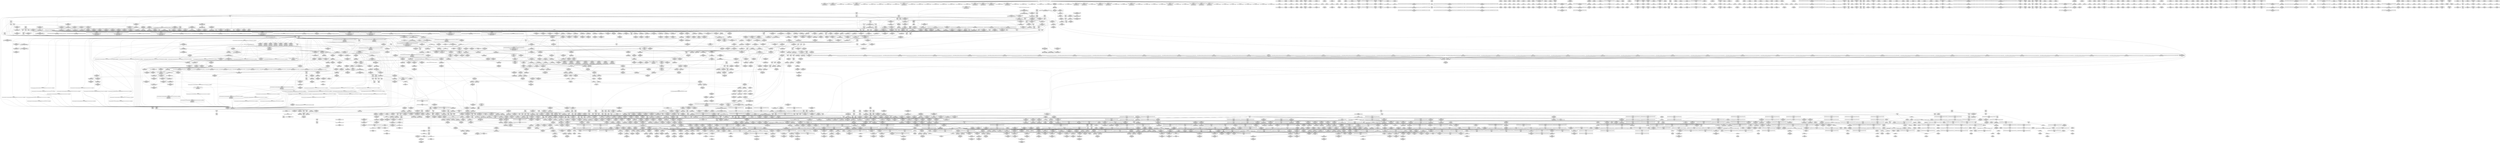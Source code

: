 digraph {
	CE0x44bbff0 [shape=record,shape=Mrecord,label="{CE0x44bbff0|rcu_lock_acquire:_tmp1|*SummSource*}"]
	CE0x55fd110 [shape=record,shape=Mrecord,label="{CE0x55fd110|tomoyo_check_open_permission:_tmp2|security/tomoyo/file.c,738|*SummSink*}"]
	CE0x56bd530 [shape=record,shape=Mrecord,label="{CE0x56bd530|__llvm_gcov_indirect_counter_increment114:_exit|*SummSource*}"]
	CE0x5217890 [shape=record,shape=Mrecord,label="{CE0x5217890|srcu_read_unlock:_tmp3|*SummSource*}"]
	CE0x43e1eb0 [shape=record,shape=Mrecord,label="{CE0x43e1eb0|tomoyo_init_request_info:_profile3|security/tomoyo/util.c,1008|*SummSink*}"]
	CE0x55549e0 [shape=record,shape=Mrecord,label="{CE0x55549e0|i64_2|*Constant*|*SummSource*}"]
	CE0x51dd600 [shape=record,shape=Mrecord,label="{CE0x51dd600|tomoyo_domain:_if.end}"]
	CE0x37c52b0 [shape=record,shape=Mrecord,label="{CE0x37c52b0|i64*_getelementptr_inbounds_(_2_x_i64_,_2_x_i64_*___llvm_gcov_ctr32,_i64_0,_i64_0)|*Constant*}"]
	CE0x6bf15d0 [shape=record,shape=Mrecord,label="{CE0x6bf15d0|tomoyo_const_part_length:_while.cond|*SummSink*}"]
	CE0x4417420 [shape=record,shape=Mrecord,label="{CE0x4417420|128:_i8*,_1208:_%struct.file*,_:_CMRE_72,80_|*MultipleSource*|security/tomoyo/common.h,1205|security/tomoyo/common.h,1205}"]
	CE0x445fd70 [shape=record,shape=Mrecord,label="{CE0x445fd70|tomoyo_check_open_permission:_tmp50|security/tomoyo/file.c,772|*SummSink*}"]
	CE0x6bd2db0 [shape=record,shape=Mrecord,label="{CE0x6bd2db0|GLOBAL:_tomoyo_p2mac|Global_var:tomoyo_p2mac|*SummSource*}"]
	CE0x52e0e20 [shape=record,shape=Mrecord,label="{CE0x52e0e20|i64*_getelementptr_inbounds_(_11_x_i64_,_11_x_i64_*___llvm_gcov_ctr54147,_i64_0,_i64_6)|*Constant*|*SummSource*}"]
	CE0x43e1dd0 [shape=record,shape=Mrecord,label="{CE0x43e1dd0|tomoyo_init_request_info:_profile3|security/tomoyo/util.c,1008}"]
	CE0x52f02b0 [shape=record,shape=Mrecord,label="{CE0x52f02b0|tomoyo_path_permission:_call9|security/tomoyo/file.c,572|*SummSource*}"]
	CE0x6be0310 [shape=record,shape=Mrecord,label="{CE0x6be0310|srcu_read_unlock:_entry}"]
	CE0x42e46b0 [shape=record,shape=Mrecord,label="{CE0x42e46b0|i64*_getelementptr_inbounds_(_12_x_i64_,_12_x_i64_*___llvm_gcov_ctr31133,_i64_0,_i64_10)|*Constant*}"]
	CE0x5546820 [shape=record,shape=Mrecord,label="{CE0x5546820|srcu_read_lock:_entry}"]
	CE0x445f2b0 [shape=record,shape=Mrecord,label="{CE0x445f2b0|tomoyo_check_open_permission:_error.4}"]
	CE0x544fba0 [shape=record,shape=Mrecord,label="{CE0x544fba0|tomoyo_get_mode:_conv|security/tomoyo/util.c,982|*SummSink*}"]
	CE0x6b49c00 [shape=record,shape=Mrecord,label="{CE0x6b49c00|tomoyo_check_open_permission:_tmp21|security/tomoyo/file.c,754|*SummSink*}"]
	CE0x6b96d80 [shape=record,shape=Mrecord,label="{CE0x6b96d80|0:_i8,_array:_GCRE_tomoyo_index2category_constant_39_x_i8_c_00_00_00_00_00_00_00_00_00_00_00_00_00_00_00_00_00_00_00_00_00_00_00_01_01_01_01_01_01_01_01_01_01_01_01_01_01_01_02_,_align_16:_elem_1::|security/tomoyo/util.c,983}"]
	CE0x6b49290 [shape=record,shape=Mrecord,label="{CE0x6b49290|i64*_getelementptr_inbounds_(_22_x_i64_,_22_x_i64_*___llvm_gcov_ctr10,_i64_0,_i64_7)|*Constant*}"]
	CE0x42cc4a0 [shape=record,shape=Mrecord,label="{CE0x42cc4a0|tomoyo_fill_path_info:_tmp5|security/tomoyo/util.c,667}"]
	CE0x5106370 [shape=record,shape=Mrecord,label="{CE0x5106370|tomoyo_get_mode:_ns|Function::tomoyo_get_mode&Arg::ns::}"]
	CE0x5682220 [shape=record,shape=Mrecord,label="{CE0x5682220|tomoyo_check_open_permission:_tmp6|security/tomoyo/file.c,743|*SummSink*}"]
	CE0x43b4c10 [shape=record,shape=Mrecord,label="{CE0x43b4c10|tomoyo_audit_path_log:_tmp1|*SummSink*}"]
	CE0x6b012e0 [shape=record,shape=Mrecord,label="{CE0x6b012e0|_ret_i1_%retval.0,_!dbg_!38916|security/tomoyo/file.c,156}"]
	CE0x6c5d860 [shape=record,shape=Mrecord,label="{CE0x6c5d860|tomoyo_check_open_permission:_tmp28|security/tomoyo/file.c,761}"]
	CE0x45b9350 [shape=record,shape=Mrecord,label="{CE0x45b9350|i8_0|*Constant*|*SummSink*}"]
	CE0x536d280 [shape=record,shape=Mrecord,label="{CE0x536d280|tomoyo_fill_path_info:_ptr|Function::tomoyo_fill_path_info&Arg::ptr::}"]
	CE0x5266070 [shape=record,shape=Mrecord,label="{CE0x5266070|GLOBAL:___llvm_gcov_ctr28130|Global_var:__llvm_gcov_ctr28130}"]
	CE0x5310610 [shape=record,shape=Mrecord,label="{CE0x5310610|GLOBAL:_lock_release|*Constant*|*SummSource*}"]
	CE0x443f110 [shape=record,shape=Mrecord,label="{CE0x443f110|tomoyo_fill_path_info:_idxprom|security/tomoyo/util.c,667}"]
	CE0x42cbf80 [shape=record,shape=Mrecord,label="{CE0x42cbf80|tomoyo_domain:_tobool|security/tomoyo/common.h,1205|*SummSource*}"]
	CE0x52307f0 [shape=record,shape=Mrecord,label="{CE0x52307f0|i8_0|*Constant*}"]
	CE0x4485150 [shape=record,shape=Mrecord,label="{CE0x4485150|tomoyo_path_permission:_tmp14|security/tomoyo/file.c,567}"]
	CE0x376b6c0 [shape=record,shape=Mrecord,label="{CE0x376b6c0|tomoyo_get_mode:_default_config|security/tomoyo/util.c,986}"]
	CE0x43e8660 [shape=record,shape=Mrecord,label="{CE0x43e8660|tomoyo_check_open_permission:_cmp27|security/tomoyo/file.c,770|*SummSink*}"]
	CE0x6b013f0 [shape=record,shape=Mrecord,label="{CE0x6b013f0|tomoyo_get_realpath:_buf|Function::tomoyo_get_realpath&Arg::buf::}"]
	CE0x6c36160 [shape=record,shape=Mrecord,label="{CE0x6c36160|i32_39|*Constant*}"]
	CE0x50d5940 [shape=record,shape=Mrecord,label="{CE0x50d5940|tomoyo_path_permission:_tmp6|*LoadInst*|security/tomoyo/file.c,564}"]
	CE0x5033b30 [shape=record,shape=Mrecord,label="{CE0x5033b30|tomoyo_audit_path_log:_tmp3|*SummSink*}"]
	CE0x5276640 [shape=record,shape=Mrecord,label="{CE0x5276640|rcu_lock_release:_tmp2|*SummSource*}"]
	CE0x51f47a0 [shape=record,shape=Mrecord,label="{CE0x51f47a0|tomoyo_domain:_tmp23|security/tomoyo/common.h,1205|*SummSource*}"]
	CE0x36406f0 [shape=record,shape=Mrecord,label="{CE0x36406f0|tomoyo_const_part_length:_bb|*SummSink*}"]
	CE0x36945d0 [shape=record,shape=Mrecord,label="{CE0x36945d0|i64*_getelementptr_inbounds_(_4_x_i64_,_4_x_i64_*___llvm_gcov_ctr24,_i64_0,_i64_2)|*Constant*}"]
	CE0x355bcd0 [shape=record,shape=Mrecord,label="{CE0x355bcd0|tomoyo_check_open_permission:_if.end22|*SummSink*}"]
	CE0x46b1640 [shape=record,shape=Mrecord,label="{CE0x46b1640|tomoyo_audit_path_log:_tmp}"]
	CE0x45a46c0 [shape=record,shape=Mrecord,label="{CE0x45a46c0|tomoyo_check_open_permission:_tmp4|security/tomoyo/file.c,742|*SummSource*}"]
	CE0x4349a30 [shape=record,shape=Mrecord,label="{CE0x4349a30|tomoyo_check_open_permission:_tmp47|security/tomoyo/file.c,770|*SummSource*}"]
	CE0x543ec70 [shape=record,shape=Mrecord,label="{CE0x543ec70|i64*_getelementptr_inbounds_(_6_x_i64_,_6_x_i64_*___llvm_gcov_ctr25,_i64_0,_i64_5)|*Constant*}"]
	CE0x44ce910 [shape=record,shape=Mrecord,label="{CE0x44ce910|tomoyo_get_mode:_entry}"]
	CE0x3690c40 [shape=record,shape=Mrecord,label="{CE0x3690c40|tomoyo_const_part_length:_if.end|*SummSource*}"]
	CE0x6b355e0 [shape=record,shape=Mrecord,label="{CE0x6b355e0|i64**_getelementptr_inbounds_(_3_x_i64*_,_3_x_i64*_*___llvm_gcda_edge_table44,_i64_0,_i64_1)|*Constant*}"]
	CE0x60da100 [shape=record,shape=Mrecord,label="{CE0x60da100|tomoyo_get_mode:_tmp6|security/tomoyo/util.c,978}"]
	CE0x6ad8180 [shape=record,shape=Mrecord,label="{CE0x6ad8180|tomoyo_check_open_permission:_tmp14|security/tomoyo/file.c,750|*SummSink*}"]
	CE0x4329ea0 [shape=record,shape=Mrecord,label="{CE0x4329ea0|tomoyo_domain:_tobool1|security/tomoyo/common.h,1205}"]
	CE0x6c0b0a0 [shape=record,shape=Mrecord,label="{CE0x6c0b0a0|tomoyo_const_part_length:_tmp50|security/tomoyo/util.c,651|*SummSink*}"]
	CE0x6d45b00 [shape=record,shape=Mrecord,label="{CE0x6d45b00|tomoyo_fill_path_info:_call11|security/tomoyo/util.c,669|*SummSource*}"]
	CE0x5265d40 [shape=record,shape=Mrecord,label="{CE0x5265d40|tomoyo_fill_path_info:_tmp3|security/tomoyo/util.c,667|*SummSink*}"]
	CE0x535d010 [shape=record,shape=Mrecord,label="{CE0x535d010|tomoyo_get_mode:_tmp18|security/tomoyo/util.c,985}"]
	CE0x4287f00 [shape=record,shape=Mrecord,label="{CE0x4287f00|tomoyo_fill_path_info:_conv7|security/tomoyo/util.c,668|*SummSource*}"]
	CE0x55649e0 [shape=record,shape=Mrecord,label="{CE0x55649e0|tomoyo_const_part_length:_tmp3|security/tomoyo/util.c,624|*SummSource*}"]
	CE0x56cb9a0 [shape=record,shape=Mrecord,label="{CE0x56cb9a0|tomoyo_init_request_info:_tobool|security/tomoyo/util.c,1004|*SummSink*}"]
	CE0x543f0f0 [shape=record,shape=Mrecord,label="{CE0x543f0f0|tomoyo_get_realpath:_tmp11|security/tomoyo/file.c,156|*SummSink*}"]
	CE0x6ddc2a0 [shape=record,shape=Mrecord,label="{CE0x6ddc2a0|tomoyo_check_open_permission:_error.3|*SummSink*}"]
	CE0x55a1d80 [shape=record,shape=Mrecord,label="{CE0x55a1d80|tomoyo_get_mode:_bb}"]
	CE0x6b49a10 [shape=record,shape=Mrecord,label="{CE0x6b49a10|tomoyo_check_open_permission:_tmp20|security/tomoyo/file.c,754|*SummSink*}"]
	CE0x6d2d2e0 [shape=record,shape=Mrecord,label="{CE0x6d2d2e0|tomoyo_check_open_permission:_error.1|*SummSink*}"]
	CE0x6d2ce90 [shape=record,shape=Mrecord,label="{CE0x6d2ce90|tomoyo_check_open_permission:_call21|security/tomoyo/file.c,762|*SummSink*}"]
	CE0x3889000 [shape=record,shape=Mrecord,label="{CE0x3889000|tomoyo_const_part_length:_tmp20|security/tomoyo/util.c,628}"]
	CE0x542a6b0 [shape=record,shape=Mrecord,label="{CE0x542a6b0|rcu_lock_acquire:___here|*SummSink*}"]
	CE0x43169a0 [shape=record,shape=Mrecord,label="{CE0x43169a0|tomoyo_domain:_tmp11|security/tomoyo/common.h,1205|*SummSource*}"]
	CE0x5482e90 [shape=record,shape=Mrecord,label="{CE0x5482e90|tomoyo_const_part_length:_inc|security/tomoyo/util.c,628|*SummSink*}"]
	CE0x5593320 [shape=record,shape=Mrecord,label="{CE0x5593320|rcu_lock_release:_tmp|*SummSource*}"]
	CE0x6bc2210 [shape=record,shape=Mrecord,label="{CE0x6bc2210|tomoyo_check_open_permission:_error.0|*SummSink*}"]
	CE0x52768e0 [shape=record,shape=Mrecord,label="{CE0x52768e0|i64*_getelementptr_inbounds_(_4_x_i64_,_4_x_i64_*___llvm_gcov_ctr33,_i64_0,_i64_2)|*Constant*}"]
	CE0x53c4f90 [shape=record,shape=Mrecord,label="{CE0x53c4f90|tomoyo_path_permission:_tmp20|security/tomoyo/file.c,573|*SummSink*}"]
	CE0x6ad8ac0 [shape=record,shape=Mrecord,label="{CE0x6ad8ac0|tomoyo_check_open_permission:_call3|security/tomoyo/file.c,753|*SummSource*}"]
	CE0x3691920 [shape=record,shape=Mrecord,label="{CE0x3691920|i64**_getelementptr_inbounds_(_3_x_i64*_,_3_x_i64*_*___llvm_gcda_edge_table44,_i64_0,_i64_2)|*Constant*|*SummSink*}"]
	CE0x56c81b0 [shape=record,shape=Mrecord,label="{CE0x56c81b0|__llvm_gcov_indirect_counter_increment114:_bb4}"]
	CE0x54fcd20 [shape=record,shape=Mrecord,label="{CE0x54fcd20|i64_8|*Constant*|*SummSink*}"]
	CE0x42a0b20 [shape=record,shape=Mrecord,label="{CE0x42a0b20|GLOBAL:___srcu_read_lock|*Constant*}"]
	CE0x52fcd60 [shape=record,shape=Mrecord,label="{CE0x52fcd60|tomoyo_const_part_length:_cmp21|security/tomoyo/util.c,644|*SummSink*}"]
	CE0x54c6db0 [shape=record,shape=Mrecord,label="{CE0x54c6db0|tomoyo_read_lock:_tmp3|*SummSink*}"]
	CE0x42a0d90 [shape=record,shape=Mrecord,label="{CE0x42a0d90|GLOBAL:___srcu_read_lock|*Constant*|*SummSource*}"]
	CE0x5106b90 [shape=record,shape=Mrecord,label="{CE0x5106b90|tomoyo_get_mode:_index|Function::tomoyo_get_mode&Arg::index::}"]
	CE0x51dcd00 [shape=record,shape=Mrecord,label="{CE0x51dcd00|i8*_getelementptr_inbounds_(_45_x_i8_,_45_x_i8_*_.str13,_i32_0,_i32_0)|*Constant*|*SummSource*}"]
	CE0x54dc3f0 [shape=record,shape=Mrecord,label="{CE0x54dc3f0|tomoyo_const_part_length:_tmp45|security/tomoyo/util.c,645|*SummSource*}"]
	CE0x362c0e0 [shape=record,shape=Mrecord,label="{CE0x362c0e0|VOIDTB_TE:_CE_2272,6368_|*MultipleSource*|security/tomoyo/util.c,1010|security/tomoyo/file.c,564|Function::tomoyo_get_mode&Arg::ns::}"]
	CE0x541bf80 [shape=record,shape=Mrecord,label="{CE0x541bf80|tomoyo_get_realpath:_tmp4|security/tomoyo/file.c,151|*SummSource*}"]
	CE0x51f4490 [shape=record,shape=Mrecord,label="{CE0x51f4490|i64*_getelementptr_inbounds_(_12_x_i64_,_12_x_i64_*___llvm_gcov_ctr31133,_i64_0,_i64_0)|*Constant*|*SummSource*}"]
	CE0x54b5870 [shape=record,shape=Mrecord,label="{CE0x54b5870|tomoyo_audit_path_log:_operation|security/tomoyo/file.c,168|*SummSink*}"]
	CE0x513c8e0 [shape=record,shape=Mrecord,label="{CE0x513c8e0|tomoyo_const_part_length:_tmp34|security/tomoyo/util.c,642|*SummSource*}"]
	CE0x4436a60 [shape=record,shape=Mrecord,label="{CE0x4436a60|128:_i8*,_1208:_%struct.file*,_:_CMRE_136,144_|*MultipleSource*|security/tomoyo/common.h,1205|security/tomoyo/common.h,1205}"]
	CE0x56bdbd0 [shape=record,shape=Mrecord,label="{CE0x56bdbd0|__llvm_gcov_indirect_counter_increment114:_pred}"]
	CE0x431b0d0 [shape=record,shape=Mrecord,label="{CE0x431b0d0|rcu_lock_release:_tmp5|include/linux/rcupdate.h,423|*SummSource*}"]
	CE0x56c90c0 [shape=record,shape=Mrecord,label="{CE0x56c90c0|i32_48|*Constant*}"]
	CE0x3878bd0 [shape=record,shape=Mrecord,label="{CE0x3878bd0|tomoyo_path_permission:_mode|security/tomoyo/file.c,564|*SummSink*}"]
	CE0x55467b0 [shape=record,shape=Mrecord,label="{CE0x55467b0|GLOBAL:_srcu_read_lock|*Constant*|*SummSink*}"]
	CE0x53ad090 [shape=record,shape=Mrecord,label="{CE0x53ad090|tomoyo_path_permission:_tmp18|security/tomoyo/file.c,573|*SummSource*}"]
	CE0x34a17e0 [shape=record,shape=Mrecord,label="{CE0x34a17e0|i8_1|*Constant*}"]
	CE0x359a2c0 [shape=record,shape=Mrecord,label="{CE0x359a2c0|GLOBAL:_lockdep_rcu_suspicious|*Constant*|*SummSource*}"]
	CE0x55541c0 [shape=record,shape=Mrecord,label="{CE0x55541c0|GLOBAL:_tomoyo_ss|Global_var:tomoyo_ss|*SummSource*}"]
	CE0x43056b0 [shape=record,shape=Mrecord,label="{CE0x43056b0|tomoyo_check_open_permission:_land.lhs.true13}"]
	CE0x6bb8fa0 [shape=record,shape=Mrecord,label="{CE0x6bb8fa0|_ret_i32_%retval.0,_!dbg_!38942|security/tomoyo/file.c,575|*SummSink*}"]
	CE0x53c6950 [shape=record,shape=Mrecord,label="{CE0x53c6950|tomoyo_const_part_length:_tmp37|security/tomoyo/util.c,644}"]
	CE0x42e48e0 [shape=record,shape=Mrecord,label="{CE0x42e48e0|i64*_getelementptr_inbounds_(_12_x_i64_,_12_x_i64_*___llvm_gcov_ctr31133,_i64_0,_i64_10)|*Constant*|*SummSink*}"]
	CE0x34a2130 [shape=record,shape=Mrecord,label="{CE0x34a2130|tomoyo_path_permission:_if.then}"]
	CE0x55bae90 [shape=record,shape=Mrecord,label="{CE0x55bae90|tomoyo_check_open_permission:_cmp|security/tomoyo/file.c,752}"]
	CE0x52c6c70 [shape=record,shape=Mrecord,label="{CE0x52c6c70|_call_void___llvm_gcov_indirect_counter_increment114(i32*___llvm_gcov_global_state_pred45,_i64**_getelementptr_inbounds_(_3_x_i64*_,_3_x_i64*_*___llvm_gcda_edge_table44,_i64_0,_i64_2)),_!dbg_!38930|security/tomoyo/util.c,640}"]
	CE0x5564520 [shape=record,shape=Mrecord,label="{CE0x5564520|i32_-1|*Constant*|*SummSink*}"]
	CE0x50e04c0 [shape=record,shape=Mrecord,label="{CE0x50e04c0|tomoyo_read_lock:_entry}"]
	CE0x45678d0 [shape=record,shape=Mrecord,label="{CE0x45678d0|tomoyo_const_part_length:_add29|security/tomoyo/util.c,646}"]
	CE0x46783e0 [shape=record,shape=Mrecord,label="{CE0x46783e0|tomoyo_const_part_length:_incdec.ptr|security/tomoyo/util.c,626|*SummSource*}"]
	CE0x431b370 [shape=record,shape=Mrecord,label="{CE0x431b370|GLOBAL:_lock_release|*Constant*}"]
	CE0x5237a80 [shape=record,shape=Mrecord,label="{CE0x5237a80|tomoyo_check_open_permission:_tmp12|security/tomoyo/file.c,750|*SummSink*}"]
	CE0x45e2730 [shape=record,shape=Mrecord,label="{CE0x45e2730|tomoyo_get_mode:_tmp1|*SummSink*}"]
	CE0x3571390 [shape=record,shape=Mrecord,label="{CE0x3571390|_call_void_mcount()_#3}"]
	CE0x56bd6f0 [shape=record,shape=Mrecord,label="{CE0x56bd6f0|tomoyo_const_part_length:_tmp2|security/tomoyo/util.c,624|*SummSource*}"]
	CE0x4236800 [shape=record,shape=Mrecord,label="{CE0x4236800|tomoyo_const_part_length:_add|security/tomoyo/util.c,634|*SummSource*}"]
	CE0x6c35380 [shape=record,shape=Mrecord,label="{CE0x6c35380|i64*_getelementptr_inbounds_(_31_x_i64_,_31_x_i64_*___llvm_gcov_ctr43150,_i64_0,_i64_30)|*Constant*|*SummSink*}"]
	CE0x45d39d0 [shape=record,shape=Mrecord,label="{CE0x45d39d0|i32_2|*Constant*|*SummSource*}"]
	CE0x43d9550 [shape=record,shape=Mrecord,label="{CE0x43d9550|128:_i8*,_1208:_%struct.file*,_:_CMRE_36,37_}"]
	CE0x5470ec0 [shape=record,shape=Mrecord,label="{CE0x5470ec0|i64_5|*Constant*}"]
	CE0x50e3580 [shape=record,shape=Mrecord,label="{CE0x50e3580|tomoyo_init_request_info:_call4|security/tomoyo/util.c,1010|*SummSource*}"]
	CE0x55360a0 [shape=record,shape=Mrecord,label="{CE0x55360a0|tomoyo_domain:_tmp13|security/tomoyo/common.h,1205}"]
	CE0x54fb330 [shape=record,shape=Mrecord,label="{CE0x54fb330|_call_void_mcount()_#3|*SummSink*}"]
	CE0x37a0c90 [shape=record,shape=Mrecord,label="{CE0x37a0c90|tomoyo_const_part_length:_cmp3|security/tomoyo/util.c,627|*SummSource*}"]
	CE0x34a2260 [shape=record,shape=Mrecord,label="{CE0x34a2260|tomoyo_path_permission:_if.then|*SummSource*}"]
	CE0x522e7c0 [shape=record,shape=Mrecord,label="{CE0x522e7c0|tomoyo_get_mode:_tmp2|security/tomoyo/util.c,978|*SummSource*}"]
	CE0x50bb600 [shape=record,shape=Mrecord,label="{CE0x50bb600|tomoyo_init_request_info:_tmp|*SummSink*}"]
	CE0x3573a00 [shape=record,shape=Mrecord,label="{CE0x3573a00|srcu_read_unlock:_tmp1}"]
	CE0x36e11e0 [shape=record,shape=Mrecord,label="{CE0x36e11e0|_call_void_mcount()_#3}"]
	CE0x3682c60 [shape=record,shape=Mrecord,label="{CE0x3682c60|i64_17|*Constant*}"]
	CE0x4416e80 [shape=record,shape=Mrecord,label="{CE0x4416e80|128:_i8*,_1208:_%struct.file*,_:_CMRE_51,52_}"]
	CE0x6b57300 [shape=record,shape=Mrecord,label="{CE0x6b57300|i64_9|*Constant*|*SummSource*}"]
	CE0x560d8e0 [shape=record,shape=Mrecord,label="{CE0x560d8e0|i64*_getelementptr_inbounds_(_22_x_i64_,_22_x_i64_*___llvm_gcov_ctr10,_i64_0,_i64_0)|*Constant*}"]
	CE0x44eeb70 [shape=record,shape=Mrecord,label="{CE0x44eeb70|i64*_getelementptr_inbounds_(_10_x_i64_,_10_x_i64_*___llvm_gcov_ctr34,_i64_0,_i64_0)|*Constant*}"]
	CE0x6adfbc0 [shape=record,shape=Mrecord,label="{CE0x6adfbc0|tomoyo_fill_path_info:_conv3|security/tomoyo/util.c,666|*SummSink*}"]
	CE0x436bd00 [shape=record,shape=Mrecord,label="{CE0x436bd00|_call_void_mcount()_#3}"]
	CE0x528d680 [shape=record,shape=Mrecord,label="{CE0x528d680|i64*_getelementptr_inbounds_(_5_x_i64_,_5_x_i64_*___llvm_gcov_ctr28130,_i64_0,_i64_4)|*Constant*}"]
	CE0x36e1380 [shape=record,shape=Mrecord,label="{CE0x36e1380|_call_void_mcount()_#3|*SummSink*}"]
	CE0x6df0aa0 [shape=record,shape=Mrecord,label="{CE0x6df0aa0|i64*_getelementptr_inbounds_(_31_x_i64_,_31_x_i64_*___llvm_gcov_ctr43150,_i64_0,_i64_4)|*Constant*}"]
	CE0x4339440 [shape=record,shape=Mrecord,label="{CE0x4339440|__llvm_gcov_indirect_counter_increment114:_counters|Function::__llvm_gcov_indirect_counter_increment114&Arg::counters::|*SummSink*}"]
	CE0x54b9530 [shape=record,shape=Mrecord,label="{CE0x54b9530|tomoyo_path_permission:_do.body|*SummSink*}"]
	CE0x3730190 [shape=record,shape=Mrecord,label="{CE0x3730190|_ret_%struct.task_struct*_%tmp4,_!dbg_!38905|./arch/x86/include/asm/current.h,14|*SummSource*}"]
	CE0x54487d0 [shape=record,shape=Mrecord,label="{CE0x54487d0|tomoyo_check_open_permission:_domain|Function::tomoyo_check_open_permission&Arg::domain::|*SummSink*}"]
	CE0x465c630 [shape=record,shape=Mrecord,label="{CE0x465c630|tomoyo_get_mode:_tmp5|security/tomoyo/util.c,978}"]
	CE0x5308ce0 [shape=record,shape=Mrecord,label="{CE0x5308ce0|rcu_lock_acquire:_tmp1|*SummSink*}"]
	CE0x42dc600 [shape=record,shape=Mrecord,label="{CE0x42dc600|tomoyo_read_unlock:_bb|*SummSink*}"]
	CE0x54872e0 [shape=record,shape=Mrecord,label="{CE0x54872e0|tomoyo_domain:_entry|*SummSink*}"]
	CE0x3718ea0 [shape=record,shape=Mrecord,label="{CE0x3718ea0|_call_void_kfree(i8*_%tmp42)_#9,_!dbg_!38958|security/tomoyo/file.c,768|*SummSource*}"]
	CE0x54b5680 [shape=record,shape=Mrecord,label="{CE0x54b5680|GLOBAL:___llvm_gcov_ctr54147|Global_var:__llvm_gcov_ctr54147}"]
	CE0x5210310 [shape=record,shape=Mrecord,label="{CE0x5210310|GLOBAL:___llvm_gcov_ctr31133|Global_var:__llvm_gcov_ctr31133|*SummSource*}"]
	CE0x6d2cbd0 [shape=record,shape=Mrecord,label="{CE0x6d2cbd0|tomoyo_check_open_permission:_call21|security/tomoyo/file.c,762}"]
	CE0x543f010 [shape=record,shape=Mrecord,label="{CE0x543f010|tomoyo_get_realpath:_tmp11|security/tomoyo/file.c,156}"]
	CE0x53c62b0 [shape=record,shape=Mrecord,label="{CE0x53c62b0|i64_23|*Constant*|*SummSink*}"]
	CE0x56385f0 [shape=record,shape=Mrecord,label="{CE0x56385f0|i64_2|*Constant*|*SummSink*}"]
	CE0x5621370 [shape=record,shape=Mrecord,label="{CE0x5621370|_call_void_mcount()_#3}"]
	CE0x51e4a70 [shape=record,shape=Mrecord,label="{CE0x51e4a70|tomoyo_get_realpath:_if.then|*SummSource*}"]
	CE0x555b7c0 [shape=record,shape=Mrecord,label="{CE0x555b7c0|i64*_getelementptr_inbounds_(_11_x_i64_,_11_x_i64_*___llvm_gcov_ctr54147,_i64_0,_i64_1)|*Constant*|*SummSink*}"]
	CE0x36e97d0 [shape=record,shape=Mrecord,label="{CE0x36e97d0|tomoyo_domain:_tmp17|security/tomoyo/common.h,1205|*SummSink*}"]
	CE0x56c91f0 [shape=record,shape=Mrecord,label="{CE0x56c91f0|i32_48|*Constant*|*SummSource*}"]
	CE0x55da470 [shape=record,shape=Mrecord,label="{CE0x55da470|i32_0|*Constant*|*SummSink*}"]
	CE0x53c51c0 [shape=record,shape=Mrecord,label="{CE0x53c51c0|tomoyo_path_permission:_tmp21|security/tomoyo/file.c,573}"]
	CE0x4292f60 [shape=record,shape=Mrecord,label="{CE0x4292f60|tomoyo_path_permission:_profile|security/tomoyo/file.c,564}"]
	CE0x515ccd0 [shape=record,shape=Mrecord,label="{CE0x515ccd0|tomoyo_read_unlock:_tmp1}"]
	CE0x37299d0 [shape=record,shape=Mrecord,label="{CE0x37299d0|GLOBAL:_get_current|*Constant*|*SummSource*}"]
	CE0x3803670 [shape=record,shape=Mrecord,label="{CE0x3803670|_call_void_tomoyo_read_unlock(i32_%call)_#9,_!dbg_!38959|security/tomoyo/file.c,769|*SummSource*}"]
	CE0x535db90 [shape=record,shape=Mrecord,label="{CE0x535db90|i64*_getelementptr_inbounds_(_2_x_i64_,_2_x_i64_*___llvm_gcov_ctr32,_i64_0,_i64_1)|*Constant*}"]
	CE0x53f3f40 [shape=record,shape=Mrecord,label="{CE0x53f3f40|_ret_void,_!dbg_!38929|security/tomoyo/util.c,670|*SummSource*}"]
	CE0x4572cf0 [shape=record,shape=Mrecord,label="{CE0x4572cf0|tomoyo_init_request_info:_domain.addr.0|*SummSink*}"]
	CE0x5084180 [shape=record,shape=Mrecord,label="{CE0x5084180|rcu_lock_release:_tmp3|*SummSink*}"]
	CE0x52f0a50 [shape=record,shape=Mrecord,label="{CE0x52f0a50|tomoyo_audit_path_log:_entry|*SummSource*}"]
	CE0x5582d70 [shape=record,shape=Mrecord,label="{CE0x5582d70|tomoyo_fill_path_info:_tmp2|*LoadInst*|security/tomoyo/util.c,663|*SummSource*}"]
	CE0x50d6110 [shape=record,shape=Mrecord,label="{CE0x50d6110|tomoyo_get_realpath:_tmp6|security/tomoyo/file.c,151}"]
	CE0x6b24450 [shape=record,shape=Mrecord,label="{CE0x6b24450|tomoyo_check_open_permission:_tmp16|security/tomoyo/file.c,753}"]
	CE0x44272d0 [shape=record,shape=Mrecord,label="{CE0x44272d0|__llvm_gcov_indirect_counter_increment114:_tmp1|*SummSink*}"]
	CE0x5247c90 [shape=record,shape=Mrecord,label="{CE0x5247c90|tomoyo_const_part_length:_cmp15|security/tomoyo/util.c,641|*SummSource*}"]
	CE0x43e8a80 [shape=record,shape=Mrecord,label="{CE0x43e8a80|i64_18|*Constant*|*SummSource*}"]
	CE0x44b7ca0 [shape=record,shape=Mrecord,label="{CE0x44b7ca0|tomoyo_check_open_permission:_if.then|*SummSink*}"]
	CE0x55ba7f0 [shape=record,shape=Mrecord,label="{CE0x55ba7f0|_ret_i32_%call,_!dbg_!38907|include/linux/srcu.h,223}"]
	CE0x362bdd0 [shape=record,shape=Mrecord,label="{CE0x362bdd0|tomoyo_domain:_tmp10|security/tomoyo/common.h,1205}"]
	CE0x5495850 [shape=record,shape=Mrecord,label="{CE0x5495850|GLOBAL:___llvm_gcov_ctr10|Global_var:__llvm_gcov_ctr10|*SummSource*}"]
	CE0x6ad8660 [shape=record,shape=Mrecord,label="{CE0x6ad8660|tomoyo_check_open_permission:_tmp15|security/tomoyo/file.c,750|*SummSink*}"]
	CE0x6b8b240 [shape=record,shape=Mrecord,label="{CE0x6b8b240|0:_i8,_array:_GCRE_tomoyo_index2category_constant_39_x_i8_c_00_00_00_00_00_00_00_00_00_00_00_00_00_00_00_00_00_00_00_00_00_00_00_01_01_01_01_01_01_01_01_01_01_01_01_01_01_01_02_,_align_16:_elem_15::|security/tomoyo/util.c,983}"]
	CE0x38071e0 [shape=record,shape=Mrecord,label="{CE0x38071e0|i64_ptrtoint_(i8*_blockaddress(_rcu_lock_acquire,_%__here)_to_i64)|*Constant*}"]
	CE0x54c66a0 [shape=record,shape=Mrecord,label="{CE0x54c66a0|tomoyo_check_open_permission:_idxprom|security/tomoyo/file.c,738|*SummSink*}"]
	CE0x519bf40 [shape=record,shape=Mrecord,label="{CE0x519bf40|tomoyo_get_mode:_arrayidx8|security/tomoyo/util.c,983|*SummSource*}"]
	CE0x36f0980 [shape=record,shape=Mrecord,label="{CE0x36f0980|tomoyo_fill_path_info:_tmp1}"]
	CE0x55543f0 [shape=record,shape=Mrecord,label="{CE0x55543f0|_ret_i32_%call,_!dbg_!38902|security/tomoyo/common.h,1097}"]
	CE0x6dd4a40 [shape=record,shape=Mrecord,label="{CE0x6dd4a40|tomoyo_get_mode:_mode.0|*SummSource*}"]
	CE0x562ea10 [shape=record,shape=Mrecord,label="{CE0x562ea10|tomoyo_init_request_info:_tmp3|security/tomoyo/util.c,1004}"]
	CE0x535d280 [shape=record,shape=Mrecord,label="{CE0x535d280|tomoyo_audit_path_log:_tmp5|security/tomoyo/file.c,167|*SummSink*}"]
	CE0x382fb40 [shape=record,shape=Mrecord,label="{CE0x382fb40|i64*_getelementptr_inbounds_(_31_x_i64_,_31_x_i64_*___llvm_gcov_ctr43150,_i64_0,_i64_21)|*Constant*}"]
	CE0x3869ac0 [shape=record,shape=Mrecord,label="{CE0x3869ac0|tomoyo_read_lock:_tmp2|*SummSource*}"]
	CE0x5039fb0 [shape=record,shape=Mrecord,label="{CE0x5039fb0|tomoyo_get_mode:_conv|security/tomoyo/util.c,982}"]
	CE0x6dea5b0 [shape=record,shape=Mrecord,label="{CE0x6dea5b0|tomoyo_check_open_permission:_tmp42|security/tomoyo/file.c,768|*SummSink*}"]
	CE0x438df70 [shape=record,shape=Mrecord,label="{CE0x438df70|tomoyo_path_permission:_param|security/tomoyo/file.c,568|*SummSink*}"]
	CE0x54711c0 [shape=record,shape=Mrecord,label="{CE0x54711c0|tomoyo_path_permission:_return|*SummSource*}"]
	CE0x6d82890 [shape=record,shape=Mrecord,label="{CE0x6d82890|tomoyo_check_open_permission:_error.2|*SummSink*}"]
	CE0x54b5b30 [shape=record,shape=Mrecord,label="{CE0x54b5b30|tomoyo_audit_path_log:_tmp4|security/tomoyo/file.c,168}"]
	CE0x4469fc0 [shape=record,shape=Mrecord,label="{CE0x4469fc0|tomoyo_get_mode:_tmp9|security/tomoyo/util.c,981}"]
	CE0x5506550 [shape=record,shape=Mrecord,label="{CE0x5506550|0:_i8,_array:_GCRE_tomoyo_index2category_constant_39_x_i8_c_00_00_00_00_00_00_00_00_00_00_00_00_00_00_00_00_00_00_00_00_00_00_00_01_01_01_01_01_01_01_01_01_01_01_01_01_01_01_02_,_align_16:_elem_18::|security/tomoyo/util.c,983}"]
	CE0x3766020 [shape=record,shape=Mrecord,label="{CE0x3766020|i64*_getelementptr_inbounds_(_12_x_i64_,_12_x_i64_*___llvm_gcov_ctr31133,_i64_0,_i64_9)|*Constant*|*SummSink*}"]
	CE0x35bc8e0 [shape=record,shape=Mrecord,label="{CE0x35bc8e0|tomoyo_get_mode:_tmp20|security/tomoyo/util.c,985|*SummSink*}"]
	CE0x3888e70 [shape=record,shape=Mrecord,label="{CE0x3888e70|tomoyo_const_part_length:_tmp20|security/tomoyo/util.c,628|*SummSink*}"]
	CE0x3784900 [shape=record,shape=Mrecord,label="{CE0x3784900|rcu_lock_release:_bb|*SummSource*}"]
	CE0x54c68d0 [shape=record,shape=Mrecord,label="{CE0x54c68d0|GLOBAL:_.str|Global_var:.str|*SummSource*}"]
	CE0x6b243e0 [shape=record,shape=Mrecord,label="{CE0x6b243e0|i64*_getelementptr_inbounds_(_22_x_i64_,_22_x_i64_*___llvm_gcov_ctr10,_i64_0,_i64_7)|*Constant*|*SummSink*}"]
	CE0x3869a50 [shape=record,shape=Mrecord,label="{CE0x3869a50|tomoyo_read_lock:_tmp2}"]
	CE0x554b1e0 [shape=record,shape=Mrecord,label="{CE0x554b1e0|tomoyo_fill_path_info:_conv|security/tomoyo/util.c,664|*SummSink*}"]
	CE0x3693f30 [shape=record,shape=Mrecord,label="{CE0x3693f30|i64*_getelementptr_inbounds_(_31_x_i64_,_31_x_i64_*___llvm_gcov_ctr43150,_i64_0,_i64_3)|*Constant*|*SummSource*}"]
	CE0x36e1780 [shape=record,shape=Mrecord,label="{CE0x36e1780|tomoyo_path_permission:_tmp12|security/tomoyo/file.c,566}"]
	CE0x6bd3180 [shape=record,shape=Mrecord,label="{CE0x6bd3180|tomoyo_get_mode:_return|*SummSource*}"]
	CE0x5248090 [shape=record,shape=Mrecord,label="{CE0x5248090|i64_20|*Constant*}"]
	CE0x6c34eb0 [shape=record,shape=Mrecord,label="{CE0x6c34eb0|tomoyo_const_part_length:_tmp52|security/tomoyo/util.c,652}"]
	CE0x51e25c0 [shape=record,shape=Mrecord,label="{CE0x51e25c0|tomoyo_domain:_tmp4|security/tomoyo/common.h,1205}"]
	CE0x43b4b70 [shape=record,shape=Mrecord,label="{CE0x43b4b70|tomoyo_audit_path_log:_tmp1|*SummSource*}"]
	CE0x6c67e70 [shape=record,shape=Mrecord,label="{CE0x6c67e70|tomoyo_check_open_permission:_tmp31|security/tomoyo/file.c,761}"]
	CE0x6b17b60 [shape=record,shape=Mrecord,label="{CE0x6b17b60|tomoyo_check_open_permission:_tmp5|security/tomoyo/file.c,742|*SummSource*}"]
	CE0x44c4c60 [shape=record,shape=Mrecord,label="{CE0x44c4c60|tomoyo_get_realpath:_call|security/tomoyo/file.c,150|*SummSource*}"]
	CE0x50d3ff0 [shape=record,shape=Mrecord,label="{CE0x50d3ff0|GLOBAL:_tomoyo_realpath_from_path|*Constant*|*SummSource*}"]
	CE0x54fae60 [shape=record,shape=Mrecord,label="{CE0x54fae60|tomoyo_domain:_tmp7|security/tomoyo/common.h,1205}"]
	CE0x37993f0 [shape=record,shape=Mrecord,label="{CE0x37993f0|tomoyo_check_open_permission:_tmp10|security/tomoyo/file.c,750|*SummSource*}"]
	CE0x554b090 [shape=record,shape=Mrecord,label="{CE0x554b090|tomoyo_fill_path_info:_conv|security/tomoyo/util.c,664|*SummSource*}"]
	CE0x6bf0fa0 [shape=record,shape=Mrecord,label="{CE0x6bf0fa0|tomoyo_const_part_length:_incdec.ptr7|security/tomoyo/util.c,631|*SummSink*}"]
	CE0x46b22a0 [shape=record,shape=Mrecord,label="{CE0x46b22a0|0:_i8*,_array:_GCRE_tomoyo_path_keyword_external_constant_11_x_i8*_:_elem_5::|security/tomoyo/file.c,167}"]
	CE0x44c4680 [shape=record,shape=Mrecord,label="{CE0x44c4680|GLOBAL:_tomoyo_domain|*Constant*}"]
	CE0x6ddc9d0 [shape=record,shape=Mrecord,label="{CE0x6ddc9d0|_call_void_kfree(i8*_%tmp42)_#9,_!dbg_!38958|security/tomoyo/file.c,768|*SummSink*}"]
	CE0x42becd0 [shape=record,shape=Mrecord,label="{CE0x42becd0|tomoyo_init_request_info:_conv6|security/tomoyo/util.c,1011|*SummSink*}"]
	CE0x36782a0 [shape=record,shape=Mrecord,label="{CE0x36782a0|GLOBAL:___llvm_gcov_ctr31133|Global_var:__llvm_gcov_ctr31133}"]
	CE0x539ae90 [shape=record,shape=Mrecord,label="{CE0x539ae90|i32_9|*Constant*|*SummSource*}"]
	CE0x6d45c60 [shape=record,shape=Mrecord,label="{CE0x6d45c60|tomoyo_fill_path_info:_call11|security/tomoyo/util.c,669|*SummSink*}"]
	CE0x37150e0 [shape=record,shape=Mrecord,label="{CE0x37150e0|tomoyo_check_open_permission:_r|security/tomoyo/file.c, 741|*SummSource*}"]
	CE0x516bc80 [shape=record,shape=Mrecord,label="{CE0x516bc80|tomoyo_const_part_length:_tmp11|security/tomoyo/util.c,626|*SummSource*}"]
	CE0x6bd9860 [shape=record,shape=Mrecord,label="{CE0x6bd9860|GLOBAL:_srcu_read_unlock|*Constant*|*SummSource*}"]
	CE0x554d310 [shape=record,shape=Mrecord,label="{CE0x554d310|i32_9|*Constant*}"]
	CE0x364eb40 [shape=record,shape=Mrecord,label="{CE0x364eb40|rcu_lock_release:_tmp|*SummSink*}"]
	CE0x54dba90 [shape=record,shape=Mrecord,label="{CE0x54dba90|i64*_getelementptr_inbounds_(_31_x_i64_,_31_x_i64_*___llvm_gcov_ctr43150,_i64_0,_i64_26)|*Constant*|*SummSource*}"]
	CE0x4290cb0 [shape=record,shape=Mrecord,label="{CE0x4290cb0|tomoyo_path_permission:_tmp9|security/tomoyo/file.c,565|*SummSink*}"]
	CE0x6b24550 [shape=record,shape=Mrecord,label="{CE0x6b24550|tomoyo_check_open_permission:_tmp16|security/tomoyo/file.c,753|*SummSource*}"]
	CE0x54fafb0 [shape=record,shape=Mrecord,label="{CE0x54fafb0|tomoyo_fill_path_info:_tmp1|*SummSink*}"]
	CE0x43a5820 [shape=record,shape=Mrecord,label="{CE0x43a5820|128:_i8*,_1208:_%struct.file*,_:_CMRE_16,20_|*MultipleSource*|security/tomoyo/common.h,1205|security/tomoyo/common.h,1205}"]
	CE0x540ec30 [shape=record,shape=Mrecord,label="{CE0x540ec30|0:_%struct.tomoyo_obj_info*,_16:_%struct.tomoyo_domain_info*,_24:_%struct.tomoyo_path_info*,_40:_i8,_72:_i8,_75:_i8,_76:_i8,_77:_i8,_:_SCMRE_72,73_|*MultipleSource*|security/tomoyo/file.c,741|security/tomoyo/file.c, 741|security/tomoyo/file.c,748}"]
	CE0x55935b0 [shape=record,shape=Mrecord,label="{CE0x55935b0|tomoyo_const_part_length:_if.then5|*SummSource*}"]
	CE0x45089b0 [shape=record,shape=Mrecord,label="{CE0x45089b0|GLOBAL:_tomoyo_path_permission|*Constant*|*SummSource*}"]
	CE0x543f730 [shape=record,shape=Mrecord,label="{CE0x543f730|tomoyo_get_realpath:_tmp12|security/tomoyo/file.c,156}"]
	CE0x438e1f0 [shape=record,shape=Mrecord,label="{CE0x438e1f0|i32_5|*Constant*|*SummSink*}"]
	CE0x55acf00 [shape=record,shape=Mrecord,label="{CE0x55acf00|i64**_getelementptr_inbounds_(_3_x_i64*_,_3_x_i64*_*___llvm_gcda_edge_table44,_i64_0,_i64_0)|*Constant*}"]
	CE0x5418ef0 [shape=record,shape=Mrecord,label="{CE0x5418ef0|i1_false|*Constant*|*SummSink*}"]
	CE0x6bc2090 [shape=record,shape=Mrecord,label="{CE0x6bc2090|tomoyo_check_open_permission:_error.0|*SummSource*}"]
	CE0x554b700 [shape=record,shape=Mrecord,label="{CE0x554b700|0:_i8,_:_GCRE_tomoyo_policy_loaded_global_i8_0,_align_1:_elem_0:default:}"]
	"CONST[source:0(mediator),value:2(dynamic)][purpose:{subject}]"
	CE0x518c670 [shape=record,shape=Mrecord,label="{CE0x518c670|tomoyo_check_open_permission:_tmp34|security/tomoyo/file.c,761|*SummSink*}"]
	CE0x5033e50 [shape=record,shape=Mrecord,label="{CE0x5033e50|_call_void_mcount()_#3|*SummSource*}"]
	CE0x5438120 [shape=record,shape=Mrecord,label="{CE0x5438120|tomoyo_const_part_length:_conv24|security/tomoyo/util.c,644}"]
	CE0x6bd0ec0 [shape=record,shape=Mrecord,label="{CE0x6bd0ec0|0:_i8,_array:_GCRE_tomoyo_index2category_constant_39_x_i8_c_00_00_00_00_00_00_00_00_00_00_00_00_00_00_00_00_00_00_00_00_00_00_00_01_01_01_01_01_01_01_01_01_01_01_01_01_01_01_02_,_align_16:_elem_25::|security/tomoyo/util.c,983}"]
	CE0x562e850 [shape=record,shape=Mrecord,label="{CE0x562e850|tomoyo_check_open_permission:_path1|security/tomoyo/file.c,742|*SummSink*}"]
	CE0x429d980 [shape=record,shape=Mrecord,label="{CE0x429d980|_ret_void,_!dbg_!38904|security/tomoyo/common.h,1110|*SummSink*}"]
	CE0x5304c20 [shape=record,shape=Mrecord,label="{CE0x5304c20|i64*_getelementptr_inbounds_(_10_x_i64_,_10_x_i64_*___llvm_gcov_ctr34,_i64_0,_i64_8)|*Constant*|*SummSink*}"]
	CE0x562d890 [shape=record,shape=Mrecord,label="{CE0x562d890|i8*_undef|*Constant*}"]
	CE0x4293880 [shape=record,shape=Mrecord,label="{CE0x4293880|tomoyo_path_permission:_conv3|security/tomoyo/file.c,565|*SummSource*}"]
	CE0x42cc1f0 [shape=record,shape=Mrecord,label="{CE0x42cc1f0|i64_3|*Constant*}"]
	CE0x52b6ed0 [shape=record,shape=Mrecord,label="{CE0x52b6ed0|i64*_getelementptr_inbounds_(_10_x_i64_,_10_x_i64_*___llvm_gcov_ctr34,_i64_0,_i64_5)|*Constant*|*SummSource*}"]
	CE0x54dbbb0 [shape=record,shape=Mrecord,label="{CE0x54dbbb0|tomoyo_const_part_length:_tmp44|security/tomoyo/util.c,645|*SummSink*}"]
	CE0x6c26dc0 [shape=record,shape=Mrecord,label="{CE0x6c26dc0|tomoyo_const_part_length:_len.0|*SummSource*}"]
	CE0x55469f0 [shape=record,shape=Mrecord,label="{CE0x55469f0|srcu_read_lock:_entry|*SummSource*}"]
	CE0x517c030 [shape=record,shape=Mrecord,label="{CE0x517c030|i64_1|*Constant*}"]
	CE0x3765fb0 [shape=record,shape=Mrecord,label="{CE0x3765fb0|i64*_getelementptr_inbounds_(_12_x_i64_,_12_x_i64_*___llvm_gcov_ctr31133,_i64_0,_i64_9)|*Constant*|*SummSource*}"]
	CE0x5419140 [shape=record,shape=Mrecord,label="{CE0x5419140|tomoyo_get_realpath:_retval.0|*SummSink*}"]
	CE0x358d2d0 [shape=record,shape=Mrecord,label="{CE0x358d2d0|tomoyo_audit_path_log:_call|security/tomoyo/file.c,167}"]
	CE0x60e3f10 [shape=record,shape=Mrecord,label="{CE0x60e3f10|tomoyo_get_mode:_tmp27|security/tomoyo/util.c,988}"]
	CE0x6b85f10 [shape=record,shape=Mrecord,label="{CE0x6b85f10|tomoyo_check_open_permission:_tmp26|security/tomoyo/file.c,759|*SummSink*}"]
	CE0x3784d50 [shape=record,shape=Mrecord,label="{CE0x3784d50|tomoyo_const_part_length:_tmp13|security/tomoyo/util.c,626|*SummSink*}"]
	CE0x6c0af80 [shape=record,shape=Mrecord,label="{CE0x6c0af80|i64*_getelementptr_inbounds_(_31_x_i64_,_31_x_i64_*___llvm_gcov_ctr43150,_i64_0,_i64_29)|*Constant*|*SummSource*}"]
	CE0x4381d10 [shape=record,shape=Mrecord,label="{CE0x4381d10|i32_10|*Constant*|*SummSink*}"]
	CE0x5564290 [shape=record,shape=Mrecord,label="{CE0x5564290|__llvm_gcov_indirect_counter_increment114:_pred|*SummSink*}"]
	CE0x54375a0 [shape=record,shape=Mrecord,label="{CE0x54375a0|tomoyo_const_part_length:_tmp38|security/tomoyo/util.c,644}"]
	CE0x52e03e0 [shape=record,shape=Mrecord,label="{CE0x52e03e0|tomoyo_domain:_tmp5|security/tomoyo/common.h,1205|*SummSink*}"]
	CE0x56b62a0 [shape=record,shape=Mrecord,label="{CE0x56b62a0|tomoyo_domain:_entry|*SummSource*}"]
	CE0x60e40d0 [shape=record,shape=Mrecord,label="{CE0x60e40d0|tomoyo_audit_path_log:_bb|*SummSource*}"]
	CE0x4427520 [shape=record,shape=Mrecord,label="{CE0x4427520|__llvm_gcov_indirect_counter_increment114:_tmp2}"]
	CE0x5619670 [shape=record,shape=Mrecord,label="{CE0x5619670|tomoyo_const_part_length:_tmp48|security/tomoyo/util.c,649|*SummSource*}"]
	CE0x50bbd90 [shape=record,shape=Mrecord,label="{CE0x50bbd90|tomoyo_init_request_info:_tmp4|security/tomoyo/util.c,1004|*SummSource*}"]
	CE0x4393480 [shape=record,shape=Mrecord,label="{CE0x4393480|tomoyo_get_mode:_tmp15|security/tomoyo/util.c,983}"]
	CE0x6dd4e30 [shape=record,shape=Mrecord,label="{CE0x6dd4e30|tomoyo_get_mode:_conv5|security/tomoyo/util.c,983|*SummSource*}"]
	CE0x36940c0 [shape=record,shape=Mrecord,label="{CE0x36940c0|tomoyo_const_part_length:_tmp7|security/tomoyo/util.c,625|*SummSink*}"]
	CE0x3741610 [shape=record,shape=Mrecord,label="{CE0x3741610|tomoyo_check_open_permission:_if.end22}"]
	CE0x5470760 [shape=record,shape=Mrecord,label="{CE0x5470760|tomoyo_path_permission:_bb|*SummSource*}"]
	CE0x45e25d0 [shape=record,shape=Mrecord,label="{CE0x45e25d0|tomoyo_get_mode:_tmp1}"]
	CE0x3690b10 [shape=record,shape=Mrecord,label="{CE0x3690b10|tomoyo_const_part_length:_if.end}"]
	CE0x4451790 [shape=record,shape=Mrecord,label="{CE0x4451790|tomoyo_path_permission:_tmp7|*LoadInst*|security/tomoyo/file.c,565|*SummSink*}"]
	CE0x6b025b0 [shape=record,shape=Mrecord,label="{CE0x6b025b0|i64_6|*Constant*}"]
	CE0x38d8450 [shape=record,shape=Mrecord,label="{CE0x38d8450|tomoyo_check_open_permission:_if.then9|*SummSink*}"]
	CE0x4570fd0 [shape=record,shape=Mrecord,label="{CE0x4570fd0|tomoyo_get_realpath:_tmp8|security/tomoyo/file.c,152|*SummSource*}"]
	CE0x44bb690 [shape=record,shape=Mrecord,label="{CE0x44bb690|rcu_lock_acquire:_tmp|*SummSource*}"]
	CE0x42120e0 [shape=record,shape=Mrecord,label="{CE0x42120e0|0:_i32,_:_GCMR___llvm_gcov_global_state_pred45_internal_unnamed_addr_global_i32_-1:_elem_0:default:}"]
	CE0x4293020 [shape=record,shape=Mrecord,label="{CE0x4293020|tomoyo_path_permission:_profile|security/tomoyo/file.c,564|*SummSource*}"]
	CE0x44bbdc0 [shape=record,shape=Mrecord,label="{CE0x44bbdc0|i64_1|*Constant*}"]
	CE0x364ebb0 [shape=record,shape=Mrecord,label="{CE0x364ebb0|i64*_getelementptr_inbounds_(_4_x_i64_,_4_x_i64_*___llvm_gcov_ctr33,_i64_0,_i64_1)|*Constant*|*SummSink*}"]
	CE0x43ca6c0 [shape=record,shape=Mrecord,label="{CE0x43ca6c0|0:_%struct.tomoyo_obj_info*,_16:_%struct.tomoyo_domain_info*,_24:_%struct.tomoyo_path_info*,_40:_i8,_72:_i8,_75:_i8,_76:_i8,_77:_i8,_:_SCMRE_36,37_}"]
	CE0x56be220 [shape=record,shape=Mrecord,label="{CE0x56be220|tomoyo_const_part_length:_tmp18|security/tomoyo/util.c,627|*SummSource*}"]
	CE0x4559270 [shape=record,shape=Mrecord,label="{CE0x4559270|i64_ptrtoint_(i8*_blockaddress(_rcu_lock_release,_%__here)_to_i64)|*Constant*|*SummSink*}"]
	CE0x518c7f0 [shape=record,shape=Mrecord,label="{CE0x518c7f0|tomoyo_check_open_permission:_tmp35|security/tomoyo/file.c,761}"]
	CE0x42e3f40 [shape=record,shape=Mrecord,label="{CE0x42e3f40|tomoyo_get_mode:_tmp24|security/tomoyo/util.c,986|*SummSource*}"]
	CE0x43c12b0 [shape=record,shape=Mrecord,label="{CE0x43c12b0|0:_i8*,_8:_i32,_12:_i16,_14:_i8,_15:_i8,_:_SCMRE_14,15_|*MultipleSource*|security/tomoyo/file.c, 740|security/tomoyo/file.c,747}"]
	CE0x6aa89e0 [shape=record,shape=Mrecord,label="{CE0x6aa89e0|tomoyo_init_request_info:_entry}"]
	CE0x544e960 [shape=record,shape=Mrecord,label="{CE0x544e960|i64_25|*Constant*|*SummSource*}"]
	CE0x5228950 [shape=record,shape=Mrecord,label="{CE0x5228950|tomoyo_get_mode:_if.then13|*SummSource*}"]
	CE0x56dcb50 [shape=record,shape=Mrecord,label="{CE0x56dcb50|tomoyo_check_open_permission:_tmp4|security/tomoyo/file.c,742|*SummSink*}"]
	CE0x5493c60 [shape=record,shape=Mrecord,label="{CE0x5493c60|tomoyo_path_permission:_tmp24|security/tomoyo/file.c,575|*SummSink*}"]
	CE0x5429b10 [shape=record,shape=Mrecord,label="{CE0x5429b10|GLOBAL:___srcu_read_unlock|*Constant*|*SummSink*}"]
	CE0x516bd50 [shape=record,shape=Mrecord,label="{CE0x516bd50|tomoyo_const_part_length:_tmp11|security/tomoyo/util.c,626|*SummSink*}"]
	CE0x53f4870 [shape=record,shape=Mrecord,label="{CE0x53f4870|tomoyo_get_realpath:_tmp9|security/tomoyo/file.c,155|*SummSink*}"]
	CE0x54cb590 [shape=record,shape=Mrecord,label="{CE0x54cb590|tomoyo_const_part_length:_tmp41|security/tomoyo/util.c,644}"]
	CE0x6acfaa0 [shape=record,shape=Mrecord,label="{CE0x6acfaa0|tomoyo_path_permission:_bb|*SummSink*}"]
	CE0x518c510 [shape=record,shape=Mrecord,label="{CE0x518c510|tomoyo_check_open_permission:_tmp34|security/tomoyo/file.c,761|*SummSource*}"]
	CE0x54cc0b0 [shape=record,shape=Mrecord,label="{CE0x54cc0b0|tomoyo_const_part_length:_tmp43|security/tomoyo/util.c,644}"]
	CE0x43177a0 [shape=record,shape=Mrecord,label="{CE0x43177a0|get_current:_bb|*SummSource*}"]
	CE0x4316bf0 [shape=record,shape=Mrecord,label="{CE0x4316bf0|i64*_getelementptr_inbounds_(_5_x_i64_,_5_x_i64_*___llvm_gcov_ctr28130,_i64_0,_i64_3)|*Constant*|*SummSink*}"]
	CE0x3559c50 [shape=record,shape=Mrecord,label="{CE0x3559c50|_call_void___llvm_gcov_indirect_counter_increment114(i32*___llvm_gcov_global_state_pred45,_i64**_getelementptr_inbounds_(_3_x_i64*_,_3_x_i64*_*___llvm_gcda_edge_table44,_i64_0,_i64_1)),_!dbg_!38927|security/tomoyo/util.c,634|*SummSource*}"]
	CE0x4393860 [shape=record,shape=Mrecord,label="{CE0x4393860|i1_true|*Constant*}"]
	CE0x6bd9a60 [shape=record,shape=Mrecord,label="{CE0x6bd9a60|srcu_read_unlock:_entry|*SummSink*}"]
	CE0x6b8b780 [shape=record,shape=Mrecord,label="{CE0x6b8b780|VOIDTB_TE:_CE_6368,6376_|*MultipleSource*|security/tomoyo/util.c,1010|security/tomoyo/file.c,564|Function::tomoyo_get_mode&Arg::ns::}"]
	CE0x54d7b10 [shape=record,shape=Mrecord,label="{CE0x54d7b10|i32_6|*Constant*}"]
	CE0x3830490 [shape=record,shape=Mrecord,label="{CE0x3830490|tomoyo_const_part_length:_if.end18|*SummSource*}"]
	CE0x52e0bf0 [shape=record,shape=Mrecord,label="{CE0x52e0bf0|i64*_getelementptr_inbounds_(_11_x_i64_,_11_x_i64_*___llvm_gcov_ctr54147,_i64_0,_i64_6)|*Constant*}"]
	CE0x6c353f0 [shape=record,shape=Mrecord,label="{CE0x6c353f0|tomoyo_const_part_length:_tmp52|security/tomoyo/util.c,652|*SummSink*}"]
	CE0x554bd10 [shape=record,shape=Mrecord,label="{CE0x554bd10|tomoyo_get_mode:_if.end9}"]
	CE0x55c9a70 [shape=record,shape=Mrecord,label="{CE0x55c9a70|i64_3|*Constant*}"]
	CE0x6b86420 [shape=record,shape=Mrecord,label="{CE0x6b86420|tomoyo_check_open_permission:_tmp27|security/tomoyo/file.c,759|*SummSource*}"]
	CE0x3677ca0 [shape=record,shape=Mrecord,label="{CE0x3677ca0|tomoyo_get_mode:_tmp24|security/tomoyo/util.c,986}"]
	CE0x555be80 [shape=record,shape=Mrecord,label="{CE0x555be80|tomoyo_path_permission:_type1|security/tomoyo/file.c,564}"]
	CE0x374b0b0 [shape=record,shape=Mrecord,label="{CE0x374b0b0|tomoyo_const_part_length:_filename.addr.0|*SummSource*}"]
	CE0x53acc60 [shape=record,shape=Mrecord,label="{CE0x53acc60|i64_7|*Constant*|*SummSource*}"]
	CE0x51e4730 [shape=record,shape=Mrecord,label="{CE0x51e4730|tomoyo_domain:_tmp1|*SummSource*}"]
	CE0x56b7fa0 [shape=record,shape=Mrecord,label="{CE0x56b7fa0|VOIDTB_TE:_SCMRE_8,16_|*MultipleSource*|security/tomoyo/file.c, 742|security/tomoyo/file.c,742|security/tomoyo/file.c,742}"]
	CE0x4572d60 [shape=record,shape=Mrecord,label="{CE0x4572d60|tomoyo_init_request_info:_domain.addr.0|*SummSource*}"]
	CE0x5394420 [shape=record,shape=Mrecord,label="{CE0x5394420|tomoyo_get_mode:_tmp12|security/tomoyo/util.c,982|*SummSink*}"]
	CE0x43f8950 [shape=record,shape=Mrecord,label="{CE0x43f8950|_call_void_mcount()_#3|*SummSink*}"]
	CE0x5506800 [shape=record,shape=Mrecord,label="{CE0x5506800|0:_i8,_array:_GCRE_tomoyo_index2category_constant_39_x_i8_c_00_00_00_00_00_00_00_00_00_00_00_00_00_00_00_00_00_00_00_00_00_00_00_01_01_01_01_01_01_01_01_01_01_01_01_01_01_01_02_,_align_16:_elem_19::|security/tomoyo/util.c,983}"]
	CE0x514ea50 [shape=record,shape=Mrecord,label="{CE0x514ea50|GLOBAL:___llvm_gcov_ctr25|Global_var:__llvm_gcov_ctr25|*SummSink*}"]
	CE0x6bd2c80 [shape=record,shape=Mrecord,label="{CE0x6bd2c80|GLOBAL:_tomoyo_p2mac|Global_var:tomoyo_p2mac}"]
	CE0x369a5d0 [shape=record,shape=Mrecord,label="{CE0x369a5d0|tomoyo_check_open_permission:_entry}"]
	CE0x56b8820 [shape=record,shape=Mrecord,label="{CE0x56b8820|tomoyo_check_open_permission:_tmp7|security/tomoyo/file.c,743}"]
	CE0x454f7c0 [shape=record,shape=Mrecord,label="{CE0x454f7c0|tomoyo_const_part_length:_tmp34|security/tomoyo/util.c,642}"]
	CE0x37398e0 [shape=record,shape=Mrecord,label="{CE0x37398e0|i64*_getelementptr_inbounds_(_2_x_i64_,_2_x_i64_*___llvm_gcov_ctr23,_i64_0,_i64_0)|*Constant*|*SummSink*}"]
	CE0x3732ac0 [shape=record,shape=Mrecord,label="{CE0x3732ac0|tomoyo_domain:_tmp2}"]
	CE0x3766100 [shape=record,shape=Mrecord,label="{CE0x3766100|tomoyo_get_mode:_tmp22|security/tomoyo/util.c,986|*SummSink*}"]
	CE0x43e16f0 [shape=record,shape=Mrecord,label="{CE0x43e16f0|tomoyo_init_request_info:_tmp11|security/tomoyo/util.c,1007}"]
	CE0x56a57c0 [shape=record,shape=Mrecord,label="{CE0x56a57c0|tomoyo_get_mode:_and|security/tomoyo/util.c,987}"]
	CE0x55069d0 [shape=record,shape=Mrecord,label="{CE0x55069d0|tomoyo_fill_path_info:_call2|security/tomoyo/util.c,666|*SummSource*}"]
	CE0x43c89b0 [shape=record,shape=Mrecord,label="{CE0x43c89b0|128:_i8*,_1208:_%struct.file*,_:_CMRE_26,27_}"]
	CE0x43f02d0 [shape=record,shape=Mrecord,label="{CE0x43f02d0|40:_%struct.tomoyo_policy_namespace*,_48:_i8,_:_GCRE_tomoyo_kernel_domain_external_global_%struct.tomoyo_domain_info_58,59_}"]
	CE0x6ad8900 [shape=record,shape=Mrecord,label="{CE0x6ad8900|tomoyo_check_open_permission:_call3|security/tomoyo/file.c,753}"]
	CE0x3677260 [shape=record,shape=Mrecord,label="{CE0x3677260|i32_5|*Constant*}"]
	CE0x434db10 [shape=record,shape=Mrecord,label="{CE0x434db10|tomoyo_get_mode:_tmp3|security/tomoyo/util.c,978}"]
	CE0x54cbba0 [shape=record,shape=Mrecord,label="{CE0x54cbba0|tomoyo_const_part_length:_tmp42|security/tomoyo/util.c,644}"]
	CE0x544fac0 [shape=record,shape=Mrecord,label="{CE0x544fac0|tomoyo_get_mode:_idxprom3|security/tomoyo/util.c,983}"]
	CE0x4545450 [shape=record,shape=Mrecord,label="{CE0x4545450|i64_8|*Constant*}"]
	CE0x54c6800 [shape=record,shape=Mrecord,label="{CE0x54c6800|GLOBAL:_.str|Global_var:.str}"]
	CE0x44b7210 [shape=record,shape=Mrecord,label="{CE0x44b7210|40:_%struct.tomoyo_policy_namespace*,_48:_i8,_:_GCRE_tomoyo_kernel_domain_external_global_%struct.tomoyo_domain_info_24,32_|*MultipleSource*|Function::tomoyo_check_open_permission&Arg::domain::|security/tomoyo/util.c,1005|Function::tomoyo_init_request_info&Arg::domain::|security/tomoyo/util.c,1007}"]
	CE0x55da540 [shape=record,shape=Mrecord,label="{CE0x55da540|tomoyo_check_open_permission:_arrayidx|security/tomoyo/file.c,738}"]
	CE0x42bb400 [shape=record,shape=Mrecord,label="{CE0x42bb400|0:_i8,_array:_GCR_tomoyo_p2mac_internal_constant_11_x_i8_c_00_01_01_01_03_04_06_09_0A_13_15_,_align_1:_elem_9::|security/tomoyo/file.c,563}"]
	CE0x6b13800 [shape=record,shape=Mrecord,label="{CE0x6b13800|COLLAPSED:_GCMRE___llvm_gcov_ctr53148_internal_global_2_x_i64_zeroinitializer:_elem_0:default:}"]
	CE0x43e01c0 [shape=record,shape=Mrecord,label="{CE0x43e01c0|128:_i8*,_1208:_%struct.file*,_:_CMRE_49,50_}"]
	CE0x529ddf0 [shape=record,shape=Mrecord,label="{CE0x529ddf0|tomoyo_path_permission:_r|Function::tomoyo_path_permission&Arg::r::}"]
	CE0x6c36c80 [shape=record,shape=Mrecord,label="{CE0x6c36c80|tomoyo_get_mode:_idxprom6|security/tomoyo/util.c,983|*SummSource*}"]
	CE0x6b85830 [shape=record,shape=Mrecord,label="{CE0x6b85830|i64*_getelementptr_inbounds_(_22_x_i64_,_22_x_i64_*___llvm_gcov_ctr10,_i64_0,_i64_10)|*Constant*}"]
	CE0x540cd30 [shape=record,shape=Mrecord,label="{CE0x540cd30|tomoyo_path_permission:_tmp22|security/tomoyo/file.c,574|*SummSink*}"]
	CE0x34a0de0 [shape=record,shape=Mrecord,label="{CE0x34a0de0|tomoyo_get_mode:_arrayidx|security/tomoyo/util.c,981}"]
	CE0x35bc790 [shape=record,shape=Mrecord,label="{CE0x35bc790|tomoyo_get_mode:_tmp20|security/tomoyo/util.c,985|*SummSource*}"]
	CE0x5308b00 [shape=record,shape=Mrecord,label="{CE0x5308b00|get_current:_tmp1|*SummSink*}"]
	CE0x6c6e4d0 [shape=record,shape=Mrecord,label="{CE0x6c6e4d0|tomoyo_check_open_permission:_and15|security/tomoyo/file.c,761}"]
	CE0x52194a0 [shape=record,shape=Mrecord,label="{CE0x52194a0|tomoyo_get_realpath:_tmp7|security/tomoyo/file.c,152|*SummSink*}"]
	CE0x54f55c0 [shape=record,shape=Mrecord,label="{CE0x54f55c0|_call_void_mcount()_#3|*SummSource*}"]
	CE0x515cf50 [shape=record,shape=Mrecord,label="{CE0x515cf50|tomoyo_read_unlock:_tmp1|*SummSink*}"]
	CE0x43d9690 [shape=record,shape=Mrecord,label="{CE0x43d9690|128:_i8*,_1208:_%struct.file*,_:_CMRE_37,38_}"]
	CE0x434a620 [shape=record,shape=Mrecord,label="{CE0x434a620|tomoyo_check_open_permission:_tmp44|security/tomoyo/file.c,770}"]
	CE0x4208570 [shape=record,shape=Mrecord,label="{CE0x4208570|tomoyo_const_part_length:_conv11|security/tomoyo/util.c,641|*SummSource*}"]
	CE0x55bac20 [shape=record,shape=Mrecord,label="{CE0x55bac20|_ret_i32_%conv6,_!dbg_!38926|security/tomoyo/util.c,1011|*SummSource*}"]
	CE0x43d9050 [shape=record,shape=Mrecord,label="{CE0x43d9050|128:_i8*,_1208:_%struct.file*,_:_CMRE_32,33_}"]
	CE0x45736d0 [shape=record,shape=Mrecord,label="{CE0x45736d0|tomoyo_init_request_info:_call|security/tomoyo/util.c,1005|*SummSource*}"]
	CE0x4290e00 [shape=record,shape=Mrecord,label="{CE0x4290e00|i64*_getelementptr_inbounds_(_10_x_i64_,_10_x_i64_*___llvm_gcov_ctr34,_i64_0,_i64_3)|*Constant*|*SummSink*}"]
	CE0x55c9bc0 [shape=record,shape=Mrecord,label="{CE0x55c9bc0|i64_3|*Constant*|*SummSink*}"]
	CE0x3730780 [shape=record,shape=Mrecord,label="{CE0x3730780|i32_78|*Constant*|*SummSource*}"]
	CE0x6d468a0 [shape=record,shape=Mrecord,label="{CE0x6d468a0|tomoyo_get_mode:_return}"]
	CE0x5418e80 [shape=record,shape=Mrecord,label="{CE0x5418e80|i1_false|*Constant*|*SummSource*}"]
	CE0x4339a70 [shape=record,shape=Mrecord,label="{CE0x4339a70|_ret_void|*SummSink*}"]
	CE0x56bdd30 [shape=record,shape=Mrecord,label="{CE0x56bdd30|__llvm_gcov_indirect_counter_increment114:_pred|*SummSource*}"]
	CE0x6b461c0 [shape=record,shape=Mrecord,label="{CE0x6b461c0|tomoyo_check_open_permission:_obj5|security/tomoyo/file.c,757|*SummSource*}"]
	CE0x528d4f0 [shape=record,shape=Mrecord,label="{CE0x528d4f0|tomoyo_fill_path_info:_tmp10|*SummSink*}"]
	CE0x54b5f60 [shape=record,shape=Mrecord,label="{CE0x54b5f60|tomoyo_domain:_tmp14|security/tomoyo/common.h,1205|*SummSource*}"]
	CE0x56cb330 [shape=record,shape=Mrecord,label="{CE0x56cb330|VOIDTB_TE:_SCMRE_0,1_|*MultipleSource*|security/tomoyo/file.c, 742|security/tomoyo/file.c,742|security/tomoyo/file.c,742}"]
	CE0x6b16780 [shape=record,shape=Mrecord,label="{CE0x6b16780|i64_2|*Constant*}"]
	CE0x379e220 [shape=record,shape=Mrecord,label="{CE0x379e220|0:_%struct.tomoyo_obj_info*,_16:_%struct.tomoyo_domain_info*,_24:_%struct.tomoyo_path_info*,_40:_i8,_72:_i8,_75:_i8,_76:_i8,_77:_i8,_:_SCMRE_42,43_}"]
	CE0x529def0 [shape=record,shape=Mrecord,label="{CE0x529def0|tomoyo_path_permission:_r|Function::tomoyo_path_permission&Arg::r::|*SummSource*}"]
	CE0x6b8d520 [shape=record,shape=Mrecord,label="{CE0x6b8d520|GLOBAL:_tomoyo_path_permission|*Constant*}"]
	CE0x3784840 [shape=record,shape=Mrecord,label="{CE0x3784840|rcu_lock_release:_bb}"]
	CE0x434dce0 [shape=record,shape=Mrecord,label="{CE0x434dce0|tomoyo_get_mode:_tmp3|security/tomoyo/util.c,978|*SummSink*}"]
	CE0x44ef620 [shape=record,shape=Mrecord,label="{CE0x44ef620|tomoyo_check_open_permission:_bb|*SummSink*}"]
	CE0x431a730 [shape=record,shape=Mrecord,label="{CE0x431a730|rcu_lock_release:_tmp4|include/linux/rcupdate.h,423|*SummSink*}"]
	CE0x453ace0 [shape=record,shape=Mrecord,label="{CE0x453ace0|tomoyo_get_mode:_arrayidx8|security/tomoyo/util.c,983}"]
	CE0x3742150 [shape=record,shape=Mrecord,label="{CE0x3742150|GLOBAL:___llvm_gcov_ctr10|Global_var:__llvm_gcov_ctr10|*SummSink*}"]
	CE0x51bf4c0 [shape=record,shape=Mrecord,label="{CE0x51bf4c0|tomoyo_domain:_tmp|*SummSource*}"]
	CE0x6c26ed0 [shape=record,shape=Mrecord,label="{CE0x6c26ed0|tomoyo_const_part_length:_len.0|*SummSink*}"]
	CE0x6d82530 [shape=record,shape=Mrecord,label="{CE0x6d82530|tomoyo_check_open_permission:_error.2}"]
	CE0x5311210 [shape=record,shape=Mrecord,label="{CE0x5311210|tomoyo_const_part_length:_if.end6|*SummSource*}"]
	CE0x4678560 [shape=record,shape=Mrecord,label="{CE0x4678560|tomoyo_const_part_length:_incdec.ptr|security/tomoyo/util.c,626|*SummSink*}"]
	CE0x3729d60 [shape=record,shape=Mrecord,label="{CE0x3729d60|get_current:_entry|*SummSource*}"]
	CE0x56b8400 [shape=record,shape=Mrecord,label="{CE0x56b8400|tomoyo_init_request_info:_tmp9|security/tomoyo/util.c,1006|*SummSource*}"]
	CE0x55e2e10 [shape=record,shape=Mrecord,label="{CE0x55e2e10|tomoyo_const_part_length:_sw.bb9|*SummSink*}"]
	CE0x5506e30 [shape=record,shape=Mrecord,label="{CE0x5506e30|tomoyo_get_mode:_if.end}"]
	CE0x55a2010 [shape=record,shape=Mrecord,label="{CE0x55a2010|tomoyo_get_mode:_if.then}"]
	CE0x54fac80 [shape=record,shape=Mrecord,label="{CE0x54fac80|tomoyo_domain:_tmp6|security/tomoyo/common.h,1205|*SummSink*}"]
	CE0x54851c0 [shape=record,shape=Mrecord,label="{CE0x54851c0|i64*_getelementptr_inbounds_(_5_x_i64_,_5_x_i64_*___llvm_gcov_ctr28130,_i64_0,_i64_0)|*Constant*|*SummSink*}"]
	CE0x42a07c0 [shape=record,shape=Mrecord,label="{CE0x42a07c0|tomoyo_path_permission:_cmp|security/tomoyo/file.c,565|*SummSource*}"]
	CE0x6bf0780 [shape=record,shape=Mrecord,label="{CE0x6bf0780|__llvm_gcov_indirect_counter_increment114:_tmp3}"]
	CE0x52378a0 [shape=record,shape=Mrecord,label="{CE0x52378a0|tomoyo_check_open_permission:_tmp12|security/tomoyo/file.c,750}"]
	CE0x514c130 [shape=record,shape=Mrecord,label="{CE0x514c130|i64*_getelementptr_inbounds_(_12_x_i64_,_12_x_i64_*___llvm_gcov_ctr31133,_i64_0,_i64_11)|*Constant*}"]
	CE0x52b79c0 [shape=record,shape=Mrecord,label="{CE0x52b79c0|_call_void_tomoyo_check_acl(%struct.tomoyo_request_info*_%r,_i1_(%struct.tomoyo_request_info*,_%struct.tomoyo_acl_info*)*_tomoyo_check_path_acl)_#9,_!dbg_!38935|security/tomoyo/file.c,571|*SummSink*}"]
	CE0x4558f30 [shape=record,shape=Mrecord,label="{CE0x4558f30|i64*_getelementptr_inbounds_(_4_x_i64_,_4_x_i64_*___llvm_gcov_ctr33,_i64_0,_i64_3)|*Constant*}"]
	CE0x5266540 [shape=record,shape=Mrecord,label="{CE0x5266540|0:_i8,_array:_GCRE_tomoyo_index2category_constant_39_x_i8_c_00_00_00_00_00_00_00_00_00_00_00_00_00_00_00_00_00_00_00_00_00_00_00_01_01_01_01_01_01_01_01_01_01_01_01_01_01_01_02_,_align_16:_elem_12::|security/tomoyo/util.c,983}"]
	CE0x514f010 [shape=record,shape=Mrecord,label="{CE0x514f010|tomoyo_init_request_info:_tmp1}"]
	CE0x3718ce0 [shape=record,shape=Mrecord,label="{CE0x3718ce0|_call_void_kfree(i8*_%tmp42)_#9,_!dbg_!38958|security/tomoyo/file.c,768}"]
	CE0x508c000 [shape=record,shape=Mrecord,label="{CE0x508c000|%struct.task_struct*_(%struct.task_struct**)*_asm_movq_%gs:$_1:P_,$0_,_r,im,_dirflag_,_fpsr_,_flags_|*SummSource*}"]
	CE0x5486dc0 [shape=record,shape=Mrecord,label="{CE0x5486dc0|tomoyo_const_part_length:_tmp17|security/tomoyo/util.c,627|*SummSink*}"]
	CE0x43efb70 [shape=record,shape=Mrecord,label="{CE0x43efb70|40:_%struct.tomoyo_policy_namespace*,_48:_i8,_:_GCRE_tomoyo_kernel_domain_external_global_%struct.tomoyo_domain_info_56,57_}"]
	CE0x519c850 [shape=record,shape=Mrecord,label="{CE0x519c850|tomoyo_get_mode:_conv10|security/tomoyo/util.c,985|*SummSource*}"]
	CE0x6dd5270 [shape=record,shape=Mrecord,label="{CE0x6dd5270|tomoyo_get_mode:_add|security/tomoyo/util.c,984}"]
	CE0x551d010 [shape=record,shape=Mrecord,label="{CE0x551d010|tomoyo_fill_path_info:_const_len6|security/tomoyo/util.c,668}"]
	CE0x44ce9d0 [shape=record,shape=Mrecord,label="{CE0x44ce9d0|tomoyo_get_mode:_ns|Function::tomoyo_get_mode&Arg::ns::}"]
	CE0x4306d60 [shape=record,shape=Mrecord,label="{CE0x4306d60|GLOBAL:_tomoyo_read_lock|*Constant*}"]
	CE0x376b7d0 [shape=record,shape=Mrecord,label="{CE0x376b7d0|tomoyo_get_mode:_default_config|security/tomoyo/util.c,986|*SummSource*}"]
	CE0x43b53b0 [shape=record,shape=Mrecord,label="{CE0x43b53b0|i64*_getelementptr_inbounds_(_2_x_i64_,_2_x_i64_*___llvm_gcov_ctr21,_i64_0,_i64_0)|*Constant*|*SummSource*}"]
	CE0x60da380 [shape=record,shape=Mrecord,label="{CE0x60da380|tomoyo_get_mode:_tmp7|security/tomoyo/util.c,979}"]
	CE0x4317370 [shape=record,shape=Mrecord,label="{CE0x4317370|i8*_undef|*Constant*|*SummSink*}"]
	CE0x54c7370 [shape=record,shape=Mrecord,label="{CE0x54c7370|i64_16|*Constant*|*SummSource*}"]
	CE0x3730710 [shape=record,shape=Mrecord,label="{CE0x3730710|i32_78|*Constant*|*SummSink*}"]
	CE0x46786d0 [shape=record,shape=Mrecord,label="{CE0x46786d0|tomoyo_const_part_length:_incdec.ptr7|security/tomoyo/util.c,631}"]
	CE0x5429e10 [shape=record,shape=Mrecord,label="{CE0x5429e10|rcu_lock_acquire:_bb|*SummSink*}"]
	CE0x42a0c80 [shape=record,shape=Mrecord,label="{CE0x42a0c80|GLOBAL:___srcu_read_lock|*Constant*|*SummSink*}"]
	CE0x5592e40 [shape=record,shape=Mrecord,label="{CE0x5592e40|tomoyo_const_part_length:_tmp31|security/tomoyo/util.c,641}"]
	CE0x6d82c00 [shape=record,shape=Mrecord,label="{CE0x6d82c00|i64*_getelementptr_inbounds_(_22_x_i64_,_22_x_i64_*___llvm_gcov_ctr10,_i64_0,_i64_17)|*Constant*|*SummSource*}"]
	CE0x6b25f50 [shape=record,shape=Mrecord,label="{CE0x6b25f50|tomoyo_check_open_permission:_tmp18|security/tomoyo/file.c,753|*SummSink*}"]
	CE0x5486ef0 [shape=record,shape=Mrecord,label="{CE0x5486ef0|i64_8|*Constant*}"]
	CE0x4571370 [shape=record,shape=Mrecord,label="{CE0x4571370|_call_void_tomoyo_fill_path_info(%struct.tomoyo_path_info*_%buf)_#9,_!dbg_!38913|security/tomoyo/file.c,152|*SummSink*}"]
	CE0x56c8d90 [shape=record,shape=Mrecord,label="{CE0x56c8d90|tomoyo_const_part_length:_conv8|security/tomoyo/util.c,632|*SummSink*}"]
	CE0x50e39c0 [shape=record,shape=Mrecord,label="{CE0x50e39c0|GLOBAL:_tomoyo_get_mode|*Constant*}"]
	CE0x369abe0 [shape=record,shape=Mrecord,label="{CE0x369abe0|srcu_read_lock:_sp|Function::srcu_read_lock&Arg::sp::}"]
	CE0x6b8cf10 [shape=record,shape=Mrecord,label="{CE0x6b8cf10|tomoyo_path_permission:_r|Function::tomoyo_path_permission&Arg::r::|*SummSink*}"]
	CE0x6be7ad0 [shape=record,shape=Mrecord,label="{CE0x6be7ad0|srcu_read_unlock:_idx|Function::srcu_read_unlock&Arg::idx::}"]
	CE0x4459fd0 [shape=record,shape=Mrecord,label="{CE0x4459fd0|tomoyo_check_open_permission:_conv26|security/tomoyo/file.c,770}"]
	CE0x465c4e0 [shape=record,shape=Mrecord,label="{CE0x465c4e0|tomoyo_get_mode:_tmp4|security/tomoyo/util.c,978}"]
	CE0x35596e0 [shape=record,shape=Mrecord,label="{CE0x35596e0|i32_50|*Constant*|*SummSink*}"]
	CE0x6c36a30 [shape=record,shape=Mrecord,label="{CE0x6c36a30|tomoyo_get_mode:_add|security/tomoyo/util.c,984|*SummSource*}"]
	CE0x519cad0 [shape=record,shape=Mrecord,label="{CE0x519cad0|tomoyo_get_mode:_config7|security/tomoyo/util.c,983|*SummSink*}"]
	CE0x55932b0 [shape=record,shape=Mrecord,label="{CE0x55932b0|COLLAPSED:_GCMRE___llvm_gcov_ctr33_internal_global_4_x_i64_zeroinitializer:_elem_0:default:}"]
	CE0x3559a00 [shape=record,shape=Mrecord,label="{CE0x3559a00|i32_49|*Constant*|*SummSink*}"]
	CE0x6b02970 [shape=record,shape=Mrecord,label="{CE0x6b02970|tomoyo_get_realpath:_path|Function::tomoyo_get_realpath&Arg::path::|*SummSink*}"]
	CE0x56dd320 [shape=record,shape=Mrecord,label="{CE0x56dd320|0:_%struct.tomoyo_obj_info*,_16:_%struct.tomoyo_domain_info*,_24:_%struct.tomoyo_path_info*,_40:_i8,_72:_i8,_75:_i8,_76:_i8,_77:_i8,_:_SCMRE_33,34_}"]
	CE0x56b5b70 [shape=record,shape=Mrecord,label="{CE0x56b5b70|0:_i8,_array:_GCR_.str_private_unnamed_addr_constant_5_x_i8_c_04_02_06_06_00_,_align_1:_elem_4::|security/tomoyo/file.c,738}"]
	CE0x542a760 [shape=record,shape=Mrecord,label="{CE0x542a760|rcu_lock_acquire:_indirectgoto}"]
	CE0x5418f60 [shape=record,shape=Mrecord,label="{CE0x5418f60|tomoyo_get_realpath:_retval.0}"]
	"CONST[source:2(external),value:2(dynamic)][purpose:{subject}]"
	CE0x42e32b0 [shape=record,shape=Mrecord,label="{CE0x42e32b0|tomoyo_const_part_length:_cmp12|security/tomoyo/util.c,641}"]
	CE0x43dfe00 [shape=record,shape=Mrecord,label="{CE0x43dfe00|128:_i8*,_1208:_%struct.file*,_:_CMRE_46,47_}"]
	CE0x6bb8b30 [shape=record,shape=Mrecord,label="{CE0x6bb8b30|tomoyo_path_permission:_filename|Function::tomoyo_path_permission&Arg::filename::|*SummSink*}"]
	CE0x6a84820 [shape=record,shape=Mrecord,label="{CE0x6a84820|srcu_read_unlock:_tmp}"]
	CE0x45877a0 [shape=record,shape=Mrecord,label="{CE0x45877a0|128:_i8*,_1208:_%struct.file*,_:_CMRE_168,176_|*MultipleSource*|security/tomoyo/common.h,1205|security/tomoyo/common.h,1205}"]
	CE0x54d7770 [shape=record,shape=Mrecord,label="{CE0x54d7770|tomoyo_domain:_tmp5|security/tomoyo/common.h,1205}"]
	CE0x4459b80 [shape=record,shape=Mrecord,label="{CE0x4459b80|tomoyo_check_open_permission:_tmp46|security/tomoyo/file.c,770|*SummSource*}"]
	CE0x36e90c0 [shape=record,shape=Mrecord,label="{CE0x36e90c0|tomoyo_get_mode:_call|security/tomoyo/util.c,980|*SummSource*}"]
	CE0x6b7a560 [shape=record,shape=Mrecord,label="{CE0x6b7a560|tomoyo_check_open_permission:_tmp25|security/tomoyo/file.c,758|*SummSink*}"]
	CE0x429d3b0 [shape=record,shape=Mrecord,label="{CE0x429d3b0|tomoyo_read_unlock:_idx|Function::tomoyo_read_unlock&Arg::idx::|*SummSource*}"]
	CE0x5470fd0 [shape=record,shape=Mrecord,label="{CE0x5470fd0|tomoyo_domain:_tmp9|security/tomoyo/common.h,1205}"]
	CE0x51b41c0 [shape=record,shape=Mrecord,label="{CE0x51b41c0|GLOBAL:_tomoyo_supervisor|*Constant*|*SummSource*}"]
	CE0x52fcdd0 [shape=record,shape=Mrecord,label="{CE0x52fcdd0|tomoyo_const_part_length:_conv20|security/tomoyo/util.c,644}"]
	CE0x4393ca0 [shape=record,shape=Mrecord,label="{CE0x4393ca0|i64*_getelementptr_inbounds_(_11_x_i64_,_11_x_i64_*___llvm_gcov_ctr54147,_i64_0,_i64_8)|*Constant*}"]
	CE0x6b96e40 [shape=record,shape=Mrecord,label="{CE0x6b96e40|0:_i8,_array:_GCRE_tomoyo_index2category_constant_39_x_i8_c_00_00_00_00_00_00_00_00_00_00_00_00_00_00_00_00_00_00_00_00_00_00_00_01_01_01_01_01_01_01_01_01_01_01_01_01_01_01_02_,_align_16:_elem_2::|security/tomoyo/util.c,983}"]
	CE0x35e9640 [shape=record,shape=Mrecord,label="{CE0x35e9640|tomoyo_domain:_land.lhs.true2|*SummSource*}"]
	CE0x52f0990 [shape=record,shape=Mrecord,label="{CE0x52f0990|tomoyo_audit_path_log:_entry}"]
	CE0x3774080 [shape=record,shape=Mrecord,label="{CE0x3774080|i64_18|*Constant*}"]
	CE0x53c4ac0 [shape=record,shape=Mrecord,label="{CE0x53c4ac0|tomoyo_path_permission:_tmp19|security/tomoyo/file.c,573|*SummSink*}"]
	CE0x56b8390 [shape=record,shape=Mrecord,label="{CE0x56b8390|tomoyo_init_request_info:_tmp9|security/tomoyo/util.c,1006}"]
	CE0x42cbc70 [shape=record,shape=Mrecord,label="{CE0x42cbc70|tomoyo_get_mode:_tmp8|security/tomoyo/util.c,979}"]
	CE0x54c6a40 [shape=record,shape=Mrecord,label="{CE0x54c6a40|i32_0|*Constant*}"]
	CE0x56cb0c0 [shape=record,shape=Mrecord,label="{CE0x56cb0c0|tomoyo_get_realpath:_name|security/tomoyo/file.c,150|*SummSink*}"]
	CE0x37d6380 [shape=record,shape=Mrecord,label="{CE0x37d6380|i32_22|*Constant*|*SummSink*}"]
	CE0x55aabd0 [shape=record,shape=Mrecord,label="{CE0x55aabd0|tomoyo_fill_path_info:_tmp9|security/tomoyo/util.c,667|*SummSink*}"]
	CE0x6bc0640 [shape=record,shape=Mrecord,label="{CE0x6bc0640|0:_i8,_array:_GCRE_tomoyo_index2category_constant_39_x_i8_c_00_00_00_00_00_00_00_00_00_00_00_00_00_00_00_00_00_00_00_00_00_00_00_01_01_01_01_01_01_01_01_01_01_01_01_01_01_01_02_,_align_16:_elem_7::|security/tomoyo/util.c,983}"]
	CE0x550c790 [shape=record,shape=Mrecord,label="{CE0x550c790|tomoyo_get_mode:_tmp10|security/tomoyo/util.c,982|*SummSource*}"]
	CE0x5592f70 [shape=record,shape=Mrecord,label="{CE0x5592f70|tomoyo_const_part_length:_tmp31|security/tomoyo/util.c,641|*SummSource*}"]
	CE0x5275c50 [shape=record,shape=Mrecord,label="{CE0x5275c50|tomoyo_const_part_length:_if.end28|*SummSource*}"]
	CE0x5390260 [shape=record,shape=Mrecord,label="{CE0x5390260|tomoyo_fill_path_info:_is_patterned|security/tomoyo/util.c,668}"]
	CE0x554d600 [shape=record,shape=Mrecord,label="{CE0x554d600|i32_0|*Constant*}"]
	CE0x515ba40 [shape=record,shape=Mrecord,label="{CE0x515ba40|tomoyo_get_realpath:_bb}"]
	CE0x51f4930 [shape=record,shape=Mrecord,label="{CE0x51f4930|tomoyo_get_mode:_bb}"]
	CE0x4207f60 [shape=record,shape=Mrecord,label="{CE0x4207f60|tomoyo_const_part_length:_tmp24|security/tomoyo/util.c,640|*SummSource*}"]
	CE0x6b67ed0 [shape=record,shape=Mrecord,label="{CE0x6b67ed0|tomoyo_check_open_permission:_and7|security/tomoyo/file.c,758|*SummSource*}"]
	CE0x56dcd50 [shape=record,shape=Mrecord,label="{CE0x56dcd50|i64*_getelementptr_inbounds_(_2_x_i64_,_2_x_i64_*___llvm_gcov_ctr31,_i64_0,_i64_0)|*Constant*|*SummSource*}"]
	CE0x562daa0 [shape=record,shape=Mrecord,label="{CE0x562daa0|__llvm_gcov_indirect_counter_increment114:_bb}"]
	CE0x6c35460 [shape=record,shape=Mrecord,label="{CE0x6c35460|tomoyo_const_part_length:_tmp53|security/tomoyo/util.c,652|*SummSink*}"]
	CE0x50d5cc0 [shape=record,shape=Mrecord,label="{CE0x50d5cc0|tomoyo_init_request_info:_tmp5|security/tomoyo/util.c,1004|*SummSource*}"]
	CE0x5217660 [shape=record,shape=Mrecord,label="{CE0x5217660|i32_9|*Constant*}"]
	CE0x5554810 [shape=record,shape=Mrecord,label="{CE0x5554810|tomoyo_check_open_permission:_tmp8|security/tomoyo/file.c,750}"]
	CE0x4416d50 [shape=record,shape=Mrecord,label="{CE0x4416d50|128:_i8*,_1208:_%struct.file*,_:_CMRE_50,51_}"]
	CE0x54dbeb0 [shape=record,shape=Mrecord,label="{CE0x54dbeb0|tomoyo_const_part_length:_tmp45|security/tomoyo/util.c,645}"]
	CE0x4291650 [shape=record,shape=Mrecord,label="{CE0x4291650|tomoyo_path_permission:_tmp14|security/tomoyo/file.c,567|*SummSink*}"]
	CE0x362fce0 [shape=record,shape=Mrecord,label="{CE0x362fce0|i32_1|*Constant*|*SummSink*}"]
	CE0x443ece0 [shape=record,shape=Mrecord,label="{CE0x443ece0|tomoyo_fill_path_info:_sub|security/tomoyo/util.c,667|*SummSource*}"]
	CE0x43d8f10 [shape=record,shape=Mrecord,label="{CE0x43d8f10|128:_i8*,_1208:_%struct.file*,_:_CMRE_31,32_}"]
	CE0x429cda0 [shape=record,shape=Mrecord,label="{CE0x429cda0|tomoyo_read_unlock:_entry}"]
	CE0x6aac390 [shape=record,shape=Mrecord,label="{CE0x6aac390|0:_i8,_array:_GCRE_tomoyo_index2category_constant_39_x_i8_c_00_00_00_00_00_00_00_00_00_00_00_00_00_00_00_00_00_00_00_00_00_00_00_01_01_01_01_01_01_01_01_01_01_01_01_01_01_01_02_,_align_16:_elem_22::|security/tomoyo/util.c,983}"]
	CE0x5564ce0 [shape=record,shape=Mrecord,label="{CE0x5564ce0|__llvm_gcov_indirect_counter_increment114:_tmp}"]
	CE0x43d92d0 [shape=record,shape=Mrecord,label="{CE0x43d92d0|128:_i8*,_1208:_%struct.file*,_:_CMRE_34,35_}"]
	CE0x517dd40 [shape=record,shape=Mrecord,label="{CE0x517dd40|tomoyo_check_open_permission:_tmp33|security/tomoyo/file.c,761}"]
	CE0x544e580 [shape=record,shape=Mrecord,label="{CE0x544e580|i64_24|*Constant*|*SummSource*}"]
	CE0x562d560 [shape=record,shape=Mrecord,label="{CE0x562d560|tomoyo_const_part_length:_tmp|*SummSource*}"]
	CE0x5106500 [shape=record,shape=Mrecord,label="{CE0x5106500|tomoyo_get_mode:_ns|Function::tomoyo_get_mode&Arg::ns::|*SummSink*}"]
	CE0x5470570 [shape=record,shape=Mrecord,label="{CE0x5470570|tomoyo_get_realpath:_tmp12|security/tomoyo/file.c,156|*SummSource*}"]
	CE0x6d82b10 [shape=record,shape=Mrecord,label="{CE0x6d82b10|i64*_getelementptr_inbounds_(_22_x_i64_,_22_x_i64_*___llvm_gcov_ctr10,_i64_0,_i64_17)|*Constant*}"]
	CE0x50e0020 [shape=record,shape=Mrecord,label="{CE0x50e0020|tomoyo_check_open_permission:_conv|security/tomoyo/file.c,750|*SummSink*}"]
	CE0x3878a50 [shape=record,shape=Mrecord,label="{CE0x3878a50|tomoyo_path_permission:_mode|security/tomoyo/file.c,564|*SummSource*}"]
	CE0x539b140 [shape=record,shape=Mrecord,label="{CE0x539b140|tomoyo_check_open_permission:_mode|security/tomoyo/file.c,748|*SummSource*}"]
	CE0x6c34b20 [shape=record,shape=Mrecord,label="{CE0x6c34b20|tomoyo_const_part_length:_retval.0|*SummSink*}"]
	CE0x3682420 [shape=record,shape=Mrecord,label="{CE0x3682420|tomoyo_const_part_length:_conv|security/tomoyo/util.c,626|*SummSource*}"]
	CE0x5204240 [shape=record,shape=Mrecord,label="{CE0x5204240|tomoyo_fill_path_info:_cmp|security/tomoyo/util.c,667|*SummSource*}"]
	CE0x370f5f0 [shape=record,shape=Mrecord,label="{CE0x370f5f0|tomoyo_path_permission:_tmp5|*LoadInst*|security/tomoyo/file.c,564}"]
	CE0x53c5d40 [shape=record,shape=Mrecord,label="{CE0x53c5d40|i64_22|*Constant*}"]
	CE0x5438250 [shape=record,shape=Mrecord,label="{CE0x5438250|tomoyo_const_part_length:_conv24|security/tomoyo/util.c,644|*SummSource*}"]
	CE0x51b40b0 [shape=record,shape=Mrecord,label="{CE0x51b40b0|GLOBAL:_tomoyo_supervisor|*Constant*}"]
	CE0x37298c0 [shape=record,shape=Mrecord,label="{CE0x37298c0|GLOBAL:_get_current|*Constant*}"]
	CE0x6aba150 [shape=record,shape=Mrecord,label="{CE0x6aba150|tomoyo_const_part_length:_tmp13|security/tomoyo/util.c,626|*SummSource*}"]
	CE0x6b12ca0 [shape=record,shape=Mrecord,label="{CE0x6b12ca0|tomoyo_domain:_bb|*SummSource*}"]
	CE0x44bbd50 [shape=record,shape=Mrecord,label="{CE0x44bbd50|i64*_getelementptr_inbounds_(_4_x_i64_,_4_x_i64_*___llvm_gcov_ctr24,_i64_0,_i64_1)|*Constant*|*SummSink*}"]
	CE0x4451800 [shape=record,shape=Mrecord,label="{CE0x4451800|tomoyo_path_permission:_conv3|security/tomoyo/file.c,565}"]
	CE0x37329c0 [shape=record,shape=Mrecord,label="{CE0x37329c0|tomoyo_domain:_tmp1|*SummSink*}"]
	CE0x4572ed0 [shape=record,shape=Mrecord,label="{CE0x4572ed0|i64*_getelementptr_inbounds_(_5_x_i64_,_5_x_i64_*___llvm_gcov_ctr32134,_i64_0,_i64_4)|*Constant*|*SummSink*}"]
	CE0x364ec20 [shape=record,shape=Mrecord,label="{CE0x364ec20|i64_1|*Constant*}"]
	CE0x36918b0 [shape=record,shape=Mrecord,label="{CE0x36918b0|i64**_getelementptr_inbounds_(_3_x_i64*_,_3_x_i64*_*___llvm_gcda_edge_table44,_i64_0,_i64_2)|*Constant*|*SummSource*}"]
	CE0x6b8b9f0 [shape=record,shape=Mrecord,label="{CE0x6b8b9f0|VOIDTB_TE:_CE_6376,6384_|*MultipleSource*|security/tomoyo/util.c,1010|security/tomoyo/file.c,564|Function::tomoyo_get_mode&Arg::ns::}"]
	CE0x5429fa0 [shape=record,shape=Mrecord,label="{CE0x5429fa0|i64*_getelementptr_inbounds_(_4_x_i64_,_4_x_i64_*___llvm_gcov_ctr24,_i64_0,_i64_0)|*Constant*|*SummSink*}"]
	CE0x5304320 [shape=record,shape=Mrecord,label="{CE0x5304320|i32_1|*Constant*}"]
	CE0x5593790 [shape=record,shape=Mrecord,label="{CE0x5593790|tomoyo_const_part_length:_lor.lhs.false23}"]
	CE0x5310c30 [shape=record,shape=Mrecord,label="{CE0x5310c30|tomoyo_const_part_length:_cmp|security/tomoyo/util.c,626}"]
	CE0x3559b30 [shape=record,shape=Mrecord,label="{CE0x3559b30|_call_void___llvm_gcov_indirect_counter_increment114(i32*___llvm_gcov_global_state_pred45,_i64**_getelementptr_inbounds_(_3_x_i64*_,_3_x_i64*_*___llvm_gcda_edge_table44,_i64_0,_i64_1)),_!dbg_!38927|security/tomoyo/util.c,634}"]
	CE0x517bc70 [shape=record,shape=Mrecord,label="{CE0x517bc70|tomoyo_const_part_length:_tmp8|security/tomoyo/util.c,626}"]
	CE0x5483310 [shape=record,shape=Mrecord,label="{CE0x5483310|i64*_getelementptr_inbounds_(_4_x_i64_,_4_x_i64_*___llvm_gcov_ctr33,_i64_0,_i64_1)|*Constant*}"]
	CE0x4543840 [shape=record,shape=Mrecord,label="{CE0x4543840|tomoyo_init_request_info:_tmp8|security/tomoyo/util.c,1005|*SummSource*}"]
	CE0x43176e0 [shape=record,shape=Mrecord,label="{CE0x43176e0|get_current:_bb}"]
	CE0x6b96d10 [shape=record,shape=Mrecord,label="{CE0x6b96d10|0:_i8,_array:_GCRE_tomoyo_index2category_constant_39_x_i8_c_00_00_00_00_00_00_00_00_00_00_00_00_00_00_00_00_00_00_00_00_00_00_00_01_01_01_01_01_01_01_01_01_01_01_01_01_01_01_02_,_align_16:_elem_0::|security/tomoyo/util.c,983}"]
	CE0x37769b0 [shape=record,shape=Mrecord,label="{CE0x37769b0|tomoyo_check_open_permission:_tmp44|security/tomoyo/file.c,770|*SummSink*}"]
	CE0x528de50 [shape=record,shape=Mrecord,label="{CE0x528de50|tomoyo_fill_path_info:_const_len6|security/tomoyo/util.c,668|*SummSink*}"]
	CE0x54185c0 [shape=record,shape=Mrecord,label="{CE0x54185c0|tomoyo_get_realpath:_tmp10|security/tomoyo/file.c,155|*SummSource*}"]
	CE0x52fd070 [shape=record,shape=Mrecord,label="{CE0x52fd070|tomoyo_const_part_length:_conv20|security/tomoyo/util.c,644|*SummSink*}"]
	CE0x436ba80 [shape=record,shape=Mrecord,label="{CE0x436ba80|tomoyo_read_lock:_bb}"]
	CE0x3807490 [shape=record,shape=Mrecord,label="{CE0x3807490|tomoyo_const_part_length:_tmp5|security/tomoyo/util.c,624|*SummSource*}"]
	CE0x446a1b0 [shape=record,shape=Mrecord,label="{CE0x446a1b0|tomoyo_path_permission:_call|security/tomoyo/file.c,564}"]
	CE0x3689020 [shape=record,shape=Mrecord,label="{CE0x3689020|tomoyo_check_open_permission:_r|security/tomoyo/file.c, 741|*SummSink*}"]
	CE0x55464c0 [shape=record,shape=Mrecord,label="{CE0x55464c0|tomoyo_check_open_permission:_tmp3|security/tomoyo/file.c,741}"]
	CE0x372b580 [shape=record,shape=Mrecord,label="{CE0x372b580|0:_%struct.tomoyo_obj_info*,_16:_%struct.tomoyo_domain_info*,_24:_%struct.tomoyo_path_info*,_40:_i8,_72:_i8,_75:_i8,_76:_i8,_77:_i8,_:_SCMRE_63,64_}"]
	CE0x6a83ad0 [shape=record,shape=Mrecord,label="{CE0x6a83ad0|srcu_read_unlock:_tmp2|*SummSink*}"]
	CE0x35bc680 [shape=record,shape=Mrecord,label="{CE0x35bc680|tomoyo_get_mode:_tmp20|security/tomoyo/util.c,985}"]
	"CONST[source:0(mediator),value:2(dynamic)][purpose:{object}]"
	CE0x55930e0 [shape=record,shape=Mrecord,label="{CE0x55930e0|tomoyo_const_part_length:_tmp31|security/tomoyo/util.c,641|*SummSink*}"]
	CE0x4278d50 [shape=record,shape=Mrecord,label="{CE0x4278d50|tomoyo_path_permission:_tmp4|security/tomoyo/file.c,564}"]
	CE0x56dd580 [shape=record,shape=Mrecord,label="{CE0x56dd580|0:_%struct.tomoyo_obj_info*,_16:_%struct.tomoyo_domain_info*,_24:_%struct.tomoyo_path_info*,_40:_i8,_72:_i8,_75:_i8,_76:_i8,_77:_i8,_:_SCMRE_34,35_}"]
	CE0x6b15960 [shape=record,shape=Mrecord,label="{CE0x6b15960|i64*_getelementptr_inbounds_(_5_x_i64_,_5_x_i64_*___llvm_gcov_ctr28130,_i64_0,_i64_0)|*Constant*}"]
	CE0x53c65e0 [shape=record,shape=Mrecord,label="{CE0x53c65e0|tomoyo_const_part_length:_tmp36|security/tomoyo/util.c,644|*SummSink*}"]
	CE0x60e4020 [shape=record,shape=Mrecord,label="{CE0x60e4020|tomoyo_get_mode:_tmp28|security/tomoyo/util.c,988}"]
	CE0x53c6c30 [shape=record,shape=Mrecord,label="{CE0x53c6c30|tomoyo_const_part_length:_tmp37|security/tomoyo/util.c,644|*SummSink*}"]
	CE0x56c8c70 [shape=record,shape=Mrecord,label="{CE0x56c8c70|tomoyo_const_part_length:_conv8|security/tomoyo/util.c,632|*SummSource*}"]
	CE0x52284c0 [shape=record,shape=Mrecord,label="{CE0x52284c0|tomoyo_const_part_length:_filename|Function::tomoyo_const_part_length&Arg::filename::|*SummSink*}"]
	CE0x6b242e0 [shape=record,shape=Mrecord,label="{CE0x6b242e0|i64_5|*Constant*|*SummSource*}"]
	CE0x514f460 [shape=record,shape=Mrecord,label="{CE0x514f460|tomoyo_check_open_permission:_if.then29|*SummSource*}"]
	CE0x4572e60 [shape=record,shape=Mrecord,label="{CE0x4572e60|i64*_getelementptr_inbounds_(_5_x_i64_,_5_x_i64_*___llvm_gcov_ctr32134,_i64_0,_i64_4)|*Constant*}"]
	CE0x5681fe0 [shape=record,shape=Mrecord,label="{CE0x5681fe0|tomoyo_check_open_permission:_path|Function::tomoyo_check_open_permission&Arg::path::}"]
	CE0x6bf0840 [shape=record,shape=Mrecord,label="{CE0x6bf0840|__llvm_gcov_indirect_counter_increment114:_tmp3|*SummSource*}"]
	CE0x536d320 [shape=record,shape=Mrecord,label="{CE0x536d320|tomoyo_fill_path_info:_ptr|Function::tomoyo_fill_path_info&Arg::ptr::|*SummSource*}"]
	CE0x5149d90 [shape=record,shape=Mrecord,label="{CE0x5149d90|tomoyo_domain:_bb}"]
	CE0x6bd9e20 [shape=record,shape=Mrecord,label="{CE0x6bd9e20|tomoyo_get_mode:_index|Function::tomoyo_get_mode&Arg::index::}"]
	CE0x535da50 [shape=record,shape=Mrecord,label="{CE0x535da50|srcu_read_unlock:_tmp1|*SummSink*}"]
	CE0x5402de0 [shape=record,shape=Mrecord,label="{CE0x5402de0|tomoyo_fill_path_info:_tmp12|security/tomoyo/util.c,667|*SummSink*}"]
	CE0x6d93dc0 [shape=record,shape=Mrecord,label="{CE0x6d93dc0|srcu_read_unlock:_dep_map|include/linux/srcu.h,236|*SummSource*}"]
	CE0x56be3d0 [shape=record,shape=Mrecord,label="{CE0x56be3d0|tomoyo_const_part_length:_tmp18|security/tomoyo/util.c,627|*SummSink*}"]
	CE0x45d37f0 [shape=record,shape=Mrecord,label="{CE0x45d37f0|i32_8|*Constant*|*SummSource*}"]
	CE0x35e76f0 [shape=record,shape=Mrecord,label="{CE0x35e76f0|tomoyo_get_mode:_tmp23|security/tomoyo/util.c,986}"]
	CE0x55fd540 [shape=record,shape=Mrecord,label="{CE0x55fd540|tomoyo_init_request_info:_if.end|*SummSink*}"]
	CE0x6b02de0 [shape=record,shape=Mrecord,label="{CE0x6b02de0|i64_5|*Constant*|*SummSink*}"]
	CE0x51176c0 [shape=record,shape=Mrecord,label="{CE0x51176c0|tomoyo_get_mode:_idxprom3|security/tomoyo/util.c,983|*SummSink*}"]
	CE0x36f0910 [shape=record,shape=Mrecord,label="{CE0x36f0910|i64_1|*Constant*}"]
	CE0x51ee280 [shape=record,shape=Mrecord,label="{CE0x51ee280|tomoyo_fill_path_info:_land.end}"]
	CE0x56b8080 [shape=record,shape=Mrecord,label="{CE0x56b8080|VOIDTB_TE:_SCMRE_16,24_|*MultipleSource*|security/tomoyo/file.c, 742|security/tomoyo/file.c,742|security/tomoyo/file.c,742}"]
	CE0x4317220 [shape=record,shape=Mrecord,label="{CE0x4317220|i8*_undef|*Constant*|*SummSource*}"]
	CE0x3725060 [shape=record,shape=Mrecord,label="{CE0x3725060|i64*_getelementptr_inbounds_(_4_x_i64_,_4_x_i64_*___llvm_gcov_ctr24,_i64_0,_i64_3)|*Constant*|*SummSource*}"]
	CE0x5393e00 [shape=record,shape=Mrecord,label="{CE0x5393e00|GLOBAL:_tomoyo_const_part_length|*Constant*|*SummSource*}"]
	CE0x53046e0 [shape=record,shape=Mrecord,label="{CE0x53046e0|tomoyo_path_permission:_cmp10|security/tomoyo/file.c,573|*SummSink*}"]
	CE0x3682950 [shape=record,shape=Mrecord,label="{CE0x3682950|tomoyo_const_part_length:_cmp12|security/tomoyo/util.c,641|*SummSource*}"]
	CE0x55eee40 [shape=record,shape=Mrecord,label="{CE0x55eee40|tomoyo_check_open_permission:_if.then4|*SummSink*}"]
	CE0x42dcd50 [shape=record,shape=Mrecord,label="{CE0x42dcd50|i64*_getelementptr_inbounds_(_2_x_i64_,_2_x_i64_*___llvm_gcov_ctr31,_i64_0,_i64_0)|*Constant*}"]
	CE0x60d9cf0 [shape=record,shape=Mrecord,label="{CE0x60d9cf0|_call_void_lock_acquire(%struct.lockdep_map*_%map,_i32_0,_i32_0,_i32_2,_i32_0,_%struct.lockdep_map*_null,_i64_ptrtoint_(i8*_blockaddress(_rcu_lock_acquire,_%__here)_to_i64))_#9,_!dbg_!38907|include/linux/rcupdate.h,418|*SummSink*}"]
	CE0x3694340 [shape=record,shape=Mrecord,label="{CE0x3694340|rcu_lock_acquire:_tmp2|*SummSource*}"]
	CE0x60da830 [shape=record,shape=Mrecord,label="{CE0x60da830|tomoyo_fill_path_info:_tmp7|security/tomoyo/util.c,667|*SummSource*}"]
	CE0x355b750 [shape=record,shape=Mrecord,label="{CE0x355b750|0:_%struct.tomoyo_obj_info*,_16:_%struct.tomoyo_domain_info*,_24:_%struct.tomoyo_path_info*,_40:_i8,_72:_i8,_75:_i8,_76:_i8,_77:_i8,_:_SCMRE_47,48_}"]
	CE0x44bafd0 [shape=record,shape=Mrecord,label="{CE0x44bafd0|get_current:_tmp3|*SummSink*}"]
	CE0x34a18f0 [shape=record,shape=Mrecord,label="{CE0x34a18f0|_call_void_lockdep_rcu_suspicious(i8*_getelementptr_inbounds_(_25_x_i8_,_25_x_i8_*_.str12,_i32_0,_i32_0),_i32_1205,_i8*_getelementptr_inbounds_(_45_x_i8_,_45_x_i8_*_.str13,_i32_0,_i32_0))_#9,_!dbg_!38917|security/tomoyo/common.h,1205}"]
	CE0x562d440 [shape=record,shape=Mrecord,label="{CE0x562d440|i64*_getelementptr_inbounds_(_31_x_i64_,_31_x_i64_*___llvm_gcov_ctr43150,_i64_0,_i64_0)|*Constant*|*SummSource*}"]
	CE0x51d15e0 [shape=record,shape=Mrecord,label="{CE0x51d15e0|tomoyo_get_mode:_idxprom|security/tomoyo/util.c,981|*SummSource*}"]
	CE0x52f0710 [shape=record,shape=Mrecord,label="{CE0x52f0710|GLOBAL:_tomoyo_audit_path_log|*Constant*}"]
	CE0x443eb90 [shape=record,shape=Mrecord,label="{CE0x443eb90|tomoyo_fill_path_info:_sub|security/tomoyo/util.c,667}"]
	CE0x359a180 [shape=record,shape=Mrecord,label="{CE0x359a180|GLOBAL:_lockdep_rcu_suspicious|*Constant*}"]
	CE0x4212280 [shape=record,shape=Mrecord,label="{CE0x4212280|GLOBAL:___llvm_gcov_global_state_pred45|Global_var:__llvm_gcov_global_state_pred45|*SummSource*}"]
	CE0x45a4be0 [shape=record,shape=Mrecord,label="{CE0x45a4be0|tomoyo_check_open_permission:_tmp|*SummSink*}"]
	CE0x6d46140 [shape=record,shape=Mrecord,label="{CE0x6d46140|tomoyo_get_mode:_if.then13}"]
	CE0x5285ee0 [shape=record,shape=Mrecord,label="{CE0x5285ee0|tomoyo_get_mode:_if.then}"]
	CE0x5228060 [shape=record,shape=Mrecord,label="{CE0x5228060|tomoyo_get_mode:_tmp2|security/tomoyo/util.c,978|*SummSink*}"]
	CE0x517d680 [shape=record,shape=Mrecord,label="{CE0x517d680|i64_13|*Constant*|*SummSource*}"]
	CE0x37325b0 [shape=record,shape=Mrecord,label="{CE0x37325b0|0:_%struct.tomoyo_obj_info*,_16:_%struct.tomoyo_domain_info*,_24:_%struct.tomoyo_path_info*,_40:_i8,_72:_i8,_75:_i8,_76:_i8,_77:_i8,_:_SCMRE_74,75_|*MultipleSource*|security/tomoyo/file.c,741|security/tomoyo/file.c, 741|security/tomoyo/file.c,748}"]
	CE0x5237cf0 [shape=record,shape=Mrecord,label="{CE0x5237cf0|tomoyo_check_open_permission:_tmp13|security/tomoyo/file.c,750}"]
	CE0x5210460 [shape=record,shape=Mrecord,label="{CE0x5210460|GLOBAL:___llvm_gcov_ctr31133|Global_var:__llvm_gcov_ctr31133|*SummSink*}"]
	CE0x515b530 [shape=record,shape=Mrecord,label="{CE0x515b530|tomoyo_init_request_info:_tmp13|*LoadInst*|security/tomoyo/util.c,1011}"]
	CE0x6dd5120 [shape=record,shape=Mrecord,label="{CE0x6dd5120|i32_39|*Constant*|*SummSink*}"]
	CE0x54e9890 [shape=record,shape=Mrecord,label="{CE0x54e9890|tomoyo_domain:_tmp8|security/tomoyo/common.h,1205}"]
	CE0x439ebd0 [shape=record,shape=Mrecord,label="{CE0x439ebd0|tomoyo_get_mode:_tmp26|security/tomoyo/util.c,987}"]
	CE0x56cb1a0 [shape=record,shape=Mrecord,label="{CE0x56cb1a0|tomoyo_get_realpath:_name1|security/tomoyo/file.c,151}"]
	CE0x53442c0 [shape=record,shape=Mrecord,label="{CE0x53442c0|tomoyo_check_open_permission:_tmp24|security/tomoyo/file.c,758}"]
	CE0x3715590 [shape=record,shape=Mrecord,label="{CE0x3715590|i32_3|*Constant*}"]
	CE0x6d8c3a0 [shape=record,shape=Mrecord,label="{CE0x6d8c3a0|tomoyo_get_mode:_config7|security/tomoyo/util.c,983|*SummSource*}"]
	CE0x3729c80 [shape=record,shape=Mrecord,label="{CE0x3729c80|get_current:_entry}"]
	CE0x51edb20 [shape=record,shape=Mrecord,label="{CE0x51edb20|GLOBAL:_lock_acquire|*Constant*|*SummSource*}"]
	CE0x60da7c0 [shape=record,shape=Mrecord,label="{CE0x60da7c0|tomoyo_fill_path_info:_tmp7|security/tomoyo/util.c,667}"]
	CE0x5139f00 [shape=record,shape=Mrecord,label="{CE0x5139f00|tomoyo_check_open_permission:_name|security/tomoyo/file.c,747|*SummSource*}"]
	CE0x43dfa40 [shape=record,shape=Mrecord,label="{CE0x43dfa40|128:_i8*,_1208:_%struct.file*,_:_CMRE_43,44_}"]
	CE0x5621790 [shape=record,shape=Mrecord,label="{CE0x5621790|tomoyo_check_open_permission:_tmp5|security/tomoyo/file.c,742}"]
	CE0x6a9f3c0 [shape=record,shape=Mrecord,label="{CE0x6a9f3c0|i32_3|*Constant*|*SummSource*}"]
	CE0x358c990 [shape=record,shape=Mrecord,label="{CE0x358c990|tomoyo_audit_path_log:_name|security/tomoyo/file.c,169}"]
	CE0x4426d10 [shape=record,shape=Mrecord,label="{CE0x4426d10|__llvm_gcov_indirect_counter_increment114:_tmp1|*SummSource*}"]
	CE0x3739820 [shape=record,shape=Mrecord,label="{CE0x3739820|srcu_read_lock:_bb|*SummSink*}"]
	CE0x6c6ea10 [shape=record,shape=Mrecord,label="{CE0x6c6ea10|tomoyo_check_open_permission:_tobool16|security/tomoyo/file.c,761}"]
	CE0x43e88c0 [shape=record,shape=Mrecord,label="{CE0x43e88c0|i64_18|*Constant*}"]
	CE0x5533a50 [shape=record,shape=Mrecord,label="{CE0x5533a50|tomoyo_fill_path_info:_name1|security/tomoyo/util.c,663|*SummSink*}"]
	CE0x5203ad0 [shape=record,shape=Mrecord,label="{CE0x5203ad0|tomoyo_fill_path_info:_conv4|security/tomoyo/util.c,667|*SummSource*}"]
	CE0x35b4a70 [shape=record,shape=Mrecord,label="{CE0x35b4a70|tomoyo_get_mode:_and|security/tomoyo/util.c,987}"]
	CE0x454f4c0 [shape=record,shape=Mrecord,label="{CE0x454f4c0|tomoyo_const_part_length:_tmp33|security/tomoyo/util.c,642|*SummSink*}"]
	CE0x51b0640 [shape=record,shape=Mrecord,label="{CE0x51b0640|i32_1024|*Constant*|*SummSink*}"]
	"CONST[source:1(input),value:2(dynamic)][purpose:{object}]"
	CE0x562e7e0 [shape=record,shape=Mrecord,label="{CE0x562e7e0|i64_176|*Constant*|*SummSink*}"]
	CE0x6d45fd0 [shape=record,shape=Mrecord,label="{CE0x6d45fd0|GLOBAL:_full_name_hash|*Constant*|*SummSource*}"]
	CE0x5216f60 [shape=record,shape=Mrecord,label="{CE0x5216f60|tomoyo_get_mode:_bb|*SummSource*}"]
	CE0x6ad8020 [shape=record,shape=Mrecord,label="{CE0x6ad8020|tomoyo_check_open_permission:_tmp14|security/tomoyo/file.c,750|*SummSource*}"]
	CE0x53acbf0 [shape=record,shape=Mrecord,label="{CE0x53acbf0|i64_7|*Constant*}"]
	CE0x52be020 [shape=record,shape=Mrecord,label="{CE0x52be020|_ret_i32_%call,_!dbg_!38912|security/tomoyo/file.c,167}"]
	CE0x36f1240 [shape=record,shape=Mrecord,label="{CE0x36f1240|i32_1205|*Constant*|*SummSource*}"]
	CE0x3682f40 [shape=record,shape=Mrecord,label="{CE0x3682f40|i64_17|*Constant*|*SummSink*}"]
	CE0x52481c0 [shape=record,shape=Mrecord,label="{CE0x52481c0|i64_20|*Constant*|*SummSource*}"]
	CE0x5193620 [shape=record,shape=Mrecord,label="{CE0x5193620|tomoyo_check_open_permission:_tmp36|security/tomoyo/file.c,762}"]
	CE0x51bf730 [shape=record,shape=Mrecord,label="{CE0x51bf730|tomoyo_domain:_tmp1}"]
	CE0x3766300 [shape=record,shape=Mrecord,label="{CE0x3766300|i32_5|*Constant*}"]
	CE0x50e03c0 [shape=record,shape=Mrecord,label="{CE0x50e03c0|GLOBAL:_tomoyo_read_lock|*Constant*|*SummSource*}"]
	CE0x6b8af90 [shape=record,shape=Mrecord,label="{CE0x6b8af90|0:_i8,_array:_GCRE_tomoyo_index2category_constant_39_x_i8_c_00_00_00_00_00_00_00_00_00_00_00_00_00_00_00_00_00_00_00_00_00_00_00_01_01_01_01_01_01_01_01_01_01_01_01_01_01_01_02_,_align_16:_elem_14::|security/tomoyo/util.c,983}"]
	CE0x5554010 [shape=record,shape=Mrecord,label="{CE0x5554010|tomoyo_init_request_info:_if.then|*SummSource*}"]
	CE0x445fa10 [shape=record,shape=Mrecord,label="{CE0x445fa10|i64*_getelementptr_inbounds_(_22_x_i64_,_22_x_i64_*___llvm_gcov_ctr10,_i64_0,_i64_21)|*Constant*|*SummSource*}"]
	CE0x539a730 [shape=record,shape=Mrecord,label="{CE0x539a730|tomoyo_check_open_permission:_idxprom|security/tomoyo/file.c,738}"]
	CE0x3765c10 [shape=record,shape=Mrecord,label="{CE0x3765c10|i64*_getelementptr_inbounds_(_12_x_i64_,_12_x_i64_*___llvm_gcov_ctr31133,_i64_0,_i64_9)|*Constant*}"]
	CE0x43e0080 [shape=record,shape=Mrecord,label="{CE0x43e0080|128:_i8*,_1208:_%struct.file*,_:_CMRE_48,49_}"]
	CE0x5210610 [shape=record,shape=Mrecord,label="{CE0x5210610|tomoyo_get_realpath:_if.end}"]
	CE0x55832a0 [shape=record,shape=Mrecord,label="{CE0x55832a0|tomoyo_get_mode:_arrayidx4|security/tomoyo/util.c,983|*SummSource*}"]
	CE0x4567c80 [shape=record,shape=Mrecord,label="{CE0x4567c80|i64*_getelementptr_inbounds_(_4_x_i64_,_4_x_i64_*___llvm_gcov_ctr33,_i64_0,_i64_3)|*Constant*|*SummSink*}"]
	CE0x6be0210 [shape=record,shape=Mrecord,label="{CE0x6be0210|srcu_read_unlock:_entry|*SummSource*}"]
	CE0x60e3b00 [shape=record,shape=Mrecord,label="{CE0x60e3b00|i64*_getelementptr_inbounds_(_2_x_i64_,_2_x_i64_*___llvm_gcov_ctr32,_i64_0,_i64_1)|*Constant*|*SummSource*}"]
	CE0x5619ae0 [shape=record,shape=Mrecord,label="{CE0x5619ae0|tomoyo_const_part_length:_tmp49|security/tomoyo/util.c,649|*SummSink*}"]
	CE0x56bd3d0 [shape=record,shape=Mrecord,label="{CE0x56bd3d0|__llvm_gcov_indirect_counter_increment114:_exit}"]
	CE0x4360a80 [shape=record,shape=Mrecord,label="{CE0x4360a80|tomoyo_const_part_length:_tmp1}"]
	CE0x3826f30 [shape=record,shape=Mrecord,label="{CE0x3826f30|tomoyo_path_permission:_mode2|security/tomoyo/file.c,565}"]
	CE0x37d5fa0 [shape=record,shape=Mrecord,label="{CE0x37d5fa0|tomoyo_domain:_tmp21|security/tomoyo/common.h,1205|*SummSink*}"]
	CE0x372b7e0 [shape=record,shape=Mrecord,label="{CE0x372b7e0|0:_%struct.tomoyo_obj_info*,_16:_%struct.tomoyo_domain_info*,_24:_%struct.tomoyo_path_info*,_40:_i8,_72:_i8,_75:_i8,_76:_i8,_77:_i8,_:_SCMRE_55,56_}"]
	CE0x55c3be0 [shape=record,shape=Mrecord,label="{CE0x55c3be0|tomoyo_read_unlock:_tmp3}"]
	CE0x6b8d760 [shape=record,shape=Mrecord,label="{CE0x6b8d760|tomoyo_path_permission:_entry}"]
	CE0x421af00 [shape=record,shape=Mrecord,label="{CE0x421af00|tomoyo_init_request_info:_if.then|*SummSink*}"]
	CE0x6b68210 [shape=record,shape=Mrecord,label="{CE0x6b68210|i32_4|*Constant*}"]
	CE0x5576dc0 [shape=record,shape=Mrecord,label="{CE0x5576dc0|tomoyo_const_part_length:_tmp46|security/tomoyo/util.c,646|*SummSource*}"]
	CE0x5193690 [shape=record,shape=Mrecord,label="{CE0x5193690|tomoyo_check_open_permission:_tmp36|security/tomoyo/file.c,762|*SummSource*}"]
	CE0x56bd810 [shape=record,shape=Mrecord,label="{CE0x56bd810|tomoyo_const_part_length:_tobool|security/tomoyo/util.c,624|*SummSink*}"]
	CE0x55ad270 [shape=record,shape=Mrecord,label="{CE0x55ad270|i64**_getelementptr_inbounds_(_3_x_i64*_,_3_x_i64*_*___llvm_gcda_edge_table44,_i64_0,_i64_0)|*Constant*|*SummSink*}"]
	CE0x5472310 [shape=record,shape=Mrecord,label="{CE0x5472310|tomoyo_check_open_permission:_idxprom|security/tomoyo/file.c,738|*SummSource*}"]
	CE0x51bebc0 [shape=record,shape=Mrecord,label="{CE0x51bebc0|_call_void_rcu_lock_acquire(%struct.lockdep_map*_%dep_map)_#9,_!dbg_!38906|include/linux/srcu.h,222}"]
	CE0x6c272c0 [shape=record,shape=Mrecord,label="{CE0x6c272c0|__llvm_gcov_indirect_counter_increment114:_counter|*SummSource*}"]
	CE0x51b0980 [shape=record,shape=Mrecord,label="{CE0x51b0980|tomoyo_check_open_permission:_and18|security/tomoyo/file.c,762|*SummSink*}"]
	CE0x43e8f90 [shape=record,shape=Mrecord,label="{CE0x43e8f90|tomoyo_check_open_permission:_tmp45|security/tomoyo/file.c,770|*SummSource*}"]
	CE0x6dea710 [shape=record,shape=Mrecord,label="{CE0x6dea710|COLLAPSED:_CRE:_elem_0:default:}"]
	CE0x37d5d90 [shape=record,shape=Mrecord,label="{CE0x37d5d90|tomoyo_domain:_tmp21|security/tomoyo/common.h,1205|*SummSource*}"]
	CE0x368eb20 [shape=record,shape=Mrecord,label="{CE0x368eb20|tomoyo_check_open_permission:_tmp1|*SummSource*}"]
	CE0x6bd2aa0 [shape=record,shape=Mrecord,label="{CE0x6bd2aa0|tomoyo_path_permission:_arrayidx|security/tomoyo/file.c,563|*SummSink*}"]
	CE0x53d97f0 [shape=record,shape=Mrecord,label="{CE0x53d97f0|tomoyo_path_permission:_tmp23|security/tomoyo/file.c,574}"]
	CE0x5577520 [shape=record,shape=Mrecord,label="{CE0x5577520|tomoyo_const_part_length:_tmp46|security/tomoyo/util.c,646|*SummSink*}"]
	CE0x45b91f0 [shape=record,shape=Mrecord,label="{CE0x45b91f0|i8_0|*Constant*|*SummSource*}"]
	CE0x6d2d620 [shape=record,shape=Mrecord,label="{CE0x6d2d620|i64*_getelementptr_inbounds_(_22_x_i64_,_22_x_i64_*___llvm_gcov_ctr10,_i64_0,_i64_16)|*Constant*}"]
	CE0x54cc720 [shape=record,shape=Mrecord,label="{CE0x54cc720|tomoyo_const_part_length:_tmp44|security/tomoyo/util.c,645}"]
	CE0x5137db0 [shape=record,shape=Mrecord,label="{CE0x5137db0|tomoyo_init_request_info:_conv|security/tomoyo/util.c,1010|*SummSink*}"]
	CE0x34a15c0 [shape=record,shape=Mrecord,label="{CE0x34a15c0|tomoyo_get_mode:_if.end14|*SummSink*}"]
	CE0x35e8c20 [shape=record,shape=Mrecord,label="{CE0x35e8c20|VOIDTB_TE:_CE_2096,2272_|*MultipleSource*|security/tomoyo/util.c,1010|security/tomoyo/file.c,564|Function::tomoyo_get_mode&Arg::ns::}"]
	CE0x5619580 [shape=record,shape=Mrecord,label="{CE0x5619580|i64*_getelementptr_inbounds_(_31_x_i64_,_31_x_i64_*___llvm_gcov_ctr43150,_i64_0,_i64_28)|*Constant*}"]
	CE0x54870a0 [shape=record,shape=Mrecord,label="{CE0x54870a0|tomoyo_const_part_length:_tmp15|security/tomoyo/util.c,627}"]
	CE0x560cef0 [shape=record,shape=Mrecord,label="{CE0x560cef0|tomoyo_init_request_info:_bb|*SummSource*}"]
	CE0x5219600 [shape=record,shape=Mrecord,label="{CE0x5219600|tomoyo_get_realpath:_tmp8|security/tomoyo/file.c,152|*SummSink*}"]
	CE0x53f4a90 [shape=record,shape=Mrecord,label="{CE0x53f4a90|i64*_getelementptr_inbounds_(_6_x_i64_,_6_x_i64_*___llvm_gcov_ctr25,_i64_0,_i64_5)|*Constant*|*SummSink*}"]
	CE0x4319490 [shape=record,shape=Mrecord,label="{CE0x4319490|i32_39|*Constant*}"]
	CE0x56cb2c0 [shape=record,shape=Mrecord,label="{CE0x56cb2c0|i64_176|*Constant*}"]
	CE0x6a83a60 [shape=record,shape=Mrecord,label="{CE0x6a83a60|srcu_read_unlock:_tmp2|*SummSource*}"]
	CE0x514eb50 [shape=record,shape=Mrecord,label="{CE0x514eb50|tomoyo_get_realpath:_tmp4|security/tomoyo/file.c,151}"]
	CE0x6a9d280 [shape=record,shape=Mrecord,label="{CE0x6a9d280|i64_1|*Constant*|*SummSource*}"]
	CE0x51d1330 [shape=record,shape=Mrecord,label="{CE0x51d1330|i64*_getelementptr_inbounds_(_12_x_i64_,_12_x_i64_*___llvm_gcov_ctr31133,_i64_0,_i64_6)|*Constant*}"]
	CE0x6c6ef60 [shape=record,shape=Mrecord,label="{CE0x6c6ef60|i64_14|*Constant*}"]
	CE0x52d1d70 [shape=record,shape=Mrecord,label="{CE0x52d1d70|tomoyo_check_open_permission:_mode|security/tomoyo/file.c,748|*SummSink*}"]
	CE0x6ad8300 [shape=record,shape=Mrecord,label="{CE0x6ad8300|tomoyo_check_open_permission:_tmp15|security/tomoyo/file.c,750}"]
	CE0x50bb920 [shape=record,shape=Mrecord,label="{CE0x50bb920|tomoyo_get_realpath:_tmp7|security/tomoyo/file.c,152}"]
	CE0x3615a70 [shape=record,shape=Mrecord,label="{CE0x3615a70|i64_6|*Constant*}"]
	CE0x6b25c30 [shape=record,shape=Mrecord,label="{CE0x6b25c30|tomoyo_check_open_permission:_tmp18|security/tomoyo/file.c,753}"]
	CE0x53c5e70 [shape=record,shape=Mrecord,label="{CE0x53c5e70|i64_22|*Constant*|*SummSource*}"]
	CE0x3774600 [shape=record,shape=Mrecord,label="{CE0x3774600|tomoyo_const_part_length:_tmp26|security/tomoyo/util.c,641|*SummSource*}"]
	CE0x5638af0 [shape=record,shape=Mrecord,label="{CE0x5638af0|i64_0|*Constant*}"]
	CE0x443e6b0 [shape=record,shape=Mrecord,label="{CE0x443e6b0|tomoyo_audit_path_log:_tmp5|security/tomoyo/file.c,167}"]
	CE0x5285d20 [shape=record,shape=Mrecord,label="{CE0x5285d20|tomoyo_const_part_length:_filename|Function::tomoyo_const_part_length&Arg::filename::|*SummSource*}"]
	CE0x6c366c0 [shape=record,shape=Mrecord,label="{CE0x6c366c0|tomoyo_get_mode:_tmp16|security/tomoyo/util.c,983|*SummSource*}"]
	CE0x54486f0 [shape=record,shape=Mrecord,label="{CE0x54486f0|tomoyo_check_open_permission:_tmp30|security/tomoyo/file.c,761|*SummSource*}"]
	CE0x35bc210 [shape=record,shape=Mrecord,label="{CE0x35bc210|tomoyo_get_mode:_tmp19|security/tomoyo/util.c,985}"]
	CE0x6d79870 [shape=record,shape=Mrecord,label="{CE0x6d79870|srcu_read_unlock:_dep_map|include/linux/srcu.h,236}"]
	CE0x38ecfb0 [shape=record,shape=Mrecord,label="{CE0x38ecfb0|tomoyo_init_request_info:_domain1|security/tomoyo/util.c,1006|*SummSource*}"]
	CE0x362b9d0 [shape=record,shape=Mrecord,label="{CE0x362b9d0|tomoyo_get_mode:_arrayidx|security/tomoyo/util.c,981}"]
	CE0x3774260 [shape=record,shape=Mrecord,label="{CE0x3774260|tomoyo_const_part_length:_tmp26|security/tomoyo/util.c,641}"]
	CE0x43c8640 [shape=record,shape=Mrecord,label="{CE0x43c8640|128:_i8*,_1208:_%struct.file*,_:_CMRE_23,24_}"]
	CE0x34a10f0 [shape=record,shape=Mrecord,label="{CE0x34a10f0|tomoyo_fill_path_info:_tmp6|security/tomoyo/util.c,667}"]
	CE0x436c4e0 [shape=record,shape=Mrecord,label="{CE0x436c4e0|tomoyo_init_request_info:_tmp10|security/tomoyo/util.c,1006|*SummSource*}"]
	CE0x55357a0 [shape=record,shape=Mrecord,label="{CE0x55357a0|tomoyo_read_unlock:_tmp2|*SummSink*}"]
	CE0x56a5500 [shape=record,shape=Mrecord,label="{CE0x56a5500|tomoyo_audit_path_log:_idxprom|security/tomoyo/file.c,167|*SummSink*}"]
	CE0x4319d00 [shape=record,shape=Mrecord,label="{CE0x4319d00|tomoyo_fill_path_info:_tmp8|security/tomoyo/util.c,667|*SummSink*}"]
	CE0x35714d0 [shape=record,shape=Mrecord,label="{CE0x35714d0|_call_void_mcount()_#3|*SummSink*}"]
	CE0x6b16f70 [shape=record,shape=Mrecord,label="{CE0x6b16f70|i32_48|*Constant*|*SummSink*}"]
	CE0x52a7150 [shape=record,shape=Mrecord,label="{CE0x52a7150|tomoyo_path_permission:_param6|security/tomoyo/file.c,569|*SummSource*}"]
	CE0x6df0820 [shape=record,shape=Mrecord,label="{CE0x6df0820|_call_void_mcount()_#3}"]
	CE0x369ae20 [shape=record,shape=Mrecord,label="{CE0x369ae20|srcu_read_lock:_sp|Function::srcu_read_lock&Arg::sp::|*SummSink*}"]
	CE0x6da2b90 [shape=record,shape=Mrecord,label="{CE0x6da2b90|tomoyo_check_open_permission:_tmp41|security/tomoyo/file.c,752|*SummSource*}"]
	CE0x54fb0d0 [shape=record,shape=Mrecord,label="{CE0x54fb0d0|_call_void_mcount()_#3}"]
	CE0x46bb870 [shape=record,shape=Mrecord,label="{CE0x46bb870|tomoyo_check_open_permission:_tobool8|security/tomoyo/file.c,758|*SummSource*}"]
	CE0x50d6380 [shape=record,shape=Mrecord,label="{CE0x50d6380|tomoyo_get_realpath:_tmp6|security/tomoyo/file.c,151|*SummSink*}"]
	CE0x54831d0 [shape=record,shape=Mrecord,label="{CE0x54831d0|rcu_lock_release:_tmp1|*SummSink*}"]
	CE0x5619880 [shape=record,shape=Mrecord,label="{CE0x5619880|i64*_getelementptr_inbounds_(_31_x_i64_,_31_x_i64_*___llvm_gcov_ctr43150,_i64_0,_i64_28)|*Constant*|*SummSource*}"]
	CE0x4470560 [shape=record,shape=Mrecord,label="{CE0x4470560|tomoyo_read_lock:_bb|*SummSink*}"]
	CE0x56dd090 [shape=record,shape=Mrecord,label="{CE0x56dd090|tomoyo_read_unlock:_tmp|*SummSource*}"]
	CE0x4329ff0 [shape=record,shape=Mrecord,label="{CE0x4329ff0|tomoyo_domain:_tobool1|security/tomoyo/common.h,1205|*SummSource*}"]
	CE0x5481f10 [shape=record,shape=Mrecord,label="{CE0x5481f10|tomoyo_domain:_tmp7|security/tomoyo/common.h,1205|*SummSink*}"]
	CE0x6acf180 [shape=record,shape=Mrecord,label="{CE0x6acf180|tomoyo_path_permission:_arrayidx|security/tomoyo/file.c,563}"]
	CE0x38269c0 [shape=record,shape=Mrecord,label="{CE0x38269c0|srcu_read_lock:_call|include/linux/srcu.h,220}"]
	CE0x528d7a0 [shape=record,shape=Mrecord,label="{CE0x528d7a0|i64*_getelementptr_inbounds_(_5_x_i64_,_5_x_i64_*___llvm_gcov_ctr28130,_i64_0,_i64_4)|*Constant*|*SummSource*}"]
	CE0x6bb9140 [shape=record,shape=Mrecord,label="{CE0x6bb9140|tomoyo_check_open_permission:_error.0}"]
	CE0x6dd9490 [shape=record,shape=Mrecord,label="{CE0x6dd9490|tomoyo_get_mode:_tmp18|security/tomoyo/util.c,985|*SummSource*}"]
	CE0x42e49c0 [shape=record,shape=Mrecord,label="{CE0x42e49c0|tomoyo_get_mode:_tmp25|security/tomoyo/util.c,987|*SummSink*}"]
	CE0x535d7f0 [shape=record,shape=Mrecord,label="{CE0x535d7f0|tomoyo_get_mode:_tmp9|security/tomoyo/util.c,981}"]
	CE0x42be360 [shape=record,shape=Mrecord,label="{CE0x42be360|0:_i8,_array:_GCR_tomoyo_p2mac_internal_constant_11_x_i8_c_00_01_01_01_03_04_06_09_0A_13_15_,_align_1:_elem_7::|security/tomoyo/file.c,563}"]
	CE0x5117200 [shape=record,shape=Mrecord,label="{CE0x5117200|tomoyo_fill_path_info:_name1|security/tomoyo/util.c,663}"]
	CE0x38d7fd0 [shape=record,shape=Mrecord,label="{CE0x38d7fd0|40:_%struct.tomoyo_policy_namespace*,_48:_i8,_:_GCRE_tomoyo_kernel_domain_external_global_%struct.tomoyo_domain_info_50,51_|*MultipleSource*|Function::tomoyo_check_open_permission&Arg::domain::|security/tomoyo/util.c,1005|Function::tomoyo_init_request_info&Arg::domain::|security/tomoyo/util.c,1007}"]
	CE0x6be0c40 [shape=record,shape=Mrecord,label="{CE0x6be0c40|srcu_read_unlock:_sp|Function::srcu_read_unlock&Arg::sp::|*SummSource*}"]
	CE0x5533fb0 [shape=record,shape=Mrecord,label="{CE0x5533fb0|tomoyo_get_mode:_cmp|security/tomoyo/util.c,982}"]
	CE0x51f4860 [shape=record,shape=Mrecord,label="{CE0x51f4860|tomoyo_domain:_tmp23|security/tomoyo/common.h,1205|*SummSink*}"]
	CE0x438d940 [shape=record,shape=Mrecord,label="{CE0x438d940|_ret_void,_!dbg_!38908|include/linux/rcupdate.h,419|*SummSink*}"]
	CE0x54a52e0 [shape=record,shape=Mrecord,label="{CE0x54a52e0|__llvm_gcov_indirect_counter_increment114:_predecessor|Function::__llvm_gcov_indirect_counter_increment114&Arg::predecessor::|*SummSink*}"]
	CE0x434a030 [shape=record,shape=Mrecord,label="{CE0x434a030|i64*_getelementptr_inbounds_(_22_x_i64_,_22_x_i64_*___llvm_gcov_ctr10,_i64_0,_i64_20)|*Constant*|*SummSource*}"]
	CE0x43c8240 [shape=record,shape=Mrecord,label="{CE0x43c8240|128:_i8*,_1208:_%struct.file*,_:_CMRE_21,22_}"]
	CE0x5218b60 [shape=record,shape=Mrecord,label="{CE0x5218b60|GLOBAL:_tomoyo_realpath_from_path|*Constant*}"]
	CE0x6a57a80 [shape=record,shape=Mrecord,label="{CE0x6a57a80|tomoyo_domain:_tmp20|security/tomoyo/common.h,1205}"]
	CE0x55aa1c0 [shape=record,shape=Mrecord,label="{CE0x55aa1c0|tomoyo_fill_path_info:_idxprom|security/tomoyo/util.c,667|*SummSink*}"]
	CE0x55e3ae0 [shape=record,shape=Mrecord,label="{CE0x55e3ae0|tomoyo_const_part_length:_tmp23|security/tomoyo/util.c,634|*SummSource*}"]
	CE0x560cfb0 [shape=record,shape=Mrecord,label="{CE0x560cfb0|tomoyo_init_request_info:_bb|*SummSink*}"]
	CE0x51e42f0 [shape=record,shape=Mrecord,label="{CE0x51e42f0|i8*_null|*Constant*}"]
	CE0x55daeb0 [shape=record,shape=Mrecord,label="{CE0x55daeb0|0:_%struct.tomoyo_obj_info*,_16:_%struct.tomoyo_domain_info*,_24:_%struct.tomoyo_path_info*,_40:_i8,_72:_i8,_75:_i8,_76:_i8,_77:_i8,_:_SCMRE_26,27_}"]
	CE0x5308560 [shape=record,shape=Mrecord,label="{CE0x5308560|_call_void_mcount()_#3}"]
	CE0x5247d50 [shape=record,shape=Mrecord,label="{CE0x5247d50|tomoyo_const_part_length:_cmp15|security/tomoyo/util.c,641|*SummSink*}"]
	CE0x52bdfb0 [shape=record,shape=Mrecord,label="{CE0x52bdfb0|tomoyo_path_permission:_call9|security/tomoyo/file.c,572}"]
	CE0x5310090 [shape=record,shape=Mrecord,label="{CE0x5310090|i64_0|*Constant*}"]
	CE0x542a460 [shape=record,shape=Mrecord,label="{CE0x542a460|rcu_lock_acquire:_tmp3|*SummSink*}"]
	CE0x513d250 [shape=record,shape=Mrecord,label="{CE0x513d250|tomoyo_const_part_length:_tmp35|security/tomoyo/util.c,643}"]
	CE0x54cbcd0 [shape=record,shape=Mrecord,label="{CE0x54cbcd0|tomoyo_const_part_length:_tmp42|security/tomoyo/util.c,644|*SummSource*}"]
	CE0x51e23c0 [shape=record,shape=Mrecord,label="{CE0x51e23c0|tomoyo_get_mode:_tmp8|security/tomoyo/util.c,979|*SummSink*}"]
	CE0x3723050 [shape=record,shape=Mrecord,label="{CE0x3723050|srcu_read_lock:_tmp1}"]
	CE0x56a51f0 [shape=record,shape=Mrecord,label="{CE0x56a51f0|tomoyo_audit_path_log:_path|security/tomoyo/file.c,168}"]
	CE0x5577590 [shape=record,shape=Mrecord,label="{CE0x5577590|tomoyo_const_part_length:_tmp47|security/tomoyo/util.c,646|*SummSink*}"]
	CE0x4517d90 [shape=record,shape=Mrecord,label="{CE0x4517d90|tomoyo_get_realpath:_tmp3|security/tomoyo/file.c,151|*SummSource*}"]
	CE0x6bd1170 [shape=record,shape=Mrecord,label="{CE0x6bd1170|0:_i8,_array:_GCRE_tomoyo_index2category_constant_39_x_i8_c_00_00_00_00_00_00_00_00_00_00_00_00_00_00_00_00_00_00_00_00_00_00_00_01_01_01_01_01_01_01_01_01_01_01_01_01_01_01_02_,_align_16:_elem_26::|security/tomoyo/util.c,983}"]
	CE0x56a4e00 [shape=record,shape=Mrecord,label="{CE0x56a4e00|tomoyo_get_mode:_tmp12|security/tomoyo/util.c,982}"]
	CE0x50399c0 [shape=record,shape=Mrecord,label="{CE0x50399c0|i32_0|*Constant*}"]
	CE0x4236650 [shape=record,shape=Mrecord,label="{CE0x4236650|tomoyo_const_part_length:_add|security/tomoyo/util.c,634}"]
	CE0x543ed60 [shape=record,shape=Mrecord,label="{CE0x543ed60|i64*_getelementptr_inbounds_(_6_x_i64_,_6_x_i64_*___llvm_gcov_ctr25,_i64_0,_i64_5)|*Constant*|*SummSource*}"]
	CE0x4317160 [shape=record,shape=Mrecord,label="{CE0x4317160|i8*_undef|*Constant*}"]
	CE0x43eff20 [shape=record,shape=Mrecord,label="{CE0x43eff20|40:_%struct.tomoyo_policy_namespace*,_48:_i8,_:_GCRE_tomoyo_kernel_domain_external_global_%struct.tomoyo_domain_info_57,58_}"]
	CE0x5495e10 [shape=record,shape=Mrecord,label="{CE0x5495e10|GLOBAL:_tomoyo_init_request_info|*Constant*|*SummSource*}"]
	CE0x55d3d80 [shape=record,shape=Mrecord,label="{CE0x55d3d80|tomoyo_init_request_info:_domain|Function::tomoyo_init_request_info&Arg::domain::|*SummSink*}"]
	CE0x3776020 [shape=record,shape=Mrecord,label="{CE0x3776020|tomoyo_check_open_permission:_mode25|security/tomoyo/file.c,770|*SummSource*}"]
	CE0x42ac960 [shape=record,shape=Mrecord,label="{CE0x42ac960|tomoyo_const_part_length:_tmp24|security/tomoyo/util.c,640}"]
	CE0x37421c0 [shape=record,shape=Mrecord,label="{CE0x37421c0|tomoyo_check_open_permission:_tmp10|security/tomoyo/file.c,750}"]
	CE0x5219670 [shape=record,shape=Mrecord,label="{CE0x5219670|_call_void_tomoyo_fill_path_info(%struct.tomoyo_path_info*_%buf)_#9,_!dbg_!38913|security/tomoyo/file.c,152}"]
	CE0x6b15550 [shape=record,shape=Mrecord,label="{CE0x6b15550|i64*_getelementptr_inbounds_(_2_x_i64_,_2_x_i64_*___llvm_gcov_ctr21,_i64_0,_i64_1)|*Constant*}"]
	CE0x53942d0 [shape=record,shape=Mrecord,label="{CE0x53942d0|tomoyo_get_mode:_tmp12|security/tomoyo/util.c,982|*SummSource*}"]
	CE0x5308770 [shape=record,shape=Mrecord,label="{CE0x5308770|_call_void_mcount()_#3|*SummSink*}"]
	CE0x516ca00 [shape=record,shape=Mrecord,label="{CE0x516ca00|__llvm_gcov_indirect_counter_increment114:_entry|*SummSource*}"]
	CE0x56214f0 [shape=record,shape=Mrecord,label="{CE0x56214f0|_call_void_mcount()_#3|*SummSink*}"]
	CE0x523f220 [shape=record,shape=Mrecord,label="{CE0x523f220|tomoyo_path_permission:_path|security/tomoyo/file.c,568|*SummSource*}"]
	CE0x54d7da0 [shape=record,shape=Mrecord,label="{CE0x54d7da0|tomoyo_domain:_do.end}"]
	CE0x445fd00 [shape=record,shape=Mrecord,label="{CE0x445fd00|tomoyo_check_open_permission:_tmp50|security/tomoyo/file.c,772|*SummSource*}"]
	CE0x379b190 [shape=record,shape=Mrecord,label="{CE0x379b190|tomoyo_init_request_info:_entry|*SummSink*}"]
	CE0x43f96d0 [shape=record,shape=Mrecord,label="{CE0x43f96d0|get_current:_tmp1}"]
	CE0x36e8f60 [shape=record,shape=Mrecord,label="{CE0x36e8f60|tomoyo_get_mode:_call|security/tomoyo/util.c,980}"]
	CE0x536d160 [shape=record,shape=Mrecord,label="{CE0x536d160|tomoyo_fill_path_info:_entry|*SummSink*}"]
	CE0x6b96600 [shape=record,shape=Mrecord,label="{CE0x6b96600|tomoyo_get_mode:_tmp13|security/tomoyo/util.c,982|*SummSink*}"]
	CE0x5533d90 [shape=record,shape=Mrecord,label="{CE0x5533d90|_ret_i32_%retval.0,_!dbg_!38957|security/tomoyo/util.c,652}"]
	CE0x517c810 [shape=record,shape=Mrecord,label="{CE0x517c810|i64*_getelementptr_inbounds_(_31_x_i64_,_31_x_i64_*___llvm_gcov_ctr43150,_i64_0,_i64_9)|*Constant*}"]
	CE0x6d55b50 [shape=record,shape=Mrecord,label="{CE0x6d55b50|tomoyo_check_open_permission:_tmp38|security/tomoyo/file.c,766|*SummSink*}"]
	CE0x54f54f0 [shape=record,shape=Mrecord,label="{CE0x54f54f0|_call_void_mcount()_#3}"]
	CE0x5117460 [shape=record,shape=Mrecord,label="{CE0x5117460|tomoyo_get_mode:_idxprom3|security/tomoyo/util.c,983}"]
	CE0x3826730 [shape=record,shape=Mrecord,label="{CE0x3826730|GLOBAL:___llvm_gcov_ctr34|Global_var:__llvm_gcov_ctr34|*SummSource*}"]
	CE0x6b85ea0 [shape=record,shape=Mrecord,label="{CE0x6b85ea0|tomoyo_check_open_permission:_tmp26|security/tomoyo/file.c,759|*SummSource*}"]
	CE0x50bb990 [shape=record,shape=Mrecord,label="{CE0x50bb990|tomoyo_get_realpath:_tmp7|security/tomoyo/file.c,152|*SummSource*}"]
	CE0x5482bb0 [shape=record,shape=Mrecord,label="{CE0x5482bb0|tomoyo_const_part_length:_add29|security/tomoyo/util.c,646|*SummSource*}"]
	CE0x517d800 [shape=record,shape=Mrecord,label="{CE0x517d800|tomoyo_check_open_permission:_tmp32|security/tomoyo/file.c,761}"]
	CE0x6b13e40 [shape=record,shape=Mrecord,label="{CE0x6b13e40|tomoyo_const_part_length:_tmp4|security/tomoyo/util.c,624|*SummSink*}"]
	CE0x5106410 [shape=record,shape=Mrecord,label="{CE0x5106410|tomoyo_get_mode:_ns|Function::tomoyo_get_mode&Arg::ns::|*SummSource*}"]
	CE0x43dfb80 [shape=record,shape=Mrecord,label="{CE0x43dfb80|128:_i8*,_1208:_%struct.file*,_:_CMRE_44,45_}"]
	CE0x5390e50 [shape=record,shape=Mrecord,label="{CE0x5390e50|i64_11|*Constant*|*SummSink*}"]
	CE0x438db40 [shape=record,shape=Mrecord,label="{CE0x438db40|rcu_lock_acquire:_map|Function::rcu_lock_acquire&Arg::map::}"]
	CE0x43b5670 [shape=record,shape=Mrecord,label="{CE0x43b5670|COLLAPSED:_GCMRE___llvm_gcov_ctr28130_internal_global_5_x_i64_zeroinitializer:_elem_0:default:}"]
	CE0x6d557a0 [shape=record,shape=Mrecord,label="{CE0x6d557a0|i64*_getelementptr_inbounds_(_22_x_i64_,_22_x_i64_*___llvm_gcov_ctr10,_i64_0,_i64_16)|*Constant*|*SummSource*}"]
	CE0x55a0930 [shape=record,shape=Mrecord,label="{CE0x55a0930|tomoyo_const_part_length:_tmp47|security/tomoyo/util.c,646|*SummSource*}"]
	CE0x550cbc0 [shape=record,shape=Mrecord,label="{CE0x550cbc0|GLOBAL:_tomoyo_path_keyword|Global_var:tomoyo_path_keyword|*SummSink*}"]
	CE0x38ecad0 [shape=record,shape=Mrecord,label="{CE0x38ecad0|tomoyo_init_request_info:_profile2|security/tomoyo/util.c,1007|*SummSink*}"]
	CE0x364df80 [shape=record,shape=Mrecord,label="{CE0x364df80|tomoyo_get_mode:_tmp10|security/tomoyo/util.c,982}"]
	CE0x37761a0 [shape=record,shape=Mrecord,label="{CE0x37761a0|i64*_getelementptr_inbounds_(_22_x_i64_,_22_x_i64_*___llvm_gcov_ctr10,_i64_0,_i64_20)|*Constant*|*SummSink*}"]
	CE0x5418740 [shape=record,shape=Mrecord,label="{CE0x5418740|tomoyo_get_realpath:_tmp10|security/tomoyo/file.c,155|*SummSink*}"]
	CE0x3599780 [shape=record,shape=Mrecord,label="{CE0x3599780|tomoyo_get_mode:_tmp6|security/tomoyo/util.c,978|*SummSource*}"]
	CE0x362bb50 [shape=record,shape=Mrecord,label="{CE0x362bb50|i32_255|*Constant*}"]
	CE0x358d3e0 [shape=record,shape=Mrecord,label="{CE0x358d3e0|tomoyo_audit_path_log:_call|security/tomoyo/file.c,167|*SummSource*}"]
	CE0x52e0280 [shape=record,shape=Mrecord,label="{CE0x52e0280|tomoyo_domain:_tmp5|security/tomoyo/common.h,1205|*SummSource*}"]
	CE0x4570b90 [shape=record,shape=Mrecord,label="{CE0x4570b90|tomoyo_get_mode:_tmp22|security/tomoyo/util.c,986}"]
	CE0x518c350 [shape=record,shape=Mrecord,label="{CE0x518c350|tomoyo_check_open_permission:_tmp34|security/tomoyo/file.c,761}"]
	CE0x51383c0 [shape=record,shape=Mrecord,label="{CE0x51383c0|tomoyo_init_request_info:_mode|security/tomoyo/util.c,1010|*SummSink*}"]
	CE0x54fac10 [shape=record,shape=Mrecord,label="{CE0x54fac10|tomoyo_domain:_tmp6|security/tomoyo/common.h,1205|*SummSource*}"]
	CE0x6b16910 [shape=record,shape=Mrecord,label="{CE0x6b16910|tomoyo_const_part_length:_tmp2|security/tomoyo/util.c,624}"]
	CE0x5486010 [shape=record,shape=Mrecord,label="{CE0x5486010|rcu_lock_release:_tmp5|include/linux/rcupdate.h,423|*SummSink*}"]
	CE0x3616220 [shape=record,shape=Mrecord,label="{CE0x3616220|tomoyo_const_part_length:_tmp16|security/tomoyo/util.c,627|*SummSink*}"]
	CE0x517c1b0 [shape=record,shape=Mrecord,label="{CE0x517c1b0|i64*_null|*Constant*|*SummSink*}"]
	CE0x4416fc0 [shape=record,shape=Mrecord,label="{CE0x4416fc0|128:_i8*,_1208:_%struct.file*,_:_CMRE_52,56_|*MultipleSource*|security/tomoyo/common.h,1205|security/tomoyo/common.h,1205}"]
	CE0x519c480 [shape=record,shape=Mrecord,label="{CE0x519c480|tomoyo_get_mode:_conv10|security/tomoyo/util.c,985|*SummSink*}"]
	CE0x51b4470 [shape=record,shape=Mrecord,label="{CE0x51b4470|i8*_getelementptr_inbounds_(_12_x_i8_,_12_x_i8_*_.str1,_i32_0,_i32_0)|*Constant*}"]
	CE0x37122b0 [shape=record,shape=Mrecord,label="{CE0x37122b0|0:_%struct.tomoyo_obj_info*,_16:_%struct.tomoyo_domain_info*,_24:_%struct.tomoyo_path_info*,_40:_i8,_72:_i8,_75:_i8,_76:_i8,_77:_i8,_:_SCMRE_39,40_}"]
	CE0x42e3df0 [shape=record,shape=Mrecord,label="{CE0x42e3df0|tomoyo_get_mode:_tmp24|security/tomoyo/util.c,986}"]
	CE0x429d5f0 [shape=record,shape=Mrecord,label="{CE0x429d5f0|tomoyo_check_open_permission:_mode25|security/tomoyo/file.c,770}"]
	CE0x550d2a0 [shape=record,shape=Mrecord,label="{CE0x550d2a0|tomoyo_get_mode:_tmp16|security/tomoyo/util.c,983|*SummSink*}"]
	CE0x42e4220 [shape=record,shape=Mrecord,label="{CE0x42e4220|tomoyo_get_mode:_mode.1|*SummSink*}"]
	CE0x5390ac0 [shape=record,shape=Mrecord,label="{CE0x5390ac0|tomoyo_fill_path_info:_frombool10|security/tomoyo/util.c,668|*SummSink*}"]
	CE0x38072e0 [shape=record,shape=Mrecord,label="{CE0x38072e0|i64_ptrtoint_(i8*_blockaddress(_rcu_lock_acquire,_%__here)_to_i64)|*Constant*|*SummSource*}"]
	CE0x6c26ba0 [shape=record,shape=Mrecord,label="{CE0x6c26ba0|tomoyo_const_part_length:_add|security/tomoyo/util.c,634|*SummSink*}"]
	CE0x376b920 [shape=record,shape=Mrecord,label="{CE0x376b920|tomoyo_get_mode:_tmp24|security/tomoyo/util.c,986|*SummSink*}"]
	CE0x6c36c10 [shape=record,shape=Mrecord,label="{CE0x6c36c10|tomoyo_get_mode:_idxprom6|security/tomoyo/util.c,983}"]
	CE0x434a4e0 [shape=record,shape=Mrecord,label="{CE0x434a4e0|i64_19|*Constant*|*SummSource*}"]
	CE0x44b7ae0 [shape=record,shape=Mrecord,label="{CE0x44b7ae0|40:_%struct.tomoyo_policy_namespace*,_48:_i8,_:_GCRE_tomoyo_kernel_domain_external_global_%struct.tomoyo_domain_info_40,48_|*MultipleSource*|Function::tomoyo_check_open_permission&Arg::domain::|security/tomoyo/util.c,1005|Function::tomoyo_init_request_info&Arg::domain::|security/tomoyo/util.c,1007}"]
	CE0x4451510 [shape=record,shape=Mrecord,label="{CE0x4451510|GLOBAL:___llvm_gcov_ctr34|Global_var:__llvm_gcov_ctr34|*SummSink*}"]
	CE0x55a12a0 [shape=record,shape=Mrecord,label="{CE0x55a12a0|_call_void___llvm_gcov_indirect_counter_increment114(i32*___llvm_gcov_global_state_pred45,_i64**_getelementptr_inbounds_(_3_x_i64*_,_3_x_i64*_*___llvm_gcda_edge_table44,_i64_0,_i64_0)),_!dbg_!38954|security/tomoyo/util.c,649}"]
	CE0x6b24660 [shape=record,shape=Mrecord,label="{CE0x6b24660|tomoyo_check_open_permission:_tmp16|security/tomoyo/file.c,753|*SummSink*}"]
	CE0x6bb8ba0 [shape=record,shape=Mrecord,label="{CE0x6bb8ba0|tomoyo_path_permission:_filename|Function::tomoyo_path_permission&Arg::filename::|*SummSource*}"]
	CE0x46b19d0 [shape=record,shape=Mrecord,label="{CE0x46b19d0|rcu_lock_acquire:_tmp5|include/linux/rcupdate.h,418|*SummSink*}"]
	CE0x42786a0 [shape=record,shape=Mrecord,label="{CE0x42786a0|tomoyo_domain:_land.lhs.true|*SummSink*}"]
	CE0x50e33c0 [shape=record,shape=Mrecord,label="{CE0x50e33c0|tomoyo_init_request_info:_call4|security/tomoyo/util.c,1010}"]
	CE0x6aac640 [shape=record,shape=Mrecord,label="{CE0x6aac640|0:_i8,_array:_GCRE_tomoyo_index2category_constant_39_x_i8_c_00_00_00_00_00_00_00_00_00_00_00_00_00_00_00_00_00_00_00_00_00_00_00_01_01_01_01_01_01_01_01_01_01_01_01_01_01_01_02_,_align_16:_elem_23::|security/tomoyo/util.c,983}"]
	CE0x50343c0 [shape=record,shape=Mrecord,label="{CE0x50343c0|tomoyo_const_part_length:_while.body|*SummSource*}"]
	CE0x520ff80 [shape=record,shape=Mrecord,label="{CE0x520ff80|tomoyo_get_realpath:_tobool|security/tomoyo/file.c,151|*SummSink*}"]
	CE0x52ac760 [shape=record,shape=Mrecord,label="{CE0x52ac760|tomoyo_path_permission:_tmp17|security/tomoyo/file.c,571}"]
	CE0x52c6ad0 [shape=record,shape=Mrecord,label="{CE0x52c6ad0|tomoyo_const_part_length:_incdec.ptr10|security/tomoyo/util.c,640}"]
	CE0x6b12e60 [shape=record,shape=Mrecord,label="{CE0x6b12e60|tomoyo_const_part_length:_tmp14|security/tomoyo/util.c,626|*SummSource*}"]
	CE0x55da390 [shape=record,shape=Mrecord,label="{CE0x55da390|i32_0|*Constant*|*SummSource*}"]
	CE0x6c267e0 [shape=record,shape=Mrecord,label="{CE0x6c267e0|__llvm_gcov_indirect_counter_increment114:_tmp2|*SummSource*}"]
	CE0x543f3e0 [shape=record,shape=Mrecord,label="{CE0x543f3e0|tomoyo_get_realpath:_tmp12|security/tomoyo/file.c,156|*SummSink*}"]
	CE0x544fb30 [shape=record,shape=Mrecord,label="{CE0x544fb30|tomoyo_get_mode:_tmp16|security/tomoyo/util.c,983}"]
	CE0x6b027e0 [shape=record,shape=Mrecord,label="{CE0x6b027e0|tomoyo_get_realpath:_path|Function::tomoyo_get_realpath&Arg::path::|*SummSource*}"]
	CE0x44a3b50 [shape=record,shape=Mrecord,label="{CE0x44a3b50|tomoyo_check_open_permission:_bb}"]
	CE0x435b5f0 [shape=record,shape=Mrecord,label="{CE0x435b5f0|tomoyo_check_open_permission:_tmp49|security/tomoyo/file.c,771|*SummSource*}"]
	CE0x55356c0 [shape=record,shape=Mrecord,label="{CE0x55356c0|tomoyo_read_unlock:_tmp2}"]
	CE0x44599c0 [shape=record,shape=Mrecord,label="{CE0x44599c0|tomoyo_check_open_permission:_tmp46|security/tomoyo/file.c,770}"]
	CE0x6bc0380 [shape=record,shape=Mrecord,label="{CE0x6bc0380|0:_i8*,_array:_GCRE_tomoyo_path_keyword_external_constant_11_x_i8*_:_elem_9::|security/tomoyo/file.c,167}"]
	CE0x37173f0 [shape=record,shape=Mrecord,label="{CE0x37173f0|tomoyo_domain:_tmp19|security/tomoyo/common.h,1205}"]
	CE0x4338e30 [shape=record,shape=Mrecord,label="{CE0x4338e30|tomoyo_const_part_length:_tmp1|*SummSource*}"]
	CE0x6b15aa0 [shape=record,shape=Mrecord,label="{CE0x6b15aa0|i64*_getelementptr_inbounds_(_5_x_i64_,_5_x_i64_*___llvm_gcov_ctr28130,_i64_0,_i64_0)|*Constant*|*SummSource*}"]
	CE0x54b9950 [shape=record,shape=Mrecord,label="{CE0x54b9950|tomoyo_path_permission:_do.cond|*SummSource*}"]
	CE0x363d550 [shape=record,shape=Mrecord,label="{CE0x363d550|tomoyo_check_open_permission:_if.end23|*SummSource*}"]
	CE0x44710e0 [shape=record,shape=Mrecord,label="{CE0x44710e0|_ret_i32_%error.4,_!dbg_!38968|security/tomoyo/file.c,773|*SummSource*}"]
	CE0x3722f70 [shape=record,shape=Mrecord,label="{CE0x3722f70|i64*_getelementptr_inbounds_(_2_x_i64_,_2_x_i64_*___llvm_gcov_ctr23,_i64_0,_i64_1)|*Constant*|*SummSink*}"]
	CE0x5285a10 [shape=record,shape=Mrecord,label="{CE0x5285a10|tomoyo_const_part_length:_entry|*SummSource*}"]
	CE0x5034080 [shape=record,shape=Mrecord,label="{CE0x5034080|i32_0|*Constant*}"]
	CE0x55fd3b0 [shape=record,shape=Mrecord,label="{CE0x55fd3b0|tomoyo_init_request_info:_if.end}"]
	CE0x37a09b0 [shape=record,shape=Mrecord,label="{CE0x37a09b0|i32_92|*Constant*|*SummSink*}"]
	CE0x55babb0 [shape=record,shape=Mrecord,label="{CE0x55babb0|_ret_i32_%conv6,_!dbg_!38926|security/tomoyo/util.c,1011|*SummSink*}"]
	CE0x55a2960 [shape=record,shape=Mrecord,label="{CE0x55a2960|tomoyo_get_mode:_if.then2|*SummSink*}"]
	CE0x453b4a0 [shape=record,shape=Mrecord,label="{CE0x453b4a0|i32_6|*Constant*}"]
	CE0x560d720 [shape=record,shape=Mrecord,label="{CE0x560d720|tomoyo_path_permission:_tmp2|security/tomoyo/file.c,563|*SummSource*}"]
	CE0x6c5d080 [shape=record,shape=Mrecord,label="{CE0x6c5d080|tomoyo_check_open_permission:_tobool12|security/tomoyo/file.c,761}"]
	CE0x431afb0 [shape=record,shape=Mrecord,label="{CE0x431afb0|tomoyo_const_part_length:_tmp30|security/tomoyo/util.c,641}"]
	CE0x3693fe0 [shape=record,shape=Mrecord,label="{CE0x3693fe0|i64*_getelementptr_inbounds_(_31_x_i64_,_31_x_i64_*___llvm_gcov_ctr43150,_i64_0,_i64_3)|*Constant*|*SummSink*}"]
	CE0x53c64d0 [shape=record,shape=Mrecord,label="{CE0x53c64d0|tomoyo_const_part_length:_tmp36|security/tomoyo/util.c,644|*SummSource*}"]
	CE0x362fea0 [shape=record,shape=Mrecord,label="{CE0x362fea0|tomoyo_check_open_permission:_land.lhs.true}"]
	CE0x54f56b0 [shape=record,shape=Mrecord,label="{CE0x54f56b0|_call_void_mcount()_#3|*SummSink*}"]
	CE0x51e2d00 [shape=record,shape=Mrecord,label="{CE0x51e2d00|tomoyo_domain:_if.end|*SummSink*}"]
	CE0x3615b30 [shape=record,shape=Mrecord,label="{CE0x3615b30|i64_5|*Constant*}"]
	CE0x374af50 [shape=record,shape=Mrecord,label="{CE0x374af50|tomoyo_const_part_length:_filename.addr.0}"]
	CE0x56a0a90 [shape=record,shape=Mrecord,label="{CE0x56a0a90|tomoyo_audit_path_log:_param|security/tomoyo/file.c,168|*SummSource*}"]
	CE0x54a51d0 [shape=record,shape=Mrecord,label="{CE0x54a51d0|__llvm_gcov_indirect_counter_increment114:_predecessor|Function::__llvm_gcov_indirect_counter_increment114&Arg::predecessor::|*SummSource*}"]
	CE0x3878450 [shape=record,shape=Mrecord,label="{CE0x3878450|_call_void_mcount()_#3|*SummSink*}"]
	CE0x43ca460 [shape=record,shape=Mrecord,label="{CE0x43ca460|0:_%struct.tomoyo_obj_info*,_16:_%struct.tomoyo_domain_info*,_24:_%struct.tomoyo_path_info*,_40:_i8,_72:_i8,_75:_i8,_76:_i8,_77:_i8,_:_SCMRE_35,36_}"]
	CE0x370f950 [shape=record,shape=Mrecord,label="{CE0x370f950|_call_void_mcount()_#3|*SummSink*}"]
	CE0x517c0a0 [shape=record,shape=Mrecord,label="{CE0x517c0a0|i64*_null|*Constant*|*SummSource*}"]
	CE0x6bd9cb0 [shape=record,shape=Mrecord,label="{CE0x6bd9cb0|tomoyo_get_mode:_profile|Function::tomoyo_get_mode&Arg::profile::}"]
	CE0x54d7d00 [shape=record,shape=Mrecord,label="{CE0x54d7d00|tomoyo_get_mode:_idxprom|security/tomoyo/util.c,981}"]
	CE0x53c4930 [shape=record,shape=Mrecord,label="{CE0x53c4930|tomoyo_path_permission:_tmp19|security/tomoyo/file.c,573|*SummSource*}"]
	CE0x6dd5490 [shape=record,shape=Mrecord,label="{CE0x6dd5490|tomoyo_get_mode:_config7|security/tomoyo/util.c,983}"]
	CE0x4479cf0 [shape=record,shape=Mrecord,label="{CE0x4479cf0|tomoyo_const_part_length:_tmp23|security/tomoyo/util.c,634|*SummSink*}"]
	CE0x5204870 [shape=record,shape=Mrecord,label="{CE0x5204870|tomoyo_fill_path_info:_tmp10|*SummSource*}"]
	CE0x6da2570 [shape=record,shape=Mrecord,label="{CE0x6da2570|tomoyo_check_open_permission:_tmp40|security/tomoyo/file.c,752|*SummSink*}"]
	CE0x4328460 [shape=record,shape=Mrecord,label="{CE0x4328460|tomoyo_path_permission:_tmp10|security/tomoyo/file.c,565|*SummSource*}"]
	CE0x4349bd0 [shape=record,shape=Mrecord,label="{CE0x4349bd0|tomoyo_check_open_permission:_tmp47|security/tomoyo/file.c,770|*SummSink*}"]
	CE0x6b49450 [shape=record,shape=Mrecord,label="{CE0x6b49450|i64*_getelementptr_inbounds_(_22_x_i64_,_22_x_i64_*___llvm_gcov_ctr10,_i64_0,_i64_7)|*Constant*|*SummSource*}"]
	CE0x56dcfb0 [shape=record,shape=Mrecord,label="{CE0x56dcfb0|tomoyo_read_unlock:_tmp}"]
	CE0x6bb91b0 [shape=record,shape=Mrecord,label="{CE0x6bb91b0|tomoyo_check_open_permission:_tobool12|security/tomoyo/file.c,761|*SummSink*}"]
	CE0x3784f90 [shape=record,shape=Mrecord,label="{CE0x3784f90|tomoyo_const_part_length:_tmp14|security/tomoyo/util.c,626}"]
	CE0x42cc5d0 [shape=record,shape=Mrecord,label="{CE0x42cc5d0|tomoyo_fill_path_info:_tmp5|security/tomoyo/util.c,667|*SummSink*}"]
	CE0x37bfe00 [shape=record,shape=Mrecord,label="{CE0x37bfe00|0:_%struct.tomoyo_obj_info*,_16:_%struct.tomoyo_domain_info*,_24:_%struct.tomoyo_path_info*,_40:_i8,_72:_i8,_75:_i8,_76:_i8,_77:_i8,_:_SCMRE_76,77_|*MultipleSource*|security/tomoyo/file.c,741|security/tomoyo/file.c, 741|security/tomoyo/file.c,748}"]
	CE0x3573690 [shape=record,shape=Mrecord,label="{CE0x3573690|i64*_getelementptr_inbounds_(_2_x_i64_,_2_x_i64_*___llvm_gcov_ctr53148,_i64_0,_i64_1)|*Constant*}"]
	CE0x5546f50 [shape=record,shape=Mrecord,label="{CE0x5546f50|i8*_null|*Constant*|*SummSink*}"]
	CE0x5106170 [shape=record,shape=Mrecord,label="{CE0x5106170|tomoyo_get_mode:_profile|Function::tomoyo_get_mode&Arg::profile::|*SummSink*}"]
	CE0x6b57560 [shape=record,shape=Mrecord,label="{CE0x6b57560|i64_8|*Constant*}"]
	CE0x372af00 [shape=record,shape=Mrecord,label="{CE0x372af00|tomoyo_check_open_permission:_if.end11}"]
	CE0x54e9ae0 [shape=record,shape=Mrecord,label="{CE0x54e9ae0|0:_i8,_:_GCMR_tomoyo_domain.__warned_internal_global_i8_0,_section_.data.unlikely_,_align_1:_elem_0:default:}"]
	CE0x34a06b0 [shape=record,shape=Mrecord,label="{CE0x34a06b0|tomoyo_get_mode:_if.end9}"]
	CE0x42baa70 [shape=record,shape=Mrecord,label="{CE0x42baa70|tomoyo_get_realpath:_return}"]
	CE0x3784560 [shape=record,shape=Mrecord,label="{CE0x3784560|get_current:_tmp4|./arch/x86/include/asm/current.h,14|*SummSource*}"]
	CE0x528da80 [shape=record,shape=Mrecord,label="{CE0x528da80|tomoyo_fill_path_info:_tmp11|security/tomoyo/util.c,667}"]
	CE0x5494320 [shape=record,shape=Mrecord,label="{CE0x5494320|tomoyo_path_permission:_tmp25|security/tomoyo/file.c,575}"]
	CE0x35e84f0 [shape=record,shape=Mrecord,label="{CE0x35e84f0|_call_void_mcount()_#3}"]
	CE0x51bf130 [shape=record,shape=Mrecord,label="{CE0x51bf130|tomoyo_get_mode:_tmp7|security/tomoyo/util.c,979}"]
	CE0x54a5450 [shape=record,shape=Mrecord,label="{CE0x54a5450|__llvm_gcov_indirect_counter_increment114:_counters|Function::__llvm_gcov_indirect_counter_increment114&Arg::counters::|*SummSource*}"]
	CE0x5248370 [shape=record,shape=Mrecord,label="{CE0x5248370|i64_20|*Constant*|*SummSink*}"]
	CE0x56c8500 [shape=record,shape=Mrecord,label="{CE0x56c8500|tomoyo_const_part_length:_tmp2|security/tomoyo/util.c,624|*SummSink*}"]
	CE0x3616520 [shape=record,shape=Mrecord,label="{CE0x3616520|tomoyo_const_part_length:_tmp17|security/tomoyo/util.c,627}"]
	CE0x3827080 [shape=record,shape=Mrecord,label="{CE0x3827080|tomoyo_path_permission:_mode2|security/tomoyo/file.c,565|*SummSource*}"]
	CE0x36775e0 [shape=record,shape=Mrecord,label="{CE0x36775e0|tomoyo_get_mode:_tmp19|security/tomoyo/util.c,985}"]
	CE0x6a25f50 [shape=record,shape=Mrecord,label="{CE0x6a25f50|GLOBAL:_tomoyo_policy_loaded|Global_var:tomoyo_policy_loaded|*SummSink*}"]
	CE0x44366a0 [shape=record,shape=Mrecord,label="{CE0x44366a0|128:_i8*,_1208:_%struct.file*,_:_CMRE_120,128_|*MultipleSource*|security/tomoyo/common.h,1205|security/tomoyo/common.h,1205}"]
	CE0x55d3c80 [shape=record,shape=Mrecord,label="{CE0x55d3c80|tomoyo_init_request_info:_domain|Function::tomoyo_init_request_info&Arg::domain::}"]
	CE0x6ab99b0 [shape=record,shape=Mrecord,label="{CE0x6ab99b0|i64*_getelementptr_inbounds_(_4_x_i64_,_4_x_i64_*___llvm_gcov_ctr24,_i64_0,_i64_2)|*Constant*|*SummSource*}"]
	CE0x3599620 [shape=record,shape=Mrecord,label="{CE0x3599620|tomoyo_get_mode:_tmp6|security/tomoyo/util.c,978}"]
	CE0x6c681d0 [shape=record,shape=Mrecord,label="{CE0x6c681d0|tomoyo_check_open_permission:_tmp31|security/tomoyo/file.c,761|*SummSink*}"]
	CE0x44c3970 [shape=record,shape=Mrecord,label="{CE0x44c3970|tomoyo_const_part_length:_conv14|security/tomoyo/util.c,641}"]
	CE0x50d5fe0 [shape=record,shape=Mrecord,label="{CE0x50d5fe0|tomoyo_init_request_info:_tmp6|security/tomoyo/util.c,1004}"]
	CE0x4436e20 [shape=record,shape=Mrecord,label="{CE0x4436e20|128:_i8*,_1208:_%struct.file*,_:_CMRE_152,160_|*MultipleSource*|security/tomoyo/common.h,1205|security/tomoyo/common.h,1205}"]
	CE0x5137fe0 [shape=record,shape=Mrecord,label="{CE0x5137fe0|i32_9|*Constant*}"]
	CE0x43d8c90 [shape=record,shape=Mrecord,label="{CE0x43d8c90|128:_i8*,_1208:_%struct.file*,_:_CMRE_29,30_}"]
	CE0x6b7a0c0 [shape=record,shape=Mrecord,label="{CE0x6b7a0c0|tomoyo_check_open_permission:_tmp24|security/tomoyo/file.c,758|*SummSink*}"]
	CE0x458fd50 [shape=record,shape=Mrecord,label="{CE0x458fd50|40:_%struct.tomoyo_policy_namespace*,_48:_i8,_:_GCRE_tomoyo_kernel_domain_external_global_%struct.tomoyo_domain_info_0,8_|*MultipleSource*|Function::tomoyo_check_open_permission&Arg::domain::|security/tomoyo/util.c,1005|Function::tomoyo_init_request_info&Arg::domain::|security/tomoyo/util.c,1007}"]
	CE0x43b5340 [shape=record,shape=Mrecord,label="{CE0x43b5340|tomoyo_get_mode:_conv5|security/tomoyo/util.c,983}"]
	CE0x443ef60 [shape=record,shape=Mrecord,label="{CE0x443ef60|tomoyo_fill_path_info:_sub|security/tomoyo/util.c,667|*SummSink*}"]
	CE0x5117570 [shape=record,shape=Mrecord,label="{CE0x5117570|tomoyo_get_mode:_idxprom3|security/tomoyo/util.c,983|*SummSource*}"]
	CE0x37c5240 [shape=record,shape=Mrecord,label="{CE0x37c5240|i64*_getelementptr_inbounds_(_2_x_i64_,_2_x_i64_*___llvm_gcov_ctr32,_i64_0,_i64_0)|*Constant*|*SummSink*}"]
	CE0x5485490 [shape=record,shape=Mrecord,label="{CE0x5485490|tomoyo_fill_path_info:_bb|*SummSink*}"]
	CE0x54fd2c0 [shape=record,shape=Mrecord,label="{CE0x54fd2c0|tomoyo_read_lock:_call|security/tomoyo/common.h,1097}"]
	CE0x55aa3c0 [shape=record,shape=Mrecord,label="{CE0x55aa3c0|tomoyo_fill_path_info:_arrayidx|security/tomoyo/util.c,667}"]
	CE0x6bd2740 [shape=record,shape=Mrecord,label="{CE0x6bd2740|GLOBAL:_srcu_read_unlock|*Constant*|*SummSink*}"]
	CE0x5311570 [shape=record,shape=Mrecord,label="{CE0x5311570|i64*_getelementptr_inbounds_(_2_x_i64_,_2_x_i64_*___llvm_gcov_ctr22,_i64_0,_i64_0)|*Constant*|*SummSource*}"]
	CE0x3892760 [shape=record,shape=Mrecord,label="{CE0x3892760|i64*_getelementptr_inbounds_(_10_x_i64_,_10_x_i64_*___llvm_gcov_ctr34,_i64_0,_i64_3)|*Constant*}"]
	CE0x6b00f70 [shape=record,shape=Mrecord,label="{CE0x6b00f70|tomoyo_get_realpath:_entry}"]
	CE0x4543360 [shape=record,shape=Mrecord,label="{CE0x4543360|tomoyo_get_realpath:_tmp2|*LoadInst*|security/tomoyo/file.c,151|*SummSource*}"]
	CE0x53c5280 [shape=record,shape=Mrecord,label="{CE0x53c5280|tomoyo_path_permission:_tmp21|security/tomoyo/file.c,573|*SummSource*}"]
	CE0x51f45c0 [shape=record,shape=Mrecord,label="{CE0x51f45c0|tomoyo_get_mode:_tmp|*SummSource*}"]
	CE0x3826600 [shape=record,shape=Mrecord,label="{CE0x3826600|tomoyo_path_permission:_cmp|security/tomoyo/file.c,565|*SummSink*}"]
	CE0x4426f50 [shape=record,shape=Mrecord,label="{CE0x4426f50|tomoyo_const_part_length:_add29|security/tomoyo/util.c,646|*SummSink*}"]
	CE0x51e22e0 [shape=record,shape=Mrecord,label="{CE0x51e22e0|i64*_getelementptr_inbounds_(_12_x_i64_,_12_x_i64_*___llvm_gcov_ctr31133,_i64_0,_i64_3)|*Constant*|*SummSink*}"]
	CE0x55e2d00 [shape=record,shape=Mrecord,label="{CE0x55e2d00|tomoyo_const_part_length:_sw.bb9|*SummSource*}"]
	CE0x56b3420 [shape=record,shape=Mrecord,label="{CE0x56b3420|tomoyo_const_part_length:_conv8|security/tomoyo/util.c,632}"]
	CE0x5472d60 [shape=record,shape=Mrecord,label="{CE0x5472d60|0:_%struct.tomoyo_obj_info*,_16:_%struct.tomoyo_domain_info*,_24:_%struct.tomoyo_path_info*,_40:_i8,_72:_i8,_75:_i8,_76:_i8,_77:_i8,_:_SCMRE_30,31_}"]
	CE0x50d6200 [shape=record,shape=Mrecord,label="{CE0x50d6200|tomoyo_get_realpath:_tmp6|security/tomoyo/file.c,151|*SummSource*}"]
	CE0x6c34970 [shape=record,shape=Mrecord,label="{CE0x6c34970|tomoyo_const_part_length:_retval.0|*SummSource*}"]
	CE0x3573920 [shape=record,shape=Mrecord,label="{CE0x3573920|i64*_getelementptr_inbounds_(_2_x_i64_,_2_x_i64_*___llvm_gcov_ctr32,_i64_0,_i64_1)|*Constant*|*SummSink*}"]
	CE0x4459e60 [shape=record,shape=Mrecord,label="{CE0x4459e60|tomoyo_check_open_permission:_tmp47|security/tomoyo/file.c,770}"]
	CE0x6deaaf0 [shape=record,shape=Mrecord,label="{CE0x6deaaf0|GLOBAL:_kfree|*Constant*}"]
	CE0x4436c40 [shape=record,shape=Mrecord,label="{CE0x4436c40|128:_i8*,_1208:_%struct.file*,_:_CMRE_144,152_|*MultipleSource*|security/tomoyo/common.h,1205|security/tomoyo/common.h,1205}"]
	CE0x6c3c780 [shape=record,shape=Mrecord,label="{CE0x6c3c780|rcu_lock_release:_indirectgoto}"]
	CE0x5312090 [shape=record,shape=Mrecord,label="{CE0x5312090|tomoyo_check_open_permission:_call|security/tomoyo/file.c,749|*SummSink*}"]
	CE0x436c360 [shape=record,shape=Mrecord,label="{CE0x436c360|tomoyo_init_request_info:_tmp10|security/tomoyo/util.c,1006}"]
	CE0x6c5da40 [shape=record,shape=Mrecord,label="{CE0x6c5da40|tomoyo_check_open_permission:_tmp28|security/tomoyo/file.c,761|*SummSink*}"]
	CE0x45b9090 [shape=record,shape=Mrecord,label="{CE0x45b9090|i8_0|*Constant*}"]
	CE0x6c5d610 [shape=record,shape=Mrecord,label="{CE0x6c5d610|i64_11|*Constant*|*SummSource*}"]
	CE0x6b02c50 [shape=record,shape=Mrecord,label="{CE0x6b02c50|_ret_i1_%retval.0,_!dbg_!38916|security/tomoyo/file.c,156|*SummSink*}"]
	CE0x42be110 [shape=record,shape=Mrecord,label="{CE0x42be110|0:_i8,_array:_GCR_tomoyo_p2mac_internal_constant_11_x_i8_c_00_01_01_01_03_04_06_09_0A_13_15_,_align_1:_elem_6::|security/tomoyo/file.c,563}"]
	CE0x6b13790 [shape=record,shape=Mrecord,label="{CE0x6b13790|get_current:_tmp}"]
	CE0x5482900 [shape=record,shape=Mrecord,label="{CE0x5482900|tomoyo_domain:_tmp16|security/tomoyo/common.h,1205}"]
	CE0x5487590 [shape=record,shape=Mrecord,label="{CE0x5487590|_ret_%struct.tomoyo_domain_info*_%tmp23,_!dbg_!38929|security/tomoyo/common.h,1205|*SummSink*}"]
	CE0x52660e0 [shape=record,shape=Mrecord,label="{CE0x52660e0|GLOBAL:___llvm_gcov_ctr28130|Global_var:__llvm_gcov_ctr28130|*SummSource*}"]
	CE0x34a1200 [shape=record,shape=Mrecord,label="{CE0x34a1200|tomoyo_fill_path_info:_tmp6|security/tomoyo/util.c,667|*SummSource*}"]
	CE0x531b720 [shape=record,shape=Mrecord,label="{CE0x531b720|i32_6|*Constant*|*SummSource*}"]
	CE0x5106090 [shape=record,shape=Mrecord,label="{CE0x5106090|tomoyo_get_mode:_entry}"]
	CE0x6a25e80 [shape=record,shape=Mrecord,label="{CE0x6a25e80|GLOBAL:_tomoyo_policy_loaded|Global_var:tomoyo_policy_loaded|*SummSource*}"]
	CE0x56cb640 [shape=record,shape=Mrecord,label="{CE0x56cb640|%struct.tomoyo_domain_info*_null|*Constant*|*SummSink*}"]
	CE0x36e8ef0 [shape=record,shape=Mrecord,label="{CE0x36e8ef0|VOIDTB_TE:_CE_0,2048_|*MultipleSource*|security/tomoyo/util.c,1010|security/tomoyo/file.c,564|Function::tomoyo_get_mode&Arg::ns::}"]
	CE0x510f1a0 [shape=record,shape=Mrecord,label="{CE0x510f1a0|tomoyo_get_mode:_index|Function::tomoyo_get_mode&Arg::index::|*SummSink*}"]
	CE0x5624f00 [shape=record,shape=Mrecord,label="{CE0x5624f00|%struct.lockdep_map*_null|*Constant*|*SummSource*}"]
	CE0x5681f10 [shape=record,shape=Mrecord,label="{CE0x5681f10|tomoyo_check_open_permission:_tmp6|security/tomoyo/file.c,743|*SummSource*}"]
	CE0x54fd360 [shape=record,shape=Mrecord,label="{CE0x54fd360|tomoyo_read_lock:_call|security/tomoyo/common.h,1097|*SummSource*}"]
	CE0x508c230 [shape=record,shape=Mrecord,label="{CE0x508c230|tomoyo_get_mode:_tmp}"]
	CE0x429cf10 [shape=record,shape=Mrecord,label="{CE0x429cf10|tomoyo_read_unlock:_entry|*SummSource*}"]
	CE0x386bf60 [shape=record,shape=Mrecord,label="{CE0x386bf60|tomoyo_check_open_permission:_flag|Function::tomoyo_check_open_permission&Arg::flag::|*SummSource*}"]
	CE0x370f400 [shape=record,shape=Mrecord,label="{CE0x370f400|_call_void_mcount()_#3|*SummSource*}"]
	CE0x5203b90 [shape=record,shape=Mrecord,label="{CE0x5203b90|tomoyo_fill_path_info:_conv4|security/tomoyo/util.c,667|*SummSink*}"]
	CE0x6c5d540 [shape=record,shape=Mrecord,label="{CE0x6c5d540|i64_11|*Constant*}"]
	CE0x52045c0 [shape=record,shape=Mrecord,label="{CE0x52045c0|i1_false|*Constant*}"]
	CE0x531bc50 [shape=record,shape=Mrecord,label="{CE0x531bc50|tomoyo_domain:_tmp8|security/tomoyo/common.h,1205|*SummSink*}"]
	CE0x37a0290 [shape=record,shape=Mrecord,label="{CE0x37a0290|tomoyo_const_part_length:_incdec.ptr|security/tomoyo/util.c,626}"]
	CE0x4687a10 [shape=record,shape=Mrecord,label="{CE0x4687a10|tomoyo_get_mode:_tmp1}"]
	CE0x5344870 [shape=record,shape=Mrecord,label="{CE0x5344870|tomoyo_check_open_permission:_if.end30|*SummSink*}"]
	CE0x56b8220 [shape=record,shape=Mrecord,label="{CE0x56b8220|VOIDTB_TE:_SCMRE_24,32_|*MultipleSource*|security/tomoyo/file.c, 742|security/tomoyo/file.c,742|security/tomoyo/file.c,742}"]
	CE0x34a0d00 [shape=record,shape=Mrecord,label="{CE0x34a0d00|tomoyo_get_mode:_config|security/tomoyo/util.c,981|*SummSink*}"]
	CE0x5390c10 [shape=record,shape=Mrecord,label="{CE0x5390c10|tomoyo_fill_path_info:_call11|security/tomoyo/util.c,669}"]
	CE0x464d360 [shape=record,shape=Mrecord,label="{CE0x464d360|i64*_getelementptr_inbounds_(_11_x_i64_,_11_x_i64_*___llvm_gcov_ctr54147,_i64_0,_i64_0)|*Constant*|*SummSink*}"]
	CE0x42abeb0 [shape=record,shape=Mrecord,label="{CE0x42abeb0|tomoyo_const_part_length:_tmp12|security/tomoyo/util.c,626}"]
	CE0x6bb9010 [shape=record,shape=Mrecord,label="{CE0x6bb9010|_ret_i32_%retval.0,_!dbg_!38942|security/tomoyo/file.c,575|*SummSource*}"]
	CE0x50e2f20 [shape=record,shape=Mrecord,label="{CE0x50e2f20|tomoyo_get_mode:_entry|*SummSource*}"]
	CE0x3808100 [shape=record,shape=Mrecord,label="{CE0x3808100|rcu_lock_acquire:_tmp}"]
	CE0x515b0e0 [shape=record,shape=Mrecord,label="{CE0x515b0e0|tomoyo_init_request_info:_mode5|security/tomoyo/util.c,1011|*SummSource*}"]
	CE0x42e4950 [shape=record,shape=Mrecord,label="{CE0x42e4950|tomoyo_get_mode:_tmp25|security/tomoyo/util.c,987|*SummSource*}"]
	CE0x54878f0 [shape=record,shape=Mrecord,label="{CE0x54878f0|i8_1|*Constant*|*SummSource*}"]
	CE0x3803370 [shape=record,shape=Mrecord,label="{CE0x3803370|GLOBAL:_kfree|*Constant*|*SummSink*}"]
	CE0x519c050 [shape=record,shape=Mrecord,label="{CE0x519c050|tomoyo_get_mode:_arrayidx8|security/tomoyo/util.c,983|*SummSink*}"]
	CE0x4329a10 [shape=record,shape=Mrecord,label="{CE0x4329a10|tomoyo_path_permission:_tmp|*SummSink*}"]
	CE0x44eee50 [shape=record,shape=Mrecord,label="{CE0x44eee50|i64*_getelementptr_inbounds_(_5_x_i64_,_5_x_i64_*___llvm_gcov_ctr32134,_i64_0,_i64_3)|*Constant*}"]
	CE0x363d210 [shape=record,shape=Mrecord,label="{CE0x363d210|tomoyo_check_open_permission:_buf|security/tomoyo/file.c, 740|*SummSource*}"]
	CE0x6ddbff0 [shape=record,shape=Mrecord,label="{CE0x6ddbff0|i32_-12|*Constant*|*SummSink*}"]
	CE0x4381c40 [shape=record,shape=Mrecord,label="{CE0x4381c40|i32_10|*Constant*|*SummSource*}"]
	CE0x5418a40 [shape=record,shape=Mrecord,label="{CE0x5418a40|i1_true|*Constant*|*SummSource*}"]
	CE0x5106b20 [shape=record,shape=Mrecord,label="{CE0x5106b20|tomoyo_init_request_info:_conv|security/tomoyo/util.c,1010}"]
	CE0x363d1a0 [shape=record,shape=Mrecord,label="{CE0x363d1a0|tomoyo_check_open_permission:_buf|security/tomoyo/file.c, 740}"]
	CE0x522ef30 [shape=record,shape=Mrecord,label="{CE0x522ef30|0:_i8,_array:_GCRE_tomoyo_index2category_constant_39_x_i8_c_00_00_00_00_00_00_00_00_00_00_00_00_00_00_00_00_00_00_00_00_00_00_00_01_01_01_01_01_01_01_01_01_01_01_01_01_01_01_02_,_align_16:_elem_9::|security/tomoyo/util.c,983}"]
	CE0x3766760 [shape=record,shape=Mrecord,label="{CE0x3766760|tomoyo_get_mode:_tmp23|security/tomoyo/util.c,986|*SummSource*}"]
	CE0x6c26970 [shape=record,shape=Mrecord,label="{CE0x6c26970|__llvm_gcov_indirect_counter_increment114:_tmp2|*SummSink*}"]
	CE0x6be80b0 [shape=record,shape=Mrecord,label="{CE0x6be80b0|tomoyo_path_permission:_tmp13|security/tomoyo/file.c,566}"]
	CE0x432a0e0 [shape=record,shape=Mrecord,label="{CE0x432a0e0|tomoyo_path_permission:_conv|security/tomoyo/file.c,564|*SummSink*}"]
	CE0x5484a80 [shape=record,shape=Mrecord,label="{CE0x5484a80|tomoyo_get_mode:_tmp28|security/tomoyo/util.c,988|*SummSource*}"]
	CE0x5149820 [shape=record,shape=Mrecord,label="{CE0x5149820|tomoyo_domain:_tmp12|security/tomoyo/common.h,1205|*SummSource*}"]
	CE0x3599f20 [shape=record,shape=Mrecord,label="{CE0x3599f20|i8*_getelementptr_inbounds_(_25_x_i8_,_25_x_i8_*_.str12,_i32_0,_i32_0)|*Constant*|*SummSource*}"]
	CE0x35bcb90 [shape=record,shape=Mrecord,label="{CE0x35bcb90|tomoyo_get_mode:_tmp21|security/tomoyo/util.c,985|*SummSource*}"]
	CE0x514c440 [shape=record,shape=Mrecord,label="{CE0x514c440|tomoyo_get_mode:_tmp27|security/tomoyo/util.c,988|*SummSink*}"]
	CE0x36942d0 [shape=record,shape=Mrecord,label="{CE0x36942d0|rcu_lock_acquire:_tmp2|*SummSink*}"]
	CE0x3641250 [shape=record,shape=Mrecord,label="{CE0x3641250|tomoyo_const_part_length:_tmp27|security/tomoyo/util.c,641}"]
	CE0x35b47d0 [shape=record,shape=Mrecord,label="{CE0x35b47d0|tomoyo_get_mode:_conv15|security/tomoyo/util.c,987|*SummSink*}"]
	CE0x6b859f0 [shape=record,shape=Mrecord,label="{CE0x6b859f0|i64*_getelementptr_inbounds_(_22_x_i64_,_22_x_i64_*___llvm_gcov_ctr10,_i64_0,_i64_10)|*Constant*|*SummSource*}"]
	CE0x43c8c30 [shape=record,shape=Mrecord,label="{CE0x43c8c30|128:_i8*,_1208:_%struct.file*,_:_CMRE_28,29_}"]
	CE0x5487a90 [shape=record,shape=Mrecord,label="{CE0x5487a90|tomoyo_init_request_info:_index|Function::tomoyo_init_request_info&Arg::index::|*SummSource*}"]
	CE0x544feb0 [shape=record,shape=Mrecord,label="{CE0x544feb0|i32_255|*Constant*|*SummSource*}"]
	CE0x50d38b0 [shape=record,shape=Mrecord,label="{CE0x50d38b0|i64*_getelementptr_inbounds_(_2_x_i64_,_2_x_i64_*___llvm_gcov_ctr31,_i64_0,_i64_1)|*Constant*|*SummSink*}"]
	CE0x509a170 [shape=record,shape=Mrecord,label="{CE0x509a170|GLOBAL:_rcu_lock_release|*Constant*|*SummSource*}"]
	CE0x6c5d7c0 [shape=record,shape=Mrecord,label="{CE0x6c5d7c0|i64_12|*Constant*|*SummSink*}"]
	CE0x5448180 [shape=record,shape=Mrecord,label="{CE0x5448180|tomoyo_check_open_permission:_tmp29|security/tomoyo/file.c,761|*SummSource*}"]
	CE0x3599d10 [shape=record,shape=Mrecord,label="{CE0x3599d10|tomoyo_fill_path_info:_const_len|security/tomoyo/util.c,666|*SummSource*}"]
	CE0x6a58010 [shape=record,shape=Mrecord,label="{CE0x6a58010|tomoyo_domain:_tmp20|security/tomoyo/common.h,1205|*SummSink*}"]
	CE0x54faba0 [shape=record,shape=Mrecord,label="{CE0x54faba0|tomoyo_domain:_tmp6|security/tomoyo/common.h,1205}"]
	CE0x5448760 [shape=record,shape=Mrecord,label="{CE0x5448760|tomoyo_check_open_permission:_tmp30|security/tomoyo/file.c,761|*SummSink*}"]
	CE0x6b683d0 [shape=record,shape=Mrecord,label="{CE0x6b683d0|i32_4|*Constant*|*SummSource*}"]
	CE0x6b12bb0 [shape=record,shape=Mrecord,label="{CE0x6b12bb0|COLLAPSED:_CRE:_elem_0:default:}"]
	CE0x43f9770 [shape=record,shape=Mrecord,label="{CE0x43f9770|get_current:_tmp1|*SummSource*}"]
	CE0x51b4850 [shape=record,shape=Mrecord,label="{CE0x51b4850|rcu_lock_release:_entry|*SummSink*}"]
	CE0x56bd250 [shape=record,shape=Mrecord,label="{CE0x56bd250|__llvm_gcov_indirect_counter_increment114:_bb4|*SummSource*}"]
	CE0x6df13a0 [shape=record,shape=Mrecord,label="{CE0x6df13a0|tomoyo_const_part_length:_conv2|security/tomoyo/util.c,627}"]
	CE0x43e19f0 [shape=record,shape=Mrecord,label="{CE0x43e19f0|tomoyo_init_request_info:_tmp11|security/tomoyo/util.c,1007|*SummSink*}"]
	CE0x429d2c0 [shape=record,shape=Mrecord,label="{CE0x429d2c0|tomoyo_read_unlock:_idx|Function::tomoyo_read_unlock&Arg::idx::}"]
	CE0x531bb50 [shape=record,shape=Mrecord,label="{CE0x531bb50|tomoyo_domain:_tmp8|security/tomoyo/common.h,1205|*SummSource*}"]
	CE0x51e2730 [shape=record,shape=Mrecord,label="{CE0x51e2730|tomoyo_domain:_tmp4|security/tomoyo/common.h,1205|*SummSink*}"]
	CE0x6b8cf80 [shape=record,shape=Mrecord,label="{CE0x6b8cf80|tomoyo_check_open_permission:_call10|security/tomoyo/file.c,759}"]
	CE0x4339590 [shape=record,shape=Mrecord,label="{CE0x4339590|_ret_void}"]
	CE0x6b34a00 [shape=record,shape=Mrecord,label="{CE0x6b34a00|tomoyo_const_part_length:_tmp1|*SummSink*}"]
	CE0x54b8fb0 [shape=record,shape=Mrecord,label="{CE0x54b8fb0|tomoyo_path_permission:_type|security/tomoyo/file.c,563|*SummSource*}"]
	CE0x3573730 [shape=record,shape=Mrecord,label="{CE0x3573730|i64*_getelementptr_inbounds_(_2_x_i64_,_2_x_i64_*___llvm_gcov_ctr53148,_i64_0,_i64_1)|*Constant*|*SummSource*}"]
	CE0x5304550 [shape=record,shape=Mrecord,label="{CE0x5304550|_ret_i32_%call,_!dbg_!38912|security/tomoyo/file.c,167|*SummSink*}"]
	CE0x5493f50 [shape=record,shape=Mrecord,label="{CE0x5493f50|tomoyo_path_permission:_tmp25|security/tomoyo/file.c,575|*SummSink*}"]
	CE0x36bbda0 [shape=record,shape=Mrecord,label="{CE0x36bbda0|tomoyo_const_part_length:_tmp28|security/tomoyo/util.c,641|*SummSink*}"]
	CE0x454f530 [shape=record,shape=Mrecord,label="{CE0x454f530|tomoyo_const_part_length:_tmp34|security/tomoyo/util.c,642|*SummSink*}"]
	CE0x50d4150 [shape=record,shape=Mrecord,label="{CE0x50d4150|GLOBAL:_tomoyo_realpath_from_path|*Constant*|*SummSink*}"]
	CE0x35b45c0 [shape=record,shape=Mrecord,label="{CE0x35b45c0|tomoyo_get_mode:_conv15|security/tomoyo/util.c,987}"]
	CE0x6b00ad0 [shape=record,shape=Mrecord,label="{CE0x6b00ad0|GLOBAL:_tomoyo_get_realpath|*Constant*}"]
	CE0x55fd950 [shape=record,shape=Mrecord,label="{CE0x55fd950|0:_%struct.tomoyo_obj_info*,_16:_%struct.tomoyo_domain_info*,_24:_%struct.tomoyo_path_info*,_40:_i8,_72:_i8,_75:_i8,_76:_i8,_77:_i8,_:_SCMRE_31,32_}"]
	CE0x516c5a0 [shape=record,shape=Mrecord,label="{CE0x516c5a0|GLOBAL:___llvm_gcov_indirect_counter_increment114|*Constant*|*SummSource*}"]
	CE0x55d3a40 [shape=record,shape=Mrecord,label="{CE0x55d3a40|tomoyo_check_open_permission:_domain|Function::tomoyo_check_open_permission&Arg::domain::|*SummSource*}"]
	CE0x6bd8050 [shape=record,shape=Mrecord,label="{CE0x6bd8050|0:_i8,_array:_GCRE_tomoyo_index2category_constant_39_x_i8_c_00_00_00_00_00_00_00_00_00_00_00_00_00_00_00_00_00_00_00_00_00_00_00_01_01_01_01_01_01_01_01_01_01_01_01_01_01_01_02_,_align_16:_elem_33::|security/tomoyo/util.c,983}"]
	CE0x3766090 [shape=record,shape=Mrecord,label="{CE0x3766090|tomoyo_get_mode:_tmp22|security/tomoyo/util.c,986|*SummSource*}"]
	CE0x50d3840 [shape=record,shape=Mrecord,label="{CE0x50d3840|tomoyo_read_unlock:_tmp|*SummSink*}"]
	CE0x539a7a0 [shape=record,shape=Mrecord,label="{CE0x539a7a0|0:_i8,_array:_GCR_.str_private_unnamed_addr_constant_5_x_i8_c_04_02_06_06_00_,_align_1:_elem_2::|security/tomoyo/file.c,738}"]
	CE0x5546db0 [shape=record,shape=Mrecord,label="{CE0x5546db0|i8*_null|*Constant*|*SummSource*}"]
	CE0x43c7ed0 [shape=record,shape=Mrecord,label="{CE0x43c7ed0|128:_i8*,_1208:_%struct.file*,_:_CMRE_20,21_}"]
	CE0x6d8c240 [shape=record,shape=Mrecord,label="{CE0x6d8c240|tomoyo_get_mode:_mode.0}"]
	CE0x51b48c0 [shape=record,shape=Mrecord,label="{CE0x51b48c0|_ret_void,_!dbg_!38908|include/linux/rcupdate.h,424|*SummSink*}"]
	CE0x54fb1f0 [shape=record,shape=Mrecord,label="{CE0x54fb1f0|_call_void_mcount()_#3|*SummSource*}"]
	CE0x431b3e0 [shape=record,shape=Mrecord,label="{CE0x431b3e0|_call_void_lock_release(%struct.lockdep_map*_%map,_i32_1,_i64_ptrtoint_(i8*_blockaddress(_rcu_lock_release,_%__here)_to_i64))_#9,_!dbg_!38907|include/linux/rcupdate.h,423|*SummSource*}"]
	CE0x6df09f0 [shape=record,shape=Mrecord,label="{CE0x6df09f0|_call_void_mcount()_#3|*SummSink*}"]
	CE0x54cb6c0 [shape=record,shape=Mrecord,label="{CE0x54cb6c0|tomoyo_const_part_length:_tmp41|security/tomoyo/util.c,644|*SummSource*}"]
	CE0x6dfb3e0 [shape=record,shape=Mrecord,label="{CE0x6dfb3e0|tomoyo_check_open_permission:_obj|security/tomoyo/file.c, 742|*SummSource*}"]
	CE0x3807cf0 [shape=record,shape=Mrecord,label="{CE0x3807cf0|GLOBAL:_current_task|Global_var:current_task|*SummSource*}"]
	CE0x4517c10 [shape=record,shape=Mrecord,label="{CE0x4517c10|tomoyo_get_realpath:_tmp3|security/tomoyo/file.c,151}"]
	CE0x5672280 [shape=record,shape=Mrecord,label="{CE0x5672280|tomoyo_audit_path_log:_tmp3|*SummSource*}"]
	CE0x5577820 [shape=record,shape=Mrecord,label="{CE0x5577820|tomoyo_const_part_length:_tmp47|security/tomoyo/util.c,646}"]
	CE0x544ec20 [shape=record,shape=Mrecord,label="{CE0x544ec20|tomoyo_const_part_length:_tmp40|security/tomoyo/util.c,644|*SummSource*}"]
	CE0x429ce10 [shape=record,shape=Mrecord,label="{CE0x429ce10|tomoyo_read_unlock:_idx|Function::tomoyo_read_unlock&Arg::idx::|*SummSink*}"]
	CE0x55aaa80 [shape=record,shape=Mrecord,label="{CE0x55aaa80|tomoyo_fill_path_info:_tmp9|security/tomoyo/util.c,667|*SummSource*}"]
	CE0x6b49930 [shape=record,shape=Mrecord,label="{CE0x6b49930|tomoyo_check_open_permission:_tmp20|security/tomoyo/file.c,754}"]
	CE0x37846f0 [shape=record,shape=Mrecord,label="{CE0x37846f0|i64*_getelementptr_inbounds_(_2_x_i64_,_2_x_i64_*___llvm_gcov_ctr53148,_i64_0,_i64_0)|*Constant*|*SummSink*}"]
	CE0x51ed690 [shape=record,shape=Mrecord,label="{CE0x51ed690|tomoyo_get_mode:_tmp4|security/tomoyo/util.c,978}"]
	CE0x51d1080 [shape=record,shape=Mrecord,label="{CE0x51d1080|tomoyo_get_mode:_tmp13|security/tomoyo/util.c,982}"]
	CE0x544fd50 [shape=record,shape=Mrecord,label="{CE0x544fd50|i32_255|*Constant*}"]
	CE0x6d2cd30 [shape=record,shape=Mrecord,label="{CE0x6d2cd30|tomoyo_check_open_permission:_call21|security/tomoyo/file.c,762|*SummSource*}"]
	CE0x46b2650 [shape=record,shape=Mrecord,label="{CE0x46b2650|_call_void_mcount()_#3}"]
	CE0x37c01c0 [shape=record,shape=Mrecord,label="{CE0x37c01c0|0:_%struct.tomoyo_obj_info*,_16:_%struct.tomoyo_domain_info*,_24:_%struct.tomoyo_path_info*,_40:_i8,_72:_i8,_75:_i8,_76:_i8,_77:_i8,_:_SCMRE_77,78_|*MultipleSource*|security/tomoyo/file.c,741|security/tomoyo/file.c, 741|security/tomoyo/file.c,748}"]
	CE0x5470e50 [shape=record,shape=Mrecord,label="{CE0x5470e50|tomoyo_domain:_tmp9|security/tomoyo/common.h,1205|*SummSource*}"]
	CE0x43d8dd0 [shape=record,shape=Mrecord,label="{CE0x43d8dd0|128:_i8*,_1208:_%struct.file*,_:_CMRE_30,31_}"]
	CE0x453b2f0 [shape=record,shape=Mrecord,label="{CE0x453b2f0|GLOBAL:_tomoyo_path_keyword|Global_var:tomoyo_path_keyword|*SummSource*}"]
	CE0x6b56e80 [shape=record,shape=Mrecord,label="{CE0x6b56e80|tomoyo_check_open_permission:_conv6|security/tomoyo/file.c,758}"]
	CE0x45b99c0 [shape=record,shape=Mrecord,label="{CE0x45b99c0|0:_%struct.tomoyo_obj_info*,_16:_%struct.tomoyo_domain_info*,_24:_%struct.tomoyo_path_info*,_40:_i8,_72:_i8,_75:_i8,_76:_i8,_77:_i8,_:_SCMRE_24,25_}"]
	CE0x358cf80 [shape=record,shape=Mrecord,label="{CE0x358cf80|tomoyo_audit_path_log:_tmp7|security/tomoyo/file.c,169|*SummSource*}"]
	CE0x50f1020 [shape=record,shape=Mrecord,label="{CE0x50f1020|_call_void___srcu_read_unlock(%struct.srcu_struct*_%sp,_i32_%idx)_#9,_!dbg_!38906|include/linux/srcu.h,237|*SummSink*}"]
	CE0x45a44a0 [shape=record,shape=Mrecord,label="{CE0x45a44a0|tomoyo_check_open_permission:_tmp3|security/tomoyo/file.c,741|*SummSink*}"]
	CE0x42cc300 [shape=record,shape=Mrecord,label="{CE0x42cc300|i64_2|*Constant*}"]
	CE0x54b57d0 [shape=record,shape=Mrecord,label="{CE0x54b57d0|GLOBAL:___llvm_gcov_ctr54147|Global_var:__llvm_gcov_ctr54147|*SummSource*}"]
	CE0x6d824c0 [shape=record,shape=Mrecord,label="{CE0x6d824c0|i64*_getelementptr_inbounds_(_22_x_i64_,_22_x_i64_*___llvm_gcov_ctr10,_i64_0,_i64_17)|*Constant*|*SummSink*}"]
	CE0x55aae10 [shape=record,shape=Mrecord,label="{CE0x55aae10|tomoyo_fill_path_info:_conv4|security/tomoyo/util.c,667}"]
	CE0x50f1ac0 [shape=record,shape=Mrecord,label="{CE0x50f1ac0|COLLAPSED:_GCMRE___llvm_gcov_ctr32_internal_global_2_x_i64_zeroinitializer:_elem_0:default:}"]
	CE0x458ffe0 [shape=record,shape=Mrecord,label="{CE0x458ffe0|40:_%struct.tomoyo_policy_namespace*,_48:_i8,_:_GCRE_tomoyo_kernel_domain_external_global_%struct.tomoyo_domain_info_16,24_|*MultipleSource*|Function::tomoyo_check_open_permission&Arg::domain::|security/tomoyo/util.c,1005|Function::tomoyo_init_request_info&Arg::domain::|security/tomoyo/util.c,1007}"]
	CE0x44c3c50 [shape=record,shape=Mrecord,label="{CE0x44c3c50|tomoyo_const_part_length:_conv14|security/tomoyo/util.c,641|*SummSink*}"]
	CE0x35b4fa0 [shape=record,shape=Mrecord,label="{CE0x35b4fa0|tomoyo_get_mode:_retval.0}"]
	CE0x56cb3a0 [shape=record,shape=Mrecord,label="{CE0x56cb3a0|VOIDTB_TE:_SCMRE_1,5_|*MultipleSource*|security/tomoyo/file.c, 742|security/tomoyo/file.c,742|security/tomoyo/file.c,742}"]
	CE0x555b830 [shape=record,shape=Mrecord,label="{CE0x555b830|tomoyo_domain:_tmp2|*SummSink*}"]
	CE0x60e25e0 [shape=record,shape=Mrecord,label="{CE0x60e25e0|tomoyo_audit_path_log:_arrayidx|security/tomoyo/file.c,167|*SummSource*}"]
	CE0x55bab10 [shape=record,shape=Mrecord,label="{CE0x55bab10|_ret_i32_%call,_!dbg_!38907|include/linux/srcu.h,223|*SummSink*}"]
	CE0x520f9e0 [shape=record,shape=Mrecord,label="{CE0x520f9e0|0:_i8,_array:_GCR_tomoyo_p2mac_internal_constant_11_x_i8_c_00_01_01_01_03_04_06_09_0A_13_15_,_align_1:_elem_3::|security/tomoyo/file.c,563}"]
	CE0x53acf50 [shape=record,shape=Mrecord,label="{CE0x53acf50|i64_6|*Constant*}"]
	CE0x43e8dd0 [shape=record,shape=Mrecord,label="{CE0x43e8dd0|tomoyo_check_open_permission:_tmp45|security/tomoyo/file.c,770}"]
	CE0x6b67980 [shape=record,shape=Mrecord,label="{CE0x6b67980|tomoyo_check_open_permission:_tobool8|security/tomoyo/file.c,758}"]
	CE0x3869720 [shape=record,shape=Mrecord,label="{CE0x3869720|0:_%struct.tomoyo_obj_info*,_16:_%struct.tomoyo_domain_info*,_24:_%struct.tomoyo_path_info*,_40:_i8,_72:_i8,_75:_i8,_76:_i8,_77:_i8,_:_SCMRE_62,63_}"]
	CE0x5593690 [shape=record,shape=Mrecord,label="{CE0x5593690|tomoyo_const_part_length:_if.then5|*SummSink*}"]
	CE0x541c550 [shape=record,shape=Mrecord,label="{CE0x541c550|0:_%struct.tomoyo_obj_info*,_16:_%struct.tomoyo_domain_info*,_24:_%struct.tomoyo_path_info*,_40:_i8,_72:_i8,_75:_i8,_76:_i8,_77:_i8,_:_SCMRE_27,28_}"]
	CE0x5311cd0 [shape=record,shape=Mrecord,label="{CE0x5311cd0|tomoyo_check_open_permission:_call|security/tomoyo/file.c,749|*SummSource*}"]
	CE0x372ba40 [shape=record,shape=Mrecord,label="{CE0x372ba40|0:_%struct.tomoyo_obj_info*,_16:_%struct.tomoyo_domain_info*,_24:_%struct.tomoyo_path_info*,_40:_i8,_72:_i8,_75:_i8,_76:_i8,_77:_i8,_:_SCMRE_56,57_}"]
	CE0x562e640 [shape=record,shape=Mrecord,label="{CE0x562e640|i64_176|*Constant*|*SummSource*}"]
	CE0x523ec20 [shape=record,shape=Mrecord,label="{CE0x523ec20|tomoyo_path_permission:_path7|security/tomoyo/file.c,569|*SummSink*}"]
	CE0x6bf16b0 [shape=record,shape=Mrecord,label="{CE0x6bf16b0|tomoyo_const_part_length:_if.end18}"]
	CE0x53040a0 [shape=record,shape=Mrecord,label="{CE0x53040a0|tomoyo_audit_path_log:_r|Function::tomoyo_audit_path_log&Arg::r::}"]
	CE0x5593240 [shape=record,shape=Mrecord,label="{CE0x5593240|rcu_lock_release:_tmp}"]
	CE0x37768e0 [shape=record,shape=Mrecord,label="{CE0x37768e0|tomoyo_check_open_permission:_tmp44|security/tomoyo/file.c,770|*SummSource*}"]
	CE0x561cae0 [shape=record,shape=Mrecord,label="{CE0x561cae0|tomoyo_check_open_permission:_entry|*SummSource*}"]
	CE0x514c360 [shape=record,shape=Mrecord,label="{CE0x514c360|i64*_getelementptr_inbounds_(_12_x_i64_,_12_x_i64_*___llvm_gcov_ctr31133,_i64_0,_i64_11)|*Constant*|*SummSink*}"]
	CE0x45d3780 [shape=record,shape=Mrecord,label="{CE0x45d3780|i32_8|*Constant*}"]
	CE0x6aac0e0 [shape=record,shape=Mrecord,label="{CE0x6aac0e0|0:_i8,_array:_GCRE_tomoyo_index2category_constant_39_x_i8_c_00_00_00_00_00_00_00_00_00_00_00_00_00_00_00_00_00_00_00_00_00_00_00_01_01_01_01_01_01_01_01_01_01_01_01_01_01_01_02_,_align_16:_elem_21::|security/tomoyo/util.c,983}"]
	CE0x35e7fe0 [shape=record,shape=Mrecord,label="{CE0x35e7fe0|tomoyo_audit_path_log:_path2|security/tomoyo/file.c,169}"]
	CE0x6b13cd0 [shape=record,shape=Mrecord,label="{CE0x6b13cd0|tomoyo_const_part_length:_tmp4|security/tomoyo/util.c,624|*SummSource*}"]
	CE0x35e9340 [shape=record,shape=Mrecord,label="{CE0x35e9340|tomoyo_audit_path_log:_tmp4|security/tomoyo/file.c,168|*SummSink*}"]
	CE0x55d4020 [shape=record,shape=Mrecord,label="{CE0x55d4020|i8_1|*Constant*}"]
	CE0x51b0c00 [shape=record,shape=Mrecord,label="{CE0x51b0c00|tomoyo_check_open_permission:_tobool19|security/tomoyo/file.c,762}"]
	CE0x6b96a80 [shape=record,shape=Mrecord,label="{CE0x6b96a80|tomoyo_fill_path_info:_call|security/tomoyo/util.c,664}"]
	CE0x6dd5060 [shape=record,shape=Mrecord,label="{CE0x6dd5060|i32_39|*Constant*|*SummSource*}"]
	CE0x54c6f30 [shape=record,shape=Mrecord,label="{CE0x54c6f30|tomoyo_check_open_permission:_tmp7|security/tomoyo/file.c,743|*SummSource*}"]
	CE0x4451580 [shape=record,shape=Mrecord,label="{CE0x4451580|tomoyo_path_permission:_tmp7|*LoadInst*|security/tomoyo/file.c,565}"]
	CE0x6b57040 [shape=record,shape=Mrecord,label="{CE0x6b57040|tomoyo_check_open_permission:_conv6|security/tomoyo/file.c,758|*SummSource*}"]
	CE0x4459800 [shape=record,shape=Mrecord,label="{CE0x4459800|tomoyo_check_open_permission:_tmp45|security/tomoyo/file.c,770|*SummSink*}"]
	CE0x514b070 [shape=record,shape=Mrecord,label="{CE0x514b070|GLOBAL:___llvm_gcov_indirect_counter_increment114|*Constant*}"]
	CE0x50d5a00 [shape=record,shape=Mrecord,label="{CE0x50d5a00|tomoyo_path_permission:_tmp6|*LoadInst*|security/tomoyo/file.c,564|*SummSource*}"]
	CE0x55542b0 [shape=record,shape=Mrecord,label="{CE0x55542b0|GLOBAL:_tomoyo_ss|Global_var:tomoyo_ss|*SummSink*}"]
	CE0x46b16b0 [shape=record,shape=Mrecord,label="{CE0x46b16b0|COLLAPSED:_GCMRE___llvm_gcov_ctr21_internal_global_2_x_i64_zeroinitializer:_elem_0:default:}"]
	CE0x6b15300 [shape=record,shape=Mrecord,label="{CE0x6b15300|tomoyo_fill_path_info:_tmp|*SummSink*}"]
	CE0x50d5b50 [shape=record,shape=Mrecord,label="{CE0x50d5b50|tomoyo_path_permission:_tmp6|*LoadInst*|security/tomoyo/file.c,564|*SummSink*}"]
	CE0x51e2350 [shape=record,shape=Mrecord,label="{CE0x51e2350|tomoyo_get_mode:_tmp7|security/tomoyo/util.c,979|*SummSink*}"]
	CE0x53c6210 [shape=record,shape=Mrecord,label="{CE0x53c6210|i64_23|*Constant*|*SummSource*}"]
	CE0x5230d60 [shape=record,shape=Mrecord,label="{CE0x5230d60|tomoyo_path_permission:_tmp17|security/tomoyo/file.c,571|*SummSource*}"]
	CE0x52179d0 [shape=record,shape=Mrecord,label="{CE0x52179d0|GLOBAL:_tomoyo_policy_loaded|Global_var:tomoyo_policy_loaded}"]
	CE0x6c27150 [shape=record,shape=Mrecord,label="{CE0x6c27150|__llvm_gcov_indirect_counter_increment114:_counter}"]
	CE0x517c530 [shape=record,shape=Mrecord,label="{CE0x517c530|tomoyo_const_part_length:_tmp19|security/tomoyo/util.c,628}"]
	CE0x6b260d0 [shape=record,shape=Mrecord,label="{CE0x6b260d0|tomoyo_check_open_permission:_tmp19|security/tomoyo/file.c,753}"]
	CE0x5487a20 [shape=record,shape=Mrecord,label="{CE0x5487a20|tomoyo_init_request_info:_index|Function::tomoyo_init_request_info&Arg::index::}"]
	CE0x5493bf0 [shape=record,shape=Mrecord,label="{CE0x5493bf0|tomoyo_path_permission:_tmp24|security/tomoyo/file.c,575|*SummSource*}"]
	CE0x50df910 [shape=record,shape=Mrecord,label="{CE0x50df910|i64_0|*Constant*}"]
	CE0x6d56300 [shape=record,shape=Mrecord,label="{CE0x6d56300|tomoyo_check_open_permission:_tmp39|security/tomoyo/file.c,766|*SummSource*}"]
	CE0x5237970 [shape=record,shape=Mrecord,label="{CE0x5237970|tomoyo_check_open_permission:_tmp12|security/tomoyo/file.c,750|*SummSource*}"]
	CE0x3739ff0 [shape=record,shape=Mrecord,label="{CE0x3739ff0|i64*_getelementptr_inbounds_(_2_x_i64_,_2_x_i64_*___llvm_gcov_ctr23,_i64_0,_i64_0)|*Constant*}"]
	CE0x3826c50 [shape=record,shape=Mrecord,label="{CE0x3826c50|srcu_read_lock:_tmp3|*SummSink*}"]
	CE0x3694c80 [shape=record,shape=Mrecord,label="{CE0x3694c80|i64*_getelementptr_inbounds_(_4_x_i64_,_4_x_i64_*___llvm_gcov_ctr24,_i64_0,_i64_0)|*Constant*}"]
	CE0x363d280 [shape=record,shape=Mrecord,label="{CE0x363d280|tomoyo_check_open_permission:_buf|security/tomoyo/file.c, 740|*SummSink*}"]
	CE0x5546bc0 [shape=record,shape=Mrecord,label="{CE0x5546bc0|i8*_null|*Constant*}"]
	CE0x60e20c0 [shape=record,shape=Mrecord,label="{CE0x60e20c0|i64_5|*Constant*}"]
	CE0x43b4a40 [shape=record,shape=Mrecord,label="{CE0x43b4a40|tomoyo_audit_path_log:_tmp1}"]
	CE0x43932a0 [shape=record,shape=Mrecord,label="{CE0x43932a0|GLOBAL:_tomoyo_domain.__warned|Global_var:tomoyo_domain.__warned|*SummSink*}"]
	CE0x44c4b90 [shape=record,shape=Mrecord,label="{CE0x44c4b90|tomoyo_get_realpath:_call|security/tomoyo/file.c,150}"]
	CE0x540c760 [shape=record,shape=Mrecord,label="{CE0x540c760|i64*_getelementptr_inbounds_(_10_x_i64_,_10_x_i64_*___llvm_gcov_ctr34,_i64_0,_i64_8)|*Constant*|*SummSource*}"]
	CE0x4393040 [shape=record,shape=Mrecord,label="{CE0x4393040|GLOBAL:_tomoyo_domain.__warned|Global_var:tomoyo_domain.__warned}"]
	CE0x5229940 [shape=record,shape=Mrecord,label="{CE0x5229940|tomoyo_get_realpath:_tmp5|security/tomoyo/file.c,151}"]
	CE0x5390f50 [shape=record,shape=Mrecord,label="{CE0x5390f50|i64_12|*Constant*}"]
	CE0x36915c0 [shape=record,shape=Mrecord,label="{CE0x36915c0|i64**_getelementptr_inbounds_(_3_x_i64*_,_3_x_i64*_*___llvm_gcda_edge_table44,_i64_0,_i64_2)|*Constant*}"]
	CE0x6d79eb0 [shape=record,shape=Mrecord,label="{CE0x6d79eb0|tomoyo_get_mode:_tmp25|security/tomoyo/util.c,987}"]
	CE0x358cb30 [shape=record,shape=Mrecord,label="{CE0x358cb30|tomoyo_audit_path_log:_name|security/tomoyo/file.c,169|*SummSink*}"]
	CE0x6b8d2a0 [shape=record,shape=Mrecord,label="{CE0x6b8d2a0|tomoyo_check_open_permission:_call10|security/tomoyo/file.c,759|*SummSink*}"]
	CE0x544ea00 [shape=record,shape=Mrecord,label="{CE0x544ea00|i64_25|*Constant*|*SummSink*}"]
	CE0x5311770 [shape=record,shape=Mrecord,label="{CE0x5311770|tomoyo_read_lock:_tmp}"]
	CE0x6dd9390 [shape=record,shape=Mrecord,label="{CE0x6dd9390|tomoyo_get_mode:_tmp18|security/tomoyo/util.c,985|*SummSink*}"]
	CE0x6bd7af0 [shape=record,shape=Mrecord,label="{CE0x6bd7af0|0:_i8,_array:_GCRE_tomoyo_index2category_constant_39_x_i8_c_00_00_00_00_00_00_00_00_00_00_00_00_00_00_00_00_00_00_00_00_00_00_00_01_01_01_01_01_01_01_01_01_01_01_01_01_01_01_02_,_align_16:_elem_31::|security/tomoyo/util.c,983}"]
	CE0x6c68630 [shape=record,shape=Mrecord,label="{CE0x6c68630|tomoyo_check_open_permission:_conv14|security/tomoyo/file.c,761|*SummSource*}"]
	CE0x54fd540 [shape=record,shape=Mrecord,label="{CE0x54fd540|i64*_getelementptr_inbounds_(_22_x_i64_,_22_x_i64_*___llvm_gcov_ctr10,_i64_0,_i64_0)|*Constant*|*SummSink*}"]
	CE0x56a0a20 [shape=record,shape=Mrecord,label="{CE0x56a0a20|tomoyo_audit_path_log:_param|security/tomoyo/file.c,168}"]
	CE0x6b24210 [shape=record,shape=Mrecord,label="{CE0x6b24210|i64_5|*Constant*}"]
	CE0x51b44e0 [shape=record,shape=Mrecord,label="{CE0x51b44e0|i8*_getelementptr_inbounds_(_12_x_i8_,_12_x_i8_*_.str1,_i32_0,_i32_0)|*Constant*|*SummSource*}"]
	CE0x53102b0 [shape=record,shape=Mrecord,label="{CE0x53102b0|GLOBAL:___llvm_gcov_ctr43150|Global_var:__llvm_gcov_ctr43150|*SummSource*}"]
	CE0x6c57af0 [shape=record,shape=Mrecord,label="{CE0x6c57af0|tomoyo_path_permission:_tmp10|security/tomoyo/file.c,565|*SummSink*}"]
	CE0x50995f0 [shape=record,shape=Mrecord,label="{CE0x50995f0|tomoyo_get_mode:_if.end14}"]
	CE0x6c26ff0 [shape=record,shape=Mrecord,label="{CE0x6c26ff0|i64*_null|*Constant*}"]
	CE0x5486e30 [shape=record,shape=Mrecord,label="{CE0x5486e30|i64_7|*Constant*}"]
	CE0x54b91e0 [shape=record,shape=Mrecord,label="{CE0x54b91e0|i64*_getelementptr_inbounds_(_2_x_i64_,_2_x_i64_*___llvm_gcov_ctr31,_i64_0,_i64_1)|*Constant*|*SummSource*}"]
	CE0x432a2c0 [shape=record,shape=Mrecord,label="{CE0x432a2c0|tomoyo_path_permission:_mode2|security/tomoyo/file.c,565|*SummSink*}"]
	CE0x51b3eb0 [shape=record,shape=Mrecord,label="{CE0x51b3eb0|tomoyo_audit_path_log:_call|security/tomoyo/file.c,167|*SummSink*}"]
	CE0x3559930 [shape=record,shape=Mrecord,label="{CE0x3559930|i32_49|*Constant*|*SummSource*}"]
	CE0x523f160 [shape=record,shape=Mrecord,label="{CE0x523f160|tomoyo_path_permission:_path|security/tomoyo/file.c,568}"]
	CE0x445f240 [shape=record,shape=Mrecord,label="{CE0x445f240|i64*_getelementptr_inbounds_(_22_x_i64_,_22_x_i64_*___llvm_gcov_ctr10,_i64_0,_i64_21)|*Constant*|*SummSink*}"]
	CE0x539af00 [shape=record,shape=Mrecord,label="{CE0x539af00|i32_9|*Constant*|*SummSink*}"]
	CE0x362c4b0 [shape=record,shape=Mrecord,label="{CE0x362c4b0|tomoyo_domain:_land.lhs.true2|*SummSink*}"]
	CE0x54e9b50 [shape=record,shape=Mrecord,label="{CE0x54e9b50|tomoyo_get_mode:_arrayidx4|security/tomoyo/util.c,983}"]
	CE0x53f4580 [shape=record,shape=Mrecord,label="{CE0x53f4580|tomoyo_get_realpath:_tmp9|security/tomoyo/file.c,155|*SummSource*}"]
	CE0x3725720 [shape=record,shape=Mrecord,label="{CE0x3725720|i64*_getelementptr_inbounds_(_2_x_i64_,_2_x_i64_*___llvm_gcov_ctr53148,_i64_0,_i64_0)|*Constant*|*SummSource*}"]
	CE0x535dd70 [shape=record,shape=Mrecord,label="{CE0x535dd70|tomoyo_get_mode:_tmp3|security/tomoyo/util.c,978}"]
	CE0x43e8500 [shape=record,shape=Mrecord,label="{CE0x43e8500|tomoyo_check_open_permission:_cmp27|security/tomoyo/file.c,770|*SummSource*}"]
	CE0x60d9af0 [shape=record,shape=Mrecord,label="{CE0x60d9af0|tomoyo_get_mode:_tmp17|security/tomoyo/util.c,983}"]
	CE0x55e2f40 [shape=record,shape=Mrecord,label="{CE0x55e2f40|tomoyo_const_part_length:_lor.lhs.false}"]
	CE0x4518270 [shape=record,shape=Mrecord,label="{CE0x4518270|tomoyo_init_request_info:_tmp7|security/tomoyo/util.c,1005|*SummSource*}"]
	CE0x6df14d0 [shape=record,shape=Mrecord,label="{CE0x6df14d0|tomoyo_const_part_length:_conv2|security/tomoyo/util.c,627|*SummSource*}"]
	CE0x53b05d0 [shape=record,shape=Mrecord,label="{CE0x53b05d0|__llvm_gcov_indirect_counter_increment114:_tmp6|*SummSink*}"]
	CE0x38d7cb0 [shape=record,shape=Mrecord,label="{CE0x38d7cb0|40:_%struct.tomoyo_policy_namespace*,_48:_i8,_:_GCRE_tomoyo_kernel_domain_external_global_%struct.tomoyo_domain_info_49,50_|*MultipleSource*|Function::tomoyo_check_open_permission&Arg::domain::|security/tomoyo/util.c,1005|Function::tomoyo_init_request_info&Arg::domain::|security/tomoyo/util.c,1007}"]
	CE0x5393f50 [shape=record,shape=Mrecord,label="{CE0x5393f50|GLOBAL:_tomoyo_const_part_length|*Constant*|*SummSink*}"]
	CE0x4393920 [shape=record,shape=Mrecord,label="{CE0x4393920|tomoyo_domain:_tmp15|security/tomoyo/common.h,1205}"]
	CE0x37a0bc0 [shape=record,shape=Mrecord,label="{CE0x37a0bc0|tomoyo_const_part_length:_cmp3|security/tomoyo/util.c,627}"]
	CE0x454f450 [shape=record,shape=Mrecord,label="{CE0x454f450|i64*_getelementptr_inbounds_(_31_x_i64_,_31_x_i64_*___llvm_gcov_ctr43150,_i64_0,_i64_21)|*Constant*|*SummSink*}"]
	CE0x50e2f90 [shape=record,shape=Mrecord,label="{CE0x50e2f90|tomoyo_init_request_info:_tmp12|security/tomoyo/util.c,1010}"]
	CE0x37d5ae0 [shape=record,shape=Mrecord,label="{CE0x37d5ae0|COLLAPSED:_GCRE_current_task_external_global_%struct.task_struct*:_elem_0::|security/tomoyo/common.h,1205}"]
	CE0x6b9cab0 [shape=record,shape=Mrecord,label="{CE0x6b9cab0|i64*_getelementptr_inbounds_(_12_x_i64_,_12_x_i64_*___llvm_gcov_ctr31133,_i64_0,_i64_3)|*Constant*}"]
	CE0x43f9390 [shape=record,shape=Mrecord,label="{CE0x43f9390|i32_55|*Constant*|*SummSource*}"]
	CE0x5106800 [shape=record,shape=Mrecord,label="{CE0x5106800|tomoyo_get_mode:_profile|Function::tomoyo_get_mode&Arg::profile::}"]
	CE0x4292cb0 [shape=record,shape=Mrecord,label="{CE0x4292cb0|tomoyo_path_permission:_conv|security/tomoyo/file.c,564}"]
	CE0x6adfa40 [shape=record,shape=Mrecord,label="{CE0x6adfa40|tomoyo_fill_path_info:_conv3|security/tomoyo/util.c,666|*SummSource*}"]
	CE0x520fa50 [shape=record,shape=Mrecord,label="{CE0x520fa50|0:_i8,_array:_GCR_tomoyo_p2mac_internal_constant_11_x_i8_c_00_01_01_01_03_04_06_09_0A_13_15_,_align_1:_elem_0::|security/tomoyo/file.c,563}"]
	CE0x6d79d00 [shape=record,shape=Mrecord,label="{CE0x6d79d00|i32_3|*Constant*}"]
	CE0x4329e30 [shape=record,shape=Mrecord,label="{CE0x4329e30|i64_4|*Constant*}"]
	CE0x43b4e50 [shape=record,shape=Mrecord,label="{CE0x43b4e50|tomoyo_fill_path_info:_tobool|security/tomoyo/util.c,667}"]
	CE0x6bc08f0 [shape=record,shape=Mrecord,label="{CE0x6bc08f0|0:_i8,_array:_GCRE_tomoyo_index2category_constant_39_x_i8_c_00_00_00_00_00_00_00_00_00_00_00_00_00_00_00_00_00_00_00_00_00_00_00_01_01_01_01_01_01_01_01_01_01_01_01_01_01_01_02_,_align_16:_elem_8::|security/tomoyo/util.c,983}"]
	CE0x51b08d0 [shape=record,shape=Mrecord,label="{CE0x51b08d0|tomoyo_check_open_permission:_and18|security/tomoyo/file.c,762|*SummSource*}"]
	CE0x445a190 [shape=record,shape=Mrecord,label="{CE0x445a190|tomoyo_check_open_permission:_conv26|security/tomoyo/file.c,770|*SummSource*}"]
	CE0x54b9730 [shape=record,shape=Mrecord,label="{CE0x54b9730|tomoyo_path_permission:_if.then|*SummSink*}"]
	CE0x36e96f0 [shape=record,shape=Mrecord,label="{CE0x36e96f0|i64*_getelementptr_inbounds_(_11_x_i64_,_11_x_i64_*___llvm_gcov_ctr54147,_i64_0,_i64_9)|*Constant*|*SummSource*}"]
	CE0x6dd9130 [shape=record,shape=Mrecord,label="{CE0x6dd9130|i64_8|*Constant*}"]
	CE0x6be7b90 [shape=record,shape=Mrecord,label="{CE0x6be7b90|srcu_read_unlock:_idx|Function::srcu_read_unlock&Arg::idx::|*SummSource*}"]
	CE0x5482480 [shape=record,shape=Mrecord,label="{CE0x5482480|tomoyo_fill_path_info:_tmp}"]
	CE0x42babc0 [shape=record,shape=Mrecord,label="{CE0x42babc0|tomoyo_get_realpath:_return|*SummSource*}"]
	CE0x3640db0 [shape=record,shape=Mrecord,label="{CE0x3640db0|tomoyo_const_part_length:_tmp33|security/tomoyo/util.c,642|*SummSource*}"]
	CE0x514f080 [shape=record,shape=Mrecord,label="{CE0x514f080|tomoyo_init_request_info:_tmp1|*SummSource*}"]
	CE0x6bd9fc0 [shape=record,shape=Mrecord,label="{CE0x6bd9fc0|tomoyo_path_permission:_conv|security/tomoyo/file.c,564|*SummSource*}"]
	CE0x4470f80 [shape=record,shape=Mrecord,label="{CE0x4470f80|_ret_i32_%error.4,_!dbg_!38968|security/tomoyo/file.c,773}"]
	CE0x5486200 [shape=record,shape=Mrecord,label="{CE0x5486200|rcu_lock_release:_tmp5|include/linux/rcupdate.h,423}"]
	CE0x528e220 [shape=record,shape=Mrecord,label="{CE0x528e220|tomoyo_fill_path_info:_tmp12|security/tomoyo/util.c,667|*SummSource*}"]
	CE0x523e8a0 [shape=record,shape=Mrecord,label="{CE0x523e8a0|tomoyo_path_permission:_path7|security/tomoyo/file.c,569|*SummSource*}"]
	CE0x43f8890 [shape=record,shape=Mrecord,label="{CE0x43f8890|_call_void_mcount()_#3|*SummSource*}"]
	CE0x43e8400 [shape=record,shape=Mrecord,label="{CE0x43e8400|tomoyo_check_open_permission:_cmp27|security/tomoyo/file.c,770}"]
	CE0x443f220 [shape=record,shape=Mrecord,label="{CE0x443f220|tomoyo_fill_path_info:_idxprom|security/tomoyo/util.c,667|*SummSource*}"]
	CE0x4317860 [shape=record,shape=Mrecord,label="{CE0x4317860|get_current:_bb|*SummSink*}"]
	CE0x5403710 [shape=record,shape=Mrecord,label="{CE0x5403710|tomoyo_fill_path_info:_frombool|security/tomoyo/util.c,667}"]
	CE0x56a5370 [shape=record,shape=Mrecord,label="{CE0x56a5370|tomoyo_audit_path_log:_path|security/tomoyo/file.c,168|*SummSink*}"]
	CE0x6b45980 [shape=record,shape=Mrecord,label="{CE0x6b45980|tomoyo_check_open_permission:_tmp21|security/tomoyo/file.c,754}"]
	CE0x439ed20 [shape=record,shape=Mrecord,label="{CE0x439ed20|tomoyo_get_mode:_tmp26|security/tomoyo/util.c,987|*SummSource*}"]
	CE0x368e7c0 [shape=record,shape=Mrecord,label="{CE0x368e7c0|tomoyo_check_open_permission:_land.lhs.true|*SummSink*}"]
	CE0x458fe80 [shape=record,shape=Mrecord,label="{CE0x458fe80|40:_%struct.tomoyo_policy_namespace*,_48:_i8,_:_GCRE_tomoyo_kernel_domain_external_global_%struct.tomoyo_domain_info_8,16_|*MultipleSource*|Function::tomoyo_check_open_permission&Arg::domain::|security/tomoyo/util.c,1005|Function::tomoyo_init_request_info&Arg::domain::|security/tomoyo/util.c,1007}"]
	CE0x52857a0 [shape=record,shape=Mrecord,label="{CE0x52857a0|i64*_getelementptr_inbounds_(_12_x_i64_,_12_x_i64_*___llvm_gcov_ctr31133,_i64_0,_i64_6)|*Constant*|*SummSink*}"]
	CE0x503a850 [shape=record,shape=Mrecord,label="{CE0x503a850|tomoyo_audit_path_log:_tmp6|security/tomoyo/file.c,169|*SummSource*}"]
	CE0x515b660 [shape=record,shape=Mrecord,label="{CE0x515b660|tomoyo_init_request_info:_tmp13|*LoadInst*|security/tomoyo/util.c,1011|*SummSource*}"]
	CE0x5482a80 [shape=record,shape=Mrecord,label="{CE0x5482a80|tomoyo_domain:_tmp16|security/tomoyo/common.h,1205|*SummSource*}"]
	CE0x5285810 [shape=record,shape=Mrecord,label="{CE0x5285810|tomoyo_get_mode:_tmp14|security/tomoyo/util.c,983|*SummSource*}"]
	CE0x53afc80 [shape=record,shape=Mrecord,label="{CE0x53afc80|__llvm_gcov_indirect_counter_increment114:_tmp5}"]
	CE0x539b070 [shape=record,shape=Mrecord,label="{CE0x539b070|tomoyo_check_open_permission:_mode|security/tomoyo/file.c,748}"]
	CE0x5033f60 [shape=record,shape=Mrecord,label="{CE0x5033f60|tomoyo_get_mode:_idxprom|security/tomoyo/util.c,981}"]
	CE0x52f0890 [shape=record,shape=Mrecord,label="{CE0x52f0890|GLOBAL:_tomoyo_audit_path_log|*Constant*|*SummSink*}"]
	CE0x5308f30 [shape=record,shape=Mrecord,label="{CE0x5308f30|i64*_getelementptr_inbounds_(_4_x_i64_,_4_x_i64_*___llvm_gcov_ctr24,_i64_0,_i64_1)|*Constant*|*SummSource*}"]
	CE0x517d8d0 [shape=record,shape=Mrecord,label="{CE0x517d8d0|tomoyo_check_open_permission:_tmp32|security/tomoyo/file.c,761|*SummSource*}"]
	CE0x43df7c0 [shape=record,shape=Mrecord,label="{CE0x43df7c0|128:_i8*,_1208:_%struct.file*,_:_CMRE_41,42_}"]
	CE0x6b67b60 [shape=record,shape=Mrecord,label="{CE0x6b67b60|tomoyo_check_open_permission:_tobool8|security/tomoyo/file.c,758|*SummSink*}"]
	CE0x38305a0 [shape=record,shape=Mrecord,label="{CE0x38305a0|tomoyo_const_part_length:_if.end18|*SummSink*}"]
	CE0x3702a30 [shape=record,shape=Mrecord,label="{CE0x3702a30|i64_1|*Constant*}"]
	CE0x43280e0 [shape=record,shape=Mrecord,label="{CE0x43280e0|i64*_getelementptr_inbounds_(_12_x_i64_,_12_x_i64_*___llvm_gcov_ctr31133,_i64_0,_i64_0)|*Constant*}"]
	CE0x3799900 [shape=record,shape=Mrecord,label="{CE0x3799900|0:_%struct.tomoyo_obj_info*,_16:_%struct.tomoyo_domain_info*,_24:_%struct.tomoyo_path_info*,_40:_i8,_72:_i8,_75:_i8,_76:_i8,_77:_i8,_:_SCMRE_57,58_}"]
	CE0x443ea80 [shape=record,shape=Mrecord,label="{CE0x443ea80|i32_1|*Constant*}"]
	CE0x54c7060 [shape=record,shape=Mrecord,label="{CE0x54c7060|i64_16|*Constant*}"]
	CE0x453b150 [shape=record,shape=Mrecord,label="{CE0x453b150|tomoyo_audit_path_log:_idxprom|security/tomoyo/file.c,167|*SummSource*}"]
	CE0x35e8c90 [shape=record,shape=Mrecord,label="{CE0x35e8c90|VOIDTB_TE:_CE_2048,2096_|*MultipleSource*|security/tomoyo/util.c,1010|security/tomoyo/file.c,564|Function::tomoyo_get_mode&Arg::ns::}"]
	CE0x6bd7840 [shape=record,shape=Mrecord,label="{CE0x6bd7840|0:_i8,_array:_GCRE_tomoyo_index2category_constant_39_x_i8_c_00_00_00_00_00_00_00_00_00_00_00_00_00_00_00_00_00_00_00_00_00_00_00_01_01_01_01_01_01_01_01_01_01_01_01_01_01_01_02_,_align_16:_elem_30::|security/tomoyo/util.c,983}"]
	CE0x51b4bd0 [shape=record,shape=Mrecord,label="{CE0x51b4bd0|rcu_lock_release:_map|Function::rcu_lock_release&Arg::map::|*SummSource*}"]
	CE0x55774b0 [shape=record,shape=Mrecord,label="{CE0x55774b0|i64*_getelementptr_inbounds_(_31_x_i64_,_31_x_i64_*___llvm_gcov_ctr43150,_i64_0,_i64_27)|*Constant*|*SummSink*}"]
	CE0x56c8260 [shape=record,shape=Mrecord,label="{CE0x56c8260|0:_i64*,_array:_GCR___llvm_gcda_edge_table44_internal_unnamed_addr_constant_3_x_i64*_i64*_getelementptr_inbounds_(_31_x_i64_,_31_x_i64_*___llvm_gcov_ctr43150,_i64_0,_i64_10),_i64*_getelementptr_inbounds_(_31_x_i64_,_31_x_i64_*___llvm_gcov_ctr43150,_i64_0,_i64_11),_i64*_getelementptr_inbounds_(_31_x_i64_,_31_x_i64_*___llvm_gcov_ctr43150,_i64_0,_i64_15)_:_elem_0::}"]
	CE0x5403480 [shape=record,shape=Mrecord,label="{CE0x5403480|tomoyo_fill_path_info:_is_dir|security/tomoyo/util.c,667|*SummSink*}"]
	CE0x551d160 [shape=record,shape=Mrecord,label="{CE0x551d160|tomoyo_fill_path_info:_const_len6|security/tomoyo/util.c,668|*SummSource*}"]
	CE0x5486080 [shape=record,shape=Mrecord,label="{CE0x5486080|_call_void_lock_release(%struct.lockdep_map*_%map,_i32_1,_i64_ptrtoint_(i8*_blockaddress(_rcu_lock_release,_%__here)_to_i64))_#9,_!dbg_!38907|include/linux/rcupdate.h,423}"]
	CE0x44a3bc0 [shape=record,shape=Mrecord,label="{CE0x44a3bc0|tomoyo_check_open_permission:_if.then|*SummSource*}"]
	CE0x6b57460 [shape=record,shape=Mrecord,label="{CE0x6b57460|i64_9|*Constant*|*SummSink*}"]
	CE0x3729390 [shape=record,shape=Mrecord,label="{CE0x3729390|tomoyo_domain:_call3|security/tomoyo/common.h,1205}"]
	CE0x4479ba0 [shape=record,shape=Mrecord,label="{CE0x4479ba0|i64*_getelementptr_inbounds_(_31_x_i64_,_31_x_i64_*___llvm_gcov_ctr43150,_i64_0,_i64_16)|*Constant*|*SummSource*}"]
	CE0x3730660 [shape=record,shape=Mrecord,label="{CE0x3730660|i32_78|*Constant*}"]
	CE0x3803c30 [shape=record,shape=Mrecord,label="{CE0x3803c30|GLOBAL:_tomoyo_read_unlock|*Constant*|*SummSink*}"]
	CE0x515c940 [shape=record,shape=Mrecord,label="{CE0x515c940|0:_i8,_array:_GCR_tomoyo_p2mac_internal_constant_11_x_i8_c_00_01_01_01_03_04_06_09_0A_13_15_,_align_1:_elem_4::|security/tomoyo/file.c,563}"]
	CE0x3799f30 [shape=record,shape=Mrecord,label="{CE0x3799f30|0:_%struct.tomoyo_obj_info*,_16:_%struct.tomoyo_domain_info*,_24:_%struct.tomoyo_path_info*,_40:_i8,_72:_i8,_75:_i8,_76:_i8,_77:_i8,_:_SCMRE_60,61_}"]
	CE0x44ef3d0 [shape=record,shape=Mrecord,label="{CE0x44ef3d0|tomoyo_domain:_land.lhs.true}"]
	CE0x539a990 [shape=record,shape=Mrecord,label="{CE0x539a990|i64*_getelementptr_inbounds_(_2_x_i64_,_2_x_i64_*___llvm_gcov_ctr22,_i64_0,_i64_1)|*Constant*|*SummSink*}"]
	CE0x6aa8c90 [shape=record,shape=Mrecord,label="{CE0x6aa8c90|tomoyo_init_request_info:_r|Function::tomoyo_init_request_info&Arg::r::}"]
	CE0x3730230 [shape=record,shape=Mrecord,label="{CE0x3730230|_ret_%struct.task_struct*_%tmp4,_!dbg_!38905|./arch/x86/include/asm/current.h,14}"]
	CE0x6acef30 [shape=record,shape=Mrecord,label="{CE0x6acef30|GLOBAL:_tomoyo_p2mac|Global_var:tomoyo_p2mac|*SummSink*}"]
	CE0x529e220 [shape=record,shape=Mrecord,label="{CE0x529e220|tomoyo_path_permission:_operation|Function::tomoyo_path_permission&Arg::operation::|*SummSink*}"]
	CE0x555b8a0 [shape=record,shape=Mrecord,label="{CE0x555b8a0|tomoyo_domain:_call|security/tomoyo/common.h,1205}"]
	CE0x53c4d80 [shape=record,shape=Mrecord,label="{CE0x53c4d80|tomoyo_path_permission:_tmp20|security/tomoyo/file.c,573}"]
	CE0x6a9d210 [shape=record,shape=Mrecord,label="{CE0x6a9d210|i64_1|*Constant*}"]
	CE0x4450f40 [shape=record,shape=Mrecord,label="{CE0x4450f40|rcu_lock_acquire:_map|Function::rcu_lock_acquire&Arg::map::|*SummSink*}"]
	CE0x6c0b030 [shape=record,shape=Mrecord,label="{CE0x6c0b030|i64*_getelementptr_inbounds_(_31_x_i64_,_31_x_i64_*___llvm_gcov_ctr43150,_i64_0,_i64_29)|*Constant*|*SummSink*}"]
	CE0x514c2a0 [shape=record,shape=Mrecord,label="{CE0x514c2a0|i64*_getelementptr_inbounds_(_12_x_i64_,_12_x_i64_*___llvm_gcov_ctr31133,_i64_0,_i64_11)|*Constant*|*SummSource*}"]
	CE0x6df0e00 [shape=record,shape=Mrecord,label="{CE0x6df0e00|i64*_getelementptr_inbounds_(_31_x_i64_,_31_x_i64_*___llvm_gcov_ctr43150,_i64_0,_i64_4)|*Constant*|*SummSource*}"]
	CE0x4382270 [shape=record,shape=Mrecord,label="{CE0x4382270|tomoyo_init_request_info:_ns|security/tomoyo/util.c,1010|*SummSink*}"]
	CE0x6b8ba80 [shape=record,shape=Mrecord,label="{CE0x6b8ba80|tomoyo_domain:_if.then}"]
	CE0x38034d0 [shape=record,shape=Mrecord,label="{CE0x38034d0|GLOBAL:_tomoyo_read_unlock|*Constant*}"]
	CE0x4279190 [shape=record,shape=Mrecord,label="{CE0x4279190|rcu_lock_acquire:_entry|*SummSource*}"]
	CE0x54826b0 [shape=record,shape=Mrecord,label="{CE0x54826b0|i64*_getelementptr_inbounds_(_11_x_i64_,_11_x_i64_*___llvm_gcov_ctr54147,_i64_0,_i64_8)|*Constant*|*SummSource*}"]
	CE0x5624c20 [shape=record,shape=Mrecord,label="{CE0x5624c20|%struct.lockdep_map*_null|*Constant*}"]
	CE0x5482720 [shape=record,shape=Mrecord,label="{CE0x5482720|i64*_getelementptr_inbounds_(_11_x_i64_,_11_x_i64_*___llvm_gcov_ctr54147,_i64_0,_i64_8)|*Constant*|*SummSink*}"]
	CE0x42083b0 [shape=record,shape=Mrecord,label="{CE0x42083b0|tomoyo_const_part_length:_conv11|security/tomoyo/util.c,641}"]
	CE0x51bf5c0 [shape=record,shape=Mrecord,label="{CE0x51bf5c0|tomoyo_domain:_tmp|*SummSink*}"]
	CE0x51e3ef0 [shape=record,shape=Mrecord,label="{CE0x51e3ef0|i32_0|*Constant*}"]
	CE0x560d4d0 [shape=record,shape=Mrecord,label="{CE0x560d4d0|tomoyo_path_permission:_tmp2|security/tomoyo/file.c,563}"]
	CE0x5481dc0 [shape=record,shape=Mrecord,label="{CE0x5481dc0|tomoyo_domain:_tmp7|security/tomoyo/common.h,1205|*SummSource*}"]
	CE0x54b9820 [shape=record,shape=Mrecord,label="{CE0x54b9820|tomoyo_path_permission:_do.cond}"]
	CE0x4588110 [shape=record,shape=Mrecord,label="{CE0x4588110|tomoyo_fill_path_info:_tmp4|security/tomoyo/util.c,667}"]
	CE0x5535db0 [shape=record,shape=Mrecord,label="{CE0x5535db0|tomoyo_domain:_tmp12|security/tomoyo/common.h,1205|*SummSink*}"]
	CE0x6c4eed0 [shape=record,shape=Mrecord,label="{CE0x6c4eed0|tomoyo_audit_path_log:_operation|security/tomoyo/file.c,168|*SummSource*}"]
	CE0x54ea080 [shape=record,shape=Mrecord,label="{CE0x54ea080|tomoyo_get_mode:_tmp9|security/tomoyo/util.c,981|*SummSource*}"]
	CE0x6b9d650 [shape=record,shape=Mrecord,label="{CE0x6b9d650|COLLAPSED:_GCMRE___llvm_gcov_ctr31133_internal_global_12_x_i64_zeroinitializer:_elem_0:default:}"]
	CE0x519c200 [shape=record,shape=Mrecord,label="{CE0x519c200|tomoyo_get_mode:_idxprom6|security/tomoyo/util.c,983|*SummSink*}"]
	CE0x37849c0 [shape=record,shape=Mrecord,label="{CE0x37849c0|rcu_lock_release:_bb|*SummSink*}"]
	CE0x434d680 [shape=record,shape=Mrecord,label="{CE0x434d680|tomoyo_path_permission:_tmp|*SummSource*}"]
	CE0x43822e0 [shape=record,shape=Mrecord,label="{CE0x43822e0|i32_3|*Constant*}"]
	CE0x562dd60 [shape=record,shape=Mrecord,label="{CE0x562dd60|tomoyo_const_part_length:_while.cond}"]
	CE0x6d78ee0 [shape=record,shape=Mrecord,label="{CE0x6d78ee0|srcu_read_unlock:_bb}"]
	CE0x56b5fe0 [shape=record,shape=Mrecord,label="{CE0x56b5fe0|GLOBAL:_tomoyo_domain|*Constant*|*SummSource*}"]
	CE0x520fb80 [shape=record,shape=Mrecord,label="{CE0x520fb80|0:_i8,_array:_GCR_tomoyo_p2mac_internal_constant_11_x_i8_c_00_01_01_01_03_04_06_09_0A_13_15_,_align_1:_elem_1::|security/tomoyo/file.c,563}"]
	CE0x6d0ce50 [shape=record,shape=Mrecord,label="{CE0x6d0ce50|tomoyo_check_open_permission:_conv20|security/tomoyo/file.c,762}"]
	CE0x35bca80 [shape=record,shape=Mrecord,label="{CE0x35bca80|tomoyo_get_mode:_tmp21|security/tomoyo/util.c,985}"]
	CE0x5485340 [shape=record,shape=Mrecord,label="{CE0x5485340|tomoyo_fill_path_info:_bb|*SummSource*}"]
	CE0x453b0e0 [shape=record,shape=Mrecord,label="{CE0x453b0e0|tomoyo_audit_path_log:_idxprom|security/tomoyo/file.c,167}"]
	CE0x56721e0 [shape=record,shape=Mrecord,label="{CE0x56721e0|tomoyo_audit_path_log:_tmp3}"]
	CE0x4546190 [shape=record,shape=Mrecord,label="{CE0x4546190|tomoyo_get_mode:_tobool|security/tomoyo/util.c,978}"]
	CE0x5482ce0 [shape=record,shape=Mrecord,label="{CE0x5482ce0|tomoyo_const_part_length:_inc|security/tomoyo/util.c,628|*SummSource*}"]
	CE0x52100e0 [shape=record,shape=Mrecord,label="{CE0x52100e0|i64*_getelementptr_inbounds_(_6_x_i64_,_6_x_i64_*___llvm_gcov_ctr25,_i64_0,_i64_3)|*Constant*}"]
	CE0x35e85b0 [shape=record,shape=Mrecord,label="{CE0x35e85b0|_call_void_mcount()_#3|*SummSource*}"]
	CE0x55a2a20 [shape=record,shape=Mrecord,label="{CE0x55a2a20|tomoyo_get_mode:_if.end9|*SummSink*}"]
	CE0x4687970 [shape=record,shape=Mrecord,label="{CE0x4687970|i64_1|*Constant*}"]
	CE0x6a57890 [shape=record,shape=Mrecord,label="{CE0x6a57890|tomoyo_domain:_tmp19|security/tomoyo/common.h,1205|*SummSink*}"]
	CE0x42cc180 [shape=record,shape=Mrecord,label="{CE0x42cc180|tomoyo_domain:_tobool1|security/tomoyo/common.h,1205|*SummSink*}"]
	CE0x54dbb40 [shape=record,shape=Mrecord,label="{CE0x54dbb40|i64*_getelementptr_inbounds_(_31_x_i64_,_31_x_i64_*___llvm_gcov_ctr43150,_i64_0,_i64_26)|*Constant*|*SummSink*}"]
	CE0x35e82a0 [shape=record,shape=Mrecord,label="{CE0x35e82a0|srcu_read_unlock:_tmp3|*SummSink*}"]
	CE0x5482790 [shape=record,shape=Mrecord,label="{CE0x5482790|tomoyo_domain:_tmp15|security/tomoyo/common.h,1205|*SummSink*}"]
	CE0x34a0bb0 [shape=record,shape=Mrecord,label="{CE0x34a0bb0|tomoyo_fill_path_info:_land.end|*SummSink*}"]
	CE0x53da350 [shape=record,shape=Mrecord,label="{CE0x53da350|i64*_getelementptr_inbounds_(_10_x_i64_,_10_x_i64_*___llvm_gcov_ctr34,_i64_0,_i64_9)|*Constant*|*SummSource*}"]
	CE0x52f0500 [shape=record,shape=Mrecord,label="{CE0x52f0500|tomoyo_path_permission:_call9|security/tomoyo/file.c,572|*SummSink*}"]
	CE0x544df80 [shape=record,shape=Mrecord,label="{CE0x544df80|tomoyo_const_part_length:_cmp25|security/tomoyo/util.c,644|*SummSource*}"]
	CE0x424a680 [shape=record,shape=Mrecord,label="{CE0x424a680|tomoyo_const_part_length:_cmp|security/tomoyo/util.c,626|*SummSource*}"]
	CE0x45434b0 [shape=record,shape=Mrecord,label="{CE0x45434b0|tomoyo_get_realpath:_tmp2|*LoadInst*|security/tomoyo/file.c,151|*SummSink*}"]
	CE0x54c6ec0 [shape=record,shape=Mrecord,label="{CE0x54c6ec0|tomoyo_check_open_permission:_tmp7|security/tomoyo/file.c,743|*SummSink*}"]
	CE0x364e250 [shape=record,shape=Mrecord,label="{CE0x364e250|tomoyo_get_mode:_tmp15|security/tomoyo/util.c,983}"]
	CE0x51379f0 [shape=record,shape=Mrecord,label="{CE0x51379f0|tomoyo_domain:_call|security/tomoyo/common.h,1205|*SummSink*}"]
	CE0x54c69d0 [shape=record,shape=Mrecord,label="{CE0x54c69d0|GLOBAL:_.str|Global_var:.str|*SummSink*}"]
	CE0x45597d0 [shape=record,shape=Mrecord,label="{CE0x45597d0|tomoyo_const_part_length:_tmp32|security/tomoyo/util.c,641|*SummSink*}"]
	CE0x53d9f00 [shape=record,shape=Mrecord,label="{CE0x53d9f00|tomoyo_path_permission:_retval.0|*SummSink*}"]
	CE0x53f40d0 [shape=record,shape=Mrecord,label="{CE0x53f40d0|i64*_getelementptr_inbounds_(_6_x_i64_,_6_x_i64_*___llvm_gcov_ctr25,_i64_0,_i64_4)|*Constant*|*SummSource*}"]
	CE0x53f4b00 [shape=record,shape=Mrecord,label="{CE0x53f4b00|tomoyo_get_realpath:_tmp10|security/tomoyo/file.c,155}"]
	CE0x3616650 [shape=record,shape=Mrecord,label="{CE0x3616650|tomoyo_const_part_length:_tmp17|security/tomoyo/util.c,627|*SummSource*}"]
	CE0x5149570 [shape=record,shape=Mrecord,label="{CE0x5149570|tomoyo_domain:_tmp11|security/tomoyo/common.h,1205|*SummSink*}"]
	CE0x5106100 [shape=record,shape=Mrecord,label="{CE0x5106100|tomoyo_get_mode:_entry|*SummSink*}"]
	CE0x3573990 [shape=record,shape=Mrecord,label="{CE0x3573990|i64_1|*Constant*}"]
	CE0x56a5630 [shape=record,shape=Mrecord,label="{CE0x56a5630|tomoyo_get_mode:_tmp26|security/tomoyo/util.c,987}"]
	CE0x5285880 [shape=record,shape=Mrecord,label="{CE0x5285880|tomoyo_get_mode:_tmp14|security/tomoyo/util.c,983|*SummSink*}"]
	CE0x43f03d0 [shape=record,shape=Mrecord,label="{CE0x43f03d0|40:_%struct.tomoyo_policy_namespace*,_48:_i8,_:_GCRE_tomoyo_kernel_domain_external_global_%struct.tomoyo_domain_info_59,60_}"]
	CE0x43c8af0 [shape=record,shape=Mrecord,label="{CE0x43c8af0|128:_i8*,_1208:_%struct.file*,_:_CMRE_27,28_}"]
	CE0x42ac7c0 [shape=record,shape=Mrecord,label="{CE0x42ac7c0|tomoyo_const_part_length:_cmp12|security/tomoyo/util.c,641|*SummSink*}"]
	CE0x535cc70 [shape=record,shape=Mrecord,label="{CE0x535cc70|tomoyo_get_mode:_cmp11|security/tomoyo/util.c,985}"]
	CE0x4587b60 [shape=record,shape=Mrecord,label="{CE0x4587b60|tomoyo_domain:_tmp22|security/tomoyo/common.h,1205|*SummSource*}"]
	CE0x544eb00 [shape=record,shape=Mrecord,label="{CE0x544eb00|tomoyo_const_part_length:_tmp40|security/tomoyo/util.c,644}"]
	CE0x56717f0 [shape=record,shape=Mrecord,label="{CE0x56717f0|tomoyo_audit_path_log:_param1|security/tomoyo/file.c,169|*SummSink*}"]
	CE0x364e050 [shape=record,shape=Mrecord,label="{CE0x364e050|tomoyo_get_mode:_tmp11|security/tomoyo/util.c,982}"]
	CE0x37b9c30 [shape=record,shape=Mrecord,label="{CE0x37b9c30|0:_%struct.tomoyo_obj_info*,_16:_%struct.tomoyo_domain_info*,_24:_%struct.tomoyo_path_info*,_40:_i8,_72:_i8,_75:_i8,_76:_i8,_77:_i8,_:_SCMRE_44,45_}"]
	CE0x3729ea0 [shape=record,shape=Mrecord,label="{CE0x3729ea0|get_current:_entry|*SummSink*}"]
	CE0x55646a0 [shape=record,shape=Mrecord,label="{CE0x55646a0|GLOBAL:___llvm_gcov_ctr43150|Global_var:__llvm_gcov_ctr43150|*SummSink*}"]
	CE0x6df5d70 [shape=record,shape=Mrecord,label="{CE0x6df5d70|rcu_lock_release:___here}"]
	CE0x4278a90 [shape=record,shape=Mrecord,label="{CE0x4278a90|tomoyo_path_permission:_ns|security/tomoyo/file.c,564|*SummSource*}"]
	CE0x6c356f0 [shape=record,shape=Mrecord,label="{CE0x6c356f0|tomoyo_const_part_length:_tmp53|security/tomoyo/util.c,652}"]
	CE0x510f2f0 [shape=record,shape=Mrecord,label="{CE0x510f2f0|_ret_i32_%retval.0,_!dbg_!38935|security/tomoyo/util.c,988|*SummSource*}"]
	CE0x37d65f0 [shape=record,shape=Mrecord,label="{CE0x37d65f0|tomoyo_domain:_security|security/tomoyo/common.h,1205|*SummSource*}"]
	CE0x37295f0 [shape=record,shape=Mrecord,label="{CE0x37295f0|tomoyo_domain:_call3|security/tomoyo/common.h,1205|*SummSink*}"]
	CE0x44847a0 [shape=record,shape=Mrecord,label="{CE0x44847a0|tomoyo_path_permission:_ns|security/tomoyo/file.c,564}"]
	CE0x55c97d0 [shape=record,shape=Mrecord,label="{CE0x55c97d0|i64_4|*Constant*|*SummSource*}"]
	CE0x373a0f0 [shape=record,shape=Mrecord,label="{CE0x373a0f0|i64*_getelementptr_inbounds_(_2_x_i64_,_2_x_i64_*___llvm_gcov_ctr23,_i64_0,_i64_0)|*Constant*|*SummSource*}"]
	CE0x56cbac0 [shape=record,shape=Mrecord,label="{CE0x56cbac0|tomoyo_check_open_permission:_tmp|*SummSource*}"]
	CE0x535d740 [shape=record,shape=Mrecord,label="{CE0x535d740|tomoyo_get_mode:_call|security/tomoyo/util.c,980}"]
	CE0x36e9840 [shape=record,shape=Mrecord,label="{CE0x36e9840|tomoyo_domain:_tmp19|security/tomoyo/common.h,1205|*SummSource*}"]
	CE0x43826f0 [shape=record,shape=Mrecord,label="{CE0x43826f0|tomoyo_init_request_info:_ns|security/tomoyo/util.c,1010|*SummSource*}"]
	CE0x43dae40 [shape=record,shape=Mrecord,label="{CE0x43dae40|tomoyo_check_open_permission:_tmp51|security/tomoyo/file.c,772}"]
	CE0x6c4ebb0 [shape=record,shape=Mrecord,label="{CE0x6c4ebb0|tomoyo_path_permission:_tmp8|security/tomoyo/file.c,565|*SummSource*}"]
	CE0x4436880 [shape=record,shape=Mrecord,label="{CE0x4436880|128:_i8*,_1208:_%struct.file*,_:_CMRE_128,136_|*MultipleSource*|security/tomoyo/common.h,1205|security/tomoyo/common.h,1205}"]
	CE0x446a4d0 [shape=record,shape=Mrecord,label="{CE0x446a4d0|tomoyo_get_mode:_tmp15|security/tomoyo/util.c,983|*SummSink*}"]
	CE0x4306cf0 [shape=record,shape=Mrecord,label="{CE0x4306cf0|GLOBAL:_tomoyo_read_lock|*Constant*|*SummSink*}"]
	CE0x37ba000 [shape=record,shape=Mrecord,label="{CE0x37ba000|0:_%struct.tomoyo_obj_info*,_16:_%struct.tomoyo_domain_info*,_24:_%struct.tomoyo_path_info*,_40:_i8,_72:_i8,_75:_i8,_76:_i8,_77:_i8,_:_SCMRE_46,47_}"]
	CE0x458fa10 [shape=record,shape=Mrecord,label="{CE0x458fa10|tomoyo_init_request_info:_profile2|security/tomoyo/util.c,1007|*SummSource*}"]
	CE0x6b67d30 [shape=record,shape=Mrecord,label="{CE0x6b67d30|tomoyo_check_open_permission:_and7|security/tomoyo/file.c,758|*SummSink*}"]
	CE0x5447bb0 [shape=record,shape=Mrecord,label="{CE0x5447bb0|i64_80|*Constant*|*SummSource*}"]
	CE0x5204310 [shape=record,shape=Mrecord,label="{CE0x5204310|tomoyo_fill_path_info:_cmp|security/tomoyo/util.c,667|*SummSink*}"]
	CE0x6dad7d0 [shape=record,shape=Mrecord,label="{CE0x6dad7d0|tomoyo_get_mode:_if.end14}"]
	CE0x6d93d50 [shape=record,shape=Mrecord,label="{CE0x6d93d50|srcu_read_unlock:_dep_map|include/linux/srcu.h,236|*SummSink*}"]
	CE0x3677d10 [shape=record,shape=Mrecord,label="{CE0x3677d10|tomoyo_get_mode:_mode.1}"]
	CE0x3799750 [shape=record,shape=Mrecord,label="{CE0x3799750|tomoyo_check_open_permission:_arrayidx|security/tomoyo/file.c,738|*SummSink*}"]
	CE0x536d640 [shape=record,shape=Mrecord,label="{CE0x536d640|_ret_void,_!dbg_!38929|security/tomoyo/util.c,670}"]
	CE0x5592b40 [shape=record,shape=Mrecord,label="{CE0x5592b40|tomoyo_const_part_length:_tmp30|security/tomoyo/util.c,641|*SummSink*}"]
	CE0x35e9570 [shape=record,shape=Mrecord,label="{CE0x35e9570|COLLAPSED:_GCMRE___llvm_gcov_ctr54147_internal_global_11_x_i64_zeroinitializer:_elem_0:default:}"]
	CE0x54cb870 [shape=record,shape=Mrecord,label="{CE0x54cb870|tomoyo_const_part_length:_tmp41|security/tomoyo/util.c,644|*SummSink*}"]
	CE0x5418930 [shape=record,shape=Mrecord,label="{CE0x5418930|i1_true|*Constant*}"]
	CE0x424a7d0 [shape=record,shape=Mrecord,label="{CE0x424a7d0|tomoyo_const_part_length:_cmp|security/tomoyo/util.c,626|*SummSink*}"]
	CE0x364ec90 [shape=record,shape=Mrecord,label="{CE0x364ec90|rcu_lock_release:_tmp1}"]
	CE0x6b26290 [shape=record,shape=Mrecord,label="{CE0x6b26290|tomoyo_check_open_permission:_tmp19|security/tomoyo/file.c,753|*SummSource*}"]
	CE0x6be7df0 [shape=record,shape=Mrecord,label="{CE0x6be7df0|tomoyo_path_permission:_tmp13|security/tomoyo/file.c,566|*SummSink*}"]
	CE0x42dc730 [shape=record,shape=Mrecord,label="{CE0x42dc730|tomoyo_read_unlock:_bb}"]
	CE0x45d3960 [shape=record,shape=Mrecord,label="{CE0x45d3960|i32_2|*Constant*}"]
	CE0x52c6e20 [shape=record,shape=Mrecord,label="{CE0x52c6e20|_call_void___llvm_gcov_indirect_counter_increment114(i32*___llvm_gcov_global_state_pred45,_i64**_getelementptr_inbounds_(_3_x_i64*_,_3_x_i64*_*___llvm_gcda_edge_table44,_i64_0,_i64_2)),_!dbg_!38930|security/tomoyo/util.c,640|*SummSource*}"]
	CE0x36e1860 [shape=record,shape=Mrecord,label="{CE0x36e1860|tomoyo_path_permission:_tmp12|security/tomoyo/file.c,566|*SummSink*}"]
	CE0x54726c0 [shape=record,shape=Mrecord,label="{CE0x54726c0|tomoyo_read_lock:_tmp1|*SummSource*}"]
	CE0x374b260 [shape=record,shape=Mrecord,label="{CE0x374b260|tomoyo_const_part_length:_filename.addr.0|*SummSink*}"]
	CE0x5285c60 [shape=record,shape=Mrecord,label="{CE0x5285c60|tomoyo_const_part_length:_filename|Function::tomoyo_const_part_length&Arg::filename::}"]
	CE0x510f450 [shape=record,shape=Mrecord,label="{CE0x510f450|_ret_i32_%retval.0,_!dbg_!38935|security/tomoyo/util.c,988|*SummSink*}"]
	CE0x5553f50 [shape=record,shape=Mrecord,label="{CE0x5553f50|srcu_read_lock:_entry|*SummSink*}"]
	CE0x555bfe0 [shape=record,shape=Mrecord,label="{CE0x555bfe0|tomoyo_path_permission:_do.end|*SummSink*}"]
	CE0x514ca90 [shape=record,shape=Mrecord,label="{CE0x514ca90|tomoyo_get_mode:_tmp28|security/tomoyo/util.c,988}"]
	CE0x434daa0 [shape=record,shape=Mrecord,label="{CE0x434daa0|tomoyo_get_mode:_tmp7|security/tomoyo/util.c,979|*SummSource*}"]
	CE0x54d7610 [shape=record,shape=Mrecord,label="{CE0x54d7610|GLOBAL:___llvm_gcov_ctr54147|Global_var:__llvm_gcov_ctr54147|*SummSink*}"]
	CE0x3888890 [shape=record,shape=Mrecord,label="{CE0x3888890|tomoyo_const_part_length:_tmp6|security/tomoyo/util.c,625}"]
	CE0x55a1450 [shape=record,shape=Mrecord,label="{CE0x55a1450|_call_void___llvm_gcov_indirect_counter_increment114(i32*___llvm_gcov_global_state_pred45,_i64**_getelementptr_inbounds_(_3_x_i64*_,_3_x_i64*_*___llvm_gcda_edge_table44,_i64_0,_i64_0)),_!dbg_!38954|security/tomoyo/util.c,649|*SummSource*}"]
	CE0x6bd1420 [shape=record,shape=Mrecord,label="{CE0x6bd1420|0:_i8,_array:_GCRE_tomoyo_index2category_constant_39_x_i8_c_00_00_00_00_00_00_00_00_00_00_00_00_00_00_00_00_00_00_00_00_00_00_00_01_01_01_01_01_01_01_01_01_01_01_01_01_01_01_02_,_align_16:_elem_27::|security/tomoyo/util.c,983}"]
	CE0x5544b90 [shape=record,shape=Mrecord,label="{CE0x5544b90|rcu_lock_acquire:_tmp4|include/linux/rcupdate.h,418|*SummSource*}"]
	CE0x5483730 [shape=record,shape=Mrecord,label="{CE0x5483730|tomoyo_const_part_length:_incdec.ptr19|security/tomoyo/util.c,643|*SummSource*}"]
	CE0x5554620 [shape=record,shape=Mrecord,label="{CE0x5554620|tomoyo_check_open_permission:_tobool|security/tomoyo/file.c,750|*SummSink*}"]
	CE0x42e2e50 [shape=record,shape=Mrecord,label="{CE0x42e2e50|tomoyo_const_part_length:_conv11|security/tomoyo/util.c,641|*SummSink*}"]
	CE0x453ac70 [shape=record,shape=Mrecord,label="{CE0x453ac70|tomoyo_get_mode:_idxprom6|security/tomoyo/util.c,983}"]
	CE0x358ce70 [shape=record,shape=Mrecord,label="{CE0x358ce70|tomoyo_audit_path_log:_tmp7|security/tomoyo/file.c,169}"]
	CE0x44c3aa0 [shape=record,shape=Mrecord,label="{CE0x44c3aa0|tomoyo_const_part_length:_conv14|security/tomoyo/util.c,641|*SummSource*}"]
	CE0x6d0d010 [shape=record,shape=Mrecord,label="{CE0x6d0d010|tomoyo_check_open_permission:_conv20|security/tomoyo/file.c,762|*SummSource*}"]
	CE0x53c5410 [shape=record,shape=Mrecord,label="{CE0x53c5410|tomoyo_path_permission:_tmp21|security/tomoyo/file.c,573|*SummSink*}"]
	CE0x44eea80 [shape=record,shape=Mrecord,label="{CE0x44eea80|tomoyo_path_permission:_do.cond|*SummSink*}"]
	CE0x445f470 [shape=record,shape=Mrecord,label="{CE0x445f470|tomoyo_check_open_permission:_error.4|*SummSource*}"]
	CE0x535d080 [shape=record,shape=Mrecord,label="{CE0x535d080|tomoyo_audit_path_log:_tmp5|security/tomoyo/file.c,167|*SummSource*}"]
	CE0x5310100 [shape=record,shape=Mrecord,label="{CE0x5310100|GLOBAL:___llvm_gcov_ctr43150|Global_var:__llvm_gcov_ctr43150}"]
	CE0x4493de0 [shape=record,shape=Mrecord,label="{CE0x4493de0|tomoyo_check_open_permission:_land.lhs.true13|*SummSource*}"]
	CE0x5193700 [shape=record,shape=Mrecord,label="{CE0x5193700|tomoyo_check_open_permission:_tmp36|security/tomoyo/file.c,762|*SummSink*}"]
	CE0x376bde0 [shape=record,shape=Mrecord,label="{CE0x376bde0|tomoyo_get_mode:_mode.1}"]
	CE0x6dd8aa0 [shape=record,shape=Mrecord,label="{CE0x6dd8aa0|tomoyo_get_mode:_cmp11|security/tomoyo/util.c,985|*SummSink*}"]
	CE0x454fc30 [shape=record,shape=Mrecord,label="{CE0x454fc30|rcu_lock_release:_tmp7|*SummSource*}"]
	CE0x36a73d0 [shape=record,shape=Mrecord,label="{CE0x36a73d0|i64_1|*Constant*|*SummSink*}"]
	CE0x5681de0 [shape=record,shape=Mrecord,label="{CE0x5681de0|tomoyo_check_open_permission:_path|Function::tomoyo_check_open_permission&Arg::path::|*SummSink*}"]
	CE0x6b02ac0 [shape=record,shape=Mrecord,label="{CE0x6b02ac0|_ret_i1_%retval.0,_!dbg_!38916|security/tomoyo/file.c,156|*SummSource*}"]
	CE0x4381e50 [shape=record,shape=Mrecord,label="{CE0x4381e50|tomoyo_init_request_info:_type|security/tomoyo/util.c,1009}"]
	CE0x6df1250 [shape=record,shape=Mrecord,label="{CE0x6df1250|i64*_getelementptr_inbounds_(_4_x_i64_,_4_x_i64_*___llvm_gcov_ctr33,_i64_0,_i64_2)|*Constant*|*SummSource*}"]
	CE0x517d9e0 [shape=record,shape=Mrecord,label="{CE0x517d9e0|tomoyo_check_open_permission:_tmp32|security/tomoyo/file.c,761|*SummSink*}"]
	CE0x37845d0 [shape=record,shape=Mrecord,label="{CE0x37845d0|get_current:_tmp4|./arch/x86/include/asm/current.h,14|*SummSink*}"]
	CE0x3559810 [shape=record,shape=Mrecord,label="{CE0x3559810|i32_49|*Constant*}"]
	CE0x51dd180 [shape=record,shape=Mrecord,label="{CE0x51dd180|tomoyo_domain:_tmp17|security/tomoyo/common.h,1205}"]
	CE0x56b2cf0 [shape=record,shape=Mrecord,label="{CE0x56b2cf0|__llvm_gcov_indirect_counter_increment114:_bb|*SummSource*}"]
	CE0x38035d0 [shape=record,shape=Mrecord,label="{CE0x38035d0|_call_void_tomoyo_read_unlock(i32_%call)_#9,_!dbg_!38959|security/tomoyo/file.c,769}"]
	CE0x43a51e0 [shape=record,shape=Mrecord,label="{CE0x43a51e0|128:_i8*,_1208:_%struct.file*,_:_CMRE_4,5_}"]
	CE0x44cee10 [shape=record,shape=Mrecord,label="{CE0x44cee10|tomoyo_init_request_info:_tmp}"]
	CE0x6b67e30 [shape=record,shape=Mrecord,label="{CE0x6b67e30|tomoyo_check_open_permission:_and7|security/tomoyo/file.c,758}"]
	CE0x6c687d0 [shape=record,shape=Mrecord,label="{CE0x6c687d0|tomoyo_check_open_permission:_conv14|security/tomoyo/file.c,761|*SummSink*}"]
	CE0x6d2d140 [shape=record,shape=Mrecord,label="{CE0x6d2d140|tomoyo_check_open_permission:_error.1|*SummSource*}"]
	CE0x50dfbc0 [shape=record,shape=Mrecord,label="{CE0x50dfbc0|GLOBAL:___llvm_gcov_ctr32134|Global_var:__llvm_gcov_ctr32134|*SummSource*}"]
	CE0x44bbe30 [shape=record,shape=Mrecord,label="{CE0x44bbe30|rcu_lock_acquire:_tmp1}"]
	CE0x54b9090 [shape=record,shape=Mrecord,label="{CE0x54b9090|i64*_getelementptr_inbounds_(_2_x_i64_,_2_x_i64_*___llvm_gcov_ctr31,_i64_0,_i64_1)|*Constant*}"]
	CE0x5219780 [shape=record,shape=Mrecord,label="{CE0x5219780|tomoyo_get_realpath:_tmp8|security/tomoyo/file.c,152}"]
	CE0x51b0860 [shape=record,shape=Mrecord,label="{CE0x51b0860|tomoyo_check_open_permission:_and18|security/tomoyo/file.c,762}"]
	CE0x5658fa0 [shape=record,shape=Mrecord,label="{CE0x5658fa0|tomoyo_get_realpath:_tmp1}"]
	CE0x3599a30 [shape=record,shape=Mrecord,label="{CE0x3599a30|i32_2|*Constant*}"]
	CE0x50caae0 [shape=record,shape=Mrecord,label="{CE0x50caae0|0:_i8*,_array:_GCRE_tomoyo_path_keyword_external_constant_11_x_i8*_:_elem_1::|security/tomoyo/file.c,167}"]
	CE0x56a56e0 [shape=record,shape=Mrecord,label="{CE0x56a56e0|tomoyo_get_mode:_conv15|security/tomoyo/util.c,987}"]
	CE0x6a84550 [shape=record,shape=Mrecord,label="{CE0x6a84550|i64*_getelementptr_inbounds_(_2_x_i64_,_2_x_i64_*___llvm_gcov_ctr32,_i64_0,_i64_0)|*Constant*|*SummSource*}"]
	CE0x516ca70 [shape=record,shape=Mrecord,label="{CE0x516ca70|__llvm_gcov_indirect_counter_increment114:_entry|*SummSink*}"]
	CE0x42079c0 [shape=record,shape=Mrecord,label="{CE0x42079c0|tomoyo_const_part_length:_return|*SummSink*}"]
	CE0x51b45c0 [shape=record,shape=Mrecord,label="{CE0x51b45c0|i8*_getelementptr_inbounds_(_12_x_i8_,_12_x_i8_*_.str1,_i32_0,_i32_0)|*Constant*|*SummSink*}"]
	CE0x3558fd0 [shape=record,shape=Mrecord,label="{CE0x3558fd0|tomoyo_const_part_length:_tmp3|security/tomoyo/util.c,624|*SummSink*}"]
	CE0x53c63b0 [shape=record,shape=Mrecord,label="{CE0x53c63b0|tomoyo_const_part_length:_tmp36|security/tomoyo/util.c,644}"]
	CE0x55ee400 [shape=record,shape=Mrecord,label="{CE0x55ee400|tomoyo_get_realpath:_name1|security/tomoyo/file.c,151|*SummSink*}"]
	CE0x5534740 [shape=record,shape=Mrecord,label="{CE0x5534740|tomoyo_get_mode:_if.end|*SummSink*}"]
	CE0x3615c10 [shape=record,shape=Mrecord,label="{CE0x3615c10|tomoyo_const_part_length:_tmp11|security/tomoyo/util.c,626}"]
	"CONST[source:0(mediator),value:0(static)][purpose:{operation}]"
	CE0x36bb0d0 [shape=record,shape=Mrecord,label="{CE0x36bb0d0|tomoyo_const_part_length:_if.then}"]
	CE0x43df540 [shape=record,shape=Mrecord,label="{CE0x43df540|tomoyo_get_mode:_if.end9|*SummSource*}"]
	CE0x60e21d0 [shape=record,shape=Mrecord,label="{CE0x60e21d0|GLOBAL:_tomoyo_index2category|Global_var:tomoyo_index2category}"]
	CE0x561cce0 [shape=record,shape=Mrecord,label="{CE0x561cce0|tomoyo_check_open_permission:_entry|*SummSink*}"]
	CE0x6acf410 [shape=record,shape=Mrecord,label="{CE0x6acf410|tomoyo_domain:_tmp9|security/tomoyo/common.h,1205|*SummSink*}"]
	CE0x38032a0 [shape=record,shape=Mrecord,label="{CE0x38032a0|GLOBAL:_kfree|*Constant*|*SummSource*}"]
	CE0x56be0f0 [shape=record,shape=Mrecord,label="{CE0x56be0f0|tomoyo_const_part_length:_tmp18|security/tomoyo/util.c,627}"]
	CE0x45904c0 [shape=record,shape=Mrecord,label="{CE0x45904c0|tomoyo_check_open_permission:_if.then9|*SummSource*}"]
	CE0x55fdbb0 [shape=record,shape=Mrecord,label="{CE0x55fdbb0|0:_%struct.tomoyo_obj_info*,_16:_%struct.tomoyo_domain_info*,_24:_%struct.tomoyo_path_info*,_40:_i8,_72:_i8,_75:_i8,_76:_i8,_77:_i8,_:_SCMRE_32,33_}"]
	CE0x44eeca0 [shape=record,shape=Mrecord,label="{CE0x44eeca0|i64*_getelementptr_inbounds_(_10_x_i64_,_10_x_i64_*___llvm_gcov_ctr34,_i64_0,_i64_0)|*Constant*|*SummSource*}"]
	CE0x4587d40 [shape=record,shape=Mrecord,label="{CE0x4587d40|tomoyo_domain:_tmp22|security/tomoyo/common.h,1205|*SummSink*}"]
	CE0x36bb850 [shape=record,shape=Mrecord,label="{CE0x36bb850|tomoyo_const_part_length:_tmp27|security/tomoyo/util.c,641|*SummSink*}"]
	CE0x435adb0 [shape=record,shape=Mrecord,label="{CE0x435adb0|tomoyo_check_open_permission:_tmp48|security/tomoyo/file.c,771|*SummSource*}"]
	CE0x3807640 [shape=record,shape=Mrecord,label="{CE0x3807640|tomoyo_const_part_length:_tmp5|security/tomoyo/util.c,624|*SummSink*}"]
	CE0x516c890 [shape=record,shape=Mrecord,label="{CE0x516c890|__llvm_gcov_indirect_counter_increment114:_entry}"]
	CE0x38b6dd0 [shape=record,shape=Mrecord,label="{CE0x38b6dd0|srcu_read_lock:_tmp2}"]
	CE0x5237fc0 [shape=record,shape=Mrecord,label="{CE0x5237fc0|tomoyo_check_open_permission:_tmp13|security/tomoyo/file.c,750|*SummSink*}"]
	CE0x519c2d0 [shape=record,shape=Mrecord,label="{CE0x519c2d0|tomoyo_get_mode:_add|security/tomoyo/util.c,984|*SummSink*}"]
	CE0x6ab9ab0 [shape=record,shape=Mrecord,label="{CE0x6ab9ab0|i64*_getelementptr_inbounds_(_4_x_i64_,_4_x_i64_*___llvm_gcov_ctr24,_i64_0,_i64_2)|*Constant*|*SummSink*}"]
	CE0x46b1a40 [shape=record,shape=Mrecord,label="{CE0x46b1a40|_call_void_lock_acquire(%struct.lockdep_map*_%map,_i32_0,_i32_0,_i32_2,_i32_0,_%struct.lockdep_map*_null,_i64_ptrtoint_(i8*_blockaddress(_rcu_lock_acquire,_%__here)_to_i64))_#9,_!dbg_!38907|include/linux/rcupdate.h,418}"]
	CE0x54fb590 [shape=record,shape=Mrecord,label="{CE0x54fb590|tomoyo_get_mode:_tmp5|security/tomoyo/util.c,978}"]
	CE0x42cc510 [shape=record,shape=Mrecord,label="{CE0x42cc510|tomoyo_fill_path_info:_tmp5|security/tomoyo/util.c,667|*SummSource*}"]
	CE0x6dd4ea0 [shape=record,shape=Mrecord,label="{CE0x6dd4ea0|tomoyo_get_mode:_conv5|security/tomoyo/util.c,983|*SummSink*}"]
	CE0x54c6cc0 [shape=record,shape=Mrecord,label="{CE0x54c6cc0|tomoyo_read_lock:_tmp3|*SummSource*}"]
	CE0x6b499a0 [shape=record,shape=Mrecord,label="{CE0x6b499a0|tomoyo_check_open_permission:_tmp20|security/tomoyo/file.c,754|*SummSource*}"]
	CE0x37b9e90 [shape=record,shape=Mrecord,label="{CE0x37b9e90|0:_%struct.tomoyo_obj_info*,_16:_%struct.tomoyo_domain_info*,_24:_%struct.tomoyo_path_info*,_40:_i8,_72:_i8,_75:_i8,_76:_i8,_77:_i8,_:_SCMRE_45,46_}"]
	CE0x529e0c0 [shape=record,shape=Mrecord,label="{CE0x529e0c0|tomoyo_path_permission:_operation|Function::tomoyo_path_permission&Arg::operation::|*SummSource*}"]
	CE0x6c4e9f0 [shape=record,shape=Mrecord,label="{CE0x6c4e9f0|tomoyo_path_permission:_domain|security/tomoyo/file.c,564|*SummSource*}"]
	CE0x5231190 [shape=record,shape=Mrecord,label="{CE0x5231190|tomoyo_path_permission:_path7|security/tomoyo/file.c,569}"]
	CE0x6be8200 [shape=record,shape=Mrecord,label="{CE0x6be8200|tomoyo_path_permission:_tmp13|security/tomoyo/file.c,566|*SummSource*}"]
	CE0x4573840 [shape=record,shape=Mrecord,label="{CE0x4573840|tomoyo_check_open_permission:_if.then29|*SummSink*}"]
	CE0x42ac070 [shape=record,shape=Mrecord,label="{CE0x42ac070|tomoyo_const_part_length:_tmp12|security/tomoyo/util.c,626|*SummSource*}"]
	CE0x4329a80 [shape=record,shape=Mrecord,label="{CE0x4329a80|tomoyo_path_permission:_idxprom|security/tomoyo/file.c,563}"]
	CE0x5394560 [shape=record,shape=Mrecord,label="{CE0x5394560|tomoyo_get_mode:_tmp13|security/tomoyo/util.c,982}"]
	CE0x5390960 [shape=record,shape=Mrecord,label="{CE0x5390960|tomoyo_fill_path_info:_frombool10|security/tomoyo/util.c,668|*SummSource*}"]
	CE0x6da2f90 [shape=record,shape=Mrecord,label="{CE0x6da2f90|i32_-12|*Constant*}"]
	CE0x4484e60 [shape=record,shape=Mrecord,label="{CE0x4484e60|tomoyo_path_permission:_tmp14|security/tomoyo/file.c,567|*SummSource*}"]
	CE0x6b9d140 [shape=record,shape=Mrecord,label="{CE0x6b9d140|tomoyo_get_mode:_tmp14|security/tomoyo/util.c,983}"]
	CE0x43c8500 [shape=record,shape=Mrecord,label="{CE0x43c8500|128:_i8*,_1208:_%struct.file*,_:_CMRE_22,23_}"]
	CE0x4249940 [shape=record,shape=Mrecord,label="{CE0x4249940|i64*_getelementptr_inbounds_(_2_x_i64_,_2_x_i64_*___llvm_gcov_ctr22,_i64_0,_i64_0)|*Constant*|*SummSink*}"]
	CE0x52c6330 [shape=record,shape=Mrecord,label="{CE0x52c6330|i64*_getelementptr_inbounds_(_31_x_i64_,_31_x_i64_*___llvm_gcov_ctr43150,_i64_0,_i64_0)|*Constant*}"]
	CE0x6df1680 [shape=record,shape=Mrecord,label="{CE0x6df1680|tomoyo_const_part_length:_conv2|security/tomoyo/util.c,627|*SummSink*}"]
	CE0x44ce3f0 [shape=record,shape=Mrecord,label="{CE0x44ce3f0|tomoyo_init_request_info:_tmp6|security/tomoyo/util.c,1004|*SummSource*}"]
	CE0x6c177c0 [shape=record,shape=Mrecord,label="{CE0x6c177c0|0:_i8,_array:_GCRE_tomoyo_index2category_constant_39_x_i8_c_00_00_00_00_00_00_00_00_00_00_00_00_00_00_00_00_00_00_00_00_00_00_00_01_01_01_01_01_01_01_01_01_01_01_01_01_01_01_02_,_align_16:_elem_38::|security/tomoyo/util.c,983}"]
	CE0x5564fb0 [shape=record,shape=Mrecord,label="{CE0x5564fb0|tomoyo_const_part_length:_tmp15|security/tomoyo/util.c,627|*SummSink*}"]
	CE0x3765d60 [shape=record,shape=Mrecord,label="{CE0x3765d60|tomoyo_get_mode:_tmp22|security/tomoyo/util.c,986}"]
	CE0x5033db0 [shape=record,shape=Mrecord,label="{CE0x5033db0|_call_void_mcount()_#3}"]
	CE0x6b85e30 [shape=record,shape=Mrecord,label="{CE0x6b85e30|tomoyo_check_open_permission:_tmp26|security/tomoyo/file.c,759}"]
	CE0x3803ca0 [shape=record,shape=Mrecord,label="{CE0x3803ca0|GLOBAL:_tomoyo_read_unlock|*Constant*|*SummSource*}"]
	CE0x6aa8d90 [shape=record,shape=Mrecord,label="{CE0x6aa8d90|tomoyo_init_request_info:_r|Function::tomoyo_init_request_info&Arg::r::|*SummSource*}"]
	CE0x523f0f0 [shape=record,shape=Mrecord,label="{CE0x523f0f0|tomoyo_path_permission:_param6|security/tomoyo/file.c,569|*SummSink*}"]
	CE0x434a240 [shape=record,shape=Mrecord,label="{CE0x434a240|tomoyo_check_open_permission:_tmp48|security/tomoyo/file.c,771}"]
	CE0x56a52b0 [shape=record,shape=Mrecord,label="{CE0x56a52b0|tomoyo_audit_path_log:_path|security/tomoyo/file.c,168|*SummSource*}"]
	CE0x6d2ca70 [shape=record,shape=Mrecord,label="{CE0x6d2ca70|tomoyo_check_open_permission:_conv20|security/tomoyo/file.c,762|*SummSink*}"]
	CE0x520fdf0 [shape=record,shape=Mrecord,label="{CE0x520fdf0|tomoyo_get_realpath:_tobool|security/tomoyo/file.c,151|*SummSource*}"]
	CE0x54376d0 [shape=record,shape=Mrecord,label="{CE0x54376d0|tomoyo_const_part_length:_tmp38|security/tomoyo/util.c,644|*SummSource*}"]
	CE0x4587980 [shape=record,shape=Mrecord,label="{CE0x4587980|tomoyo_domain:_tmp22|security/tomoyo/common.h,1205}"]
	CE0x6b011b0 [shape=record,shape=Mrecord,label="{CE0x6b011b0|tomoyo_get_realpath:_entry|*SummSink*}"]
	CE0x6c57860 [shape=record,shape=Mrecord,label="{CE0x6c57860|_ret_void,_!dbg_!38907|include/linux/srcu.h,238}"]
	CE0x37d6120 [shape=record,shape=Mrecord,label="{CE0x37d6120|i32_22|*Constant*}"]
	CE0x6c68470 [shape=record,shape=Mrecord,label="{CE0x6c68470|tomoyo_check_open_permission:_conv14|security/tomoyo/file.c,761}"]
	CE0x44bb470 [shape=record,shape=Mrecord,label="{CE0x44bb470|get_current:_tmp2|*SummSink*}"]
	CE0x6b34b40 [shape=record,shape=Mrecord,label="{CE0x6b34b40|_call_void_mcount()_#3}"]
	CE0x5403920 [shape=record,shape=Mrecord,label="{CE0x5403920|tomoyo_fill_path_info:_frombool|security/tomoyo/util.c,667|*SummSink*}"]
	CE0x5285730 [shape=record,shape=Mrecord,label="{CE0x5285730|i64*_getelementptr_inbounds_(_12_x_i64_,_12_x_i64_*___llvm_gcov_ctr31133,_i64_0,_i64_6)|*Constant*|*SummSource*}"]
	CE0x6b45b20 [shape=record,shape=Mrecord,label="{CE0x6b45b20|tomoyo_check_open_permission:_tmp21|security/tomoyo/file.c,754|*SummSource*}"]
	CE0x43e17f0 [shape=record,shape=Mrecord,label="{CE0x43e17f0|tomoyo_init_request_info:_tmp11|security/tomoyo/util.c,1007|*SummSource*}"]
	CE0x50bb670 [shape=record,shape=Mrecord,label="{CE0x50bb670|tomoyo_init_request_info:_tmp2|security/tomoyo/util.c,1003}"]
	CE0x6b34c40 [shape=record,shape=Mrecord,label="{CE0x6b34c40|_call_void_mcount()_#3|*SummSource*}"]
	CE0x6c26f40 [shape=record,shape=Mrecord,label="{CE0x6c26f40|tomoyo_const_part_length:_incdec.ptr19|security/tomoyo/util.c,643}"]
	CE0x6b35790 [shape=record,shape=Mrecord,label="{CE0x6b35790|i64**_getelementptr_inbounds_(_3_x_i64*_,_3_x_i64*_*___llvm_gcda_edge_table44,_i64_0,_i64_1)|*Constant*|*SummSource*}"]
	CE0x55aa950 [shape=record,shape=Mrecord,label="{CE0x55aa950|tomoyo_fill_path_info:_tmp9|security/tomoyo/util.c,667}"]
	CE0x43396a0 [shape=record,shape=Mrecord,label="{CE0x43396a0|_ret_void|*SummSource*}"]
	CE0x44bae70 [shape=record,shape=Mrecord,label="{CE0x44bae70|get_current:_tmp3}"]
	CE0x44790a0 [shape=record,shape=Mrecord,label="{CE0x44790a0|tomoyo_const_part_length:_while.end}"]
	CE0x35fd060 [shape=record,shape=Mrecord,label="{CE0x35fd060|i64_9|*Constant*}"]
	CE0x431c360 [shape=record,shape=Mrecord,label="{CE0x431c360|tomoyo_check_open_permission:_and|security/tomoyo/file.c,738}"]
	CE0x517d510 [shape=record,shape=Mrecord,label="{CE0x517d510|i64_14|*Constant*|*SummSink*}"]
	CE0x44cece0 [shape=record,shape=Mrecord,label="{CE0x44cece0|i64*_getelementptr_inbounds_(_5_x_i64_,_5_x_i64_*___llvm_gcov_ctr32134,_i64_0,_i64_0)|*Constant*|*SummSource*}"]
	CE0x55c3690 [shape=record,shape=Mrecord,label="{CE0x55c3690|tomoyo_path_permission:_arrayidx|security/tomoyo/file.c,563|*SummSource*}"]
	CE0x5229ba0 [shape=record,shape=Mrecord,label="{CE0x5229ba0|tomoyo_get_realpath:_tmp5|security/tomoyo/file.c,151|*SummSink*}"]
	CE0x56b8680 [shape=record,shape=Mrecord,label="{CE0x56b8680|tomoyo_init_request_info:_tmp10|security/tomoyo/util.c,1006|*SummSink*}"]
	CE0x6dfb320 [shape=record,shape=Mrecord,label="{CE0x6dfb320|tomoyo_check_open_permission:_obj|security/tomoyo/file.c, 742}"]
	CE0x6df08e0 [shape=record,shape=Mrecord,label="{CE0x6df08e0|_call_void_mcount()_#3|*SummSource*}"]
	CE0x4417100 [shape=record,shape=Mrecord,label="{CE0x4417100|128:_i8*,_1208:_%struct.file*,_:_CMRE_56,64_|*MultipleSource*|security/tomoyo/common.h,1205|security/tomoyo/common.h,1205}"]
	CE0x56588c0 [shape=record,shape=Mrecord,label="{CE0x56588c0|tomoyo_init_request_info:_tmp2|security/tomoyo/util.c,1003|*SummSource*}"]
	CE0x35998d0 [shape=record,shape=Mrecord,label="{CE0x35998d0|tomoyo_get_mode:_tmp6|security/tomoyo/util.c,978|*SummSink*}"]
	CE0x518cdf0 [shape=record,shape=Mrecord,label="{CE0x518cdf0|i64*_getelementptr_inbounds_(_22_x_i64_,_22_x_i64_*___llvm_gcov_ctr10,_i64_0,_i64_15)|*Constant*}"]
	CE0x522f1e0 [shape=record,shape=Mrecord,label="{CE0x522f1e0|0:_i8,_array:_GCRE_tomoyo_index2category_constant_39_x_i8_c_00_00_00_00_00_00_00_00_00_00_00_00_00_00_00_00_00_00_00_00_00_00_00_01_01_01_01_01_01_01_01_01_01_01_01_01_01_01_02_,_align_16:_elem_10::|security/tomoyo/util.c,983}"]
	CE0x6d561a0 [shape=record,shape=Mrecord,label="{CE0x6d561a0|tomoyo_check_open_permission:_tmp39|security/tomoyo/file.c,766}"]
	CE0x37bfa40 [shape=record,shape=Mrecord,label="{CE0x37bfa40|0:_%struct.tomoyo_obj_info*,_16:_%struct.tomoyo_domain_info*,_24:_%struct.tomoyo_path_info*,_40:_i8,_72:_i8,_75:_i8,_76:_i8,_77:_i8,_:_SCMRE_75,76_|*MultipleSource*|security/tomoyo/file.c,741|security/tomoyo/file.c, 741|security/tomoyo/file.c,748}"]
	CE0x5564ae0 [shape=record,shape=Mrecord,label="{CE0x5564ae0|__llvm_gcov_indirect_counter_increment114:_tmp|*SummSink*}"]
	CE0x6a84a50 [shape=record,shape=Mrecord,label="{CE0x6a84a50|srcu_read_unlock:_bb|*SummSink*}"]
	CE0x510f010 [shape=record,shape=Mrecord,label="{CE0x510f010|tomoyo_get_mode:_index|Function::tomoyo_get_mode&Arg::index::|*SummSource*}"]
	CE0x44791d0 [shape=record,shape=Mrecord,label="{CE0x44791d0|tomoyo_const_part_length:_while.end|*SummSource*}"]
	CE0x38b6e40 [shape=record,shape=Mrecord,label="{CE0x38b6e40|srcu_read_lock:_tmp2|*SummSource*}"]
	CE0x438dbe0 [shape=record,shape=Mrecord,label="{CE0x438dbe0|rcu_lock_acquire:_map|Function::rcu_lock_acquire&Arg::map::|*SummSource*}"]
	CE0x55aa690 [shape=record,shape=Mrecord,label="{CE0x55aa690|tomoyo_fill_path_info:_arrayidx|security/tomoyo/util.c,667|*SummSink*}"]
	CE0x52acc50 [shape=record,shape=Mrecord,label="{CE0x52acc50|tomoyo_path_permission:_operation8|security/tomoyo/file.c,569|*SummSink*}"]
	CE0x5390150 [shape=record,shape=Mrecord,label="{CE0x5390150|i32_4|*Constant*}"]
	CE0x6c6e7d0 [shape=record,shape=Mrecord,label="{CE0x6c6e7d0|tomoyo_check_open_permission:_and15|security/tomoyo/file.c,761|*SummSink*}"]
	CE0x540cc50 [shape=record,shape=Mrecord,label="{CE0x540cc50|tomoyo_path_permission:_tmp22|security/tomoyo/file.c,574}"]
	CE0x50bbb30 [shape=record,shape=Mrecord,label="{CE0x50bbb30|GLOBAL:___llvm_gcov_ctr32134|Global_var:__llvm_gcov_ctr32134|*SummSink*}"]
	CE0x4417a40 [shape=record,shape=Mrecord,label="{CE0x4417a40|128:_i8*,_1208:_%struct.file*,_:_CMRE_96,104_|*MultipleSource*|security/tomoyo/common.h,1205|security/tomoyo/common.h,1205}"]
	CE0x35b4550 [shape=record,shape=Mrecord,label="{CE0x35b4550|tomoyo_get_mode:_and|security/tomoyo/util.c,987|*SummSink*}"]
	CE0x54cbe40 [shape=record,shape=Mrecord,label="{CE0x54cbe40|tomoyo_const_part_length:_tmp42|security/tomoyo/util.c,644|*SummSink*}"]
	CE0x51beca0 [shape=record,shape=Mrecord,label="{CE0x51beca0|srcu_read_lock:_dep_map|include/linux/srcu.h,222|*SummSource*}"]
	CE0x55449e0 [shape=record,shape=Mrecord,label="{CE0x55449e0|_call_void_mcount()_#3|*SummSink*}"]
	CE0x5266290 [shape=record,shape=Mrecord,label="{CE0x5266290|0:_i8,_array:_GCRE_tomoyo_index2category_constant_39_x_i8_c_00_00_00_00_00_00_00_00_00_00_00_00_00_00_00_00_00_00_00_00_00_00_00_01_01_01_01_01_01_01_01_01_01_01_01_01_01_01_02_,_align_16:_elem_11::|security/tomoyo/util.c,983}"]
	CE0x439e710 [shape=record,shape=Mrecord,label="{CE0x439e710|tomoyo_get_mode:_tmp26|security/tomoyo/util.c,987|*SummSink*}"]
	CE0x5487430 [shape=record,shape=Mrecord,label="{CE0x5487430|_ret_%struct.tomoyo_domain_info*_%tmp23,_!dbg_!38929|security/tomoyo/common.h,1205}"]
	CE0x4339520 [shape=record,shape=Mrecord,label="{CE0x4339520|tomoyo_const_part_length:_tmp22|security/tomoyo/util.c,634}"]
	CE0x5448530 [shape=record,shape=Mrecord,label="{CE0x5448530|tomoyo_check_open_permission:_tmp30|security/tomoyo/file.c,761}"]
	CE0x562d4f0 [shape=record,shape=Mrecord,label="{CE0x562d4f0|i64*_getelementptr_inbounds_(_31_x_i64_,_31_x_i64_*___llvm_gcov_ctr43150,_i64_0,_i64_0)|*Constant*|*SummSink*}"]
	CE0x372b3e0 [shape=record,shape=Mrecord,label="{CE0x372b3e0|0:_%struct.tomoyo_obj_info*,_16:_%struct.tomoyo_domain_info*,_24:_%struct.tomoyo_path_info*,_40:_i8,_72:_i8,_75:_i8,_76:_i8,_77:_i8,_:_SCMRE_38,39_}"]
	CE0x431ac10 [shape=record,shape=Mrecord,label="{CE0x431ac10|tomoyo_const_part_length:_tmp29|security/tomoyo/util.c,641|*SummSink*}"]
	CE0x3640820 [shape=record,shape=Mrecord,label="{CE0x3640820|tomoyo_const_part_length:_sw.bb9}"]
	CE0x6aa8e90 [shape=record,shape=Mrecord,label="{CE0x6aa8e90|tomoyo_init_request_info:_r|Function::tomoyo_init_request_info&Arg::r::|*SummSink*}"]
	CE0x5438400 [shape=record,shape=Mrecord,label="{CE0x5438400|tomoyo_const_part_length:_conv24|security/tomoyo/util.c,644|*SummSink*}"]
	CE0x56b2310 [shape=record,shape=Mrecord,label="{CE0x56b2310|tomoyo_const_part_length:_tmp10|security/tomoyo/util.c,626}"]
	CE0x55a26e0 [shape=record,shape=Mrecord,label="{CE0x55a26e0|tomoyo_fill_path_info:_call|security/tomoyo/util.c,664|*SummSink*}"]
	CE0x5275d70 [shape=record,shape=Mrecord,label="{CE0x5275d70|tomoyo_const_part_length:_if.end28|*SummSink*}"]
	CE0x3715690 [shape=record,shape=Mrecord,label="{CE0x3715690|i32_1|*Constant*|*SummSource*}"]
	CE0x6b8d620 [shape=record,shape=Mrecord,label="{CE0x6b8d620|GLOBAL:_tomoyo_path_permission|*Constant*|*SummSink*}"]
	CE0x35e7760 [shape=record,shape=Mrecord,label="{CE0x35e7760|tomoyo_get_mode:_tmp21|security/tomoyo/util.c,985}"]
	CE0x37258c0 [shape=record,shape=Mrecord,label="{CE0x37258c0|rcu_lock_acquire:_tmp7}"]
	CE0x53c6a80 [shape=record,shape=Mrecord,label="{CE0x53c6a80|tomoyo_const_part_length:_tmp37|security/tomoyo/util.c,644|*SummSource*}"]
	CE0x50d64e0 [shape=record,shape=Mrecord,label="{CE0x50d64e0|tomoyo_check_open_permission:_if.end30}"]
	CE0x4543b50 [shape=record,shape=Mrecord,label="{CE0x4543b50|i64*_getelementptr_inbounds_(_6_x_i64_,_6_x_i64_*___llvm_gcov_ctr25,_i64_0,_i64_3)|*Constant*|*SummSource*}"]
	CE0x359a330 [shape=record,shape=Mrecord,label="{CE0x359a330|GLOBAL:_lockdep_rcu_suspicious|*Constant*|*SummSink*}"]
	CE0x37158d0 [shape=record,shape=Mrecord,label="{CE0x37158d0|tomoyo_check_open_permission:_path1|security/tomoyo/file.c,742|*SummSource*}"]
	CE0x370f7b0 [shape=record,shape=Mrecord,label="{CE0x370f7b0|tomoyo_path_permission:_tmp5|*LoadInst*|security/tomoyo/file.c,564|*SummSource*}"]
	CE0x43d9410 [shape=record,shape=Mrecord,label="{CE0x43d9410|128:_i8*,_1208:_%struct.file*,_:_CMRE_35,36_}"]
	CE0x6c0ace0 [shape=record,shape=Mrecord,label="{CE0x6c0ace0|i64*_getelementptr_inbounds_(_31_x_i64_,_31_x_i64_*___llvm_gcov_ctr43150,_i64_0,_i64_29)|*Constant*}"]
	CE0x364dbe0 [shape=record,shape=Mrecord,label="{CE0x364dbe0|i8*_getelementptr_inbounds_(_25_x_i8_,_25_x_i8_*_.str12,_i32_0,_i32_0)|*Constant*}"]
	CE0x43070a0 [shape=record,shape=Mrecord,label="{CE0x43070a0|tomoyo_check_open_permission:_tobool|security/tomoyo/file.c,750}"]
	CE0x555bc30 [shape=record,shape=Mrecord,label="{CE0x555bc30|tomoyo_path_permission:_cmp|security/tomoyo/file.c,565}"]
	CE0x52b7840 [shape=record,shape=Mrecord,label="{CE0x52b7840|_call_void_tomoyo_check_acl(%struct.tomoyo_request_info*_%r,_i1_(%struct.tomoyo_request_info*,_%struct.tomoyo_acl_info*)*_tomoyo_check_path_acl)_#9,_!dbg_!38935|security/tomoyo/file.c,571|*SummSource*}"]
	CE0x60e1d20 [shape=record,shape=Mrecord,label="{CE0x60e1d20|get_current:_tmp|*SummSink*}"]
	CE0x454fb40 [shape=record,shape=Mrecord,label="{CE0x454fb40|rcu_lock_release:_tmp7}"]
	CE0x51ee210 [shape=record,shape=Mrecord,label="{CE0x51ee210|tomoyo_fill_path_info:_land.rhs|*SummSink*}"]
	CE0x3571dc0 [shape=record,shape=Mrecord,label="{CE0x3571dc0|tomoyo_domain:_tmp14|security/tomoyo/common.h,1205|*SummSink*}"]
	CE0x51dcc90 [shape=record,shape=Mrecord,label="{CE0x51dcc90|i8*_getelementptr_inbounds_(_45_x_i8_,_45_x_i8_*_.str13,_i32_0,_i32_0)|*Constant*}"]
	CE0x4319240 [shape=record,shape=Mrecord,label="{CE0x4319240|tomoyo_fill_path_info:_tmp4|security/tomoyo/util.c,667|*SummSink*}"]
	CE0x541c0d0 [shape=record,shape=Mrecord,label="{CE0x541c0d0|tomoyo_get_realpath:_tmp4|security/tomoyo/file.c,151|*SummSink*}"]
	CE0x4207770 [shape=record,shape=Mrecord,label="{CE0x4207770|tomoyo_const_part_length:_return}"]
	CE0x379bbd0 [shape=record,shape=Mrecord,label="{CE0x379bbd0|_call_void_mcount()_#3|*SummSink*}"]
	CE0x6be0510 [shape=record,shape=Mrecord,label="{CE0x6be0510|_ret_void,_!dbg_!38907|include/linux/srcu.h,238|*SummSink*}"]
	CE0x5218af0 [shape=record,shape=Mrecord,label="{CE0x5218af0|tomoyo_get_realpath:_tmp|*SummSink*}"]
	CE0x386c4e0 [shape=record,shape=Mrecord,label="{CE0x386c4e0|0:_%struct.tomoyo_obj_info*,_16:_%struct.tomoyo_domain_info*,_24:_%struct.tomoyo_path_info*,_40:_i8,_72:_i8,_75:_i8,_76:_i8,_77:_i8,_:_SCMRE_49,50_}"]
	CE0x51f3ce0 [shape=record,shape=Mrecord,label="{CE0x51f3ce0|_ret_i32_%retval.0,_!dbg_!38957|security/tomoyo/util.c,652|*SummSink*}"]
	CE0x5039f40 [shape=record,shape=Mrecord,label="{CE0x5039f40|tomoyo_get_mode:_config|security/tomoyo/util.c,981}"]
	CE0x6dd4b50 [shape=record,shape=Mrecord,label="{CE0x6dd4b50|tomoyo_get_mode:_mode.0|*SummSink*}"]
	CE0x355bc60 [shape=record,shape=Mrecord,label="{CE0x355bc60|tomoyo_check_open_permission:_if.end22|*SummSource*}"]
	CE0x435ae90 [shape=record,shape=Mrecord,label="{CE0x435ae90|tomoyo_check_open_permission:_tmp49|security/tomoyo/file.c,771|*SummSink*}"]
	CE0x6ddc1f0 [shape=record,shape=Mrecord,label="{CE0x6ddc1f0|tomoyo_check_open_permission:_error.3|*SummSource*}"]
	CE0x434dc70 [shape=record,shape=Mrecord,label="{CE0x434dc70|tomoyo_get_mode:_tmp3|security/tomoyo/util.c,978|*SummSource*}"]
	CE0x529dcb0 [shape=record,shape=Mrecord,label="{CE0x529dcb0|tomoyo_path_permission:_operation|Function::tomoyo_path_permission&Arg::operation::}"]
	CE0x51ed980 [shape=record,shape=Mrecord,label="{CE0x51ed980|tomoyo_get_mode:_tmp4|security/tomoyo/util.c,978|*SummSink*}"]
	CE0x54874a0 [shape=record,shape=Mrecord,label="{CE0x54874a0|_ret_%struct.tomoyo_domain_info*_%tmp23,_!dbg_!38929|security/tomoyo/common.h,1205|*SummSource*}"]
	CE0x56b5900 [shape=record,shape=Mrecord,label="{CE0x56b5900|0:_i8,_array:_GCR_tomoyo_p2mac_internal_constant_11_x_i8_c_00_01_01_01_03_04_06_09_0A_13_15_,_align_1:_elem_5::|security/tomoyo/file.c,563}"]
	CE0x45738b0 [shape=record,shape=Mrecord,label="{CE0x45738b0|tomoyo_check_open_permission:_if.end|*SummSource*}"]
	CE0x5495a60 [shape=record,shape=Mrecord,label="{CE0x5495a60|tomoyo_check_open_permission:_call1|security/tomoyo/file.c,751|*SummSink*}"]
	CE0x43e1e40 [shape=record,shape=Mrecord,label="{CE0x43e1e40|tomoyo_init_request_info:_type|security/tomoyo/util.c,1009|*SummSink*}"]
	CE0x3725a80 [shape=record,shape=Mrecord,label="{CE0x3725a80|rcu_lock_acquire:_tmp7|*SummSink*}"]
	CE0x36405f0 [shape=record,shape=Mrecord,label="{CE0x36405f0|tomoyo_const_part_length:_bb|*SummSource*}"]
	CE0x36bb1d0 [shape=record,shape=Mrecord,label="{CE0x36bb1d0|tomoyo_const_part_length:_if.then|*SummSource*}"]
	CE0x53907a0 [shape=record,shape=Mrecord,label="{CE0x53907a0|tomoyo_fill_path_info:_frombool10|security/tomoyo/util.c,668}"]
	"CONST[source:1(input),value:2(dynamic)][purpose:{subject}]"
	CE0x44362e0 [shape=record,shape=Mrecord,label="{CE0x44362e0|128:_i8*,_1208:_%struct.file*,_:_CMRE_104,112_|*MultipleSource*|security/tomoyo/common.h,1205|security/tomoyo/common.h,1205}"]
	CE0x35b4680 [shape=record,shape=Mrecord,label="{CE0x35b4680|tomoyo_get_mode:_conv15|security/tomoyo/util.c,987|*SummSource*}"]
	CE0x60e2940 [shape=record,shape=Mrecord,label="{CE0x60e2940|tomoyo_audit_path_log:_tmp|*SummSource*}"]
	CE0x536d0a0 [shape=record,shape=Mrecord,label="{CE0x536d0a0|tomoyo_fill_path_info:_entry|*SummSource*}"]
	CE0x5506cf0 [shape=record,shape=Mrecord,label="{CE0x5506cf0|GLOBAL:_tomoyo_const_part_length|*Constant*}"]
	CE0x45a4650 [shape=record,shape=Mrecord,label="{CE0x45a4650|tomoyo_check_open_permission:_tmp4|security/tomoyo/file.c,742}"]
	CE0x38ecca0 [shape=record,shape=Mrecord,label="{CE0x38ecca0|i32_0|*Constant*}"]
	CE0x45182e0 [shape=record,shape=Mrecord,label="{CE0x45182e0|tomoyo_init_request_info:_tmp7|security/tomoyo/util.c,1005|*SummSink*}"]
	CE0x536d3e0 [shape=record,shape=Mrecord,label="{CE0x536d3e0|tomoyo_fill_path_info:_ptr|Function::tomoyo_fill_path_info&Arg::ptr::|*SummSink*}"]
	CE0x4559f90 [shape=record,shape=Mrecord,label="{CE0x4559f90|tomoyo_const_part_length:_sw.epilog}"]
	CE0x6c579b0 [shape=record,shape=Mrecord,label="{CE0x6c579b0|_ret_void,_!dbg_!38907|include/linux/srcu.h,238|*SummSource*}"]
	CE0x6dea450 [shape=record,shape=Mrecord,label="{CE0x6dea450|tomoyo_check_open_permission:_tmp42|security/tomoyo/file.c,768|*SummSource*}"]
	CE0x54ea370 [shape=record,shape=Mrecord,label="{CE0x54ea370|tomoyo_domain:_do.body|*SummSink*}"]
	CE0x4559620 [shape=record,shape=Mrecord,label="{CE0x4559620|tomoyo_const_part_length:_tmp32|security/tomoyo/util.c,641|*SummSource*}"]
	CE0x4211150 [shape=record,shape=Mrecord,label="{CE0x4211150|tomoyo_const_part_length:_tmp8|security/tomoyo/util.c,626|*SummSink*}"]
	CE0x6d8b720 [shape=record,shape=Mrecord,label="{CE0x6d8b720|tomoyo_get_mode:_tmp17|security/tomoyo/util.c,983|*SummSink*}"]
	CE0x53ad130 [shape=record,shape=Mrecord,label="{CE0x53ad130|tomoyo_path_permission:_tmp18|security/tomoyo/file.c,573|*SummSink*}"]
	CE0x50f12a0 [shape=record,shape=Mrecord,label="{CE0x50f12a0|rcu_lock_acquire:___here}"]
	CE0x6a577b0 [shape=record,shape=Mrecord,label="{CE0x6a577b0|i64*_getelementptr_inbounds_(_11_x_i64_,_11_x_i64_*___llvm_gcov_ctr54147,_i64_0,_i64_10)|*Constant*|*SummSource*}"]
	CE0x3730930 [shape=record,shape=Mrecord,label="{CE0x3730930|tomoyo_domain:_security|security/tomoyo/common.h,1205|*SummSink*}"]
	CE0x6d55a70 [shape=record,shape=Mrecord,label="{CE0x6d55a70|tomoyo_check_open_permission:_tmp38|security/tomoyo/file.c,766}"]
	CE0x51f3d50 [shape=record,shape=Mrecord,label="{CE0x51f3d50|_ret_i32_%retval.0,_!dbg_!38957|security/tomoyo/util.c,652|*SummSource*}"]
	CE0x6bd98d0 [shape=record,shape=Mrecord,label="{CE0x6bd98d0|_call_void_srcu_read_unlock(%struct.srcu_struct*_tomoyo_ss,_i32_%idx)_#9,_!dbg_!38903|security/tomoyo/common.h,1109|*SummSink*}"]
	CE0x55c9580 [shape=record,shape=Mrecord,label="{CE0x55c9580|i64_4|*Constant*}"]
	CE0x5394050 [shape=record,shape=Mrecord,label="{CE0x5394050|tomoyo_const_part_length:_entry}"]
	CE0x4417860 [shape=record,shape=Mrecord,label="{CE0x4417860|128:_i8*,_1208:_%struct.file*,_:_CMRE_88,89_|*MultipleSource*|security/tomoyo/common.h,1205|security/tomoyo/common.h,1205}"]
	CE0x5149d20 [shape=record,shape=Mrecord,label="{CE0x5149d20|VOIDTB_TE:_CE_6392,6400_|*MultipleSource*|security/tomoyo/util.c,1010|security/tomoyo/file.c,564|Function::tomoyo_get_mode&Arg::ns::}"]
	CE0x6ddbe50 [shape=record,shape=Mrecord,label="{CE0x6ddbe50|i32_-12|*Constant*|*SummSource*}"]
	CE0x50d4390 [shape=record,shape=Mrecord,label="{CE0x50d4390|tomoyo_check_open_permission:_if.then4}"]
	CE0x6b46020 [shape=record,shape=Mrecord,label="{CE0x6b46020|tomoyo_check_open_permission:_obj5|security/tomoyo/file.c,757}"]
	CE0x44c4d00 [shape=record,shape=Mrecord,label="{CE0x44c4d00|tomoyo_get_realpath:_call|security/tomoyo/file.c,150|*SummSink*}"]
	CE0x446a920 [shape=record,shape=Mrecord,label="{CE0x446a920|tomoyo_path_permission:_do.body|*SummSource*}"]
	CE0x51173f0 [shape=record,shape=Mrecord,label="{CE0x51173f0|tomoyo_get_mode:_arrayidx4|security/tomoyo/util.c,983}"]
	CE0x38ecb40 [shape=record,shape=Mrecord,label="{CE0x38ecb40|i32_2|*Constant*}"]
	CE0x6be0700 [shape=record,shape=Mrecord,label="{CE0x6be0700|tomoyo_path_permission:_tmp3|*LoadInst*|security/tomoyo/file.c,564|*SummSink*}"]
	CE0x54cc1e0 [shape=record,shape=Mrecord,label="{CE0x54cc1e0|tomoyo_const_part_length:_tmp43|security/tomoyo/util.c,644|*SummSource*}"]
	CE0x50d4240 [shape=record,shape=Mrecord,label="{CE0x50d4240|tomoyo_get_realpath:_name|security/tomoyo/file.c,150|*SummSource*}"]
	CE0x44cee80 [shape=record,shape=Mrecord,label="{CE0x44cee80|COLLAPSED:_GCMRE___llvm_gcov_ctr32134_internal_global_5_x_i64_zeroinitializer:_elem_0:default:}"]
	CE0x3784ab0 [shape=record,shape=Mrecord,label="{CE0x3784ab0|i64*_getelementptr_inbounds_(_4_x_i64_,_4_x_i64_*___llvm_gcov_ctr33,_i64_0,_i64_0)|*Constant*}"]
	CE0x55a22b0 [shape=record,shape=Mrecord,label="{CE0x55a22b0|tomoyo_get_mode:_tmp11|security/tomoyo/util.c,982|*SummSink*}"]
	CE0x6be0ba0 [shape=record,shape=Mrecord,label="{CE0x6be0ba0|srcu_read_unlock:_sp|Function::srcu_read_unlock&Arg::sp::}"]
	CE0x3498010 [shape=record,shape=Mrecord,label="{CE0x3498010|_call_void_mcount()_#3|*SummSource*}"]
	CE0x51d17d0 [shape=record,shape=Mrecord,label="{CE0x51d17d0|tomoyo_get_mode:_idxprom|security/tomoyo/util.c,981|*SummSink*}"]
	CE0x510f5b0 [shape=record,shape=Mrecord,label="{CE0x510f5b0|tomoyo_init_request_info:_mode5|security/tomoyo/util.c,1011|*SummSink*}"]
	CE0x42ac750 [shape=record,shape=Mrecord,label="{CE0x42ac750|tomoyo_const_part_length:_incdec.ptr10|security/tomoyo/util.c,640|*SummSink*}"]
	CE0x50dff20 [shape=record,shape=Mrecord,label="{CE0x50dff20|tomoyo_check_open_permission:_conv|security/tomoyo/file.c,750}"]
	CE0x60d9990 [shape=record,shape=Mrecord,label="{CE0x60d9990|tomoyo_get_mode:_config7|security/tomoyo/util.c,983}"]
	CE0x46b26c0 [shape=record,shape=Mrecord,label="{CE0x46b26c0|GLOBAL:_tomoyo_policy_loaded|Global_var:tomoyo_policy_loaded}"]
	CE0x44bb560 [shape=record,shape=Mrecord,label="{CE0x44bb560|get_current:_tmp4|./arch/x86/include/asm/current.h,14}"]
	CE0x4426e30 [shape=record,shape=Mrecord,label="{CE0x4426e30|tomoyo_const_part_length:_cmp3|security/tomoyo/util.c,627|*SummSink*}"]
	CE0x53acdf0 [shape=record,shape=Mrecord,label="{CE0x53acdf0|i64_7|*Constant*|*SummSink*}"]
	CE0x42e42e0 [shape=record,shape=Mrecord,label="{CE0x42e42e0|tomoyo_get_mode:_tmp25|security/tomoyo/util.c,987}"]
	CE0x446a650 [shape=record,shape=Mrecord,label="{CE0x446a650|GLOBAL:_tomoyo_index2category|Global_var:tomoyo_index2category}"]
	CE0x562eb10 [shape=record,shape=Mrecord,label="{CE0x562eb10|i64*_getelementptr_inbounds_(_5_x_i64_,_5_x_i64_*___llvm_gcov_ctr32134,_i64_0,_i64_3)|*Constant*|*SummSink*}"]
	CE0x6c0aa00 [shape=record,shape=Mrecord,label="{CE0x6c0aa00|tomoyo_const_part_length:_tmp50|security/tomoyo/util.c,651}"]
	CE0x5275b20 [shape=record,shape=Mrecord,label="{CE0x5275b20|tomoyo_const_part_length:_if.end28}"]
	CE0x37d5c40 [shape=record,shape=Mrecord,label="{CE0x37d5c40|tomoyo_domain:_tmp21|security/tomoyo/common.h,1205}"]
	CE0x6b12690 [shape=record,shape=Mrecord,label="{CE0x6b12690|i64*_getelementptr_inbounds_(_5_x_i64_,_5_x_i64_*___llvm_gcov_ctr28130,_i64_0,_i64_3)|*Constant*|*SummSource*}"]
	CE0x503a9c0 [shape=record,shape=Mrecord,label="{CE0x503a9c0|tomoyo_audit_path_log:_tmp6|security/tomoyo/file.c,169|*SummSink*}"]
	CE0x519c770 [shape=record,shape=Mrecord,label="{CE0x519c770|tomoyo_get_mode:_conv10|security/tomoyo/util.c,985}"]
	CE0x54fd400 [shape=record,shape=Mrecord,label="{CE0x54fd400|tomoyo_read_lock:_call|security/tomoyo/common.h,1097|*SummSink*}"]
	CE0x53c5cd0 [shape=record,shape=Mrecord,label="{CE0x53c5cd0|tomoyo_const_part_length:_tmp44|security/tomoyo/util.c,645|*SummSource*}"]
	CE0x560d430 [shape=record,shape=Mrecord,label="{CE0x560d430|VOIDTB_TE:_SCMRE_168,176_|*MultipleSource*|security/tomoyo/file.c, 742|security/tomoyo/file.c,742|security/tomoyo/file.c,742}"]
	CE0x54b5d60 [shape=record,shape=Mrecord,label="{CE0x54b5d60|tomoyo_domain:_tmp15|security/tomoyo/common.h,1205|*SummSource*}"]
	CE0x4319af0 [shape=record,shape=Mrecord,label="{CE0x4319af0|tomoyo_fill_path_info:_tmp8|security/tomoyo/util.c,667}"]
	CE0x53f4200 [shape=record,shape=Mrecord,label="{CE0x53f4200|i64*_getelementptr_inbounds_(_6_x_i64_,_6_x_i64_*___llvm_gcov_ctr25,_i64_0,_i64_4)|*Constant*|*SummSink*}"]
	CE0x55aa510 [shape=record,shape=Mrecord,label="{CE0x55aa510|tomoyo_fill_path_info:_arrayidx|security/tomoyo/util.c,667|*SummSource*}"]
	CE0x6b02620 [shape=record,shape=Mrecord,label="{CE0x6b02620|tomoyo_get_realpath:_path|Function::tomoyo_get_realpath&Arg::path::}"]
	CE0x5437840 [shape=record,shape=Mrecord,label="{CE0x5437840|tomoyo_const_part_length:_tmp38|security/tomoyo/util.c,644|*SummSink*}"]
	CE0x528e160 [shape=record,shape=Mrecord,label="{CE0x528e160|tomoyo_fill_path_info:_tmp12|security/tomoyo/util.c,667}"]
	CE0x542aa50 [shape=record,shape=Mrecord,label="{CE0x542aa50|_call_void___srcu_read_unlock(%struct.srcu_struct*_%sp,_i32_%idx)_#9,_!dbg_!38906|include/linux/srcu.h,237|*SummSource*}"]
	CE0x4550130 [shape=record,shape=Mrecord,label="{CE0x4550130|tomoyo_const_part_length:_tmp21|security/tomoyo/util.c,631|*SummSink*}"]
	CE0x6b13a90 [shape=record,shape=Mrecord,label="{CE0x6b13a90|i64*_getelementptr_inbounds_(_4_x_i64_,_4_x_i64_*___llvm_gcov_ctr33,_i64_0,_i64_0)|*Constant*|*SummSink*}"]
	CE0x35e7bf0 [shape=record,shape=Mrecord,label="{CE0x35e7bf0|tomoyo_audit_path_log:_param1|security/tomoyo/file.c,169|*SummSource*}"]
	CE0x514e900 [shape=record,shape=Mrecord,label="{CE0x514e900|GLOBAL:___llvm_gcov_ctr25|Global_var:__llvm_gcov_ctr25|*SummSource*}"]
	CE0x4382560 [shape=record,shape=Mrecord,label="{CE0x4382560|tomoyo_init_request_info:_ns|security/tomoyo/util.c,1010}"]
	CE0x60e2460 [shape=record,shape=Mrecord,label="{CE0x60e2460|tomoyo_audit_path_log:_arrayidx|security/tomoyo/file.c,167}"]
	CE0x3722fe0 [shape=record,shape=Mrecord,label="{CE0x3722fe0|i64_1|*Constant*}"]
	CE0x454f3a0 [shape=record,shape=Mrecord,label="{CE0x454f3a0|i64*_getelementptr_inbounds_(_31_x_i64_,_31_x_i64_*___llvm_gcov_ctr43150,_i64_0,_i64_21)|*Constant*|*SummSource*}"]
	CE0x38268a0 [shape=record,shape=Mrecord,label="{CE0x38268a0|tomoyo_path_permission:_tmp9|security/tomoyo/file.c,565|*SummSource*}"]
	CE0x5619a00 [shape=record,shape=Mrecord,label="{CE0x5619a00|i64*_getelementptr_inbounds_(_31_x_i64_,_31_x_i64_*___llvm_gcov_ctr43150,_i64_0,_i64_28)|*Constant*|*SummSink*}"]
	CE0x6dd4dc0 [shape=record,shape=Mrecord,label="{CE0x6dd4dc0|tomoyo_get_mode:_conv5|security/tomoyo/util.c,983}"]
	CE0x4479c80 [shape=record,shape=Mrecord,label="{CE0x4479c80|tomoyo_const_part_length:_tmp22|security/tomoyo/util.c,634|*SummSink*}"]
	CE0x6da2500 [shape=record,shape=Mrecord,label="{CE0x6da2500|tomoyo_check_open_permission:_tmp40|security/tomoyo/file.c,752|*SummSource*}"]
	CE0x6ae06a0 [shape=record,shape=Mrecord,label="{CE0x6ae06a0|tomoyo_get_mode:_if.then2|*SummSource*}"]
	CE0x5533b40 [shape=record,shape=Mrecord,label="{CE0x5533b40|tomoyo_fill_path_info:_name1|security/tomoyo/util.c,663|*SummSource*}"]
	CE0x37a0000 [shape=record,shape=Mrecord,label="{CE0x37a0000|tomoyo_const_part_length:_incdec.ptr19|security/tomoyo/util.c,643|*SummSink*}"]
	CE0x52d1de0 [shape=record,shape=Mrecord,label="{CE0x52d1de0|0:_i8*,_8:_i32,_12:_i16,_14:_i8,_15:_i8,_:_SCMRE_0,8_|*MultipleSource*|security/tomoyo/file.c, 740|security/tomoyo/file.c,747}"]
	CE0x362bae0 [shape=record,shape=Mrecord,label="{CE0x362bae0|tomoyo_get_mode:_cmp|security/tomoyo/util.c,982}"]
	CE0x6c0b3a0 [shape=record,shape=Mrecord,label="{CE0x6c0b3a0|tomoyo_const_part_length:_tmp51|security/tomoyo/util.c,651}"]
	CE0x5204720 [shape=record,shape=Mrecord,label="{CE0x5204720|tomoyo_fill_path_info:_tmp10}"]
	CE0x55a1170 [shape=record,shape=Mrecord,label="{CE0x55a1170|i32_4|*Constant*}"]
	CE0x436bdd0 [shape=record,shape=Mrecord,label="{CE0x436bdd0|_call_void_mcount()_#3|*SummSource*}"]
	CE0x43df900 [shape=record,shape=Mrecord,label="{CE0x43df900|128:_i8*,_1208:_%struct.file*,_:_CMRE_42,43_}"]
	CE0x55643c0 [shape=record,shape=Mrecord,label="{CE0x55643c0|i32_-1|*Constant*|*SummSource*}"]
	CE0x358ca50 [shape=record,shape=Mrecord,label="{CE0x358ca50|tomoyo_audit_path_log:_name|security/tomoyo/file.c,169|*SummSource*}"]
	CE0x4212150 [shape=record,shape=Mrecord,label="{CE0x4212150|GLOBAL:___llvm_gcov_global_state_pred45|Global_var:__llvm_gcov_global_state_pred45}"]
	CE0x54ea190 [shape=record,shape=Mrecord,label="{CE0x54ea190|tomoyo_get_mode:_tmp9|security/tomoyo/util.c,981|*SummSink*}"]
	CE0x37b97e0 [shape=record,shape=Mrecord,label="{CE0x37b97e0|0:_%struct.tomoyo_obj_info*,_16:_%struct.tomoyo_domain_info*,_24:_%struct.tomoyo_path_info*,_40:_i8,_72:_i8,_75:_i8,_76:_i8,_77:_i8,_:_SCMRE_53,54_}"]
	CE0x44c5040 [shape=record,shape=Mrecord,label="{CE0x44c5040|tomoyo_check_open_permission:_if.end}"]
	CE0x6c57f40 [shape=record,shape=Mrecord,label="{CE0x6c57f40|srcu_read_lock:_bb|*SummSource*}"]
	CE0x42ac220 [shape=record,shape=Mrecord,label="{CE0x42ac220|tomoyo_const_part_length:_tmp12|security/tomoyo/util.c,626|*SummSink*}"]
	CE0x56bd360 [shape=record,shape=Mrecord,label="{CE0x56bd360|__llvm_gcov_indirect_counter_increment114:_bb4|*SummSink*}"]
	CE0x6b45df0 [shape=record,shape=Mrecord,label="{CE0x6b45df0|tomoyo_check_open_permission:_obj5|security/tomoyo/file.c,757|*SummSink*}"]
	CE0x5506b50 [shape=record,shape=Mrecord,label="{CE0x5506b50|tomoyo_fill_path_info:_call2|security/tomoyo/util.c,666|*SummSink*}"]
	CE0x5275e20 [shape=record,shape=Mrecord,label="{CE0x5275e20|i64*_getelementptr_inbounds_(_4_x_i64_,_4_x_i64_*___llvm_gcov_ctr33,_i64_0,_i64_1)|*Constant*|*SummSource*}"]
	CE0x43a5320 [shape=record,shape=Mrecord,label="{CE0x43a5320|128:_i8*,_1208:_%struct.file*,_:_CMRE_5,6_}"]
	CE0x544e8f0 [shape=record,shape=Mrecord,label="{CE0x544e8f0|i64_25|*Constant*}"]
	CE0x514ae00 [shape=record,shape=Mrecord,label="{CE0x514ae00|__llvm_gcov_indirect_counter_increment114:_predecessor|Function::__llvm_gcov_indirect_counter_increment114&Arg::predecessor::}"]
	CE0x4559e30 [shape=record,shape=Mrecord,label="{CE0x4559e30|__llvm_gcov_indirect_counter_increment114:_bb|*SummSink*}"]
	CE0x45b9af0 [shape=record,shape=Mrecord,label="{CE0x45b9af0|0:_%struct.tomoyo_obj_info*,_16:_%struct.tomoyo_domain_info*,_24:_%struct.tomoyo_path_info*,_40:_i8,_72:_i8,_75:_i8,_76:_i8,_77:_i8,_:_SCMRE_0,8_|*MultipleSource*|security/tomoyo/file.c,741|security/tomoyo/file.c, 741|security/tomoyo/file.c,748}"]
	CE0x45711f0 [shape=record,shape=Mrecord,label="{CE0x45711f0|GLOBAL:_tomoyo_fill_path_info|*Constant*}"]
	CE0x34a1a40 [shape=record,shape=Mrecord,label="{CE0x34a1a40|_call_void_lockdep_rcu_suspicious(i8*_getelementptr_inbounds_(_25_x_i8_,_25_x_i8_*_.str12,_i32_0,_i32_0),_i32_1205,_i8*_getelementptr_inbounds_(_45_x_i8_,_45_x_i8_*_.str13,_i32_0,_i32_0))_#9,_!dbg_!38917|security/tomoyo/common.h,1205|*SummSource*}"]
	CE0x51beab0 [shape=record,shape=Mrecord,label="{CE0x51beab0|srcu_read_lock:_dep_map|include/linux/srcu.h,222}"]
	CE0x3799b60 [shape=record,shape=Mrecord,label="{CE0x3799b60|0:_%struct.tomoyo_obj_info*,_16:_%struct.tomoyo_domain_info*,_24:_%struct.tomoyo_path_info*,_40:_i8,_72:_i8,_75:_i8,_76:_i8,_77:_i8,_:_SCMRE_58,59_}"]
	CE0x5106980 [shape=record,shape=Mrecord,label="{CE0x5106980|tomoyo_get_mode:_profile|Function::tomoyo_get_mode&Arg::profile::|*SummSource*}"]
	CE0x52c6b40 [shape=record,shape=Mrecord,label="{CE0x52c6b40|i32_2|*Constant*}"]
	CE0x6b25880 [shape=record,shape=Mrecord,label="{CE0x6b25880|tomoyo_check_open_permission:_tmp17|security/tomoyo/file.c,753|*SummSource*}"]
	CE0x35e80a0 [shape=record,shape=Mrecord,label="{CE0x35e80a0|tomoyo_audit_path_log:_path2|security/tomoyo/file.c,169|*SummSource*}"]
	CE0x44ce7e0 [shape=record,shape=Mrecord,label="{CE0x44ce7e0|tomoyo_path_permission:_call|security/tomoyo/file.c,564|*SummSink*}"]
	CE0x544e450 [shape=record,shape=Mrecord,label="{CE0x544e450|i64_24|*Constant*}"]
	CE0x51f4730 [shape=record,shape=Mrecord,label="{CE0x51f4730|tomoyo_domain:_tmp23|security/tomoyo/common.h,1205}"]
	CE0x6c3bfe0 [shape=record,shape=Mrecord,label="{CE0x6c3bfe0|tomoyo_const_part_length:_tmp53|security/tomoyo/util.c,652|*SummSource*}"]
	CE0x42876d0 [shape=record,shape=Mrecord,label="{CE0x42876d0|tomoyo_fill_path_info:_tmp13|*LoadInst*|security/tomoyo/util.c,668}"]
	CE0x5554490 [shape=record,shape=Mrecord,label="{CE0x5554490|_ret_i32_%call,_!dbg_!38902|security/tomoyo/common.h,1097|*SummSource*}"]
	CE0x6c27450 [shape=record,shape=Mrecord,label="{CE0x6c27450|GLOBAL:___llvm_gcov_global_state_pred45|Global_var:__llvm_gcov_global_state_pred45|*SummSink*}"]
	CE0x37d6580 [shape=record,shape=Mrecord,label="{CE0x37d6580|tomoyo_domain:_security|security/tomoyo/common.h,1205}"]
	CE0x4417680 [shape=record,shape=Mrecord,label="{CE0x4417680|128:_i8*,_1208:_%struct.file*,_:_CMRE_80,88_|*MultipleSource*|security/tomoyo/common.h,1205|security/tomoyo/common.h,1205}"]
	CE0x53447a0 [shape=record,shape=Mrecord,label="{CE0x53447a0|tomoyo_read_lock:_tmp|*SummSink*}"]
	CE0x35e8b20 [shape=record,shape=Mrecord,label="{CE0x35e8b20|GLOBAL:_tomoyo_profile|*Constant*|*SummSink*}"]
	CE0x364f830 [shape=record,shape=Mrecord,label="{CE0x364f830|rcu_lock_acquire:___here|*SummSource*}"]
	CE0x3690e90 [shape=record,shape=Mrecord,label="{CE0x3690e90|tomoyo_const_part_length:_bb}"]
	CE0x3869e10 [shape=record,shape=Mrecord,label="{CE0x3869e10|tomoyo_check_open_permission:_if.then17|*SummSource*}"]
	CE0x536cde0 [shape=record,shape=Mrecord,label="{CE0x536cde0|GLOBAL:_tomoyo_fill_path_info|*Constant*|*SummSource*}"]
	CE0x453b430 [shape=record,shape=Mrecord,label="{CE0x453b430|GLOBAL:_tomoyo_profile|*Constant*}"]
	CE0x5275a10 [shape=record,shape=Mrecord,label="{CE0x5275a10|tomoyo_const_part_length:_if.end6|*SummSink*}"]
	CE0x36e99a0 [shape=record,shape=Mrecord,label="{CE0x36e99a0|tomoyo_domain:_tmp18|security/tomoyo/common.h,1205|*SummSource*}"]
	CE0x550c9e0 [shape=record,shape=Mrecord,label="{CE0x550c9e0|tomoyo_get_mode:_tmp11|security/tomoyo/util.c,982}"]
	CE0x6b240a0 [shape=record,shape=Mrecord,label="{CE0x6b240a0|i64_6|*Constant*|*SummSink*}"]
	CE0x379dfc0 [shape=record,shape=Mrecord,label="{CE0x379dfc0|0:_%struct.tomoyo_obj_info*,_16:_%struct.tomoyo_domain_info*,_24:_%struct.tomoyo_path_info*,_40:_i8,_72:_i8,_75:_i8,_76:_i8,_77:_i8,_:_SCMRE_41,42_}"]
	CE0x56b2630 [shape=record,shape=Mrecord,label="{CE0x56b2630|tomoyo_const_part_length:_tmp10|security/tomoyo/util.c,626|*SummSink*}"]
	CE0x43df680 [shape=record,shape=Mrecord,label="{CE0x43df680|128:_i8*,_1208:_%struct.file*,_:_CMRE_40,41_}"]
	CE0x6a839f0 [shape=record,shape=Mrecord,label="{CE0x6a839f0|srcu_read_unlock:_tmp2}"]
	CE0x3690d60 [shape=record,shape=Mrecord,label="{CE0x3690d60|tomoyo_const_part_length:_if.end|*SummSink*}"]
	CE0x363d030 [shape=record,shape=Mrecord,label="{CE0x363d030|tomoyo_check_open_permission:_if.then}"]
	CE0x562d6d0 [shape=record,shape=Mrecord,label="{CE0x562d6d0|i8*_null|*Constant*}"]
	CE0x34a1350 [shape=record,shape=Mrecord,label="{CE0x34a1350|tomoyo_fill_path_info:_tmp6|security/tomoyo/util.c,667|*SummSink*}"]
	CE0x5210200 [shape=record,shape=Mrecord,label="{CE0x5210200|GLOBAL:___llvm_gcov_ctr31133|Global_var:__llvm_gcov_ctr31133}"]
	CE0x53117e0 [shape=record,shape=Mrecord,label="{CE0x53117e0|COLLAPSED:_GCMRE___llvm_gcov_ctr22_internal_global_2_x_i64_zeroinitializer:_elem_0:default:}"]
	CE0x56b6230 [shape=record,shape=Mrecord,label="{CE0x56b6230|tomoyo_domain:_entry}"]
	CE0x5039af0 [shape=record,shape=Mrecord,label="{CE0x5039af0|i32_2|*Constant*}"]
	CE0x513d400 [shape=record,shape=Mrecord,label="{CE0x513d400|tomoyo_const_part_length:_tmp35|security/tomoyo/util.c,643|*SummSource*}"]
	CE0x5437be0 [shape=record,shape=Mrecord,label="{CE0x5437be0|tomoyo_const_part_length:_tmp39|security/tomoyo/util.c,644|*SummSource*}"]
	CE0x52a6990 [shape=record,shape=Mrecord,label="{CE0x52a6990|tomoyo_path_permission:_filename5|security/tomoyo/file.c,568|*SummSource*}"]
	CE0x56b6400 [shape=record,shape=Mrecord,label="{CE0x56b6400|tomoyo_check_open_permission:_tmp}"]
	CE0x379e480 [shape=record,shape=Mrecord,label="{CE0x379e480|0:_%struct.tomoyo_obj_info*,_16:_%struct.tomoyo_domain_info*,_24:_%struct.tomoyo_path_info*,_40:_i8,_72:_i8,_75:_i8,_76:_i8,_77:_i8,_:_SCMRE_43,44_}"]
	CE0x3572f10 [shape=record,shape=Mrecord,label="{CE0x3572f10|GLOBAL:_lock_acquire|*Constant*}"]
	CE0x515b4c0 [shape=record,shape=Mrecord,label="{CE0x515b4c0|tomoyo_get_realpath:_return|*SummSink*}"]
	CE0x55652c0 [shape=record,shape=Mrecord,label="{CE0x55652c0|tomoyo_const_part_length:_tmp16|security/tomoyo/util.c,627}"]
	CE0x429d660 [shape=record,shape=Mrecord,label="{CE0x429d660|_ret_void,_!dbg_!38904|security/tomoyo/common.h,1110}"]
	CE0x50d5e10 [shape=record,shape=Mrecord,label="{CE0x50d5e10|tomoyo_init_request_info:_tmp5|security/tomoyo/util.c,1004|*SummSink*}"]
	CE0x60da8a0 [shape=record,shape=Mrecord,label="{CE0x60da8a0|tomoyo_fill_path_info:_tmp7|security/tomoyo/util.c,667|*SummSink*}"]
	CE0x5447d30 [shape=record,shape=Mrecord,label="{CE0x5447d30|i64_80|*Constant*|*SummSink*}"]
	CE0x4381ef0 [shape=record,shape=Mrecord,label="{CE0x4381ef0|tomoyo_init_request_info:_type|security/tomoyo/util.c,1009|*SummSource*}"]
	CE0x52f07d0 [shape=record,shape=Mrecord,label="{CE0x52f07d0|GLOBAL:_tomoyo_audit_path_log|*Constant*|*SummSource*}"]
	CE0x5564d50 [shape=record,shape=Mrecord,label="{CE0x5564d50|__llvm_gcov_indirect_counter_increment114:_tmp|*SummSource*}"]
	CE0x6dd8b10 [shape=record,shape=Mrecord,label="{CE0x6dd8b10|i64_7|*Constant*}"]
	CE0x5487880 [shape=record,shape=Mrecord,label="{CE0x5487880|i8_1|*Constant*|*SummSink*}"]
	CE0x5619e00 [shape=record,shape=Mrecord,label="{CE0x5619e00|tomoyo_const_part_length:_tmp49|security/tomoyo/util.c,649}"]
	CE0x555bb30 [shape=record,shape=Mrecord,label="{CE0x555bb30|tomoyo_path_permission:_tmp5|*LoadInst*|security/tomoyo/file.c,564|*SummSink*}"]
	CE0x3878990 [shape=record,shape=Mrecord,label="{CE0x3878990|tomoyo_path_permission:_mode|security/tomoyo/file.c,564}"]
	CE0x52177d0 [shape=record,shape=Mrecord,label="{CE0x52177d0|srcu_read_unlock:_tmp3}"]
	CE0x4427bd0 [shape=record,shape=Mrecord,label="{CE0x4427bd0|i64*_getelementptr_inbounds_(_31_x_i64_,_31_x_i64_*___llvm_gcov_ctr43150,_i64_0,_i64_9)|*Constant*|*SummSink*}"]
	CE0x6b571d0 [shape=record,shape=Mrecord,label="{CE0x6b571d0|tomoyo_check_open_permission:_conv6|security/tomoyo/file.c,758|*SummSink*}"]
	CE0x5506d90 [shape=record,shape=Mrecord,label="{CE0x5506d90|tomoyo_get_mode:_if.then|*SummSink*}"]
	CE0x52041d0 [shape=record,shape=Mrecord,label="{CE0x52041d0|tomoyo_fill_path_info:_cmp|security/tomoyo/util.c,667}"]
	CE0x431a4a0 [shape=record,shape=Mrecord,label="{CE0x431a4a0|rcu_lock_release:_tmp4|include/linux/rcupdate.h,423}"]
	CE0x53c4870 [shape=record,shape=Mrecord,label="{CE0x53c4870|tomoyo_path_permission:_tmp19|security/tomoyo/file.c,573}"]
	CE0x56386f0 [shape=record,shape=Mrecord,label="{CE0x56386f0|tomoyo_check_open_permission:_tmp9|security/tomoyo/file.c,750}"]
	CE0x53c61a0 [shape=record,shape=Mrecord,label="{CE0x53c61a0|i64_23|*Constant*}"]
	CE0x4279280 [shape=record,shape=Mrecord,label="{CE0x4279280|tomoyo_path_permission:_do.end}"]
	CE0x5149710 [shape=record,shape=Mrecord,label="{CE0x5149710|tomoyo_domain:_tmp12|security/tomoyo/common.h,1205}"]
	CE0x51dd6a0 [shape=record,shape=Mrecord,label="{CE0x51dd6a0|tomoyo_domain:_if.end|*SummSource*}"]
	CE0x54a4710 [shape=record,shape=Mrecord,label="{CE0x54a4710|_call_void_mcount()_#3|*SummSink*}"]
	CE0x3722d00 [shape=record,shape=Mrecord,label="{CE0x3722d00|tomoyo_path_permission:_tmp3|*LoadInst*|security/tomoyo/file.c,564}"]
	CE0x4572c10 [shape=record,shape=Mrecord,label="{CE0x4572c10|tomoyo_init_request_info:_domain.addr.0}"]
	CE0x34a0d70 [shape=record,shape=Mrecord,label="{CE0x34a0d70|tomoyo_get_mode:_conv|security/tomoyo/util.c,982}"]
	CE0x43daf40 [shape=record,shape=Mrecord,label="{CE0x43daf40|tomoyo_check_open_permission:_tmp51|security/tomoyo/file.c,772|*SummSource*}"]
	CE0x4395460 [shape=record,shape=Mrecord,label="{CE0x4395460|tomoyo_init_request_info:_tmp8|security/tomoyo/util.c,1005|*SummSink*}"]
	CE0x35e8a80 [shape=record,shape=Mrecord,label="{CE0x35e8a80|GLOBAL:_tomoyo_profile|*Constant*|*SummSource*}"]
	CE0x51bf6c0 [shape=record,shape=Mrecord,label="{CE0x51bf6c0|i64_1|*Constant*}"]
	CE0x536cfe0 [shape=record,shape=Mrecord,label="{CE0x536cfe0|tomoyo_fill_path_info:_entry}"]
	CE0x4316420 [shape=record,shape=Mrecord,label="{CE0x4316420|tomoyo_audit_path_log:_tmp2}"]
	CE0x4291830 [shape=record,shape=Mrecord,label="{CE0x4291830|i64*_getelementptr_inbounds_(_10_x_i64_,_10_x_i64_*___llvm_gcov_ctr34,_i64_0,_i64_4)|*Constant*|*SummSource*}"]
	CE0x523f370 [shape=record,shape=Mrecord,label="{CE0x523f370|tomoyo_path_permission:_path|security/tomoyo/file.c,568|*SummSink*}"]
	CE0x3712c60 [shape=record,shape=Mrecord,label="{CE0x3712c60|tomoyo_check_open_permission:_land.lhs.true13|*SummSink*}"]
	CE0x6d0c9c0 [shape=record,shape=Mrecord,label="{CE0x6d0c9c0|tomoyo_check_open_permission:_cond|security/tomoyo/file.c,762|*SummSource*}"]
	CE0x54fb7d0 [shape=record,shape=Mrecord,label="{CE0x54fb7d0|tomoyo_domain:_do.end|*SummSink*}"]
	CE0x4518200 [shape=record,shape=Mrecord,label="{CE0x4518200|tomoyo_init_request_info:_tmp7|security/tomoyo/util.c,1005}"]
	CE0x6b17140 [shape=record,shape=Mrecord,label="{CE0x6b17140|i32_51|*Constant*|*SummSource*}"]
	CE0x54fb600 [shape=record,shape=Mrecord,label="{CE0x54fb600|tomoyo_get_mode:_tmp5|security/tomoyo/util.c,978|*SummSource*}"]
	CE0x3682d90 [shape=record,shape=Mrecord,label="{CE0x3682d90|i64_17|*Constant*|*SummSource*}"]
	CE0x5033a40 [shape=record,shape=Mrecord,label="{CE0x5033a40|tomoyo_get_mode:_mode.0}"]
	CE0x5138140 [shape=record,shape=Mrecord,label="{CE0x5138140|tomoyo_init_request_info:_mode|security/tomoyo/util.c,1010}"]
	CE0x4479c10 [shape=record,shape=Mrecord,label="{CE0x4479c10|i64*_getelementptr_inbounds_(_31_x_i64_,_31_x_i64_*___llvm_gcov_ctr43150,_i64_0,_i64_16)|*Constant*|*SummSink*}"]
	CE0x4349e70 [shape=record,shape=Mrecord,label="{CE0x4349e70|i64*_getelementptr_inbounds_(_22_x_i64_,_22_x_i64_*___llvm_gcov_ctr10,_i64_0,_i64_20)|*Constant*}"]
	CE0x6bd30c0 [shape=record,shape=Mrecord,label="{CE0x6bd30c0|tomoyo_get_mode:_return}"]
	CE0x37415a0 [shape=record,shape=Mrecord,label="{CE0x37415a0|tomoyo_check_open_permission:_if.end11|*SummSink*}"]
	CE0x45b9640 [shape=record,shape=Mrecord,label="{CE0x45b9640|tomoyo_init_request_info:_tmp5|security/tomoyo/util.c,1004}"]
	CE0x6b964b0 [shape=record,shape=Mrecord,label="{CE0x6b964b0|tomoyo_get_mode:_tmp13|security/tomoyo/util.c,982|*SummSource*}"]
	CE0x42a0680 [shape=record,shape=Mrecord,label="{CE0x42a0680|tomoyo_path_permission:_conv3|security/tomoyo/file.c,565|*SummSink*}"]
	CE0x4587fb0 [shape=record,shape=Mrecord,label="{CE0x4587fb0|GLOBAL:___llvm_gcov_ctr28130|Global_var:__llvm_gcov_ctr28130|*SummSink*}"]
	CE0x51f4550 [shape=record,shape=Mrecord,label="{CE0x51f4550|i64*_getelementptr_inbounds_(_12_x_i64_,_12_x_i64_*___llvm_gcov_ctr31133,_i64_0,_i64_0)|*Constant*|*SummSink*}"]
	CE0x6acf2b0 [shape=record,shape=Mrecord,label="{CE0x6acf2b0|tomoyo_domain:_tmp13|security/tomoyo/common.h,1205|*SummSource*}"]
	CE0x50ca4c0 [shape=record,shape=Mrecord,label="{CE0x50ca4c0|0:_i8*,_array:_GCRE_tomoyo_path_keyword_external_constant_11_x_i8*_:_elem_3::|security/tomoyo/file.c,167}"]
	CE0x5276160 [shape=record,shape=Mrecord,label="{CE0x5276160|rcu_lock_release:_tmp2}"]
	CE0x6b25a20 [shape=record,shape=Mrecord,label="{CE0x6b25a20|tomoyo_check_open_permission:_tmp17|security/tomoyo/file.c,753|*SummSink*}"]
	CE0x3807380 [shape=record,shape=Mrecord,label="{CE0x3807380|tomoyo_const_part_length:_tmp5|security/tomoyo/util.c,624}"]
	CE0x50344f0 [shape=record,shape=Mrecord,label="{CE0x50344f0|tomoyo_const_part_length:_while.body|*SummSink*}"]
	CE0x42be650 [shape=record,shape=Mrecord,label="{CE0x42be650|tomoyo_get_realpath:_tmp|*SummSource*}"]
	CE0x5625510 [shape=record,shape=Mrecord,label="{CE0x5625510|rcu_lock_acquire:_bb}"]
	CE0x38924c0 [shape=record,shape=Mrecord,label="{CE0x38924c0|srcu_read_lock:_tmp1|*SummSink*}"]
	CE0x53083a0 [shape=record,shape=Mrecord,label="{CE0x53083a0|tomoyo_const_part_length:_while.body}"]
	CE0x55ba990 [shape=record,shape=Mrecord,label="{CE0x55ba990|_ret_i32_%call,_!dbg_!38907|include/linux/srcu.h,223|*SummSource*}"]
	CE0x538ff30 [shape=record,shape=Mrecord,label="{CE0x538ff30|tomoyo_fill_path_info:_cmp8|security/tomoyo/util.c,668|*SummSink*}"]
	CE0x6c6ed70 [shape=record,shape=Mrecord,label="{CE0x6c6ed70|tomoyo_check_open_permission:_tobool16|security/tomoyo/file.c,761|*SummSink*}"]
	CE0x6df17c0 [shape=record,shape=Mrecord,label="{CE0x6df17c0|tomoyo_const_part_length:_if.then27|*SummSink*}"]
	CE0x37a0840 [shape=record,shape=Mrecord,label="{CE0x37a0840|i32_92|*Constant*|*SummSource*}"]
	CE0x3878580 [shape=record,shape=Mrecord,label="{CE0x3878580|COLLAPSED:_GCMRE___llvm_gcov_ctr23_internal_global_2_x_i64_zeroinitializer:_elem_0:default:}"]
	CE0x6bd2660 [shape=record,shape=Mrecord,label="{CE0x6bd2660|_call_void_srcu_read_unlock(%struct.srcu_struct*_tomoyo_ss,_i32_%idx)_#9,_!dbg_!38903|security/tomoyo/common.h,1109}"]
	CE0x5638e10 [shape=record,shape=Mrecord,label="{CE0x5638e10|i64_0|*Constant*|*SummSink*}"]
	CE0x50999d0 [shape=record,shape=Mrecord,label="{CE0x50999d0|tomoyo_get_mode:_tmp14|security/tomoyo/util.c,983}"]
	CE0x5486990 [shape=record,shape=Mrecord,label="{CE0x5486990|i64_ptrtoint_(i8*_blockaddress(_rcu_lock_release,_%__here)_to_i64)|*Constant*|*SummSource*}"]
	CE0x5228880 [shape=record,shape=Mrecord,label="{CE0x5228880|tomoyo_get_mode:_if.then13}"]
	CE0x503a2c0 [shape=record,shape=Mrecord,label="{CE0x503a2c0|tomoyo_audit_path_log:_filename|security/tomoyo/file.c,169|*SummSource*}"]
	CE0x51bec30 [shape=record,shape=Mrecord,label="{CE0x51bec30|srcu_read_lock:_dep_map|include/linux/srcu.h,222|*SummSink*}"]
	CE0x5486820 [shape=record,shape=Mrecord,label="{CE0x5486820|_call_void_lock_release(%struct.lockdep_map*_%map,_i32_1,_i64_ptrtoint_(i8*_blockaddress(_rcu_lock_release,_%__here)_to_i64))_#9,_!dbg_!38907|include/linux/rcupdate.h,423|*SummSink*}"]
	CE0x52170b0 [shape=record,shape=Mrecord,label="{CE0x52170b0|tomoyo_get_mode:_bb|*SummSink*}"]
	CE0x55daaf0 [shape=record,shape=Mrecord,label="{CE0x55daaf0|0:_%struct.tomoyo_obj_info*,_16:_%struct.tomoyo_domain_info*,_24:_%struct.tomoyo_path_info*,_40:_i8,_72:_i8,_75:_i8,_76:_i8,_77:_i8,_:_SCMRE_16,24_|*MultipleSource*|security/tomoyo/file.c,741|security/tomoyo/file.c, 741|security/tomoyo/file.c,748}"]
	CE0x5149b30 [shape=record,shape=Mrecord,label="{CE0x5149b30|VOIDTB_TE:_CE_6384,6388_|*MultipleSource*|security/tomoyo/util.c,1010|security/tomoyo/file.c,564|Function::tomoyo_get_mode&Arg::ns::}"]
	CE0x6bd7590 [shape=record,shape=Mrecord,label="{CE0x6bd7590|0:_i8,_array:_GCRE_tomoyo_index2category_constant_39_x_i8_c_00_00_00_00_00_00_00_00_00_00_00_00_00_00_00_00_00_00_00_00_00_00_00_01_01_01_01_01_01_01_01_01_01_01_01_01_01_01_02_,_align_16:_elem_29::|security/tomoyo/util.c,983}"]
	CE0x51e4140 [shape=record,shape=Mrecord,label="{CE0x51e4140|tomoyo_domain:_tobool|security/tomoyo/common.h,1205}"]
	CE0x529dae0 [shape=record,shape=Mrecord,label="{CE0x529dae0|tomoyo_path_permission:_entry|*SummSink*}"]
	CE0x5343d60 [shape=record,shape=Mrecord,label="{CE0x5343d60|tomoyo_check_open_permission:_tmp23|security/tomoyo/file.c,758}"]
	CE0x51beea0 [shape=record,shape=Mrecord,label="{CE0x51beea0|_call_void_rcu_lock_acquire(%struct.lockdep_map*_%dep_map)_#9,_!dbg_!38906|include/linux/srcu.h,222|*SummSource*}"]
	CE0x6c0bc70 [shape=record,shape=Mrecord,label="{CE0x6c0bc70|tomoyo_const_part_length:_tmp52|security/tomoyo/util.c,652|*SummSource*}"]
	CE0x561c4f0 [shape=record,shape=Mrecord,label="{CE0x561c4f0|tomoyo_check_open_permission:_if.then17}"]
	CE0x6c57fb0 [shape=record,shape=Mrecord,label="{CE0x6c57fb0|srcu_read_lock:_bb}"]
	CE0x515d0e0 [shape=record,shape=Mrecord,label="{CE0x515d0e0|i64*_getelementptr_inbounds_(_6_x_i64_,_6_x_i64_*___llvm_gcov_ctr25,_i64_0,_i64_0)|*Constant*}"]
	CE0x44c43c0 [shape=record,shape=Mrecord,label="{CE0x44c43c0|tomoyo_init_request_info:_call|security/tomoyo/util.c,1005|*SummSink*}"]
	CE0x5534650 [shape=record,shape=Mrecord,label="{CE0x5534650|tomoyo_get_mode:_if.end|*SummSource*}"]
	CE0x56b2470 [shape=record,shape=Mrecord,label="{CE0x56b2470|tomoyo_const_part_length:_tmp10|security/tomoyo/util.c,626|*SummSource*}"]
	CE0x51bee30 [shape=record,shape=Mrecord,label="{CE0x51bee30|GLOBAL:_rcu_lock_acquire|*Constant*}"]
	CE0x6b8b4f0 [shape=record,shape=Mrecord,label="{CE0x6b8b4f0|0:_i8,_array:_GCRE_tomoyo_index2category_constant_39_x_i8_c_00_00_00_00_00_00_00_00_00_00_00_00_00_00_00_00_00_00_00_00_00_00_00_01_01_01_01_01_01_01_01_01_01_01_01_01_01_01_02_,_align_16:_elem_16::|security/tomoyo/util.c,983}"]
	CE0x42080e0 [shape=record,shape=Mrecord,label="{CE0x42080e0|tomoyo_const_part_length:_tmp24|security/tomoyo/util.c,640|*SummSink*}"]
	CE0x5483940 [shape=record,shape=Mrecord,label="{CE0x5483940|tomoyo_const_part_length:_if.then27}"]
	CE0x431aa00 [shape=record,shape=Mrecord,label="{CE0x431aa00|i64_19|*Constant*}"]
	CE0x53b0670 [shape=record,shape=Mrecord,label="{CE0x53b0670|_call_void___llvm_gcov_indirect_counter_increment114(i32*___llvm_gcov_global_state_pred45,_i64**_getelementptr_inbounds_(_3_x_i64*_,_3_x_i64*_*___llvm_gcda_edge_table44,_i64_0,_i64_1)),_!dbg_!38927|security/tomoyo/util.c,634|*SummSink*}"]
	CE0x6c3c920 [shape=record,shape=Mrecord,label="{CE0x6c3c920|rcu_lock_release:___here|*SummSink*}"]
	CE0x536d540 [shape=record,shape=Mrecord,label="{CE0x536d540|i64*_getelementptr_inbounds_(_6_x_i64_,_6_x_i64_*___llvm_gcov_ctr25,_i64_0,_i64_4)|*Constant*}"]
	CE0x458fce0 [shape=record,shape=Mrecord,label="{CE0x458fce0|40:_%struct.tomoyo_policy_namespace*,_48:_i8,_:_GCRE_tomoyo_kernel_domain_external_global_%struct.tomoyo_domain_info_51,53_|*MultipleSource*|Function::tomoyo_check_open_permission&Arg::domain::|security/tomoyo/util.c,1005|Function::tomoyo_init_request_info&Arg::domain::|security/tomoyo/util.c,1007}"]
	CE0x6aa9010 [shape=record,shape=Mrecord,label="{CE0x6aa9010|tomoyo_check_open_permission:_domain|Function::tomoyo_check_open_permission&Arg::domain::}"]
	CE0x54fcdc0 [shape=record,shape=Mrecord,label="{CE0x54fcdc0|tomoyo_check_open_permission:_tmp22|security/tomoyo/file.c,758}"]
	CE0x42bb580 [shape=record,shape=Mrecord,label="{CE0x42bb580|tomoyo_get_realpath:_bb|*SummSink*}"]
	CE0x355ee50 [shape=record,shape=Mrecord,label="{CE0x355ee50|_call_void_mcount()_#3}"]
	CE0x4288220 [shape=record,shape=Mrecord,label="{CE0x4288220|tomoyo_fill_path_info:_cmp8|security/tomoyo/util.c,668}"]
	CE0x531c280 [shape=record,shape=Mrecord,label="{CE0x531c280|tomoyo_domain:_do.body|*SummSource*}"]
	CE0x53afc10 [shape=record,shape=Mrecord,label="{CE0x53afc10|__llvm_gcov_indirect_counter_increment114:_tmp6|*SummSource*}"]
	CE0x517d730 [shape=record,shape=Mrecord,label="{CE0x517d730|i64_13|*Constant*|*SummSink*}"]
	CE0x3892ee0 [shape=record,shape=Mrecord,label="{CE0x3892ee0|i64*_getelementptr_inbounds_(_10_x_i64_,_10_x_i64_*___llvm_gcov_ctr34,_i64_0,_i64_0)|*Constant*|*SummSink*}"]
	CE0x508fcd0 [shape=record,shape=Mrecord,label="{CE0x508fcd0|tomoyo_check_open_permission:_name|security/tomoyo/file.c,747|*SummSink*}"]
	CE0x6b799f0 [shape=record,shape=Mrecord,label="{CE0x6b799f0|i32_4|*Constant*|*SummSink*}"]
	CE0x38ed5e0 [shape=record,shape=Mrecord,label="{CE0x38ed5e0|tomoyo_check_open_permission:_if.then29}"]
	CE0x434d5a0 [shape=record,shape=Mrecord,label="{CE0x434d5a0|tomoyo_path_permission:_tmp}"]
	CE0x45d4150 [shape=record,shape=Mrecord,label="{CE0x45d4150|i32_2|*Constant*|*SummSink*}"]
	CE0x539ae20 [shape=record,shape=Mrecord,label="{CE0x539ae20|i32_9|*Constant*}"]
	CE0x55eeaf0 [shape=record,shape=Mrecord,label="{CE0x55eeaf0|tomoyo_init_request_info:_if.then}"]
	CE0x6c368f0 [shape=record,shape=Mrecord,label="{CE0x6c368f0|tomoyo_get_mode:_arrayidx8|security/tomoyo/util.c,983}"]
	CE0x3766200 [shape=record,shape=Mrecord,label="{CE0x3766200|tomoyo_get_mode:_tmp23|security/tomoyo/util.c,986|*SummSink*}"]
	CE0x55929e0 [shape=record,shape=Mrecord,label="{CE0x55929e0|tomoyo_const_part_length:_tmp30|security/tomoyo/util.c,641|*SummSource*}"]
	CE0x4278760 [shape=record,shape=Mrecord,label="{CE0x4278760|tomoyo_domain:_do.body}"]
	CE0x43394b0 [shape=record,shape=Mrecord,label="{CE0x43394b0|i64**_getelementptr_inbounds_(_3_x_i64*_,_3_x_i64*_*___llvm_gcda_edge_table44,_i64_0,_i64_1)|*Constant*|*SummSink*}"]
	CE0x42916c0 [shape=record,shape=Mrecord,label="{CE0x42916c0|tomoyo_path_permission:_tmp15|security/tomoyo/file.c,567|*SummSink*}"]
	CE0x542a260 [shape=record,shape=Mrecord,label="{CE0x542a260|rcu_lock_acquire:_tmp3}"]
	CE0x541bbd0 [shape=record,shape=Mrecord,label="{CE0x541bbd0|0:_i8,_array:_GCR_.str_private_unnamed_addr_constant_5_x_i8_c_04_02_06_06_00_,_align_1:_elem_1::|security/tomoyo/file.c,738}"]
	CE0x4493660 [shape=record,shape=Mrecord,label="{CE0x4493660|tomoyo_init_request_info:_tmp3|security/tomoyo/util.c,1004|*SummSource*}"]
	CE0x6b01090 [shape=record,shape=Mrecord,label="{CE0x6b01090|tomoyo_get_realpath:_entry|*SummSource*}"]
	CE0x6b26300 [shape=record,shape=Mrecord,label="{CE0x6b26300|tomoyo_check_open_permission:_tmp19|security/tomoyo/file.c,753|*SummSink*}"]
	CE0x4319bb0 [shape=record,shape=Mrecord,label="{CE0x4319bb0|tomoyo_fill_path_info:_tmp8|security/tomoyo/util.c,667|*SummSource*}"]
	CE0x36a6e40 [shape=record,shape=Mrecord,label="{CE0x36a6e40|tomoyo_check_open_permission:_land.lhs.true|*SummSource*}"]
	CE0x55a2110 [shape=record,shape=Mrecord,label="{CE0x55a2110|tomoyo_get_mode:_tmp11|security/tomoyo/util.c,982|*SummSource*}"]
	CE0x45594f0 [shape=record,shape=Mrecord,label="{CE0x45594f0|tomoyo_const_part_length:_tmp32|security/tomoyo/util.c,641}"]
	CE0x6b12580 [shape=record,shape=Mrecord,label="{CE0x6b12580|i64*_getelementptr_inbounds_(_5_x_i64_,_5_x_i64_*___llvm_gcov_ctr28130,_i64_0,_i64_3)|*Constant*}"]
	CE0x5447e60 [shape=record,shape=Mrecord,label="{CE0x5447e60|%struct.tomoyo_domain_info*_null|*Constant*}"]
	CE0x55ac920 [shape=record,shape=Mrecord,label="{CE0x55ac920|tomoyo_const_part_length:_tmp48|security/tomoyo/util.c,649}"]
	CE0x44792f0 [shape=record,shape=Mrecord,label="{CE0x44792f0|tomoyo_const_part_length:_while.end|*SummSink*}"]
	CE0x6b9d710 [shape=record,shape=Mrecord,label="{CE0x6b9d710|tomoyo_get_mode:_tmp}"]
	CE0x54c6c20 [shape=record,shape=Mrecord,label="{CE0x54c6c20|tomoyo_read_lock:_tmp3}"]
	CE0x6c68030 [shape=record,shape=Mrecord,label="{CE0x6c68030|tomoyo_check_open_permission:_tmp31|security/tomoyo/file.c,761|*SummSource*}"]
	CE0x51e20d0 [shape=record,shape=Mrecord,label="{CE0x51e20d0|i64*_getelementptr_inbounds_(_12_x_i64_,_12_x_i64_*___llvm_gcov_ctr31133,_i64_0,_i64_3)|*Constant*}"]
	CE0x544e130 [shape=record,shape=Mrecord,label="{CE0x544e130|tomoyo_const_part_length:_cmp25|security/tomoyo/util.c,644|*SummSink*}"]
	CE0x4394e10 [shape=record,shape=Mrecord,label="{CE0x4394e10|_ret_i32_%error.4,_!dbg_!38968|security/tomoyo/file.c,773|*SummSink*}"]
	CE0x6b13910 [shape=record,shape=Mrecord,label="{CE0x6b13910|rcu_lock_release:_indirectgoto|*SummSink*}"]
	CE0x44bb370 [shape=record,shape=Mrecord,label="{CE0x44bb370|i64*_getelementptr_inbounds_(_2_x_i64_,_2_x_i64_*___llvm_gcov_ctr53148,_i64_0,_i64_0)|*Constant*}"]
	CE0x431a510 [shape=record,shape=Mrecord,label="{CE0x431a510|rcu_lock_release:_tmp4|include/linux/rcupdate.h,423|*SummSource*}"]
	CE0x5237e20 [shape=record,shape=Mrecord,label="{CE0x5237e20|tomoyo_check_open_permission:_tmp13|security/tomoyo/file.c,750|*SummSource*}"]
	CE0x6bd97f0 [shape=record,shape=Mrecord,label="{CE0x6bd97f0|_call_void_srcu_read_unlock(%struct.srcu_struct*_tomoyo_ss,_i32_%idx)_#9,_!dbg_!38903|security/tomoyo/common.h,1109|*SummSource*}"]
	CE0x37251f0 [shape=record,shape=Mrecord,label="{CE0x37251f0|i64*_getelementptr_inbounds_(_4_x_i64_,_4_x_i64_*___llvm_gcov_ctr24,_i64_0,_i64_3)|*Constant*|*SummSink*}"]
	CE0x453b1c0 [shape=record,shape=Mrecord,label="{CE0x453b1c0|tomoyo_audit_path_log:_arrayidx|security/tomoyo/file.c,167|*SummSink*}"]
	CE0x429d820 [shape=record,shape=Mrecord,label="{CE0x429d820|_ret_void,_!dbg_!38904|security/tomoyo/common.h,1110|*SummSource*}"]
	CE0x5343f20 [shape=record,shape=Mrecord,label="{CE0x5343f20|tomoyo_check_open_permission:_tmp23|security/tomoyo/file.c,758|*SummSource*}"]
	CE0x435ae20 [shape=record,shape=Mrecord,label="{CE0x435ae20|tomoyo_check_open_permission:_tmp48|security/tomoyo/file.c,771|*SummSink*}"]
	CE0x55a28a0 [shape=record,shape=Mrecord,label="{CE0x55a28a0|tomoyo_fill_path_info:_conv|security/tomoyo/util.c,664}"]
	CE0x6b9d3d0 [shape=record,shape=Mrecord,label="{CE0x6b9d3d0|tomoyo_fill_path_info:_tobool|security/tomoyo/util.c,667|*SummSink*}"]
	CE0x4319920 [shape=record,shape=Mrecord,label="{CE0x4319920|i64*_getelementptr_inbounds_(_5_x_i64_,_5_x_i64_*___llvm_gcov_ctr28130,_i64_0,_i64_4)|*Constant*|*SummSink*}"]
	CE0x50f0dc0 [shape=record,shape=Mrecord,label="{CE0x50f0dc0|_ret_void,_!dbg_!38908|include/linux/rcupdate.h,424}"]
	CE0x54db460 [shape=record,shape=Mrecord,label="{CE0x54db460|i64*_getelementptr_inbounds_(_31_x_i64_,_31_x_i64_*___llvm_gcov_ctr43150,_i64_0,_i64_26)|*Constant*}"]
	CE0x43a4e30 [shape=record,shape=Mrecord,label="{CE0x43a4e30|128:_i8*,_1208:_%struct.file*,_:_CMRE_2,3_}"]
	CE0x508c760 [shape=record,shape=Mrecord,label="{CE0x508c760|tomoyo_fill_path_info:_land.rhs|*SummSource*}"]
	CE0x4316490 [shape=record,shape=Mrecord,label="{CE0x4316490|tomoyo_audit_path_log:_tmp2|*SummSource*}"]
	CE0x6c5d4d0 [shape=record,shape=Mrecord,label="{CE0x6c5d4d0|i64_13|*Constant*}"]
	CE0x6c77bd0 [shape=record,shape=Mrecord,label="{CE0x6c77bd0|i64*_getelementptr_inbounds_(_31_x_i64_,_31_x_i64_*___llvm_gcov_ctr43150,_i64_0,_i64_16)|*Constant*}"]
	CE0x34a1520 [shape=record,shape=Mrecord,label="{CE0x34a1520|tomoyo_get_mode:_if.end14|*SummSource*}"]
	CE0x6be7690 [shape=record,shape=Mrecord,label="{CE0x6be7690|tomoyo_path_permission:_type|security/tomoyo/file.c,563|*SummSink*}"]
	CE0x3826af0 [shape=record,shape=Mrecord,label="{CE0x3826af0|srcu_read_lock:_tmp3}"]
	CE0x42110e0 [shape=record,shape=Mrecord,label="{CE0x42110e0|i64*_getelementptr_inbounds_(_31_x_i64_,_31_x_i64_*___llvm_gcov_ctr43150,_i64_0,_i64_4)|*Constant*|*SummSink*}"]
	CE0x6acf850 [shape=record,shape=Mrecord,label="{CE0x6acf850|tomoyo_path_permission:_type1|security/tomoyo/file.c,564|*SummSink*}"]
	CE0x42beb70 [shape=record,shape=Mrecord,label="{CE0x42beb70|tomoyo_init_request_info:_conv6|security/tomoyo/util.c,1011|*SummSource*}"]
	CE0x37170f0 [shape=record,shape=Mrecord,label="{CE0x37170f0|tomoyo_domain:_tmp18|security/tomoyo/common.h,1205|*SummSink*}"]
	CE0x555b9a0 [shape=record,shape=Mrecord,label="{CE0x555b9a0|tomoyo_domain:_tmp3}"]
	CE0x6c0bce0 [shape=record,shape=Mrecord,label="{CE0x6c0bce0|tomoyo_const_part_length:_retval.0}"]
	CE0x6b171e0 [shape=record,shape=Mrecord,label="{CE0x6b171e0|i32_51|*Constant*|*SummSink*}"]
	CE0x54cc390 [shape=record,shape=Mrecord,label="{CE0x54cc390|tomoyo_const_part_length:_tmp43|security/tomoyo/util.c,644|*SummSink*}"]
	CE0x5495c50 [shape=record,shape=Mrecord,label="{CE0x5495c50|GLOBAL:_tomoyo_init_request_info|*Constant*}"]
	CE0x5535730 [shape=record,shape=Mrecord,label="{CE0x5535730|tomoyo_read_unlock:_tmp2|*SummSource*}"]
	CE0x4470790 [shape=record,shape=Mrecord,label="{CE0x4470790|tomoyo_check_open_permission:_tmp52|security/tomoyo/file.c,773|*SummSource*}"]
	CE0x6be0d30 [shape=record,shape=Mrecord,label="{CE0x6be0d30|srcu_read_unlock:_sp|Function::srcu_read_unlock&Arg::sp::|*SummSink*}"]
	CE0x5139dd0 [shape=record,shape=Mrecord,label="{CE0x5139dd0|i64_16|*Constant*|*SummSink*}"]
	CE0x56211c0 [shape=record,shape=Mrecord,label="{CE0x56211c0|tomoyo_init_request_info:_tmp1|*SummSink*}"]
	CE0x3725180 [shape=record,shape=Mrecord,label="{CE0x3725180|rcu_lock_acquire:_tmp6}"]
	CE0x42078a0 [shape=record,shape=Mrecord,label="{CE0x42078a0|tomoyo_const_part_length:_return|*SummSource*}"]
	CE0x379b350 [shape=record,shape=Mrecord,label="{CE0x379b350|tomoyo_check_open_permission:_tmp11|security/tomoyo/file.c,750|*SummSource*}"]
	CE0x60e4140 [shape=record,shape=Mrecord,label="{CE0x60e4140|i64*_getelementptr_inbounds_(_2_x_i64_,_2_x_i64_*___llvm_gcov_ctr21,_i64_0,_i64_0)|*Constant*}"]
	CE0x51edeb0 [shape=record,shape=Mrecord,label="{CE0x51edeb0|tomoyo_get_mode:_tmp|*SummSink*}"]
	CE0x6c0b110 [shape=record,shape=Mrecord,label="{CE0x6c0b110|tomoyo_const_part_length:_tmp51|security/tomoyo/util.c,651|*SummSink*}"]
	CE0x53d9d70 [shape=record,shape=Mrecord,label="{CE0x53d9d70|tomoyo_path_permission:_retval.0|*SummSource*}"]
	CE0x53afde0 [shape=record,shape=Mrecord,label="{CE0x53afde0|__llvm_gcov_indirect_counter_increment114:_tmp5|*SummSource*}"]
	CE0x4484f90 [shape=record,shape=Mrecord,label="{CE0x4484f90|i64*_getelementptr_inbounds_(_10_x_i64_,_10_x_i64_*___llvm_gcov_ctr34,_i64_0,_i64_4)|*Constant*|*SummSink*}"]
	CE0x508fd40 [shape=record,shape=Mrecord,label="{CE0x508fd40|tomoyo_check_open_permission:_name|security/tomoyo/file.c,747}"]
	CE0x55fd6b0 [shape=record,shape=Mrecord,label="{CE0x55fd6b0|tomoyo_init_request_info:_bb}"]
	CE0x6c35150 [shape=record,shape=Mrecord,label="{CE0x6c35150|i64*_getelementptr_inbounds_(_31_x_i64_,_31_x_i64_*___llvm_gcov_ctr43150,_i64_0,_i64_30)|*Constant*}"]
	CE0x54dbc20 [shape=record,shape=Mrecord,label="{CE0x54dbc20|tomoyo_const_part_length:_tmp45|security/tomoyo/util.c,645|*SummSink*}"]
	CE0x3892370 [shape=record,shape=Mrecord,label="{CE0x3892370|srcu_read_lock:_tmp1|*SummSource*}"]
	CE0x52d1f10 [shape=record,shape=Mrecord,label="{CE0x52d1f10|0:_i8*,_8:_i32,_12:_i16,_14:_i8,_15:_i8,_:_SCMRE_8,12_|*MultipleSource*|security/tomoyo/file.c, 740|security/tomoyo/file.c,747}"]
	CE0x5658b90 [shape=record,shape=Mrecord,label="{CE0x5658b90|tomoyo_check_open_permission:_tmp2|security/tomoyo/file.c,738|*SummSource*}"]
	CE0x3799dc0 [shape=record,shape=Mrecord,label="{CE0x3799dc0|0:_%struct.tomoyo_obj_info*,_16:_%struct.tomoyo_domain_info*,_24:_%struct.tomoyo_path_info*,_40:_i8,_72:_i8,_75:_i8,_76:_i8,_77:_i8,_:_SCMRE_59,60_}"]
	CE0x5311850 [shape=record,shape=Mrecord,label="{CE0x5311850|tomoyo_read_lock:_tmp|*SummSource*}"]
	CE0x36bbac0 [shape=record,shape=Mrecord,label="{CE0x36bbac0|tomoyo_const_part_length:_tmp28|security/tomoyo/util.c,641}"]
	CE0x4211450 [shape=record,shape=Mrecord,label="{CE0x4211450|tomoyo_const_part_length:_tmp9|security/tomoyo/util.c,626}"]
	CE0x6b86100 [shape=record,shape=Mrecord,label="{CE0x6b86100|tomoyo_check_open_permission:_tmp27|security/tomoyo/file.c,759|*SummSink*}"]
	CE0x36570d0 [shape=record,shape=Mrecord,label="{CE0x36570d0|i32_1|*Constant*}"]
	CE0x5437ab0 [shape=record,shape=Mrecord,label="{CE0x5437ab0|tomoyo_const_part_length:_tmp39|security/tomoyo/util.c,644}"]
	CE0x43e1d10 [shape=record,shape=Mrecord,label="{CE0x43e1d10|i32_8|*Constant*}"]
	CE0x3808170 [shape=record,shape=Mrecord,label="{CE0x3808170|COLLAPSED:_GCMRE___llvm_gcov_ctr24_internal_global_4_x_i64_zeroinitializer:_elem_0:default:}"]
	CE0x50e30a0 [shape=record,shape=Mrecord,label="{CE0x50e30a0|tomoyo_init_request_info:_tmp12|security/tomoyo/util.c,1010|*SummSource*}"]
	CE0x364da30 [shape=record,shape=Mrecord,label="{CE0x364da30|_call_void_lockdep_rcu_suspicious(i8*_getelementptr_inbounds_(_25_x_i8_,_25_x_i8_*_.str12,_i32_0,_i32_0),_i32_1205,_i8*_getelementptr_inbounds_(_45_x_i8_,_45_x_i8_*_.str13,_i32_0,_i32_0))_#9,_!dbg_!38917|security/tomoyo/common.h,1205|*SummSink*}"]
	CE0x6b03020 [shape=record,shape=Mrecord,label="{CE0x6b03020|i64_6|*Constant*|*SummSource*}"]
	CE0x6d460d0 [shape=record,shape=Mrecord,label="{CE0x6d460d0|GLOBAL:_full_name_hash|*Constant*|*SummSink*}"]
	CE0x54a49d0 [shape=record,shape=Mrecord,label="{CE0x54a49d0|tomoyo_const_part_length:_tobool|security/tomoyo/util.c,624}"]
	CE0x37740f0 [shape=record,shape=Mrecord,label="{CE0x37740f0|tomoyo_const_part_length:_tmp25|security/tomoyo/util.c,641}"]
	CE0x43a4cd0 [shape=record,shape=Mrecord,label="{CE0x43a4cd0|128:_i8*,_1208:_%struct.file*,_:_CMRE_1,2_}"]
	CE0x45e2560 [shape=record,shape=Mrecord,label="{CE0x45e2560|tomoyo_get_mode:_tmp1|*SummSource*}"]
	CE0x45714f0 [shape=record,shape=Mrecord,label="{CE0x45714f0|_ret_void,_!dbg_!38929|security/tomoyo/util.c,670|*SummSink*}"]
	CE0x42cc7a0 [shape=record,shape=Mrecord,label="{CE0x42cc7a0|tomoyo_domain:_if.then|*SummSink*}"]
	CE0x4590450 [shape=record,shape=Mrecord,label="{CE0x4590450|tomoyo_check_open_permission:_if.then9}"]
	CE0x4360a10 [shape=record,shape=Mrecord,label="{CE0x4360a10|i64_1|*Constant*}"]
	CE0x6b17e20 [shape=record,shape=Mrecord,label="{CE0x6b17e20|i64*_getelementptr_inbounds_(_6_x_i64_,_6_x_i64_*___llvm_gcov_ctr25,_i64_0,_i64_0)|*Constant*|*SummSink*}"]
	CE0x6d94350 [shape=record,shape=Mrecord,label="{CE0x6d94350|_call_void_rcu_lock_release(%struct.lockdep_map*_%dep_map)_#9,_!dbg_!38905|include/linux/srcu.h,236|*SummSink*}"]
	CE0x5472840 [shape=record,shape=Mrecord,label="{CE0x5472840|tomoyo_read_lock:_tmp1|*SummSink*}"]
	CE0x540cf20 [shape=record,shape=Mrecord,label="{CE0x540cf20|tomoyo_path_permission:_tmp23|security/tomoyo/file.c,574|*SummSink*}"]
	CE0x3807fb0 [shape=record,shape=Mrecord,label="{CE0x3807fb0|i64*_getelementptr_inbounds_(_4_x_i64_,_4_x_i64_*___llvm_gcov_ctr24,_i64_0,_i64_0)|*Constant*|*SummSource*}"]
	CE0x52667f0 [shape=record,shape=Mrecord,label="{CE0x52667f0|0:_i8,_array:_GCRE_tomoyo_index2category_constant_39_x_i8_c_00_00_00_00_00_00_00_00_00_00_00_00_00_00_00_00_00_00_00_00_00_00_00_01_01_01_01_01_01_01_01_01_01_01_01_01_01_01_02_,_align_16:_elem_13::|security/tomoyo/util.c,983}"]
	CE0x6c57d50 [shape=record,shape=Mrecord,label="{CE0x6c57d50|tomoyo_path_permission:_tmp11|security/tomoyo/file.c,565}"]
	CE0x6d0cb60 [shape=record,shape=Mrecord,label="{CE0x6d0cb60|tomoyo_check_open_permission:_cond|security/tomoyo/file.c,762|*SummSink*}"]
	CE0x50e3160 [shape=record,shape=Mrecord,label="{CE0x50e3160|tomoyo_init_request_info:_tmp12|security/tomoyo/util.c,1010|*SummSink*}"]
	CE0x37a0770 [shape=record,shape=Mrecord,label="{CE0x37a0770|i32_92|*Constant*}"]
	CE0x3774670 [shape=record,shape=Mrecord,label="{CE0x3774670|tomoyo_const_part_length:_tmp25|security/tomoyo/util.c,641|*SummSink*}"]
	CE0x6d797b0 [shape=record,shape=Mrecord,label="{CE0x6d797b0|i32_0|*Constant*}"]
	CE0x541c4e0 [shape=record,shape=Mrecord,label="{CE0x541c4e0|0:_%struct.tomoyo_obj_info*,_16:_%struct.tomoyo_domain_info*,_24:_%struct.tomoyo_path_info*,_40:_i8,_72:_i8,_75:_i8,_76:_i8,_77:_i8,_:_SCMRE_28,29_}"]
	CE0x36e0dc0 [shape=record,shape=Mrecord,label="{CE0x36e0dc0|tomoyo_path_permission:_tmp1|*SummSource*}"]
	CE0x5437d90 [shape=record,shape=Mrecord,label="{CE0x5437d90|tomoyo_const_part_length:_tmp39|security/tomoyo/util.c,644|*SummSink*}"]
	CE0x56a5750 [shape=record,shape=Mrecord,label="{CE0x56a5750|tomoyo_audit_path_log:_bb}"]
	CE0x50cac30 [shape=record,shape=Mrecord,label="{CE0x50cac30|0:_i8*,_array:_GCRE_tomoyo_path_keyword_external_constant_11_x_i8*_:_elem_2::|security/tomoyo/file.c,167}"]
	CE0x54fb6c0 [shape=record,shape=Mrecord,label="{CE0x54fb6c0|tomoyo_get_mode:_tmp5|security/tomoyo/util.c,978|*SummSink*}"]
	CE0x376b650 [shape=record,shape=Mrecord,label="{CE0x376b650|tomoyo_get_mode:_default_config|security/tomoyo/util.c,986|*SummSink*}"]
	CE0x434d610 [shape=record,shape=Mrecord,label="{CE0x434d610|COLLAPSED:_GCMRE___llvm_gcov_ctr34_internal_global_10_x_i64_zeroinitializer:_elem_0:default:}"]
	CE0x5403100 [shape=record,shape=Mrecord,label="{CE0x5403100|tomoyo_fill_path_info:_is_dir|security/tomoyo/util.c,667}"]
	CE0x43f9260 [shape=record,shape=Mrecord,label="{CE0x43f9260|i32_55|*Constant*}"]
	CE0x52489a0 [shape=record,shape=Mrecord,label="{CE0x52489a0|tomoyo_const_part_length:_sw.bb}"]
	CE0x5429cf0 [shape=record,shape=Mrecord,label="{CE0x5429cf0|rcu_lock_acquire:_bb|*SummSource*}"]
	CE0x6c4ed60 [shape=record,shape=Mrecord,label="{CE0x6c4ed60|tomoyo_audit_path_log:_operation|security/tomoyo/file.c,168}"]
	CE0x510fc00 [shape=record,shape=Mrecord,label="{CE0x510fc00|tomoyo_init_request_info:_conv|security/tomoyo/util.c,1010|*SummSource*}"]
	CE0x53107a0 [shape=record,shape=Mrecord,label="{CE0x53107a0|GLOBAL:_lock_release|*Constant*|*SummSink*}"]
	CE0x43190e0 [shape=record,shape=Mrecord,label="{CE0x43190e0|tomoyo_fill_path_info:_tmp4|security/tomoyo/util.c,667|*SummSource*}"]
	CE0x54037d0 [shape=record,shape=Mrecord,label="{CE0x54037d0|tomoyo_fill_path_info:_frombool|security/tomoyo/util.c,667|*SummSource*}"]
	CE0x53b0420 [shape=record,shape=Mrecord,label="{CE0x53b0420|__llvm_gcov_indirect_counter_increment114:_tmp6}"]
	CE0x518c9b0 [shape=record,shape=Mrecord,label="{CE0x518c9b0|tomoyo_check_open_permission:_tmp35|security/tomoyo/file.c,761|*SummSource*}"]
	CE0x3869b30 [shape=record,shape=Mrecord,label="{CE0x3869b30|tomoyo_read_lock:_tmp2|*SummSink*}"]
	CE0x6d46270 [shape=record,shape=Mrecord,label="{CE0x6d46270|tomoyo_fill_path_info:_hash|security/tomoyo/util.c,669|*SummSink*}"]
	CE0x5418e10 [shape=record,shape=Mrecord,label="{CE0x5418e10|i1_false|*Constant*}"]
	CE0x6da2a90 [shape=record,shape=Mrecord,label="{CE0x6da2a90|tomoyo_check_open_permission:_tmp41|security/tomoyo/file.c,752}"]
	CE0x43a4f80 [shape=record,shape=Mrecord,label="{CE0x43a4f80|128:_i8*,_1208:_%struct.file*,_:_CMRE_39,40_}"]
	CE0x50dfa40 [shape=record,shape=Mrecord,label="{CE0x50dfa40|GLOBAL:___llvm_gcov_ctr32134|Global_var:__llvm_gcov_ctr32134}"]
	CE0x5619a70 [shape=record,shape=Mrecord,label="{CE0x5619a70|tomoyo_const_part_length:_tmp48|security/tomoyo/util.c,649|*SummSink*}"]
	CE0x4211d30 [shape=record,shape=Mrecord,label="{CE0x4211d30|tomoyo_const_part_length:_tmp20|security/tomoyo/util.c,628|*SummSource*}"]
	CE0x6c6e630 [shape=record,shape=Mrecord,label="{CE0x6c6e630|tomoyo_check_open_permission:_and15|security/tomoyo/file.c,761|*SummSource*}"]
	CE0x3682260 [shape=record,shape=Mrecord,label="{CE0x3682260|tomoyo_const_part_length:_conv|security/tomoyo/util.c,626}"]
	CE0x55ad200 [shape=record,shape=Mrecord,label="{CE0x55ad200|i64**_getelementptr_inbounds_(_3_x_i64*_,_3_x_i64*_*___llvm_gcda_edge_table44,_i64_0,_i64_0)|*Constant*|*SummSource*}"]
	CE0x43b4fa0 [shape=record,shape=Mrecord,label="{CE0x43b4fa0|tomoyo_fill_path_info:_tobool|security/tomoyo/util.c,667|*SummSource*}"]
	CE0x369acd0 [shape=record,shape=Mrecord,label="{CE0x369acd0|srcu_read_lock:_sp|Function::srcu_read_lock&Arg::sp::|*SummSource*}"]
	CE0x6bf0530 [shape=record,shape=Mrecord,label="{CE0x6bf0530|__llvm_gcov_indirect_counter_increment114:_tmp3|*SummSink*}"]
	CE0x35b4cd0 [shape=record,shape=Mrecord,label="{CE0x35b4cd0|tomoyo_get_mode:_tmp27|security/tomoyo/util.c,988}"]
	CE0x51ed820 [shape=record,shape=Mrecord,label="{CE0x51ed820|tomoyo_get_mode:_tmp4|security/tomoyo/util.c,978|*SummSource*}"]
	CE0x6c6f0c0 [shape=record,shape=Mrecord,label="{CE0x6c6f0c0|i64_14|*Constant*|*SummSource*}"]
	CE0x42bb470 [shape=record,shape=Mrecord,label="{CE0x42bb470|0:_i8,_array:_GCR_tomoyo_p2mac_internal_constant_11_x_i8_c_00_01_01_01_03_04_06_09_0A_13_15_,_align_1:_elem_10::|security/tomoyo/file.c,563}"]
	CE0x6d0c670 [shape=record,shape=Mrecord,label="{CE0x6d0c670|tomoyo_check_open_permission:_tobool19|security/tomoyo/file.c,762|*SummSink*}"]
	CE0x6d94110 [shape=record,shape=Mrecord,label="{CE0x6d94110|_call_void_rcu_lock_release(%struct.lockdep_map*_%dep_map)_#9,_!dbg_!38905|include/linux/srcu.h,236|*SummSource*}"]
	CE0x4571260 [shape=record,shape=Mrecord,label="{CE0x4571260|_call_void_tomoyo_fill_path_info(%struct.tomoyo_path_info*_%buf)_#9,_!dbg_!38913|security/tomoyo/file.c,152|*SummSource*}"]
	CE0x6c0b8b0 [shape=record,shape=Mrecord,label="{CE0x6c0b8b0|tomoyo_const_part_length:_tmp51|security/tomoyo/util.c,651|*SummSource*}"]
	CE0x6aba2c0 [shape=record,shape=Mrecord,label="{CE0x6aba2c0|tomoyo_const_part_length:_if.then27|*SummSource*}"]
	CE0x51b04a0 [shape=record,shape=Mrecord,label="{CE0x51b04a0|i32_1024|*Constant*|*SummSource*}"]
	CE0x6be75d0 [shape=record,shape=Mrecord,label="{CE0x6be75d0|tomoyo_path_permission:_domain|security/tomoyo/file.c,564|*SummSink*}"]
	CE0x45a43d0 [shape=record,shape=Mrecord,label="{CE0x45a43d0|tomoyo_check_open_permission:_tmp3|security/tomoyo/file.c,741|*SummSource*}"]
	CE0x514be20 [shape=record,shape=Mrecord,label="{CE0x514be20|tomoyo_get_mode:_retval.0|*SummSink*}"]
	CE0x4316500 [shape=record,shape=Mrecord,label="{CE0x4316500|tomoyo_audit_path_log:_tmp2|*SummSink*}"]
	CE0x5681cd0 [shape=record,shape=Mrecord,label="{CE0x5681cd0|i64_2|*Constant*}"]
	CE0x55a2580 [shape=record,shape=Mrecord,label="{CE0x55a2580|tomoyo_fill_path_info:_call|security/tomoyo/util.c,664|*SummSource*}"]
	CE0x4417240 [shape=record,shape=Mrecord,label="{CE0x4417240|128:_i8*,_1208:_%struct.file*,_:_CMRE_64,72_|*MultipleSource*|security/tomoyo/common.h,1205|security/tomoyo/common.h,1205}"]
	CE0x42dcce0 [shape=record,shape=Mrecord,label="{CE0x42dcce0|i64*_getelementptr_inbounds_(_2_x_i64_,_2_x_i64_*___llvm_gcov_ctr31,_i64_0,_i64_0)|*Constant*|*SummSink*}"]
	CE0x55e35c0 [shape=record,shape=Mrecord,label="{CE0x55e35c0|tomoyo_const_part_length:_tmp23|security/tomoyo/util.c,634}"]
	CE0x56bd660 [shape=record,shape=Mrecord,label="{CE0x56bd660|tomoyo_const_part_length:_tobool|security/tomoyo/util.c,624|*SummSource*}"]
	CE0x445f920 [shape=record,shape=Mrecord,label="{CE0x445f920|i64*_getelementptr_inbounds_(_22_x_i64_,_22_x_i64_*___llvm_gcov_ctr10,_i64_0,_i64_21)|*Constant*}"]
	CE0x6b15370 [shape=record,shape=Mrecord,label="{CE0x6b15370|i32_0|*Constant*}"]
	CE0x3774160 [shape=record,shape=Mrecord,label="{CE0x3774160|tomoyo_const_part_length:_tmp25|security/tomoyo/util.c,641|*SummSource*}"]
	CE0x555b550 [shape=record,shape=Mrecord,label="{CE0x555b550|GLOBAL:___llvm_gcov_ctr34|Global_var:__llvm_gcov_ctr34}"]
	CE0x6c77ca0 [shape=record,shape=Mrecord,label="{CE0x6c77ca0|tomoyo_const_part_length:_tmp22|security/tomoyo/util.c,634|*SummSource*}"]
	CE0x6dd4800 [shape=record,shape=Mrecord,label="{CE0x6dd4800|tomoyo_get_mode:_tmp17|security/tomoyo/util.c,983|*SummSource*}"]
	CE0x6a84ac0 [shape=record,shape=Mrecord,label="{CE0x6a84ac0|srcu_read_unlock:_bb|*SummSource*}"]
	CE0x5137a90 [shape=record,shape=Mrecord,label="{CE0x5137a90|tomoyo_domain:_tobool|security/tomoyo/common.h,1205|*SummSink*}"]
	CE0x56b33b0 [shape=record,shape=Mrecord,label="{CE0x56b33b0|GLOBAL:___llvm_gcov_indirect_counter_increment114|*Constant*|*SummSink*}"]
	CE0x6bf0e40 [shape=record,shape=Mrecord,label="{CE0x6bf0e40|tomoyo_const_part_length:_incdec.ptr7|security/tomoyo/util.c,631|*SummSource*}"]
	CE0x4559c40 [shape=record,shape=Mrecord,label="{CE0x4559c40|rcu_lock_release:_tmp6|*SummSource*}"]
	CE0x554b3a0 [shape=record,shape=Mrecord,label="{CE0x554b3a0|tomoyo_fill_path_info:_call2|security/tomoyo/util.c,666}"]
	CE0x43935d0 [shape=record,shape=Mrecord,label="{CE0x43935d0|tomoyo_get_mode:_tmp15|security/tomoyo/util.c,983|*SummSource*}"]
	CE0x6d45e50 [shape=record,shape=Mrecord,label="{CE0x6d45e50|GLOBAL:_full_name_hash|*Constant*}"]
	CE0x51b4ce0 [shape=record,shape=Mrecord,label="{CE0x51b4ce0|rcu_lock_release:_map|Function::rcu_lock_release&Arg::map::|*SummSink*}"]
	CE0x4316de0 [shape=record,shape=Mrecord,label="{CE0x4316de0|tomoyo_fill_path_info:_tmp3|security/tomoyo/util.c,667|*SummSource*}"]
	CE0x3739be0 [shape=record,shape=Mrecord,label="{CE0x3739be0|tomoyo_path_permission:_tmp11|security/tomoyo/file.c,565|*SummSource*}"]
	CE0x44bb8a0 [shape=record,shape=Mrecord,label="{CE0x44bb8a0|rcu_lock_acquire:_tmp|*SummSink*}"]
	CE0x44ef440 [shape=record,shape=Mrecord,label="{CE0x44ef440|tomoyo_domain:_land.lhs.true|*SummSource*}"]
	CE0x515cd40 [shape=record,shape=Mrecord,label="{CE0x515cd40|tomoyo_read_unlock:_tmp1|*SummSource*}"]
	CE0x6da2cf0 [shape=record,shape=Mrecord,label="{CE0x6da2cf0|tomoyo_check_open_permission:_tmp41|security/tomoyo/file.c,752|*SummSink*}"]
	CE0x503a690 [shape=record,shape=Mrecord,label="{CE0x503a690|tomoyo_audit_path_log:_tmp6|security/tomoyo/file.c,169}"]
	CE0x5447fc0 [shape=record,shape=Mrecord,label="{CE0x5447fc0|tomoyo_check_open_permission:_tmp29|security/tomoyo/file.c,761}"]
	CE0x53afe70 [shape=record,shape=Mrecord,label="{CE0x53afe70|tomoyo_const_part_length:_tmp9|security/tomoyo/util.c,626|*SummSource*}"]
	CE0x561a3e0 [shape=record,shape=Mrecord,label="{CE0x561a3e0|tomoyo_const_part_length:_tmp49|security/tomoyo/util.c,649|*SummSource*}"]
	CE0x5583460 [shape=record,shape=Mrecord,label="{CE0x5583460|tomoyo_get_mode:_arrayidx4|security/tomoyo/util.c,983|*SummSink*}"]
	CE0x50e3700 [shape=record,shape=Mrecord,label="{CE0x50e3700|tomoyo_init_request_info:_call4|security/tomoyo/util.c,1010|*SummSink*}"]
	CE0x6b575d0 [shape=record,shape=Mrecord,label="{CE0x6b575d0|i64_8|*Constant*|*SummSource*}"]
	CE0x4484a70 [shape=record,shape=Mrecord,label="{CE0x4484a70|tomoyo_domain:_do.end|*SummSource*}"]
	CE0x36e98b0 [shape=record,shape=Mrecord,label="{CE0x36e98b0|tomoyo_domain:_tmp18|security/tomoyo/common.h,1205}"]
	CE0x6dea2f0 [shape=record,shape=Mrecord,label="{CE0x6dea2f0|tomoyo_check_open_permission:_tmp42|security/tomoyo/file.c,768}"]
	CE0x4567c10 [shape=record,shape=Mrecord,label="{CE0x4567c10|rcu_lock_release:_tmp6}"]
	CE0x56c8490 [shape=record,shape=Mrecord,label="{CE0x56c8490|tomoyo_const_part_length:_tmp6|security/tomoyo/util.c,625|*SummSource*}"]
	CE0x5493b80 [shape=record,shape=Mrecord,label="{CE0x5493b80|tomoyo_path_permission:_tmp24|security/tomoyo/file.c,575}"]
	CE0x45e2a20 [shape=record,shape=Mrecord,label="{CE0x45e2a20|tomoyo_get_mode:_if.end}"]
	CE0x5638760 [shape=record,shape=Mrecord,label="{CE0x5638760|tomoyo_check_open_permission:_tmp8|security/tomoyo/file.c,750|*SummSource*}"]
	CE0x562ed70 [shape=record,shape=Mrecord,label="{CE0x562ed70|i64*_getelementptr_inbounds_(_22_x_i64_,_22_x_i64_*___llvm_gcov_ctr10,_i64_0,_i64_0)|*Constant*|*SummSource*}"]
	CE0x42bb4e0 [shape=record,shape=Mrecord,label="{CE0x42bb4e0|tomoyo_get_realpath:_bb|*SummSource*}"]
	CE0x60e2730 [shape=record,shape=Mrecord,label="{CE0x60e2730|i64*_getelementptr_inbounds_(_2_x_i64_,_2_x_i64_*___llvm_gcov_ctr21,_i64_0,_i64_0)|*Constant*|*SummSink*}"]
	CE0x6c4f4e0 [shape=record,shape=Mrecord,label="{CE0x6c4f4e0|tomoyo_path_permission:_tmp15|security/tomoyo/file.c,567|*SummSource*}"]
	CE0x43f87c0 [shape=record,shape=Mrecord,label="{CE0x43f87c0|_call_void_mcount()_#3}"]
	CE0x355b9b0 [shape=record,shape=Mrecord,label="{CE0x355b9b0|0:_%struct.tomoyo_obj_info*,_16:_%struct.tomoyo_domain_info*,_24:_%struct.tomoyo_path_info*,_40:_i8,_72:_i8,_75:_i8,_76:_i8,_77:_i8,_:_SCMRE_48,49_}"]
	CE0x3730320 [shape=record,shape=Mrecord,label="{CE0x3730320|_ret_%struct.task_struct*_%tmp4,_!dbg_!38905|./arch/x86/include/asm/current.h,14|*SummSink*}"]
	CE0x443e4f0 [shape=record,shape=Mrecord,label="{CE0x443e4f0|0:_i8*,_array:_GCRE_tomoyo_path_keyword_external_constant_11_x_i8*_:_elem_10::|security/tomoyo/file.c,167}"]
	CE0x3729b80 [shape=record,shape=Mrecord,label="{CE0x3729b80|GLOBAL:_get_current|*Constant*|*SummSink*}"]
	CE0x424afb0 [shape=record,shape=Mrecord,label="{CE0x424afb0|_call_void___llvm_gcov_indirect_counter_increment114(i32*___llvm_gcov_global_state_pred45,_i64**_getelementptr_inbounds_(_3_x_i64*_,_3_x_i64*_*___llvm_gcda_edge_table44,_i64_0,_i64_2)),_!dbg_!38930|security/tomoyo/util.c,640|*SummSink*}"]
	CE0x508bed0 [shape=record,shape=Mrecord,label="{CE0x508bed0|%struct.task_struct*_(%struct.task_struct**)*_asm_movq_%gs:$_1:P_,$0_,_r,im,_dirflag_,_fpsr_,_flags_}"]
	CE0x36a7470 [shape=record,shape=Mrecord,label="{CE0x36a7470|tomoyo_check_open_permission:_tmp1}"]
	CE0x53da210 [shape=record,shape=Mrecord,label="{CE0x53da210|i64*_getelementptr_inbounds_(_10_x_i64_,_10_x_i64_*___llvm_gcov_ctr34,_i64_0,_i64_9)|*Constant*}"]
	CE0x5495fb0 [shape=record,shape=Mrecord,label="{CE0x5495fb0|GLOBAL:_tomoyo_init_request_info|*Constant*|*SummSink*}"]
	CE0x6c16fb0 [shape=record,shape=Mrecord,label="{CE0x6c16fb0|0:_i8,_array:_GCRE_tomoyo_index2category_constant_39_x_i8_c_00_00_00_00_00_00_00_00_00_00_00_00_00_00_00_00_00_00_00_00_00_00_00_01_01_01_01_01_01_01_01_01_01_01_01_01_01_01_02_,_align_16:_elem_35::|security/tomoyo/util.c,983}"]
	CE0x45b93c0 [shape=record,shape=Mrecord,label="{CE0x45b93c0|tomoyo_init_request_info:_tmp4|security/tomoyo/util.c,1004|*SummSink*}"]
	CE0x5554880 [shape=record,shape=Mrecord,label="{CE0x5554880|i64_2|*Constant*}"]
	CE0x46b1d30 [shape=record,shape=Mrecord,label="{CE0x46b1d30|rcu_lock_acquire:_tmp5|include/linux/rcupdate.h,418|*SummSource*}"]
	CE0x5311110 [shape=record,shape=Mrecord,label="{CE0x5311110|tomoyo_const_part_length:_if.end6}"]
	CE0x6bf12a0 [shape=record,shape=Mrecord,label="{CE0x6bf12a0|__llvm_gcov_indirect_counter_increment114:_tmp5|*SummSink*}"]
	CE0x5485230 [shape=record,shape=Mrecord,label="{CE0x5485230|tomoyo_fill_path_info:_bb}"]
	CE0x60e1f60 [shape=record,shape=Mrecord,label="{CE0x60e1f60|i64_4|*Constant*}"]
	CE0x38694c0 [shape=record,shape=Mrecord,label="{CE0x38694c0|0:_%struct.tomoyo_obj_info*,_16:_%struct.tomoyo_domain_info*,_24:_%struct.tomoyo_path_info*,_40:_i8,_72:_i8,_75:_i8,_76:_i8,_77:_i8,_:_SCMRE_61,62_}"]
	CE0x5448320 [shape=record,shape=Mrecord,label="{CE0x5448320|tomoyo_check_open_permission:_tmp29|security/tomoyo/file.c,761|*SummSink*}"]
	CE0x53acfc0 [shape=record,shape=Mrecord,label="{CE0x53acfc0|tomoyo_path_permission:_tmp18|security/tomoyo/file.c,573}"]
	CE0x5308070 [shape=record,shape=Mrecord,label="{CE0x5308070|GLOBAL:_current_task|Global_var:current_task|*SummSink*}"]
	CE0x51b0c70 [shape=record,shape=Mrecord,label="{CE0x51b0c70|tomoyo_check_open_permission:_tobool19|security/tomoyo/file.c,762|*SummSource*}"]
	CE0x3807090 [shape=record,shape=Mrecord,label="{CE0x3807090|%struct.lockdep_map*_null|*Constant*|*SummSink*}"]
	CE0x52a6ae0 [shape=record,shape=Mrecord,label="{CE0x52a6ae0|tomoyo_path_permission:_filename5|security/tomoyo/file.c,568|*SummSink*}"]
	CE0x36bbbf0 [shape=record,shape=Mrecord,label="{CE0x36bbbf0|tomoyo_const_part_length:_tmp28|security/tomoyo/util.c,641|*SummSource*}"]
	CE0x36e0d50 [shape=record,shape=Mrecord,label="{CE0x36e0d50|tomoyo_path_permission:_tmp1}"]
	CE0x541bad0 [shape=record,shape=Mrecord,label="{CE0x541bad0|tomoyo_check_open_permission:_tmp2|security/tomoyo/file.c,738}"]
	CE0x5106740 [shape=record,shape=Mrecord,label="{CE0x5106740|_ret_i32_%retval.0,_!dbg_!38935|security/tomoyo/util.c,988}"]
	CE0x44848c0 [shape=record,shape=Mrecord,label="{CE0x44848c0|tomoyo_domain:_if.then|*SummSource*}"]
	CE0x6b15440 [shape=record,shape=Mrecord,label="{CE0x6b15440|get_current:_tmp|*SummSource*}"]
	CE0x52fd4d0 [shape=record,shape=Mrecord,label="{CE0x52fd4d0|tomoyo_const_part_length:_cmp21|security/tomoyo/util.c,644}"]
	CE0x52a68d0 [shape=record,shape=Mrecord,label="{CE0x52a68d0|tomoyo_path_permission:_filename5|security/tomoyo/file.c,568}"]
	CE0x5546af0 [shape=record,shape=Mrecord,label="{CE0x5546af0|GLOBAL:_tomoyo_ss|Global_var:tomoyo_ss}"]
	CE0x6c5d1c0 [shape=record,shape=Mrecord,label="{CE0x6c5d1c0|tomoyo_check_open_permission:_tobool12|security/tomoyo/file.c,761|*SummSource*}"]
	CE0x434dd50 [shape=record,shape=Mrecord,label="{CE0x434dd50|tomoyo_path_permission:_if.end|*SummSink*}"]
	CE0x523edc0 [shape=record,shape=Mrecord,label="{CE0x523edc0|tomoyo_path_permission:_param|security/tomoyo/file.c,568|*SummSource*}"]
	CE0x6d0c860 [shape=record,shape=Mrecord,label="{CE0x6d0c860|tomoyo_check_open_permission:_cond|security/tomoyo/file.c,762}"]
	CE0x370f180 [shape=record,shape=Mrecord,label="{CE0x370f180|tomoyo_read_unlock:_tmp3|*SummSink*}"]
	CE0x56cb7d0 [shape=record,shape=Mrecord,label="{CE0x56cb7d0|tomoyo_init_request_info:_tobool|security/tomoyo/util.c,1004}"]
	CE0x429d000 [shape=record,shape=Mrecord,label="{CE0x429d000|tomoyo_read_unlock:_entry|*SummSink*}"]
	CE0x45500c0 [shape=record,shape=Mrecord,label="{CE0x45500c0|tomoyo_const_part_length:_tmp21|security/tomoyo/util.c,631|*SummSource*}"]
	CE0x5582cb0 [shape=record,shape=Mrecord,label="{CE0x5582cb0|tomoyo_fill_path_info:_tmp2|*LoadInst*|security/tomoyo/util.c,663}"]
	CE0x5487c60 [shape=record,shape=Mrecord,label="{CE0x5487c60|tomoyo_init_request_info:_index|Function::tomoyo_init_request_info&Arg::index::|*SummSink*}"]
	CE0x438e0a0 [shape=record,shape=Mrecord,label="{CE0x438e0a0|i32_5|*Constant*|*SummSource*}"]
	CE0x3725980 [shape=record,shape=Mrecord,label="{CE0x3725980|rcu_lock_acquire:_tmp7|*SummSource*}"]
	CE0x43c14e0 [shape=record,shape=Mrecord,label="{CE0x43c14e0|0:_i8*,_8:_i32,_12:_i16,_14:_i8,_15:_i8,_:_SCMRE_15,16_|*MultipleSource*|security/tomoyo/file.c, 740|security/tomoyo/file.c,747}"]
	CE0x51b4330 [shape=record,shape=Mrecord,label="{CE0x51b4330|GLOBAL:_tomoyo_supervisor|*Constant*|*SummSink*}"]
	CE0x6ad8b30 [shape=record,shape=Mrecord,label="{CE0x6ad8b30|tomoyo_check_open_permission:_call3|security/tomoyo/file.c,753|*SummSink*}"]
	CE0x36f10d0 [shape=record,shape=Mrecord,label="{CE0x36f10d0|i32_1205|*Constant*}"]
	CE0x4427c40 [shape=record,shape=Mrecord,label="{CE0x4427c40|tomoyo_const_part_length:_tmp19|security/tomoyo/util.c,628|*SummSink*}"]
	CE0x43a4c60 [shape=record,shape=Mrecord,label="{CE0x43a4c60|128:_i8*,_1208:_%struct.file*,_:_CMRE_3,4_}"]
	CE0x60e41b0 [shape=record,shape=Mrecord,label="{CE0x60e41b0|tomoyo_audit_path_log:_bb|*SummSink*}"]
	CE0x52f0b10 [shape=record,shape=Mrecord,label="{CE0x52f0b10|tomoyo_audit_path_log:_entry|*SummSink*}"]
	CE0x55c9510 [shape=record,shape=Mrecord,label="{CE0x55c9510|tomoyo_get_realpath:_buf|Function::tomoyo_get_realpath&Arg::buf::|*SummSink*}"]
	CE0x364efd0 [shape=record,shape=Mrecord,label="{CE0x364efd0|tomoyo_const_part_length:_tmp7|security/tomoyo/util.c,625}"]
	CE0x36e1090 [shape=record,shape=Mrecord,label="{CE0x36e1090|tomoyo_path_permission:_tmp1|*SummSink*}"]
	CE0x5494470 [shape=record,shape=Mrecord,label="{CE0x5494470|tomoyo_path_permission:_tmp25|security/tomoyo/file.c,575|*SummSource*}"]
	CE0x5450420 [shape=record,shape=Mrecord,label="{CE0x5450420|tomoyo_get_mode:_if.then|*SummSource*}"]
	CE0x4451640 [shape=record,shape=Mrecord,label="{CE0x4451640|tomoyo_path_permission:_tmp7|*LoadInst*|security/tomoyo/file.c,565|*SummSource*}"]
	CE0x386bec0 [shape=record,shape=Mrecord,label="{CE0x386bec0|tomoyo_check_open_permission:_flag|Function::tomoyo_check_open_permission&Arg::flag::}"]
	CE0x5304390 [shape=record,shape=Mrecord,label="{CE0x5304390|_ret_i32_%call,_!dbg_!38912|security/tomoyo/file.c,167|*SummSource*}"]
	CE0x544e730 [shape=record,shape=Mrecord,label="{CE0x544e730|i64_24|*Constant*|*SummSink*}"]
	CE0x37254a0 [shape=record,shape=Mrecord,label="{CE0x37254a0|rcu_lock_acquire:_tmp6|*SummSink*}"]
	CE0x562de20 [shape=record,shape=Mrecord,label="{CE0x562de20|tomoyo_const_part_length:_while.cond|*SummSource*}"]
	CE0x539a5f0 [shape=record,shape=Mrecord,label="{CE0x539a5f0|tomoyo_check_open_permission:_and|security/tomoyo/file.c,738|*SummSource*}"]
	CE0x60d9e60 [shape=record,shape=Mrecord,label="{CE0x60d9e60|i64*_getelementptr_inbounds_(_4_x_i64_,_4_x_i64_*___llvm_gcov_ctr24,_i64_0,_i64_3)|*Constant*}"]
	CE0x3682bf0 [shape=record,shape=Mrecord,label="{CE0x3682bf0|tomoyo_const_part_length:_tmp26|security/tomoyo/util.c,641|*SummSink*}"]
	CE0x46b2520 [shape=record,shape=Mrecord,label="{CE0x46b2520|0:_i8*,_array:_GCRE_tomoyo_path_keyword_external_constant_11_x_i8*_:_elem_7::|security/tomoyo/file.c,167}"]
	CE0x562d950 [shape=record,shape=Mrecord,label="{CE0x562d950|i32_-1|*Constant*}"]
	CE0x379b4b0 [shape=record,shape=Mrecord,label="{CE0x379b4b0|tomoyo_check_open_permission:_tmp11|security/tomoyo/file.c,750|*SummSink*}"]
	CE0x516c820 [shape=record,shape=Mrecord,label="{CE0x516c820|__llvm_gcov_indirect_counter_increment114:_counters|Function::__llvm_gcov_indirect_counter_increment114&Arg::counters::}"]
	CE0x6df1830 [shape=record,shape=Mrecord,label="{CE0x6df1830|tomoyo_const_part_length:_if.then5}"]
	CE0x562e330 [shape=record,shape=Mrecord,label="{CE0x562e330|tomoyo_get_realpath:_name|security/tomoyo/file.c,150}"]
	CE0x373a350 [shape=record,shape=Mrecord,label="{CE0x373a350|srcu_read_lock:_tmp}"]
	CE0x55dae40 [shape=record,shape=Mrecord,label="{CE0x55dae40|0:_%struct.tomoyo_obj_info*,_16:_%struct.tomoyo_domain_info*,_24:_%struct.tomoyo_path_info*,_40:_i8,_72:_i8,_75:_i8,_76:_i8,_77:_i8,_:_SCMRE_54,55_}"]
	CE0x43e8be0 [shape=record,shape=Mrecord,label="{CE0x43e8be0|i64_18|*Constant*|*SummSink*}"]
	CE0x42dc880 [shape=record,shape=Mrecord,label="{CE0x42dc880|tomoyo_read_unlock:_bb|*SummSource*}"]
	CE0x6d55d40 [shape=record,shape=Mrecord,label="{CE0x6d55d40|tomoyo_check_open_permission:_tmp39|security/tomoyo/file.c,766|*SummSink*}"]
	CE0x51b4b10 [shape=record,shape=Mrecord,label="{CE0x51b4b10|rcu_lock_release:_map|Function::rcu_lock_release&Arg::map::}"]
	CE0x50f11c0 [shape=record,shape=Mrecord,label="{CE0x50f11c0|GLOBAL:___srcu_read_unlock|*Constant*|*SummSource*}"]
	CE0x438e4e0 [shape=record,shape=Mrecord,label="{CE0x438e4e0|tomoyo_path_permission:_param_type|security/tomoyo/file.c,567|*SummSource*}"]
	CE0x6bb8d10 [shape=record,shape=Mrecord,label="{CE0x6bb8d10|_ret_i32_%retval.0,_!dbg_!38942|security/tomoyo/file.c,575}"]
	CE0x6ddc180 [shape=record,shape=Mrecord,label="{CE0x6ddc180|tomoyo_check_open_permission:_error.3}"]
	CE0x42930c0 [shape=record,shape=Mrecord,label="{CE0x42930c0|0:_i32,_8:_%struct.srcu_struct_array*,_16:_i32,_20:_i32,_24:_i32,_32:_i8*,_40:_%struct.lock_class_key*,_48:_2_x_%struct.lock_class*_,_64:_i8*,_72:_i32,_80:_i64,_88:_i8,_96:_%struct.callback_head*,_104:_%struct.callback_head**,_112:_%struct.callback_head*,_120:_%struct.callback_head**,_128:_%struct.callback_head*,_136:_%struct.callback_head**,_144:_%struct.callback_head*,_152:_%struct.callback_head**,_160:_i64,_168:_%struct.list_head*,_176:_%struct.list_head*,_184:_void_(%struct.work_struct*)*,_192:_%struct.lock_class_key*,_200:_2_x_%struct.lock_class*_,_216:_i8*,_224:_i32,_232:_i64,_240:_%struct.list_head*,_248:_%struct.list_head*,_256:_i64,_264:_%struct.tvec_base*,_272:_void_(i64)*,_280:_i64,_288:_i32,_292:_i32,_296:_i8*,_304:_16_x_i8_,_320:_%struct.lock_class_key*,_328:_2_x_%struct.lock_class*_,_344:_i8*,_352:_i32,_360:_i64,_368:_%struct.workqueue_struct*,_376:_i32,_384:_%struct.lock_class_key*,_392:_2_x_%struct.lock_class*_,_408:_i8*,_416:_i32,_424:_i64,_:_GCE_tomoyo_ss_global_%struct.srcu_struct_i32_-300,_%struct.srcu_struct_array*_tomoyo_ss_srcu_array,_%struct.spinlock_%union.anon.14_%struct.raw_spinlock_%struct.arch_spinlock_zeroinitializer,_i32_-559067475,_i32_-1,_i8*_inttoptr_(i64_-1_to_i8*),_%struct.lockdep_map_%struct.lock_class_key*_null,_2_x_%struct.lock_class*_zeroinitializer,_i8*_getelementptr_inbounds_(_21_x_i8_,_21_x_i8_*_.str171,_i32_0,_i32_0),_i32_0,_i64_0_,_i8_0,_%struct.rcu_batch_%struct.callback_head*_null,_%struct.callback_head**_bitcast_(i8*_getelementptr_(i8,_i8*_bitcast_(%struct.srcu_struct*_tomoyo_ss_to_i8*),_i64_96)_to_%struct.callback_head**)_,_%struct.rcu_batch_%struct.callback_head*_null,_%struct.callback_head**_bitcast_(i8*_getelementptr_(i8,_i8*_bitcast_(%struct.srcu_struct*_tomoyo_ss_to_i8*),_i64_112)_to_%struct.callback_head**)_,_%struct.rcu_batch_%struct.callback_head*_null,_%struct.callback_head**_bitcast_(i8*_getelementptr_(i8,_i8*_bitcast_(%struct.srcu_struct*_tomoyo_ss_to_i8*),_i64_128)_to_%struct.callback_head**)_,_%struct.rcu_batch_%struct.callback_head*_null,_%struct.callback_head**_bitcast_(i8*_getelementptr_(i8,_i8*_bitcast_(%struct.srcu_struct*_tomoyo_ss_to_i8*),_i64_144)_to_%struct.callback_head**)_,_%struct.delayed_work_%struct.work_struct_%struct.atomic64_t_i64_137438953424_,_%struct.list_head_%struct.list_head*_bitcast_(i8*_getelementptr_(i8,_i8*_bitcast_(%struct.srcu_struct*_tomoyo_ss_to_i8*),_i64_168)_to_%struct.list_head*),_%struct.list_head*_bitcast_(i8*_getelementptr_(i8,_i8*_bitcast_(%struct.srcu_struct*_tomoyo_ss_to_i8*),_i64_168)_to_%struct.list_head*)_,_void_(%struct.work_struct*)*_process_srcu,_%struct.lockdep_map_%struct.lock_class_key*_bitcast_(i8*_getelementptr_(i8,_i8*_bitcast_(%struct.srcu_struct*_tomoyo_ss_to_i8*),_i64_160)_to_%struct.lock_class_key*),_2_x_%struct.lock_class*_zeroinitializer,_i8*_getelementptr_inbounds_(_22_x_i8_,_22_x_i8_*_.str1172,_i32_0,_i32_0),_i32_0,_i64_0_,_%struct.timer_list_%struct.list_head_%struct.list_head*_null,_%struct.list_head*_inttoptr_(i64_1953723489_to_%struct.list_head*)_,_i64_0,_%struct.tvec_base*_bitcast_(i8*_getelementptr_(i8,_i8*_bitcast_(%struct.tvec_base*_boot_tvec_bases_to_i8*),_i64_2)_to_%struct.tvec_base*),_void_(i64)*_delayed_work_timer_fn,_i64_ptrtoint_(i8*_getelementptr_(i8,_i8*_bitcast_(%struct.srcu_struct*_tomoyo_ss_to_i8*),_i64_160)_to_i64),_i32_-1,_i32_0,_i8*_null,_16_x_i8_zeroinitializer,_%struct.lockdep_map_%struct.lock_class_key*_bitcast_(_29_x_i8_*_.str2173_to_%struct.lock_class_key*),_2_x_%struct.lock_class*_zeroinitializer,_i8*_getelementptr_inbounds_(_29_x_i8_,_29_x_i8_*_.str2173,_i32_0,_i32_0),_i32_0,_i64_0_,_%struct.workqueue_struct*_null,_i32_0_,_%struct.lockdep_map_%struct.lock_class_key*_null,_2_x_%struct.lock_class*_zeroinitializer,_i8*_getelementptr_inbounds_(_10_x_i8_,_10_x_i8_*_.str3174,_i32_0,_i32_0),_i32_0,_i64_0_,_align_8:_elem_0:default:}"]
	CE0x4427b20 [shape=record,shape=Mrecord,label="{CE0x4427b20|i64*_getelementptr_inbounds_(_31_x_i64_,_31_x_i64_*___llvm_gcov_ctr43150,_i64_0,_i64_9)|*Constant*|*SummSource*}"]
	CE0x4291150 [shape=record,shape=Mrecord,label="{CE0x4291150|rcu_lock_acquire:_entry}"]
	CE0x514a040 [shape=record,shape=Mrecord,label="{CE0x514a040|tomoyo_const_part_length:_tmp7|security/tomoyo/util.c,625|*SummSource*}"]
	CE0x503a200 [shape=record,shape=Mrecord,label="{CE0x503a200|tomoyo_audit_path_log:_filename|security/tomoyo/file.c,169}"]
	CE0x54f5a50 [shape=record,shape=Mrecord,label="{CE0x54f5a50|tomoyo_check_open_permission:_call1|security/tomoyo/file.c,751}"]
	CE0x43da9e0 [shape=record,shape=Mrecord,label="{CE0x43da9e0|tomoyo_check_open_permission:_tmp51|security/tomoyo/file.c,772|*SummSink*}"]
	CE0x4393150 [shape=record,shape=Mrecord,label="{CE0x4393150|GLOBAL:_tomoyo_domain.__warned|Global_var:tomoyo_domain.__warned|*SummSource*}"]
	CE0x5344080 [shape=record,shape=Mrecord,label="{CE0x5344080|tomoyo_check_open_permission:_tmp23|security/tomoyo/file.c,758|*SummSink*}"]
	CE0x6a57c00 [shape=record,shape=Mrecord,label="{CE0x6a57c00|tomoyo_domain:_tmp20|security/tomoyo/common.h,1205|*SummSource*}"]
	CE0x542a350 [shape=record,shape=Mrecord,label="{CE0x542a350|rcu_lock_acquire:_tmp3|*SummSource*}"]
	CE0x43dfcc0 [shape=record,shape=Mrecord,label="{CE0x43dfcc0|128:_i8*,_1208:_%struct.file*,_:_CMRE_45,46_}"]
	CE0x3807880 [shape=record,shape=Mrecord,label="{CE0x3807880|i64_ptrtoint_(i8*_blockaddress(_rcu_lock_acquire,_%__here)_to_i64)|*Constant*|*SummSink*}"]
	CE0x379b650 [shape=record,shape=Mrecord,label="{CE0x379b650|tomoyo_check_open_permission:_tmp11|security/tomoyo/file.c,750}"]
	CE0x3715830 [shape=record,shape=Mrecord,label="{CE0x3715830|tomoyo_check_open_permission:_path1|security/tomoyo/file.c,742}"]
	CE0x5230fa0 [shape=record,shape=Mrecord,label="{CE0x5230fa0|tomoyo_path_permission:_tmp16|security/tomoyo/file.c,571|*SummSink*}"]
	CE0x528db60 [shape=record,shape=Mrecord,label="{CE0x528db60|tomoyo_fill_path_info:_tmp11|security/tomoyo/util.c,667|*SummSink*}"]
	CE0x517df00 [shape=record,shape=Mrecord,label="{CE0x517df00|tomoyo_check_open_permission:_tmp33|security/tomoyo/file.c,761|*SummSource*}"]
	CE0x515af90 [shape=record,shape=Mrecord,label="{CE0x515af90|tomoyo_init_request_info:_mode5|security/tomoyo/util.c,1011}"]
	CE0x540ccc0 [shape=record,shape=Mrecord,label="{CE0x540ccc0|tomoyo_path_permission:_tmp22|security/tomoyo/file.c,574|*SummSource*}"]
	CE0x6aba020 [shape=record,shape=Mrecord,label="{CE0x6aba020|tomoyo_const_part_length:_tmp13|security/tomoyo/util.c,626}"]
	CE0x44ce540 [shape=record,shape=Mrecord,label="{CE0x44ce540|tomoyo_init_request_info:_tmp6|security/tomoyo/util.c,1004|*SummSink*}"]
	CE0x34a0ea0 [shape=record,shape=Mrecord,label="{CE0x34a0ea0|tomoyo_get_mode:_arrayidx|security/tomoyo/util.c,981|*SummSource*}"]
	CE0x3739ce0 [shape=record,shape=Mrecord,label="{CE0x3739ce0|tomoyo_path_permission:_tmp11|security/tomoyo/file.c,565|*SummSink*}"]
	CE0x4545130 [shape=record,shape=Mrecord,label="{CE0x4545130|tomoyo_get_mode:_conv10|security/tomoyo/util.c,985}"]
	CE0x52479e0 [shape=record,shape=Mrecord,label="{CE0x52479e0|i64_ptrtoint_(i8*_blockaddress(_rcu_lock_release,_%__here)_to_i64)|*Constant*}"]
	CE0x5638cb0 [shape=record,shape=Mrecord,label="{CE0x5638cb0|i64_0|*Constant*|*SummSource*}"]
	CE0x55d4670 [shape=record,shape=Mrecord,label="{CE0x55d4670|tomoyo_check_open_permission:_if.then4|*SummSource*}"]
	CE0x44935c0 [shape=record,shape=Mrecord,label="{CE0x44935c0|tomoyo_init_request_info:_tmp2|security/tomoyo/util.c,1003|*SummSink*}"]
	CE0x6c5d710 [shape=record,shape=Mrecord,label="{CE0x6c5d710|i64_12|*Constant*|*SummSource*}"]
	CE0x50ca9b0 [shape=record,shape=Mrecord,label="{CE0x50ca9b0|0:_i8*,_array:_GCRE_tomoyo_path_keyword_external_constant_11_x_i8*_:_elem_0::|security/tomoyo/file.c,167}"]
	CE0x6b9cff0 [shape=record,shape=Mrecord,label="{CE0x6b9cff0|i64*_getelementptr_inbounds_(_12_x_i64_,_12_x_i64_*___llvm_gcov_ctr31133,_i64_0,_i64_6)|*Constant*}"]
	CE0x52769e0 [shape=record,shape=Mrecord,label="{CE0x52769e0|rcu_lock_release:_tmp3}"]
	CE0x38b6eb0 [shape=record,shape=Mrecord,label="{CE0x38b6eb0|srcu_read_lock:_tmp2|*SummSink*}"]
	CE0x35e9220 [shape=record,shape=Mrecord,label="{CE0x35e9220|tomoyo_audit_path_log:_tmp4|security/tomoyo/file.c,168|*SummSource*}"]
	CE0x46b2230 [shape=record,shape=Mrecord,label="{CE0x46b2230|0:_i8*,_array:_GCRE_tomoyo_path_keyword_external_constant_11_x_i8*_:_elem_4::|security/tomoyo/file.c,167}"]
	CE0x51e2270 [shape=record,shape=Mrecord,label="{CE0x51e2270|i64*_getelementptr_inbounds_(_12_x_i64_,_12_x_i64_*___llvm_gcov_ctr31133,_i64_0,_i64_3)|*Constant*|*SummSource*}"]
	CE0x3766610 [shape=record,shape=Mrecord,label="{CE0x3766610|tomoyo_get_mode:_tmp23|security/tomoyo/util.c,986}"]
	CE0x5310900 [shape=record,shape=Mrecord,label="{CE0x5310900|tomoyo_const_part_length:_conv|security/tomoyo/util.c,626|*SummSink*}"]
	CE0x36776e0 [shape=record,shape=Mrecord,label="{CE0x36776e0|_call_void_mcount()_#3|*SummSink*}"]
	CE0x6aba690 [shape=record,shape=Mrecord,label="{CE0x6aba690|i64*_getelementptr_inbounds_(_31_x_i64_,_31_x_i64_*___llvm_gcov_ctr43150,_i64_0,_i64_3)|*Constant*}"]
	CE0x3712510 [shape=record,shape=Mrecord,label="{CE0x3712510|0:_%struct.tomoyo_obj_info*,_16:_%struct.tomoyo_domain_info*,_24:_%struct.tomoyo_path_info*,_40:_i8,_72:_i8,_75:_i8,_76:_i8,_77:_i8,_:_SCMRE_40,41_}"]
	CE0x3559210 [shape=record,shape=Mrecord,label="{CE0x3559210|tomoyo_const_part_length:_tmp4|security/tomoyo/util.c,624}"]
	CE0x464d2f0 [shape=record,shape=Mrecord,label="{CE0x464d2f0|i64*_getelementptr_inbounds_(_11_x_i64_,_11_x_i64_*___llvm_gcov_ctr54147,_i64_0,_i64_0)|*Constant*|*SummSource*}"]
	CE0x36e9760 [shape=record,shape=Mrecord,label="{CE0x36e9760|i64*_getelementptr_inbounds_(_11_x_i64_,_11_x_i64_*___llvm_gcov_ctr54147,_i64_0,_i64_9)|*Constant*|*SummSink*}"]
	CE0x4316d20 [shape=record,shape=Mrecord,label="{CE0x4316d20|tomoyo_fill_path_info:_tmp3|security/tomoyo/util.c,667}"]
	CE0x54fcf90 [shape=record,shape=Mrecord,label="{CE0x54fcf90|tomoyo_check_open_permission:_tmp22|security/tomoyo/file.c,758|*SummSink*}"]
	CE0x523ead0 [shape=record,shape=Mrecord,label="{CE0x523ead0|i64*_getelementptr_inbounds_(_10_x_i64_,_10_x_i64_*___llvm_gcov_ctr34,_i64_0,_i64_5)|*Constant*|*SummSink*}"]
	CE0x4518480 [shape=record,shape=Mrecord,label="{CE0x4518480|tomoyo_check_open_permission:_out}"]
	CE0x6b00c90 [shape=record,shape=Mrecord,label="{CE0x6b00c90|GLOBAL:_tomoyo_get_realpath|*Constant*|*SummSource*}"]
	CE0x4493200 [shape=record,shape=Mrecord,label="{CE0x4493200|0:_i8,_array:_GCR_.str_private_unnamed_addr_constant_5_x_i8_c_04_02_06_06_00_,_align_1:_elem_0::|security/tomoyo/file.c,738}"]
	CE0x514c3d0 [shape=record,shape=Mrecord,label="{CE0x514c3d0|tomoyo_get_mode:_tmp27|security/tomoyo/util.c,988|*SummSource*}"]
	CE0x37d6230 [shape=record,shape=Mrecord,label="{CE0x37d6230|i32_22|*Constant*|*SummSource*}"]
	CE0x50f0ee0 [shape=record,shape=Mrecord,label="{CE0x50f0ee0|_ret_void,_!dbg_!38908|include/linux/rcupdate.h,424|*SummSource*}"]
	CE0x386c9a0 [shape=record,shape=Mrecord,label="{CE0x386c9a0|0:_%struct.tomoyo_obj_info*,_16:_%struct.tomoyo_domain_info*,_24:_%struct.tomoyo_path_info*,_40:_i8,_72:_i8,_75:_i8,_76:_i8,_77:_i8,_:_SCMRE_51,52_}"]
	CE0x52acf70 [shape=record,shape=Mrecord,label="{CE0x52acf70|i64*_getelementptr_inbounds_(_10_x_i64_,_10_x_i64_*___llvm_gcov_ctr34,_i64_0,_i64_5)|*Constant*}"]
	CE0x54b5570 [shape=record,shape=Mrecord,label="{CE0x54b5570|i64_0|*Constant*}"]
	CE0x35b4b80 [shape=record,shape=Mrecord,label="{CE0x35b4b80|tomoyo_get_mode:_and|security/tomoyo/util.c,987|*SummSource*}"]
	CE0x37b9580 [shape=record,shape=Mrecord,label="{CE0x37b9580|0:_%struct.tomoyo_obj_info*,_16:_%struct.tomoyo_domain_info*,_24:_%struct.tomoyo_path_info*,_40:_i8,_72:_i8,_75:_i8,_76:_i8,_77:_i8,_:_SCMRE_52,53_}"]
	CE0x431b6a0 [shape=record,shape=Mrecord,label="{CE0x431b6a0|tomoyo_const_part_length:_if.then17|*SummSource*}"]
	CE0x6ddc5b0 [shape=record,shape=Mrecord,label="{CE0x6ddc5b0|tomoyo_check_open_permission:_name24|security/tomoyo/file.c,768}"]
	CE0x46b23a0 [shape=record,shape=Mrecord,label="{CE0x46b23a0|0:_i8*,_array:_GCRE_tomoyo_path_keyword_external_constant_11_x_i8*_:_elem_6::|security/tomoyo/file.c,167}"]
	CE0x55c9ae0 [shape=record,shape=Mrecord,label="{CE0x55c9ae0|i64_3|*Constant*|*SummSource*}"]
	CE0x52766b0 [shape=record,shape=Mrecord,label="{CE0x52766b0|rcu_lock_release:_tmp2|*SummSink*}"]
	CE0x362be90 [shape=record,shape=Mrecord,label="{CE0x362be90|tomoyo_domain:_tmp10|security/tomoyo/common.h,1205|*SummSource*}"]
	CE0x38ed2e0 [shape=record,shape=Mrecord,label="{CE0x38ed2e0|i32_4|*Constant*}"]
	CE0x51d0e80 [shape=record,shape=Mrecord,label="{CE0x51d0e80|tomoyo_domain:_tmp3|*SummSink*}"]
	CE0x54fcec0 [shape=record,shape=Mrecord,label="{CE0x54fcec0|tomoyo_check_open_permission:_tmp22|security/tomoyo/file.c,758|*SummSource*}"]
	CE0x44364c0 [shape=record,shape=Mrecord,label="{CE0x44364c0|128:_i8*,_1208:_%struct.file*,_:_CMRE_112,120_|*MultipleSource*|security/tomoyo/common.h,1205|security/tomoyo/common.h,1205}"]
	CE0x5672900 [shape=record,shape=Mrecord,label="{CE0x5672900|i64*_getelementptr_inbounds_(_12_x_i64_,_12_x_i64_*___llvm_gcov_ctr31133,_i64_0,_i64_11)|*Constant*}"]
	CE0x453bda0 [shape=record,shape=Mrecord,label="{CE0x453bda0|tomoyo_get_mode:_tmp2|security/tomoyo/util.c,978}"]
	CE0x508bd80 [shape=record,shape=Mrecord,label="{CE0x508bd80|GLOBAL:_current_task|Global_var:current_task}"]
	CE0x55e3070 [shape=record,shape=Mrecord,label="{CE0x55e3070|tomoyo_const_part_length:_lor.lhs.false|*SummSource*}"]
	CE0x6b8d140 [shape=record,shape=Mrecord,label="{CE0x6b8d140|tomoyo_check_open_permission:_call10|security/tomoyo/file.c,759|*SummSource*}"]
	CE0x6c17510 [shape=record,shape=Mrecord,label="{CE0x6c17510|0:_i8,_array:_GCRE_tomoyo_index2category_constant_39_x_i8_c_00_00_00_00_00_00_00_00_00_00_00_00_00_00_00_00_00_00_00_00_00_00_00_01_01_01_01_01_01_01_01_01_01_01_01_01_01_01_02_,_align_16:_elem_37::|security/tomoyo/util.c,983}"]
	CE0x4278bf0 [shape=record,shape=Mrecord,label="{CE0x4278bf0|tomoyo_path_permission:_ns|security/tomoyo/file.c,564|*SummSink*}"]
	CE0x6dd8df0 [shape=record,shape=Mrecord,label="{CE0x6dd8df0|tomoyo_get_mode:_cmp11|security/tomoyo/util.c,985|*SummSource*}"]
	CE0x5482fc0 [shape=record,shape=Mrecord,label="{CE0x5482fc0|rcu_lock_release:_tmp1|*SummSource*}"]
	CE0x42a0400 [shape=record,shape=Mrecord,label="{CE0x42a0400|srcu_read_lock:_call|include/linux/srcu.h,220|*SummSource*}"]
	CE0x35bc320 [shape=record,shape=Mrecord,label="{CE0x35bc320|tomoyo_get_mode:_tmp19|security/tomoyo/util.c,985|*SummSource*}"]
	CE0x3878310 [shape=record,shape=Mrecord,label="{CE0x3878310|_call_void_mcount()_#3|*SummSource*}"]
	CE0x54953b0 [shape=record,shape=Mrecord,label="{CE0x54953b0|i64*_getelementptr_inbounds_(_2_x_i64_,_2_x_i64_*___llvm_gcov_ctr22,_i64_0,_i64_1)|*Constant*}"]
	CE0x6aa9420 [shape=record,shape=Mrecord,label="{CE0x6aa9420|i32_3|*Constant*|*SummSink*}"]
	CE0x555b700 [shape=record,shape=Mrecord,label="{CE0x555b700|i64*_getelementptr_inbounds_(_11_x_i64_,_11_x_i64_*___llvm_gcov_ctr54147,_i64_0,_i64_1)|*Constant*|*SummSource*}"]
	CE0x38d79c0 [shape=record,shape=Mrecord,label="{CE0x38d79c0|40:_%struct.tomoyo_policy_namespace*,_48:_i8,_:_GCRE_tomoyo_kernel_domain_external_global_%struct.tomoyo_domain_info_48,49_|*MultipleSource*|Function::tomoyo_check_open_permission&Arg::domain::|security/tomoyo/util.c,1005|Function::tomoyo_init_request_info&Arg::domain::|security/tomoyo/util.c,1007}"]
	CE0x6b170d0 [shape=record,shape=Mrecord,label="{CE0x6b170d0|i32_51|*Constant*}"]
	CE0x37767b0 [shape=record,shape=Mrecord,label="{CE0x37767b0|tomoyo_check_open_permission:_tmp43|security/tomoyo/file.c,770|*SummSink*}"]
	CE0x5285dd0 [shape=record,shape=Mrecord,label="{CE0x5285dd0|tomoyo_get_mode:_if.then13|*SummSink*}"]
	CE0x60dac50 [shape=record,shape=Mrecord,label="{CE0x60dac50|tomoyo_get_mode:_conv|security/tomoyo/util.c,982|*SummSource*}"]
	CE0x51382c0 [shape=record,shape=Mrecord,label="{CE0x51382c0|tomoyo_init_request_info:_mode|security/tomoyo/util.c,1010|*SummSource*}"]
	CE0x3599c10 [shape=record,shape=Mrecord,label="{CE0x3599c10|tomoyo_fill_path_info:_const_len|security/tomoyo/util.c,666}"]
	CE0x5564ee0 [shape=record,shape=Mrecord,label="{CE0x5564ee0|tomoyo_const_part_length:_tmp15|security/tomoyo/util.c,627|*SummSource*}"]
	CE0x5544880 [shape=record,shape=Mrecord,label="{CE0x5544880|_call_void_mcount()_#3}"]
	CE0x54b5e60 [shape=record,shape=Mrecord,label="{CE0x54b5e60|tomoyo_domain:_tmp14|security/tomoyo/common.h,1205}"]
	CE0x51b02e0 [shape=record,shape=Mrecord,label="{CE0x51b02e0|i32_1024|*Constant*}"]
	CE0x6d79020 [shape=record,shape=Mrecord,label="{CE0x6d79020|VOIDTB_TE_array:_GCE_.str1_private_unnamed_addr_constant_12_x_i8_c_file_%s_%s_0A_00_,_align_1:_elem_0:default:}"]
	CE0x52040d0 [shape=record,shape=Mrecord,label="{CE0x52040d0|i32_47|*Constant*|*SummSink*}"]
	CE0x6b12a50 [shape=record,shape=Mrecord,label="{CE0x6b12a50|GLOBAL:_tomoyo_profile|*Constant*}"]
	CE0x5638830 [shape=record,shape=Mrecord,label="{CE0x5638830|tomoyo_check_open_permission:_tmp8|security/tomoyo/file.c,750|*SummSink*}"]
	CE0x540e770 [shape=record,shape=Mrecord,label="{CE0x540e770|tomoyo_check_open_permission:_call|security/tomoyo/file.c,749}"]
	CE0x6bd95e0 [shape=record,shape=Mrecord,label="{CE0x6bd95e0|tomoyo_path_permission:_type|security/tomoyo/file.c,563}"]
	CE0x508c6f0 [shape=record,shape=Mrecord,label="{CE0x508c6f0|tomoyo_fill_path_info:_land.rhs}"]
	CE0x42be5e0 [shape=record,shape=Mrecord,label="{CE0x42be5e0|COLLAPSED:_GCMRE___llvm_gcov_ctr25_internal_global_6_x_i64_zeroinitializer:_elem_0:default:}"]
	CE0x50e3af0 [shape=record,shape=Mrecord,label="{CE0x50e3af0|GLOBAL:_tomoyo_get_mode|*Constant*|*SummSink*}"]
	CE0x6dd8ca0 [shape=record,shape=Mrecord,label="{CE0x6dd8ca0|tomoyo_get_mode:_cmp11|security/tomoyo/util.c,985}"]
	CE0x55c9970 [shape=record,shape=Mrecord,label="{CE0x55c9970|i64_4|*Constant*|*SummSink*}"]
	CE0x550d150 [shape=record,shape=Mrecord,label="{CE0x550d150|GLOBAL:_tomoyo_index2category|Global_var:tomoyo_index2category|*SummSink*}"]
	CE0x434a580 [shape=record,shape=Mrecord,label="{CE0x434a580|i64_19|*Constant*|*SummSink*}"]
	CE0x43a56e0 [shape=record,shape=Mrecord,label="{CE0x43a56e0|128:_i8*,_1208:_%struct.file*,_:_CMRE_8,16_|*MultipleSource*|security/tomoyo/common.h,1205|security/tomoyo/common.h,1205}"]
	CE0x60e2b60 [shape=record,shape=Mrecord,label="{CE0x60e2b60|tomoyo_audit_path_log:_tmp|*SummSink*}"]
	CE0x42be570 [shape=record,shape=Mrecord,label="{CE0x42be570|tomoyo_get_realpath:_tmp}"]
	CE0x56b6130 [shape=record,shape=Mrecord,label="{CE0x56b6130|GLOBAL:_tomoyo_domain|*Constant*|*SummSink*}"]
	CE0x54ea2e0 [shape=record,shape=Mrecord,label="{CE0x54ea2e0|tomoyo_get_mode:_cmp|security/tomoyo/util.c,982|*SummSink*}"]
	CE0x438dfe0 [shape=record,shape=Mrecord,label="{CE0x438dfe0|i32_5|*Constant*}"]
	CE0x6d79440 [shape=record,shape=Mrecord,label="{CE0x6d79440|_call_void_mcount()_#3|*SummSink*}"]
	CE0x42e4160 [shape=record,shape=Mrecord,label="{CE0x42e4160|tomoyo_get_mode:_mode.1|*SummSource*}"]
	CE0x42911c0 [shape=record,shape=Mrecord,label="{CE0x42911c0|rcu_lock_acquire:_entry|*SummSink*}"]
	CE0x5276ae0 [shape=record,shape=Mrecord,label="{CE0x5276ae0|tomoyo_const_part_length:_lor.lhs.false23|*SummSource*}"]
	CE0x4567af0 [shape=record,shape=Mrecord,label="{CE0x4567af0|i64*_getelementptr_inbounds_(_4_x_i64_,_4_x_i64_*___llvm_gcov_ctr33,_i64_0,_i64_3)|*Constant*|*SummSource*}"]
	CE0x45d3cb0 [shape=record,shape=Mrecord,label="{CE0x45d3cb0|tomoyo_path_permission:_idxprom|security/tomoyo/file.c,563|*SummSink*}"]
	CE0x44ef2d0 [shape=record,shape=Mrecord,label="{CE0x44ef2d0|_ret_void,_!dbg_!38908|include/linux/rcupdate.h,419|*SummSource*}"]
	CE0x5403290 [shape=record,shape=Mrecord,label="{CE0x5403290|tomoyo_fill_path_info:_is_dir|security/tomoyo/util.c,667|*SummSource*}"]
	CE0x6bd7da0 [shape=record,shape=Mrecord,label="{CE0x6bd7da0|0:_i8,_array:_GCRE_tomoyo_index2category_constant_39_x_i8_c_00_00_00_00_00_00_00_00_00_00_00_00_00_00_00_00_00_00_00_00_00_00_00_01_01_01_01_01_01_01_01_01_01_01_01_01_01_01_02_,_align_16:_elem_32::|security/tomoyo/util.c,983}"]
	CE0x5203e80 [shape=record,shape=Mrecord,label="{CE0x5203e80|i32_47|*Constant*}"]
	CE0x52173e0 [shape=record,shape=Mrecord,label="{CE0x52173e0|i32_6|*Constant*|*SummSink*}"]
	CE0x445a2f0 [shape=record,shape=Mrecord,label="{CE0x445a2f0|tomoyo_check_open_permission:_conv26|security/tomoyo/file.c,770|*SummSink*}"]
	CE0x42bb170 [shape=record,shape=Mrecord,label="{CE0x42bb170|0:_i8,_array:_GCR_tomoyo_p2mac_internal_constant_11_x_i8_c_00_01_01_01_03_04_06_09_0A_13_15_,_align_1:_elem_8::|security/tomoyo/file.c,563}"]
	CE0x5149330 [shape=record,shape=Mrecord,label="{CE0x5149330|tomoyo_get_mode:_tmp8|security/tomoyo/util.c,979|*SummSource*}"]
	CE0x34a2070 [shape=record,shape=Mrecord,label="{CE0x34a2070|tomoyo_path_permission:_return|*SummSink*}"]
	CE0x555b490 [shape=record,shape=Mrecord,label="{CE0x555b490|tomoyo_path_permission:_tmp9|security/tomoyo/file.c,565}"]
	CE0x55c3ab0 [shape=record,shape=Mrecord,label="{CE0x55c3ab0|GLOBAL:_srcu_read_unlock|*Constant*}"]
	CE0x60d9a80 [shape=record,shape=Mrecord,label="{CE0x60d9a80|i64_7|*Constant*}"]
	CE0x53c4e40 [shape=record,shape=Mrecord,label="{CE0x53c4e40|tomoyo_path_permission:_tmp20|security/tomoyo/file.c,573|*SummSource*}"]
	CE0x3717650 [shape=record,shape=Mrecord,label="{CE0x3717650|i64*_getelementptr_inbounds_(_11_x_i64_,_11_x_i64_*___llvm_gcov_ctr54147,_i64_0,_i64_10)|*Constant*}"]
	CE0x3730ad0 [shape=record,shape=Mrecord,label="{CE0x3730ad0|tomoyo_domain:_cred|security/tomoyo/common.h,1205|*SummSink*}"]
	CE0x4469f00 [shape=record,shape=Mrecord,label="{CE0x4469f00|tomoyo_get_mode:_config|security/tomoyo/util.c,981|*SummSource*}"]
	CE0x6dd90c0 [shape=record,shape=Mrecord,label="{CE0x6dd90c0|tomoyo_get_mode:_tmp18|security/tomoyo/util.c,985}"]
	CE0x5285a80 [shape=record,shape=Mrecord,label="{CE0x5285a80|tomoyo_const_part_length:_entry|*SummSink*}"]
	CE0x4470930 [shape=record,shape=Mrecord,label="{CE0x4470930|tomoyo_check_open_permission:_tmp52|security/tomoyo/file.c,773|*SummSink*}"]
	CE0x368ebc0 [shape=record,shape=Mrecord,label="{CE0x368ebc0|tomoyo_check_open_permission:_tmp1|*SummSink*}"]
	CE0x43ca730 [shape=record,shape=Mrecord,label="{CE0x43ca730|0:_%struct.tomoyo_obj_info*,_16:_%struct.tomoyo_domain_info*,_24:_%struct.tomoyo_path_info*,_40:_i8,_72:_i8,_75:_i8,_76:_i8,_77:_i8,_:_SCMRE_37,38_}"]
	CE0x45735a0 [shape=record,shape=Mrecord,label="{CE0x45735a0|tomoyo_init_request_info:_call|security/tomoyo/util.c,1005}"]
	CE0x5099ef0 [shape=record,shape=Mrecord,label="{CE0x5099ef0|rcu_lock_release:_entry|*SummSource*}"]
	CE0x45875c0 [shape=record,shape=Mrecord,label="{CE0x45875c0|128:_i8*,_1208:_%struct.file*,_:_CMRE_160,168_|*MultipleSource*|security/tomoyo/common.h,1205|security/tomoyo/common.h,1205}"]
	CE0x35e7a80 [shape=record,shape=Mrecord,label="{CE0x35e7a80|tomoyo_audit_path_log:_param1|security/tomoyo/file.c,169}"]
	CE0x431b540 [shape=record,shape=Mrecord,label="{CE0x431b540|tomoyo_const_part_length:_if.then17}"]
	CE0x5229a50 [shape=record,shape=Mrecord,label="{CE0x5229a50|tomoyo_get_realpath:_tmp5|security/tomoyo/file.c,151|*SummSource*}"]
	CE0x5495480 [shape=record,shape=Mrecord,label="{CE0x5495480|i64*_getelementptr_inbounds_(_2_x_i64_,_2_x_i64_*___llvm_gcov_ctr22,_i64_0,_i64_1)|*Constant*|*SummSource*}"]
	CE0x38ece20 [shape=record,shape=Mrecord,label="{CE0x38ece20|tomoyo_init_request_info:_domain1|security/tomoyo/util.c,1006}"]
	CE0x5625c90 [shape=record,shape=Mrecord,label="{CE0x5625c90|rcu_lock_acquire:_tmp2}"]
	CE0x5544d90 [shape=record,shape=Mrecord,label="{CE0x5544d90|rcu_lock_acquire:_tmp4|include/linux/rcupdate.h,418|*SummSink*}"]
	CE0x540c6a0 [shape=record,shape=Mrecord,label="{CE0x540c6a0|i64*_getelementptr_inbounds_(_10_x_i64_,_10_x_i64_*___llvm_gcov_ctr34,_i64_0,_i64_8)|*Constant*}"]
	CE0x6a57820 [shape=record,shape=Mrecord,label="{CE0x6a57820|i64*_getelementptr_inbounds_(_11_x_i64_,_11_x_i64_*___llvm_gcov_ctr54147,_i64_0,_i64_10)|*Constant*|*SummSink*}"]
	CE0x4287660 [shape=record,shape=Mrecord,label="{CE0x4287660|tomoyo_fill_path_info:_hash|security/tomoyo/util.c,669}"]
	CE0x50f0be0 [shape=record,shape=Mrecord,label="{CE0x50f0be0|_call_void___srcu_read_unlock(%struct.srcu_struct*_%sp,_i32_%idx)_#9,_!dbg_!38906|include/linux/srcu.h,237}"]
	CE0x56cb130 [shape=record,shape=Mrecord,label="{CE0x56cb130|tomoyo_get_realpath:_tmp3|security/tomoyo/file.c,151|*SummSink*}"]
	CE0x520fcd0 [shape=record,shape=Mrecord,label="{CE0x520fcd0|0:_i8,_array:_GCR_tomoyo_p2mac_internal_constant_11_x_i8_c_00_01_01_01_03_04_06_09_0A_13_15_,_align_1:_elem_2::|security/tomoyo/file.c,563}"]
	CE0x6da2760 [shape=record,shape=Mrecord,label="{CE0x6da2760|tomoyo_check_open_permission:_name24|security/tomoyo/file.c,768|*SummSink*}"]
	CE0x555bf70 [shape=record,shape=Mrecord,label="{CE0x555bf70|tomoyo_path_permission:_do.end|*SummSource*}"]
	CE0x4543250 [shape=record,shape=Mrecord,label="{CE0x4543250|tomoyo_get_realpath:_tmp2|*LoadInst*|security/tomoyo/file.c,151}"]
	CE0x3807c60 [shape=record,shape=Mrecord,label="{CE0x3807c60|%struct.task_struct*_(%struct.task_struct**)*_asm_movq_%gs:$_1:P_,$0_,_r,im,_dirflag_,_fpsr_,_flags_|*SummSink*}"]
	CE0x6b7a400 [shape=record,shape=Mrecord,label="{CE0x6b7a400|tomoyo_check_open_permission:_tmp25|security/tomoyo/file.c,758|*SummSource*}"]
	CE0x5533e80 [shape=record,shape=Mrecord,label="{CE0x5533e80|i32_255|*Constant*|*SummSink*}"]
	CE0x51e26c0 [shape=record,shape=Mrecord,label="{CE0x51e26c0|tomoyo_domain:_tmp4|security/tomoyo/common.h,1205|*SummSource*}"]
	CE0x5621430 [shape=record,shape=Mrecord,label="{CE0x5621430|_call_void_mcount()_#3|*SummSource*}"]
	CE0x52d2070 [shape=record,shape=Mrecord,label="{CE0x52d2070|0:_i8*,_8:_i32,_12:_i16,_14:_i8,_15:_i8,_:_SCMRE_12,14_|*MultipleSource*|security/tomoyo/file.c, 740|security/tomoyo/file.c,747}"]
	CE0x43d9190 [shape=record,shape=Mrecord,label="{CE0x43d9190|128:_i8*,_1208:_%struct.file*,_:_CMRE_33,34_}"]
	CE0x3888b50 [shape=record,shape=Mrecord,label="{CE0x3888b50|i64*_getelementptr_inbounds_(_4_x_i64_,_4_x_i64_*___llvm_gcov_ctr33,_i64_0,_i64_2)|*Constant*|*SummSink*}"]
	CE0x515b7b0 [shape=record,shape=Mrecord,label="{CE0x515b7b0|tomoyo_init_request_info:_tmp13|*LoadInst*|security/tomoyo/util.c,1011|*SummSink*}"]
	CE0x5312020 [shape=record,shape=Mrecord,label="{CE0x5312020|tomoyo_read_lock:_entry|*SummSource*}"]
	CE0x37764f0 [shape=record,shape=Mrecord,label="{CE0x37764f0|tomoyo_check_open_permission:_tmp43|security/tomoyo/file.c,770}"]
	CE0x44eef80 [shape=record,shape=Mrecord,label="{CE0x44eef80|i64*_getelementptr_inbounds_(_5_x_i64_,_5_x_i64_*___llvm_gcov_ctr32134,_i64_0,_i64_3)|*Constant*|*SummSource*}"]
	CE0x54b8d20 [shape=record,shape=Mrecord,label="{CE0x54b8d20|tomoyo_path_permission:_tmp2|security/tomoyo/file.c,563|*SummSink*}"]
	CE0x43f9540 [shape=record,shape=Mrecord,label="{CE0x43f9540|i32_55|*Constant*|*SummSink*}"]
	CE0x55653f0 [shape=record,shape=Mrecord,label="{CE0x55653f0|tomoyo_const_part_length:_tmp16|security/tomoyo/util.c,627|*SummSource*}"]
	CE0x43168e0 [shape=record,shape=Mrecord,label="{CE0x43168e0|tomoyo_domain:_tmp11|security/tomoyo/common.h,1205}"]
	CE0x37308c0 [shape=record,shape=Mrecord,label="{CE0x37308c0|tomoyo_domain:_cred|security/tomoyo/common.h,1205}"]
	CE0x4559cb0 [shape=record,shape=Mrecord,label="{CE0x4559cb0|rcu_lock_release:_tmp6|*SummSink*}"]
	CE0x5230b10 [shape=record,shape=Mrecord,label="{CE0x5230b10|tomoyo_path_permission:_param|security/tomoyo/file.c,568}"]
	CE0x37120d0 [shape=record,shape=Mrecord,label="{CE0x37120d0|tomoyo_check_open_permission:_r|security/tomoyo/file.c, 741}"]
	CE0x6bc0200 [shape=record,shape=Mrecord,label="{CE0x6bc0200|0:_i8*,_array:_GCRE_tomoyo_path_keyword_external_constant_11_x_i8*_:_elem_8::|security/tomoyo/file.c,167}"]
	CE0x513d0b0 [shape=record,shape=Mrecord,label="{CE0x513d0b0|tomoyo_const_part_length:_tmp35|security/tomoyo/util.c,643|*SummSink*}"]
	CE0x4571760 [shape=record,shape=Mrecord,label="{CE0x4571760|tomoyo_check_open_permission:_if.end|*SummSink*}"]
	CE0x5099e80 [shape=record,shape=Mrecord,label="{CE0x5099e80|GLOBAL:_rcu_lock_release|*Constant*|*SummSink*}"]
	CE0x517bc00 [shape=record,shape=Mrecord,label="{CE0x517bc00|tomoyo_const_part_length:_tmp8|security/tomoyo/util.c,626|*SummSource*}"]
	CE0x515b9a0 [shape=record,shape=Mrecord,label="{CE0x515b9a0|tomoyo_get_realpath:_if.end|*SummSink*}"]
	CE0x540ee60 [shape=record,shape=Mrecord,label="{CE0x540ee60|i64*_getelementptr_inbounds_(_5_x_i64_,_5_x_i64_*___llvm_gcov_ctr32134,_i64_0,_i64_4)|*Constant*|*SummSource*}"]
	CE0x3677c30 [shape=record,shape=Mrecord,label="{CE0x3677c30|tomoyo_get_mode:_default_config|security/tomoyo/util.c,986}"]
	CE0x5276c00 [shape=record,shape=Mrecord,label="{CE0x5276c00|tomoyo_const_part_length:_lor.lhs.false23|*SummSink*}"]
	CE0x560ce30 [shape=record,shape=Mrecord,label="{CE0x560ce30|i64*_getelementptr_inbounds_(_5_x_i64_,_5_x_i64_*___llvm_gcov_ctr32134,_i64_0,_i64_0)|*Constant*|*SummSink*}"]
	CE0x52acad0 [shape=record,shape=Mrecord,label="{CE0x52acad0|tomoyo_path_permission:_operation8|security/tomoyo/file.c,569}"]
	CE0x5084070 [shape=record,shape=Mrecord,label="{CE0x5084070|rcu_lock_release:_tmp3|*SummSource*}"]
	CE0x44b77f0 [shape=record,shape=Mrecord,label="{CE0x44b77f0|40:_%struct.tomoyo_policy_namespace*,_48:_i8,_:_GCRE_tomoyo_kernel_domain_external_global_%struct.tomoyo_domain_info_32,40_|*MultipleSource*|Function::tomoyo_check_open_permission&Arg::domain::|security/tomoyo/util.c,1005|Function::tomoyo_init_request_info&Arg::domain::|security/tomoyo/util.c,1007}"]
	CE0x515b8b0 [shape=record,shape=Mrecord,label="{CE0x515b8b0|tomoyo_get_realpath:_if.then}"]
	CE0x51d0c70 [shape=record,shape=Mrecord,label="{CE0x51d0c70|tomoyo_domain:_tmp3|*SummSource*}"]
	CE0x6c5d930 [shape=record,shape=Mrecord,label="{CE0x6c5d930|tomoyo_check_open_permission:_tmp28|security/tomoyo/file.c,761|*SummSource*}"]
	CE0x554b4d0 [shape=record,shape=Mrecord,label="{CE0x554b4d0|tomoyo_get_mode:_tobool|security/tomoyo/util.c,978|*SummSink*}"]
	CE0x54958c0 [shape=record,shape=Mrecord,label="{CE0x54958c0|GLOBAL:___llvm_gcov_ctr10|Global_var:__llvm_gcov_ctr10}"]
	CE0x51f3e80 [shape=record,shape=Mrecord,label="{CE0x51f3e80|tomoyo_fill_path_info:_conv3|security/tomoyo/util.c,666}"]
	CE0x6c17260 [shape=record,shape=Mrecord,label="{CE0x6c17260|0:_i8,_array:_GCRE_tomoyo_index2category_constant_39_x_i8_c_00_00_00_00_00_00_00_00_00_00_00_00_00_00_00_00_00_00_00_00_00_00_00_01_01_01_01_01_01_01_01_01_01_01_01_01_01_01_02_,_align_16:_elem_36::|security/tomoyo/util.c,983}"]
	CE0x5582b80 [shape=record,shape=Mrecord,label="{CE0x5582b80|tomoyo_get_mode:_tmp10|security/tomoyo/util.c,982}"]
	CE0x436bec0 [shape=record,shape=Mrecord,label="{CE0x436bec0|_call_void_mcount()_#3|*SummSink*}"]
	CE0x36e9210 [shape=record,shape=Mrecord,label="{CE0x36e9210|tomoyo_get_mode:_call|security/tomoyo/util.c,980|*SummSink*}"]
	CE0x5471090 [shape=record,shape=Mrecord,label="{CE0x5471090|tomoyo_path_permission:_return}"]
	CE0x35bc470 [shape=record,shape=Mrecord,label="{CE0x35bc470|tomoyo_get_mode:_tmp19|security/tomoyo/util.c,985|*SummSink*}"]
	CE0x56bde80 [shape=record,shape=Mrecord,label="{CE0x56bde80|tomoyo_const_part_length:_tmp19|security/tomoyo/util.c,628|*SummSource*}"]
	CE0x6b25750 [shape=record,shape=Mrecord,label="{CE0x6b25750|tomoyo_check_open_permission:_tmp17|security/tomoyo/file.c,753}"]
	CE0x454fcf0 [shape=record,shape=Mrecord,label="{CE0x454fcf0|rcu_lock_release:_tmp7|*SummSink*}"]
	CE0x6ad84c0 [shape=record,shape=Mrecord,label="{CE0x6ad84c0|tomoyo_check_open_permission:_tmp15|security/tomoyo/file.c,750|*SummSource*}"]
	CE0x36e93c0 [shape=record,shape=Mrecord,label="{CE0x36e93c0|i64*_getelementptr_inbounds_(_11_x_i64_,_11_x_i64_*___llvm_gcov_ctr54147,_i64_0,_i64_9)|*Constant*}"]
	CE0x37c0230 [shape=record,shape=Mrecord,label="{CE0x37c0230|tomoyo_check_open_permission:_conv|security/tomoyo/file.c,750|*SummSource*}"]
	CE0x538fde0 [shape=record,shape=Mrecord,label="{CE0x538fde0|tomoyo_fill_path_info:_cmp8|security/tomoyo/util.c,668|*SummSource*}"]
	CE0x4316f00 [shape=record,shape=Mrecord,label="{CE0x4316f00|tomoyo_domain:_land.lhs.true2}"]
	CE0x56bdac0 [shape=record,shape=Mrecord,label="{CE0x56bdac0|__llvm_gcov_indirect_counter_increment114:_exit|*SummSink*}"]
	CE0x5247910 [shape=record,shape=Mrecord,label="{CE0x5247910|i32_1|*Constant*}"]
	CE0x51e4b10 [shape=record,shape=Mrecord,label="{CE0x51e4b10|tomoyo_get_realpath:_if.then|*SummSink*}"]
	CE0x42e4820 [shape=record,shape=Mrecord,label="{CE0x42e4820|i64*_getelementptr_inbounds_(_12_x_i64_,_12_x_i64_*___llvm_gcov_ctr31133,_i64_0,_i64_10)|*Constant*|*SummSource*}"]
	CE0x55a1790 [shape=record,shape=Mrecord,label="{CE0x55a1790|_call_void___llvm_gcov_indirect_counter_increment114(i32*___llvm_gcov_global_state_pred45,_i64**_getelementptr_inbounds_(_3_x_i64*_,_3_x_i64*_*___llvm_gcda_edge_table44,_i64_0,_i64_0)),_!dbg_!38954|security/tomoyo/util.c,649|*SummSink*}"]
	CE0x4543f20 [shape=record,shape=Mrecord,label="{CE0x4543f20|tomoyo_check_open_permission:_out|*SummSink*}"]
	CE0x6bce6a0 [shape=record,shape=Mrecord,label="{CE0x6bce6a0|tomoyo_check_open_permission:_if.end23|*SummSink*}"]
	CE0x536cee0 [shape=record,shape=Mrecord,label="{CE0x536cee0|GLOBAL:_tomoyo_fill_path_info|*Constant*|*SummSink*}"]
	CE0x51f3ef0 [shape=record,shape=Mrecord,label="{CE0x51f3ef0|tomoyo_fill_path_info:_const_len|security/tomoyo/util.c,666|*SummSink*}"]
	CE0x37760e0 [shape=record,shape=Mrecord,label="{CE0x37760e0|tomoyo_check_open_permission:_mode25|security/tomoyo/file.c,770|*SummSink*}"]
	CE0x562d640 [shape=record,shape=Mrecord,label="{CE0x562d640|tomoyo_const_part_length:_tmp|*SummSink*}"]
	CE0x5394a90 [shape=record,shape=Mrecord,label="{CE0x5394a90|tomoyo_get_mode:_if.then2}"]
	CE0x5681d70 [shape=record,shape=Mrecord,label="{CE0x5681d70|tomoyo_check_open_permission:_tmp6|security/tomoyo/file.c,743}"]
	CE0x4470b10 [shape=record,shape=Mrecord,label="{CE0x4470b10|tomoyo_check_open_permission:_tmp53|security/tomoyo/file.c,773}"]
	CE0x6aa8aa0 [shape=record,shape=Mrecord,label="{CE0x6aa8aa0|tomoyo_init_request_info:_entry|*SummSource*}"]
	CE0x6c4ecf0 [shape=record,shape=Mrecord,label="{CE0x6c4ecf0|i32_2|*Constant*}"]
	CE0x37294a0 [shape=record,shape=Mrecord,label="{CE0x37294a0|tomoyo_domain:_call3|security/tomoyo/common.h,1205|*SummSource*}"]
	CE0x51931d0 [shape=record,shape=Mrecord,label="{CE0x51931d0|i64*_getelementptr_inbounds_(_22_x_i64_,_22_x_i64_*___llvm_gcov_ctr10,_i64_0,_i64_15)|*Constant*|*SummSource*}"]
	CE0x438e470 [shape=record,shape=Mrecord,label="{CE0x438e470|tomoyo_path_permission:_param_type|security/tomoyo/file.c,567}"]
	CE0x514c5c0 [shape=record,shape=Mrecord,label="{CE0x514c5c0|tomoyo_get_mode:_tmp28|security/tomoyo/util.c,988|*SummSink*}"]
	CE0x43c8730 [shape=record,shape=Mrecord,label="{CE0x43c8730|128:_i8*,_1208:_%struct.file*,_:_CMRE_24,25_}"]
	CE0x3703250 [shape=record,shape=Mrecord,label="{CE0x3703250|i64*_getelementptr_inbounds_(_11_x_i64_,_11_x_i64_*___llvm_gcov_ctr54147,_i64_0,_i64_0)|*Constant*}"]
	CE0x46878d0 [shape=record,shape=Mrecord,label="{CE0x46878d0|i64*_getelementptr_inbounds_(_12_x_i64_,_12_x_i64_*___llvm_gcov_ctr31133,_i64_0,_i64_0)|*Constant*}"]
	CE0x52acb90 [shape=record,shape=Mrecord,label="{CE0x52acb90|tomoyo_path_permission:_operation8|security/tomoyo/file.c,569|*SummSource*}"]
	CE0x358d0f0 [shape=record,shape=Mrecord,label="{CE0x358d0f0|tomoyo_audit_path_log:_tmp7|security/tomoyo/file.c,169|*SummSink*}"]
	CE0x560d290 [shape=record,shape=Mrecord,label="{CE0x560d290|VOIDTB_TE:_SCMRE_40,168_|*MultipleSource*|security/tomoyo/file.c, 742|security/tomoyo/file.c,742|security/tomoyo/file.c,742}"]
	CE0x4470cd0 [shape=record,shape=Mrecord,label="{CE0x4470cd0|tomoyo_check_open_permission:_tmp53|security/tomoyo/file.c,773|*SummSource*}"]
	CE0x3677400 [shape=record,shape=Mrecord,label="{CE0x3677400|tomoyo_get_mode:_tmp20|security/tomoyo/util.c,985}"]
	CE0x6b17cc0 [shape=record,shape=Mrecord,label="{CE0x6b17cc0|tomoyo_check_open_permission:_tmp5|security/tomoyo/file.c,742|*SummSink*}"]
	CE0x37d6510 [shape=record,shape=Mrecord,label="{CE0x37d6510|128:_i8*,_1208:_%struct.file*,_:_CMRE_0,1_}"]
	CE0x6b172e0 [shape=record,shape=Mrecord,label="{CE0x6b172e0|i32_50|*Constant*}"]
	CE0x56cba50 [shape=record,shape=Mrecord,label="{CE0x56cba50|COLLAPSED:_GCMRE___llvm_gcov_ctr10_internal_global_22_x_i64_zeroinitializer:_elem_0:default:}"]
	CE0x6da2490 [shape=record,shape=Mrecord,label="{CE0x6da2490|tomoyo_check_open_permission:_tmp40|security/tomoyo/file.c,752}"]
	CE0x44cec10 [shape=record,shape=Mrecord,label="{CE0x44cec10|i64*_getelementptr_inbounds_(_5_x_i64_,_5_x_i64_*___llvm_gcov_ctr32134,_i64_0,_i64_0)|*Constant*}"]
	CE0x3572f80 [shape=record,shape=Mrecord,label="{CE0x3572f80|_call_void_lock_acquire(%struct.lockdep_map*_%map,_i32_0,_i32_0,_i32_2,_i32_0,_%struct.lockdep_map*_null,_i64_ptrtoint_(i8*_blockaddress(_rcu_lock_acquire,_%__here)_to_i64))_#9,_!dbg_!38907|include/linux/rcupdate.h,418|*SummSource*}"]
	CE0x518cb50 [shape=record,shape=Mrecord,label="{CE0x518cb50|tomoyo_check_open_permission:_tmp35|security/tomoyo/file.c,761|*SummSink*}"]
	CE0x3722c90 [shape=record,shape=Mrecord,label="{CE0x3722c90|tomoyo_path_permission:_tmp4|security/tomoyo/file.c,564|*SummSource*}"]
	CE0x38ed020 [shape=record,shape=Mrecord,label="{CE0x38ed020|tomoyo_init_request_info:_domain1|security/tomoyo/util.c,1006|*SummSink*}"]
	CE0x56dd020 [shape=record,shape=Mrecord,label="{CE0x56dd020|COLLAPSED:_GCMRE___llvm_gcov_ctr31_internal_global_2_x_i64_zeroinitializer:_elem_0:default:}"]
	CE0x435b450 [shape=record,shape=Mrecord,label="{CE0x435b450|tomoyo_check_open_permission:_tmp49|security/tomoyo/file.c,771}"]
	CE0x54d7e90 [shape=record,shape=Mrecord,label="{CE0x54d7e90|tomoyo_domain:_bb|*SummSink*}"]
	CE0x6c3c7f0 [shape=record,shape=Mrecord,label="{CE0x6c3c7f0|rcu_lock_release:___here|*SummSource*}"]
	CE0x5621580 [shape=record,shape=Mrecord,label="{CE0x5621580|tomoyo_check_open_permission:_tmp9|security/tomoyo/file.c,750|*SummSource*}"]
	CE0x44ceef0 [shape=record,shape=Mrecord,label="{CE0x44ceef0|tomoyo_init_request_info:_tmp|*SummSource*}"]
	CE0x5304960 [shape=record,shape=Mrecord,label="{CE0x5304960|tomoyo_path_permission:_cmp10|security/tomoyo/file.c,573|*SummSource*}"]
	CE0x4567e20 [shape=record,shape=Mrecord,label="{CE0x4567e20|tomoyo_const_part_length:_sw.bb|*SummSource*}"]
	CE0x5672420 [shape=record,shape=Mrecord,label="{CE0x5672420|tomoyo_get_mode:_retval.0}"]
	CE0x3892600 [shape=record,shape=Mrecord,label="{CE0x3892600|i64*_getelementptr_inbounds_(_2_x_i64_,_2_x_i64_*___llvm_gcov_ctr23,_i64_0,_i64_1)|*Constant*}"]
	CE0x6d826f0 [shape=record,shape=Mrecord,label="{CE0x6d826f0|tomoyo_check_open_permission:_error.2|*SummSource*}"]
	CE0x36bafe0 [shape=record,shape=Mrecord,label="{CE0x36bafe0|tomoyo_const_part_length:_lor.lhs.false|*SummSink*}"]
	CE0x6c352d0 [shape=record,shape=Mrecord,label="{CE0x6c352d0|i64*_getelementptr_inbounds_(_31_x_i64_,_31_x_i64_*___llvm_gcov_ctr43150,_i64_0,_i64_30)|*Constant*|*SummSource*}"]
	CE0x51eddf0 [shape=record,shape=Mrecord,label="{CE0x51eddf0|GLOBAL:_lock_acquire|*Constant*|*SummSink*}"]
	CE0x446a370 [shape=record,shape=Mrecord,label="{CE0x446a370|tomoyo_path_permission:_call|security/tomoyo/file.c,564|*SummSource*}"]
	CE0x6d2cfe0 [shape=record,shape=Mrecord,label="{CE0x6d2cfe0|tomoyo_check_open_permission:_error.1}"]
	CE0x6aabe30 [shape=record,shape=Mrecord,label="{CE0x6aabe30|0:_i8,_array:_GCRE_tomoyo_index2category_constant_39_x_i8_c_00_00_00_00_00_00_00_00_00_00_00_00_00_00_00_00_00_00_00_00_00_00_00_01_01_01_01_01_01_01_01_01_01_01_01_01_01_01_02_,_align_16:_elem_20::|security/tomoyo/util.c,983}"]
	CE0x561a7a0 [shape=record,shape=Mrecord,label="{CE0x561a7a0|tomoyo_const_part_length:_tmp50|security/tomoyo/util.c,651|*SummSource*}"]
	CE0x562eb80 [shape=record,shape=Mrecord,label="{CE0x562eb80|tomoyo_init_request_info:_tmp3|security/tomoyo/util.c,1004|*SummSink*}"]
	CE0x55d3df0 [shape=record,shape=Mrecord,label="{CE0x55d3df0|tomoyo_init_request_info:_domain|Function::tomoyo_init_request_info&Arg::domain::|*SummSource*}"]
	CE0x51938f0 [shape=record,shape=Mrecord,label="{CE0x51938f0|tomoyo_check_open_permission:_tmp37|security/tomoyo/file.c,762|*SummSource*}"]
	CE0x50bbc90 [shape=record,shape=Mrecord,label="{CE0x50bbc90|tomoyo_init_request_info:_tmp4|security/tomoyo/util.c,1004}"]
	CE0x56cb930 [shape=record,shape=Mrecord,label="{CE0x56cb930|tomoyo_init_request_info:_tobool|security/tomoyo/util.c,1004|*SummSource*}"]
	CE0x45e30f0 [shape=record,shape=Mrecord,label="{CE0x45e30f0|0:_i8,_array:_GCRE_tomoyo_index2category_constant_39_x_i8_c_00_00_00_00_00_00_00_00_00_00_00_00_00_00_00_00_00_00_00_00_00_00_00_01_01_01_01_01_01_01_01_01_01_01_01_01_01_01_02_,_align_16:_elem_4::|security/tomoyo/util.c,983}"]
	CE0x379dde0 [shape=record,shape=Mrecord,label="{CE0x379dde0|tomoyo_check_open_permission:_flag|Function::tomoyo_check_open_permission&Arg::flag::|*SummSink*}"]
	CE0x53d9c40 [shape=record,shape=Mrecord,label="{CE0x53d9c40|i64*_getelementptr_inbounds_(_10_x_i64_,_10_x_i64_*___llvm_gcov_ctr34,_i64_0,_i64_9)|*Constant*|*SummSink*}"]
	CE0x5546930 [shape=record,shape=Mrecord,label="{CE0x5546930|GLOBAL:_srcu_read_lock|*Constant*|*SummSource*}"]
	CE0x3694050 [shape=record,shape=Mrecord,label="{CE0x3694050|tomoyo_const_part_length:_tmp6|security/tomoyo/util.c,625|*SummSink*}"]
	CE0x5534060 [shape=record,shape=Mrecord,label="{CE0x5534060|tomoyo_get_mode:_cmp|security/tomoyo/util.c,982|*SummSource*}"]
	CE0x4287890 [shape=record,shape=Mrecord,label="{CE0x4287890|tomoyo_fill_path_info:_tmp13|*LoadInst*|security/tomoyo/util.c,668|*SummSource*}"]
	CE0x5545030 [shape=record,shape=Mrecord,label="{CE0x5545030|0:_i8,_array:_GCRE_tomoyo_index2category_constant_39_x_i8_c_00_00_00_00_00_00_00_00_00_00_00_00_00_00_00_00_00_00_00_00_00_00_00_01_01_01_01_01_01_01_01_01_01_01_01_01_01_01_02_,_align_16:_elem_5::|security/tomoyo/util.c,983}"]
	CE0x6b863b0 [shape=record,shape=Mrecord,label="{CE0x6b863b0|tomoyo_check_open_permission:_tmp27|security/tomoyo/file.c,759}"]
	CE0x6c6ebd0 [shape=record,shape=Mrecord,label="{CE0x6c6ebd0|tomoyo_check_open_permission:_tobool16|security/tomoyo/file.c,761|*SummSource*}"]
	CE0x43a5460 [shape=record,shape=Mrecord,label="{CE0x43a5460|128:_i8*,_1208:_%struct.file*,_:_CMRE_6,7_}"]
	CE0x54824f0 [shape=record,shape=Mrecord,label="{CE0x54824f0|tomoyo_fill_path_info:_tmp|*SummSource*}"]
	CE0x45b9bc0 [shape=record,shape=Mrecord,label="{CE0x45b9bc0|0:_%struct.tomoyo_obj_info*,_16:_%struct.tomoyo_domain_info*,_24:_%struct.tomoyo_path_info*,_40:_i8,_72:_i8,_75:_i8,_76:_i8,_77:_i8,_:_SCMRE_8,16_|*MultipleSource*|security/tomoyo/file.c,741|security/tomoyo/file.c, 741|security/tomoyo/file.c,748}"]
	CE0x51b47a0 [shape=record,shape=Mrecord,label="{CE0x51b47a0|rcu_lock_release:_entry}"]
	CE0x439e890 [shape=record,shape=Mrecord,label="{CE0x439e890|i32_3|*Constant*}"]
	CE0x56b8470 [shape=record,shape=Mrecord,label="{CE0x56b8470|tomoyo_init_request_info:_tmp9|security/tomoyo/util.c,1006|*SummSink*}"]
	CE0x4484ed0 [shape=record,shape=Mrecord,label="{CE0x4484ed0|i64*_getelementptr_inbounds_(_10_x_i64_,_10_x_i64_*___llvm_gcov_ctr34,_i64_0,_i64_4)|*Constant*}"]
	CE0x454ff50 [shape=record,shape=Mrecord,label="{CE0x454ff50|tomoyo_const_part_length:_tmp21|security/tomoyo/util.c,631}"]
	CE0x6c4e8a0 [shape=record,shape=Mrecord,label="{CE0x6c4e8a0|tomoyo_path_permission:_domain|security/tomoyo/file.c,564}"]
	CE0x54b5cf0 [shape=record,shape=Mrecord,label="{CE0x54b5cf0|tomoyo_domain:_tmp13|security/tomoyo/common.h,1205|*SummSink*}"]
	CE0x42499b0 [shape=record,shape=Mrecord,label="{CE0x42499b0|i64*_getelementptr_inbounds_(_2_x_i64_,_2_x_i64_*___llvm_gcov_ctr22,_i64_0,_i64_0)|*Constant*}"]
	CE0x3691990 [shape=record,shape=Mrecord,label="{CE0x3691990|tomoyo_const_part_length:_incdec.ptr10|security/tomoyo/util.c,640|*SummSource*}"]
	CE0x529e750 [shape=record,shape=Mrecord,label="{CE0x529e750|tomoyo_check_open_permission:_if.end30|*SummSource*}"]
	CE0x6ddc6f0 [shape=record,shape=Mrecord,label="{CE0x6ddc6f0|tomoyo_check_open_permission:_name24|security/tomoyo/file.c,768|*SummSource*}"]
	CE0x4291050 [shape=record,shape=Mrecord,label="{CE0x4291050|GLOBAL:_rcu_lock_acquire|*Constant*|*SummSource*}"]
	CE0x544de50 [shape=record,shape=Mrecord,label="{CE0x544de50|tomoyo_const_part_length:_cmp25|security/tomoyo/util.c,644}"]
	CE0x431aa70 [shape=record,shape=Mrecord,label="{CE0x431aa70|tomoyo_const_part_length:_tmp29|security/tomoyo/util.c,641}"]
	CE0x43c8870 [shape=record,shape=Mrecord,label="{CE0x43c8870|128:_i8*,_1208:_%struct.file*,_:_CMRE_25,26_}"]
	CE0x539aa00 [shape=record,shape=Mrecord,label="{CE0x539aa00|i64_1|*Constant*}"]
	CE0x45e2e80 [shape=record,shape=Mrecord,label="{CE0x45e2e80|0:_i8,_array:_GCRE_tomoyo_index2category_constant_39_x_i8_c_00_00_00_00_00_00_00_00_00_00_00_00_00_00_00_00_00_00_00_00_00_00_00_01_01_01_01_01_01_01_01_01_01_01_01_01_01_01_02_,_align_16:_elem_3::|security/tomoyo/util.c,983}"]
	CE0x44c3fe0 [shape=record,shape=Mrecord,label="{CE0x44c3fe0|get_current:_tmp2}"]
	CE0x51dcdc0 [shape=record,shape=Mrecord,label="{CE0x51dcdc0|i8*_getelementptr_inbounds_(_45_x_i8_,_45_x_i8_*_.str13,_i32_0,_i32_0)|*Constant*|*SummSink*}"]
	CE0x5418bc0 [shape=record,shape=Mrecord,label="{CE0x5418bc0|i1_true|*Constant*|*SummSink*}"]
	CE0x43a55a0 [shape=record,shape=Mrecord,label="{CE0x43a55a0|128:_i8*,_1208:_%struct.file*,_:_CMRE_7,8_}"]
	CE0x6b18030 [shape=record,shape=Mrecord,label="{CE0x6b18030|i64*_getelementptr_inbounds_(_6_x_i64_,_6_x_i64_*___llvm_gcov_ctr25,_i64_0,_i64_0)|*Constant*|*SummSource*}"]
	CE0x3712a60 [shape=record,shape=Mrecord,label="{CE0x3712a60|tomoyo_check_open_permission:_obj|security/tomoyo/file.c, 742|*SummSink*}"]
	CE0x550d040 [shape=record,shape=Mrecord,label="{CE0x550d040|GLOBAL:_tomoyo_index2category|Global_var:tomoyo_index2category|*SummSource*}"]
	CE0x53904b0 [shape=record,shape=Mrecord,label="{CE0x53904b0|tomoyo_fill_path_info:_is_patterned|security/tomoyo/util.c,668|*SummSink*}"]
	CE0x6b023a0 [shape=record,shape=Mrecord,label="{CE0x6b023a0|tomoyo_get_realpath:_buf|Function::tomoyo_get_realpath&Arg::buf::|*SummSource*}"]
	CE0x3869da0 [shape=record,shape=Mrecord,label="{CE0x3869da0|GLOBAL:_srcu_read_lock|*Constant*}"]
	CE0x4ffdee0 [shape=record,shape=Mrecord,label="{CE0x4ffdee0|rcu_lock_acquire:_indirectgoto|*SummSource*}"]
	CE0x44938a0 [shape=record,shape=Mrecord,label="{CE0x44938a0|i64_80|*Constant*}"]
	CE0x5304160 [shape=record,shape=Mrecord,label="{CE0x5304160|tomoyo_audit_path_log:_r|Function::tomoyo_audit_path_log&Arg::r::|*SummSource*}"]
	CE0x50e0530 [shape=record,shape=Mrecord,label="{CE0x50e0530|tomoyo_read_lock:_entry|*SummSink*}"]
	CE0x5105f90 [shape=record,shape=Mrecord,label="{CE0x5105f90|GLOBAL:_tomoyo_get_mode|*Constant*|*SummSource*}"]
	CE0x44ceb20 [shape=record,shape=Mrecord,label="{CE0x44ceb20|_ret_i32_%retval.0,_!dbg_!38935|security/tomoyo/util.c,988}"]
	CE0x6b18260 [shape=record,shape=Mrecord,label="{CE0x6b18260|i32_1|*Constant*}"]
	CE0x5447ed0 [shape=record,shape=Mrecord,label="{CE0x5447ed0|%struct.tomoyo_domain_info*_null|*Constant*|*SummSource*}"]
	CE0x45d3be0 [shape=record,shape=Mrecord,label="{CE0x45d3be0|tomoyo_path_permission:_idxprom|security/tomoyo/file.c,563|*SummSource*}"]
	CE0x44705d0 [shape=record,shape=Mrecord,label="{CE0x44705d0|tomoyo_check_open_permission:_tmp52|security/tomoyo/file.c,773}"]
	CE0x5419050 [shape=record,shape=Mrecord,label="{CE0x5419050|tomoyo_get_realpath:_retval.0|*SummSource*}"]
	CE0x55829b0 [shape=record,shape=Mrecord,label="{CE0x55829b0|tomoyo_get_mode:_tmp10|security/tomoyo/util.c,982|*SummSink*}"]
	CE0x50f1b30 [shape=record,shape=Mrecord,label="{CE0x50f1b30|srcu_read_unlock:_tmp|*SummSource*}"]
	CE0x5248850 [shape=record,shape=Mrecord,label="{CE0x5248850|tomoyo_const_part_length:_if.then17|*SummSink*}"]
	CE0x5482c20 [shape=record,shape=Mrecord,label="{CE0x5482c20|tomoyo_const_part_length:_inc|security/tomoyo/util.c,628}"]
	CE0x363cdf0 [shape=record,shape=Mrecord,label="{CE0x363cdf0|tomoyo_check_open_permission:_if.end11|*SummSource*}"]
	CE0x36e17f0 [shape=record,shape=Mrecord,label="{CE0x36e17f0|tomoyo_path_permission:_tmp12|security/tomoyo/file.c,566|*SummSource*}"]
	CE0x518c140 [shape=record,shape=Mrecord,label="{CE0x518c140|i64*_getelementptr_inbounds_(_22_x_i64_,_22_x_i64_*___llvm_gcov_ctr10,_i64_0,_i64_15)|*Constant*|*SummSink*}"]
	CE0x51b0270 [shape=record,shape=Mrecord,label="{CE0x51b0270|i64*_getelementptr_inbounds_(_22_x_i64_,_22_x_i64_*___llvm_gcov_ctr10,_i64_0,_i64_16)|*Constant*|*SummSink*}"]
	CE0x517d610 [shape=record,shape=Mrecord,label="{CE0x517d610|tomoyo_check_open_permission:_tmp33|security/tomoyo/file.c,761|*SummSink*}"]
	CE0x514e7f0 [shape=record,shape=Mrecord,label="{CE0x514e7f0|GLOBAL:___llvm_gcov_ctr25|Global_var:__llvm_gcov_ctr25}"]
	CE0x5304860 [shape=record,shape=Mrecord,label="{CE0x5304860|tomoyo_path_permission:_cmp10|security/tomoyo/file.c,573}"]
	CE0x523ec90 [shape=record,shape=Mrecord,label="{CE0x523ec90|tomoyo_path_permission:_tmp16|security/tomoyo/file.c,571}"]
	CE0x528daf0 [shape=record,shape=Mrecord,label="{CE0x528daf0|tomoyo_fill_path_info:_tmp11|security/tomoyo/util.c,667|*SummSource*}"]
	CE0x370f300 [shape=record,shape=Mrecord,label="{CE0x370f300|_call_void_mcount()_#3}"]
	CE0x46b25e0 [shape=record,shape=Mrecord,label="{CE0x46b25e0|i64_2|*Constant*}"]
	CE0x55fd4d0 [shape=record,shape=Mrecord,label="{CE0x55fd4d0|tomoyo_init_request_info:_if.end|*SummSource*}"]
	CE0x569f980 [shape=record,shape=Mrecord,label="{CE0x569f980|tomoyo_audit_path_log:_param|security/tomoyo/file.c,168|*SummSink*}"]
	CE0x36f0e10 [shape=record,shape=Mrecord,label="{CE0x36f0e10|i32_1205|*Constant*|*SummSink*}"]
	CE0x5659230 [shape=record,shape=Mrecord,label="{CE0x5659230|tomoyo_get_realpath:_tmp1|*SummSink*}"]
	CE0x434d9d0 [shape=record,shape=Mrecord,label="{CE0x434d9d0|tomoyo_get_mode:_tobool|security/tomoyo/util.c,978|*SummSource*}"]
	CE0x4292db0 [shape=record,shape=Mrecord,label="{CE0x4292db0|tomoyo_path_permission:_tmp4|security/tomoyo/file.c,564|*SummSink*}"]
	CE0x6b00e30 [shape=record,shape=Mrecord,label="{CE0x6b00e30|GLOBAL:_tomoyo_get_realpath|*Constant*|*SummSink*}"]
	CE0x508c190 [shape=record,shape=Mrecord,label="{CE0x508c190|tomoyo_get_mode:_if.then2}"]
	CE0x6c4f390 [shape=record,shape=Mrecord,label="{CE0x6c4f390|tomoyo_path_permission:_tmp15|security/tomoyo/file.c,567}"]
	CE0x543f080 [shape=record,shape=Mrecord,label="{CE0x543f080|tomoyo_get_realpath:_tmp11|security/tomoyo/file.c,156|*SummSource*}"]
	CE0x6c36410 [shape=record,shape=Mrecord,label="{CE0x6c36410|tomoyo_get_mode:_tmp16|security/tomoyo/util.c,983}"]
	CE0x5472500 [shape=record,shape=Mrecord,label="{CE0x5472500|tomoyo_read_lock:_tmp1}"]
	CE0x43ef7c0 [shape=record,shape=Mrecord,label="{CE0x43ef7c0|tomoyo_init_request_info:_profile3|security/tomoyo/util.c,1008|*SummSource*}"]
	CE0x43e2140 [shape=record,shape=Mrecord,label="{CE0x43e2140|i32_10|*Constant*}"]
	CE0x434a470 [shape=record,shape=Mrecord,label="{CE0x434a470|i64_19|*Constant*}"]
	CE0x38785f0 [shape=record,shape=Mrecord,label="{CE0x38785f0|srcu_read_lock:_tmp|*SummSource*}"]
	CE0x5203f40 [shape=record,shape=Mrecord,label="{CE0x5203f40|i32_47|*Constant*|*SummSource*}"]
	CE0x3694b50 [shape=record,shape=Mrecord,label="{CE0x3694b50|rcu_lock_acquire:_indirectgoto|*SummSink*}"]
	CE0x52b7710 [shape=record,shape=Mrecord,label="{CE0x52b7710|tomoyo_audit_path_log:_r|Function::tomoyo_audit_path_log&Arg::r::|*SummSink*}"]
	CE0x5137950 [shape=record,shape=Mrecord,label="{CE0x5137950|tomoyo_domain:_call|security/tomoyo/common.h,1205|*SummSource*}"]
	CE0x6acf6f0 [shape=record,shape=Mrecord,label="{CE0x6acf6f0|tomoyo_path_permission:_type1|security/tomoyo/file.c,564|*SummSource*}"]
	CE0x6d799e0 [shape=record,shape=Mrecord,label="{CE0x6d799e0|_call_void_rcu_lock_release(%struct.lockdep_map*_%dep_map)_#9,_!dbg_!38905|include/linux/srcu.h,236}"]
	CE0x55c3ce0 [shape=record,shape=Mrecord,label="{CE0x55c3ce0|tomoyo_read_unlock:_tmp3|*SummSource*}"]
	CE0x4567f90 [shape=record,shape=Mrecord,label="{CE0x4567f90|tomoyo_const_part_length:_sw.bb|*SummSink*}"]
	CE0x3730a30 [shape=record,shape=Mrecord,label="{CE0x3730a30|tomoyo_domain:_cred|security/tomoyo/common.h,1205|*SummSource*}"]
	CE0x362bfe0 [shape=record,shape=Mrecord,label="{CE0x362bfe0|tomoyo_domain:_tmp10|security/tomoyo/common.h,1205|*SummSink*}"]
	CE0x522a510 [shape=record,shape=Mrecord,label="{CE0x522a510|tomoyo_get_realpath:_if.end|*SummSource*}"]
	CE0x6b25df0 [shape=record,shape=Mrecord,label="{CE0x6b25df0|tomoyo_check_open_permission:_tmp18|security/tomoyo/file.c,753|*SummSource*}"]
	CE0x53903b0 [shape=record,shape=Mrecord,label="{CE0x53903b0|tomoyo_fill_path_info:_is_patterned|security/tomoyo/util.c,668|*SummSource*}"]
	CE0x44cf070 [shape=record,shape=Mrecord,label="{CE0x44cf070|tomoyo_check_open_permission:_bb|*SummSource*}"]
	CE0x53f4510 [shape=record,shape=Mrecord,label="{CE0x53f4510|tomoyo_get_realpath:_tmp9|security/tomoyo/file.c,155}"]
	CE0x6ad7e60 [shape=record,shape=Mrecord,label="{CE0x6ad7e60|tomoyo_check_open_permission:_tmp14|security/tomoyo/file.c,750}"]
	CE0x56a5180 [shape=record,shape=Mrecord,label="{CE0x56a5180|GLOBAL:_tomoyo_path_keyword|Global_var:tomoyo_path_keyword}"]
	CE0x5682120 [shape=record,shape=Mrecord,label="{CE0x5682120|tomoyo_check_open_permission:_path|Function::tomoyo_check_open_permission&Arg::path::|*SummSource*}"]
	CE0x529e290 [shape=record,shape=Mrecord,label="{CE0x529e290|tomoyo_path_permission:_filename|Function::tomoyo_path_permission&Arg::filename::}"]
	CE0x4279120 [shape=record,shape=Mrecord,label="{CE0x4279120|GLOBAL:_rcu_lock_acquire|*Constant*|*SummSink*}"]
	CE0x6be08e0 [shape=record,shape=Mrecord,label="{CE0x6be08e0|tomoyo_path_permission:_tmp8|security/tomoyo/file.c,565|*SummSink*}"]
	CE0x50e05a0 [shape=record,shape=Mrecord,label="{CE0x50e05a0|tomoyo_check_open_permission:_tobool|security/tomoyo/file.c,750|*SummSource*}"]
	CE0x5403040 [shape=record,shape=Mrecord,label="{CE0x5403040|i32_3|*Constant*}"]
	CE0x5193ba0 [shape=record,shape=Mrecord,label="{CE0x5193ba0|tomoyo_check_open_permission:_tmp37|security/tomoyo/file.c,762}"]
	CE0x6b9cd30 [shape=record,shape=Mrecord,label="{CE0x6b9cd30|tomoyo_get_mode:_tmp8|security/tomoyo/util.c,979}"]
	CE0x3732420 [shape=record,shape=Mrecord,label="{CE0x3732420|0:_%struct.tomoyo_obj_info*,_16:_%struct.tomoyo_domain_info*,_24:_%struct.tomoyo_path_info*,_40:_i8,_72:_i8,_75:_i8,_76:_i8,_77:_i8,_:_SCMRE_73,74_|*MultipleSource*|security/tomoyo/file.c,741|security/tomoyo/file.c, 741|security/tomoyo/file.c,748}"]
	CE0x5544b20 [shape=record,shape=Mrecord,label="{CE0x5544b20|rcu_lock_acquire:_tmp4|include/linux/rcupdate.h,418}"]
	CE0x6bd2e80 [shape=record,shape=Mrecord,label="{CE0x6bd2e80|tomoyo_get_mode:_return|*SummSink*}"]
	CE0x3573c10 [shape=record,shape=Mrecord,label="{CE0x3573c10|srcu_read_unlock:_tmp1|*SummSource*}"]
	CE0x5230c10 [shape=record,shape=Mrecord,label="{CE0x5230c10|tomoyo_path_permission:_tmp17|security/tomoyo/file.c,571|*SummSink*}"]
	CE0x3784b20 [shape=record,shape=Mrecord,label="{CE0x3784b20|i64*_getelementptr_inbounds_(_4_x_i64_,_4_x_i64_*___llvm_gcov_ctr33,_i64_0,_i64_0)|*Constant*|*SummSource*}"]
	CE0x523ed00 [shape=record,shape=Mrecord,label="{CE0x523ed00|tomoyo_path_permission:_tmp16|security/tomoyo/file.c,571|*SummSource*}"]
	CE0x55ee2b0 [shape=record,shape=Mrecord,label="{CE0x55ee2b0|tomoyo_get_realpath:_name1|security/tomoyo/file.c,151|*SummSource*}"]
	CE0x51e2930 [shape=record,shape=Mrecord,label="{CE0x51e2930|tomoyo_get_mode:_add|security/tomoyo/util.c,984}"]
	CE0x386c740 [shape=record,shape=Mrecord,label="{CE0x386c740|0:_%struct.tomoyo_obj_info*,_16:_%struct.tomoyo_domain_info*,_24:_%struct.tomoyo_path_info*,_40:_i8,_72:_i8,_75:_i8,_76:_i8,_77:_i8,_:_SCMRE_50,51_}"]
	CE0x5534430 [shape=record,shape=Mrecord,label="{CE0x5534430|i64*_getelementptr_inbounds_(_12_x_i64_,_12_x_i64_*___llvm_gcov_ctr31133,_i64_0,_i64_10)|*Constant*}"]
	CE0x6b17400 [shape=record,shape=Mrecord,label="{CE0x6b17400|i32_50|*Constant*|*SummSource*}"]
	CE0x55770d0 [shape=record,shape=Mrecord,label="{CE0x55770d0|i64*_getelementptr_inbounds_(_31_x_i64_,_31_x_i64_*___llvm_gcov_ctr43150,_i64_0,_i64_27)|*Constant*}"]
	CE0x45d38f0 [shape=record,shape=Mrecord,label="{CE0x45d38f0|i32_8|*Constant*|*SummSink*}"]
	CE0x52fcf00 [shape=record,shape=Mrecord,label="{CE0x52fcf00|tomoyo_const_part_length:_conv20|security/tomoyo/util.c,644|*SummSource*}"]
	CE0x5564820 [shape=record,shape=Mrecord,label="{CE0x5564820|tomoyo_const_part_length:_tmp3|security/tomoyo/util.c,624}"]
	CE0x55baf50 [shape=record,shape=Mrecord,label="{CE0x55baf50|tomoyo_check_open_permission:_cmp|security/tomoyo/file.c,752|*SummSource*}"]
	CE0x5308620 [shape=record,shape=Mrecord,label="{CE0x5308620|_call_void_mcount()_#3|*SummSource*}"]
	CE0x36e1250 [shape=record,shape=Mrecord,label="{CE0x36e1250|_call_void_mcount()_#3|*SummSource*}"]
	CE0x55452e0 [shape=record,shape=Mrecord,label="{CE0x55452e0|0:_i8,_array:_GCRE_tomoyo_index2category_constant_39_x_i8_c_00_00_00_00_00_00_00_00_00_00_00_00_00_00_00_00_00_00_00_00_00_00_00_01_01_01_01_01_01_01_01_01_01_01_01_01_01_01_02_,_align_16:_elem_6::|security/tomoyo/util.c,983}"]
	CE0x3826830 [shape=record,shape=Mrecord,label="{CE0x3826830|tomoyo_path_permission:_tmp10|security/tomoyo/file.c,565}"]
	CE0x36e9430 [shape=record,shape=Mrecord,label="{CE0x36e9430|tomoyo_domain:_tmp17|security/tomoyo/common.h,1205|*SummSource*}"]
	CE0x5228230 [shape=record,shape=Mrecord,label="{CE0x5228230|tomoyo_get_mode:_tobool|security/tomoyo/util.c,978}"]
	CE0x53c5fe0 [shape=record,shape=Mrecord,label="{CE0x53c5fe0|i64_22|*Constant*|*SummSink*}"]
	CE0x46b1bc0 [shape=record,shape=Mrecord,label="{CE0x46b1bc0|rcu_lock_acquire:_tmp5|include/linux/rcupdate.h,418}"]
	CE0x445f610 [shape=record,shape=Mrecord,label="{CE0x445f610|tomoyo_check_open_permission:_error.4|*SummSink*}"]
	CE0x6bd0c10 [shape=record,shape=Mrecord,label="{CE0x6bd0c10|0:_i8,_array:_GCRE_tomoyo_index2category_constant_39_x_i8_c_00_00_00_00_00_00_00_00_00_00_00_00_00_00_00_00_00_00_00_00_00_00_00_01_01_01_01_01_01_01_01_01_01_01_01_01_01_01_02_,_align_16:_elem_24::|security/tomoyo/util.c,983}"]
	CE0x42111c0 [shape=record,shape=Mrecord,label="{CE0x42111c0|tomoyo_const_part_length:_tmp9|security/tomoyo/util.c,626|*SummSink*}"]
	CE0x51affa0 [shape=record,shape=Mrecord,label="{CE0x51affa0|tomoyo_check_open_permission:_tmp37|security/tomoyo/file.c,762|*SummSink*}"]
	CE0x51e44b0 [shape=record,shape=Mrecord,label="{CE0x51e44b0|tomoyo_get_realpath:_tobool|security/tomoyo/file.c,151}"]
	CE0x6b7a240 [shape=record,shape=Mrecord,label="{CE0x6b7a240|tomoyo_check_open_permission:_tmp25|security/tomoyo/file.c,758}"]
	CE0x5308e70 [shape=record,shape=Mrecord,label="{CE0x5308e70|i64*_getelementptr_inbounds_(_4_x_i64_,_4_x_i64_*___llvm_gcov_ctr24,_i64_0,_i64_1)|*Constant*}"]
	CE0x4328a40 [shape=record,shape=Mrecord,label="{CE0x4328a40|tomoyo_path_permission:_if.end}"]
	CE0x43d97d0 [shape=record,shape=Mrecord,label="{CE0x43d97d0|128:_i8*,_1208:_%struct.file*,_:_CMRE_38,39_}"]
	CE0x531b790 [shape=record,shape=Mrecord,label="{CE0x531b790|tomoyo_get_mode:_config|security/tomoyo/util.c,981}"]
	CE0x458f880 [shape=record,shape=Mrecord,label="{CE0x458f880|tomoyo_init_request_info:_profile2|security/tomoyo/util.c,1007}"]
	CE0x5576e30 [shape=record,shape=Mrecord,label="{CE0x5576e30|tomoyo_const_part_length:_tmp46|security/tomoyo/util.c,646}"]
	CE0x6d940a0 [shape=record,shape=Mrecord,label="{CE0x6d940a0|GLOBAL:_rcu_lock_release|*Constant*}"]
	CE0x53941c0 [shape=record,shape=Mrecord,label="{CE0x53941c0|tomoyo_get_mode:_tmp12|security/tomoyo/util.c,982}"]
	CE0x4543de0 [shape=record,shape=Mrecord,label="{CE0x4543de0|i64*_getelementptr_inbounds_(_6_x_i64_,_6_x_i64_*___llvm_gcov_ctr25,_i64_0,_i64_3)|*Constant*|*SummSink*}"]
	CE0x54b5c80 [shape=record,shape=Mrecord,label="{CE0x54b5c80|i64*_getelementptr_inbounds_(_11_x_i64_,_11_x_i64_*___llvm_gcov_ctr54147,_i64_0,_i64_6)|*Constant*|*SummSink*}"]
	CE0x6c3cad0 [shape=record,shape=Mrecord,label="{CE0x6c3cad0|rcu_lock_release:_indirectgoto|*SummSource*}"]
	CE0x3826b60 [shape=record,shape=Mrecord,label="{CE0x3826b60|srcu_read_lock:_tmp3|*SummSource*}"]
	CE0x52b7780 [shape=record,shape=Mrecord,label="{CE0x52b7780|_call_void_tomoyo_check_acl(%struct.tomoyo_request_info*_%r,_i1_(%struct.tomoyo_request_info*,_%struct.tomoyo_acl_info*)*_tomoyo_check_path_acl)_#9,_!dbg_!38935|security/tomoyo/file.c,571}"]
	CE0x4427110 [shape=record,shape=Mrecord,label="{CE0x4427110|i32_0|*Constant*}"]
	CE0x55bad90 [shape=record,shape=Mrecord,label="{CE0x55bad90|tomoyo_check_open_permission:_cmp|security/tomoyo/file.c,752|*SummSink*}"]
	CE0x5247c20 [shape=record,shape=Mrecord,label="{CE0x5247c20|tomoyo_const_part_length:_cmp15|security/tomoyo/util.c,641}"]
	CE0x42a0470 [shape=record,shape=Mrecord,label="{CE0x42a0470|srcu_read_lock:_call|include/linux/srcu.h,220|*SummSink*}"]
	CE0x3571430 [shape=record,shape=Mrecord,label="{CE0x3571430|_call_void_mcount()_#3|*SummSource*}"]
	CE0x6b8d810 [shape=record,shape=Mrecord,label="{CE0x6b8d810|tomoyo_path_permission:_entry|*SummSource*}"]
	CE0x3803890 [shape=record,shape=Mrecord,label="{CE0x3803890|_call_void_tomoyo_read_unlock(i32_%call)_#9,_!dbg_!38959|security/tomoyo/file.c,769|*SummSink*}"]
	CE0x50f1090 [shape=record,shape=Mrecord,label="{CE0x50f1090|GLOBAL:___srcu_read_unlock|*Constant*}"]
	CE0x51bef80 [shape=record,shape=Mrecord,label="{CE0x51bef80|_call_void_rcu_lock_acquire(%struct.lockdep_map*_%dep_map)_#9,_!dbg_!38906|include/linux/srcu.h,222|*SummSink*}"]
	CE0x4426b40 [shape=record,shape=Mrecord,label="{CE0x4426b40|__llvm_gcov_indirect_counter_increment114:_counter|*SummSink*}"]
	CE0x52a6ff0 [shape=record,shape=Mrecord,label="{CE0x52a6ff0|tomoyo_path_permission:_param6|security/tomoyo/file.c,569}"]
	CE0x52fd640 [shape=record,shape=Mrecord,label="{CE0x52fd640|tomoyo_const_part_length:_cmp21|security/tomoyo/util.c,644|*SummSource*}"]
	CE0x4478f70 [shape=record,shape=Mrecord,label="{CE0x4478f70|tomoyo_const_part_length:_if.then|*SummSink*}"]
	CE0x5659010 [shape=record,shape=Mrecord,label="{CE0x5659010|tomoyo_get_realpath:_tmp1|*SummSource*}"]
	CE0x6c16d00 [shape=record,shape=Mrecord,label="{CE0x6c16d00|0:_i8,_array:_GCRE_tomoyo_index2category_constant_39_x_i8_c_00_00_00_00_00_00_00_00_00_00_00_00_00_00_00_00_00_00_00_00_00_00_00_01_01_01_01_01_01_01_01_01_01_01_01_01_01_01_02_,_align_16:_elem_34::|security/tomoyo/util.c,983}"]
	CE0x43dff40 [shape=record,shape=Mrecord,label="{CE0x43dff40|128:_i8*,_1208:_%struct.file*,_:_CMRE_47,48_}"]
	CE0x4287dd0 [shape=record,shape=Mrecord,label="{CE0x4287dd0|tomoyo_fill_path_info:_conv7|security/tomoyo/util.c,668}"]
	CE0x6d55ae0 [shape=record,shape=Mrecord,label="{CE0x6d55ae0|tomoyo_check_open_permission:_tmp38|security/tomoyo/file.c,766|*SummSource*}"]
	CE0x4470e30 [shape=record,shape=Mrecord,label="{CE0x4470e30|tomoyo_check_open_permission:_tmp53|security/tomoyo/file.c,773|*SummSink*}"]
	CE0x543e250 [shape=record,shape=Mrecord,label="{CE0x543e250|tomoyo_check_open_permission:_if.end23}"]
	CE0x45436f0 [shape=record,shape=Mrecord,label="{CE0x45436f0|tomoyo_init_request_info:_tmp8|security/tomoyo/util.c,1005}"]
	CE0x56215f0 [shape=record,shape=Mrecord,label="{CE0x56215f0|tomoyo_check_open_permission:_tmp9|security/tomoyo/file.c,750|*SummSink*}"]
	CE0x364e4d0 [shape=record,shape=Mrecord,label="{CE0x364e4d0|tomoyo_domain:_tmp2|*SummSource*}"]
	CE0x55ee620 [shape=record,shape=Mrecord,label="{CE0x55ee620|0:_i8,_array:_GCR_.str_private_unnamed_addr_constant_5_x_i8_c_04_02_06_06_00_,_align_1:_elem_3::|security/tomoyo/file.c,738}"]
	CE0x3722e50 [shape=record,shape=Mrecord,label="{CE0x3722e50|tomoyo_path_permission:_tmp3|*LoadInst*|security/tomoyo/file.c,564|*SummSource*}"]
	CE0x5554580 [shape=record,shape=Mrecord,label="{CE0x5554580|_ret_i32_%call,_!dbg_!38902|security/tomoyo/common.h,1097|*SummSink*}"]
	CE0x5034800 [shape=record,shape=Mrecord,label="{CE0x5034800|i64_0|*Constant*}"]
	CE0x4316c60 [shape=record,shape=Mrecord,label="{CE0x4316c60|i64_2|*Constant*}"]
	CE0x434ddc0 [shape=record,shape=Mrecord,label="{CE0x434ddc0|tomoyo_path_permission:_do.body}"]
	CE0x6b12230 [shape=record,shape=Mrecord,label="{CE0x6b12230|tomoyo_fill_path_info:_land.end|*SummSource*}"]
	CE0x4288060 [shape=record,shape=Mrecord,label="{CE0x4288060|tomoyo_fill_path_info:_conv7|security/tomoyo/util.c,668|*SummSink*}"]
	CE0x539a580 [shape=record,shape=Mrecord,label="{CE0x539a580|tomoyo_check_open_permission:_and|security/tomoyo/file.c,738|*SummSink*}"]
	CE0x42879f0 [shape=record,shape=Mrecord,label="{CE0x42879f0|tomoyo_fill_path_info:_tmp13|*LoadInst*|security/tomoyo/util.c,668|*SummSink*}"]
	CE0x42be9b0 [shape=record,shape=Mrecord,label="{CE0x42be9b0|tomoyo_init_request_info:_conv6|security/tomoyo/util.c,1011}"]
	CE0x6be7c50 [shape=record,shape=Mrecord,label="{CE0x6be7c50|srcu_read_unlock:_idx|Function::srcu_read_unlock&Arg::idx::|*SummSink*}"]
	CE0x35e7940 [shape=record,shape=Mrecord,label="{CE0x35e7940|i64*_getelementptr_inbounds_(_12_x_i64_,_12_x_i64_*___llvm_gcov_ctr31133,_i64_0,_i64_9)|*Constant*}"]
	CE0x436bc00 [shape=record,shape=Mrecord,label="{CE0x436bc00|tomoyo_read_lock:_bb|*SummSource*}"]
	CE0x3573890 [shape=record,shape=Mrecord,label="{CE0x3573890|srcu_read_unlock:_tmp|*SummSink*}"]
	CE0x55dac40 [shape=record,shape=Mrecord,label="{CE0x55dac40|0:_%struct.tomoyo_obj_info*,_16:_%struct.tomoyo_domain_info*,_24:_%struct.tomoyo_path_info*,_40:_i8,_72:_i8,_75:_i8,_76:_i8,_77:_i8,_:_SCMRE_25,26_}"]
	CE0x5582e30 [shape=record,shape=Mrecord,label="{CE0x5582e30|tomoyo_fill_path_info:_tmp2|*LoadInst*|security/tomoyo/util.c,663|*SummSink*}"]
	CE0x53d9980 [shape=record,shape=Mrecord,label="{CE0x53d9980|tomoyo_path_permission:_tmp23|security/tomoyo/file.c,574|*SummSource*}"]
	CE0x60db1b0 [shape=record,shape=Mrecord,label="{CE0x60db1b0|tomoyo_domain:_tmp16|security/tomoyo/common.h,1205|*SummSink*}"]
	CE0x540e9d0 [shape=record,shape=Mrecord,label="{CE0x540e9d0|0:_%struct.tomoyo_obj_info*,_16:_%struct.tomoyo_domain_info*,_24:_%struct.tomoyo_path_info*,_40:_i8,_72:_i8,_75:_i8,_76:_i8,_77:_i8,_:_SCMRE_64,72_|*MultipleSource*|security/tomoyo/file.c,741|security/tomoyo/file.c, 741|security/tomoyo/file.c,748}"]
	CE0x562dc60 [shape=record,shape=Mrecord,label="{CE0x562dc60|tomoyo_const_part_length:_sw.epilog|*SummSink*}"]
	CE0x6bd16d0 [shape=record,shape=Mrecord,label="{CE0x6bd16d0|0:_i8,_array:_GCRE_tomoyo_index2category_constant_39_x_i8_c_00_00_00_00_00_00_00_00_00_00_00_00_00_00_00_00_00_00_00_00_00_00_00_01_01_01_01_01_01_01_01_01_01_01_01_01_01_01_02_,_align_16:_elem_28::|security/tomoyo/util.c,983}"]
	CE0x3878270 [shape=record,shape=Mrecord,label="{CE0x3878270|_call_void_mcount()_#3}"]
	CE0x560d0c0 [shape=record,shape=Mrecord,label="{CE0x560d0c0|VOIDTB_TE:_SCMRE_32,40_|*MultipleSource*|security/tomoyo/file.c, 742|security/tomoyo/file.c,742|security/tomoyo/file.c,742}"]
	CE0x55062a0 [shape=record,shape=Mrecord,label="{CE0x55062a0|0:_i8,_array:_GCRE_tomoyo_index2category_constant_39_x_i8_c_00_00_00_00_00_00_00_00_00_00_00_00_00_00_00_00_00_00_00_00_00_00_00_01_01_01_01_01_01_01_01_01_01_01_01_01_01_01_02_,_align_16:_elem_17::|security/tomoyo/util.c,983}"]
	CE0x5577400 [shape=record,shape=Mrecord,label="{CE0x5577400|i64*_getelementptr_inbounds_(_31_x_i64_,_31_x_i64_*___llvm_gcov_ctr43150,_i64_0,_i64_27)|*Constant*|*SummSource*}"]
	CE0x6b13010 [shape=record,shape=Mrecord,label="{CE0x6b13010|tomoyo_const_part_length:_tmp14|security/tomoyo/util.c,626|*SummSink*}"]
	CE0x3722f00 [shape=record,shape=Mrecord,label="{CE0x3722f00|srcu_read_lock:_tmp|*SummSink*}"]
	CE0x431aae0 [shape=record,shape=Mrecord,label="{CE0x431aae0|tomoyo_const_part_length:_tmp29|security/tomoyo/util.c,641|*SummSource*}"]
	CE0x6c26cd0 [shape=record,shape=Mrecord,label="{CE0x6c26cd0|tomoyo_const_part_length:_len.0}"]
	CE0x4459ce0 [shape=record,shape=Mrecord,label="{CE0x4459ce0|tomoyo_check_open_permission:_tmp46|security/tomoyo/file.c,770|*SummSink*}"]
	CE0x3776650 [shape=record,shape=Mrecord,label="{CE0x3776650|tomoyo_check_open_permission:_tmp43|security/tomoyo/file.c,770|*SummSource*}"]
	CE0x44ef1d0 [shape=record,shape=Mrecord,label="{CE0x44ef1d0|_ret_void,_!dbg_!38908|include/linux/rcupdate.h,419}"]
	CE0x3892820 [shape=record,shape=Mrecord,label="{CE0x3892820|i64*_getelementptr_inbounds_(_10_x_i64_,_10_x_i64_*___llvm_gcov_ctr34,_i64_0,_i64_3)|*Constant*|*SummSource*}"]
	CE0x4543e80 [shape=record,shape=Mrecord,label="{CE0x4543e80|tomoyo_check_open_permission:_out|*SummSource*}"]
	CE0x455a090 [shape=record,shape=Mrecord,label="{CE0x455a090|tomoyo_const_part_length:_sw.epilog|*SummSource*}"]
	CE0x5265f60 [shape=record,shape=Mrecord,label="{CE0x5265f60|i64_0|*Constant*}"]
	CE0x36f0c20 [shape=record,shape=Mrecord,label="{CE0x36f0c20|tomoyo_fill_path_info:_tmp1|*SummSource*}"]
	CE0x35b50b0 [shape=record,shape=Mrecord,label="{CE0x35b50b0|tomoyo_get_mode:_retval.0|*SummSource*}"]
	CE0x4328ab0 [shape=record,shape=Mrecord,label="{CE0x4328ab0|tomoyo_path_permission:_if.end|*SummSource*}"]
	CE0x35bcce0 [shape=record,shape=Mrecord,label="{CE0x35bcce0|tomoyo_get_mode:_tmp21|security/tomoyo/util.c,985|*SummSink*}"]
	CE0x382f860 [shape=record,shape=Mrecord,label="{CE0x382f860|tomoyo_const_part_length:_tmp33|security/tomoyo/util.c,642}"]
	CE0x438e550 [shape=record,shape=Mrecord,label="{CE0x438e550|tomoyo_path_permission:_param_type|security/tomoyo/file.c,567|*SummSink*}"]
	CE0x5470a60 [shape=record,shape=Mrecord,label="{CE0x5470a60|tomoyo_path_permission:_bb}"]
	CE0x60e2bd0 [shape=record,shape=Mrecord,label="{CE0x60e2bd0|i64*_getelementptr_inbounds_(_2_x_i64_,_2_x_i64_*___llvm_gcov_ctr21,_i64_0,_i64_1)|*Constant*|*SummSink*}"]
	CE0x34a0ff0 [shape=record,shape=Mrecord,label="{CE0x34a0ff0|tomoyo_get_mode:_arrayidx|security/tomoyo/util.c,981|*SummSink*}"]
	CE0x55fcf40 [shape=record,shape=Mrecord,label="{CE0x55fcf40|tomoyo_check_open_permission:_arrayidx|security/tomoyo/file.c,738|*SummSource*}"]
	"CONST[source:1(input),value:2(dynamic)][purpose:{operation}]"
	CE0x3725430 [shape=record,shape=Mrecord,label="{CE0x3725430|rcu_lock_acquire:_tmp6|*SummSource*}"]
	CE0x3641380 [shape=record,shape=Mrecord,label="{CE0x3641380|tomoyo_const_part_length:_tmp27|security/tomoyo/util.c,641|*SummSource*}"]
	CE0x5487b90 [shape=record,shape=Mrecord,label="{CE0x5487b90|_ret_i32_%conv6,_!dbg_!38926|security/tomoyo/util.c,1011}"]
	CE0x522e5d0 [shape=record,shape=Mrecord,label="{CE0x522e5d0|tomoyo_get_mode:_tmp2|security/tomoyo/util.c,978}"]
	CE0x3688ec0 [shape=record,shape=Mrecord,label="{CE0x3688ec0|tomoyo_check_open_permission:_if.then17|*SummSink*}"]
	CE0x6d8b9b0 [shape=record,shape=Mrecord,label="{CE0x6d8b9b0|tomoyo_get_mode:_tmp17|security/tomoyo/util.c,983}"]
	CE0x6b67910 [shape=record,shape=Mrecord,label="{CE0x6b67910|i64*_getelementptr_inbounds_(_22_x_i64_,_22_x_i64_*___llvm_gcov_ctr10,_i64_0,_i64_10)|*Constant*|*SummSink*}"]
	CE0x35e8210 [shape=record,shape=Mrecord,label="{CE0x35e8210|tomoyo_audit_path_log:_path2|security/tomoyo/file.c,169|*SummSink*}"]
	CE0x362c570 [shape=record,shape=Mrecord,label="{CE0x362c570|tomoyo_domain:_tmp}"]
	CE0x44c4050 [shape=record,shape=Mrecord,label="{CE0x44c4050|get_current:_tmp2|*SummSource*}"]
	CE0x4426bb0 [shape=record,shape=Mrecord,label="{CE0x4426bb0|__llvm_gcov_indirect_counter_increment114:_tmp1}"]
	CE0x44baf10 [shape=record,shape=Mrecord,label="{CE0x44baf10|get_current:_tmp3|*SummSource*}"]
	CE0x6c4eaf0 [shape=record,shape=Mrecord,label="{CE0x6c4eaf0|tomoyo_path_permission:_tmp8|security/tomoyo/file.c,565}"]
	CE0x55c3e90 [shape=record,shape=Mrecord,label="{CE0x55c3e90|tomoyo_path_permission:_profile|security/tomoyo/file.c,564|*SummSink*}"]
	CE0x5472b00 [shape=record,shape=Mrecord,label="{CE0x5472b00|0:_%struct.tomoyo_obj_info*,_16:_%struct.tomoyo_domain_info*,_24:_%struct.tomoyo_path_info*,_40:_i8,_72:_i8,_75:_i8,_76:_i8,_77:_i8,_:_SCMRE_29,30_}"]
	CE0x544ed30 [shape=record,shape=Mrecord,label="{CE0x544ed30|tomoyo_const_part_length:_tmp40|security/tomoyo/util.c,644|*SummSink*}"]
	CE0x503a430 [shape=record,shape=Mrecord,label="{CE0x503a430|tomoyo_audit_path_log:_filename|security/tomoyo/file.c,169|*SummSink*}"]
	CE0x3599f90 [shape=record,shape=Mrecord,label="{CE0x3599f90|i8*_getelementptr_inbounds_(_25_x_i8_,_25_x_i8_*_.str12,_i32_0,_i32_0)|*Constant*|*SummSink*}"]
	CE0x52c60e0 [shape=record,shape=Mrecord,label="{CE0x52c60e0|tomoyo_const_part_length:_tmp}"]
	CE0x6d461b0 [shape=record,shape=Mrecord,label="{CE0x6d461b0|tomoyo_fill_path_info:_hash|security/tomoyo/util.c,669|*SummSource*}"]
	CE0x3732c50 [shape=record,shape=Mrecord,label="{CE0x3732c50|i64*_getelementptr_inbounds_(_11_x_i64_,_11_x_i64_*___llvm_gcov_ctr54147,_i64_0,_i64_1)|*Constant*}"]
	CE0x55448f0 [shape=record,shape=Mrecord,label="{CE0x55448f0|_call_void_mcount()_#3|*SummSource*}"]
	CE0x445fc90 [shape=record,shape=Mrecord,label="{CE0x445fc90|tomoyo_check_open_permission:_tmp50|security/tomoyo/file.c,772}"]
	CE0x3799550 [shape=record,shape=Mrecord,label="{CE0x3799550|tomoyo_check_open_permission:_tmp10|security/tomoyo/file.c,750|*SummSink*}"]
	CE0x6b79f60 [shape=record,shape=Mrecord,label="{CE0x6b79f60|tomoyo_check_open_permission:_tmp24|security/tomoyo/file.c,758|*SummSource*}"]
	CE0x5308200 [shape=record,shape=Mrecord,label="{CE0x5308200|COLLAPSED:_GCMRE___llvm_gcov_ctr43150_internal_global_31_x_i64_zeroinitializer:_elem_0:default:}"]
	CE0x60e1d90 [shape=record,shape=Mrecord,label="{CE0x60e1d90|i64*_getelementptr_inbounds_(_2_x_i64_,_2_x_i64_*___llvm_gcov_ctr53148,_i64_0,_i64_1)|*Constant*|*SummSink*}"]
	CE0x6b155c0 [shape=record,shape=Mrecord,label="{CE0x6b155c0|i64*_getelementptr_inbounds_(_2_x_i64_,_2_x_i64_*___llvm_gcov_ctr21,_i64_0,_i64_1)|*Constant*|*SummSource*}"]
	CE0x54f5c10 [shape=record,shape=Mrecord,label="{CE0x54f5c10|tomoyo_check_open_permission:_call1|security/tomoyo/file.c,751|*SummSource*}"]
	CE0x38b65b0 [shape=record,shape=Mrecord,label="{CE0x38b65b0|i64*_getelementptr_inbounds_(_2_x_i64_,_2_x_i64_*___llvm_gcov_ctr23,_i64_0,_i64_1)|*Constant*|*SummSource*}"]
	CE0x53d9cb0 [shape=record,shape=Mrecord,label="{CE0x53d9cb0|tomoyo_path_permission:_retval.0}"]
	CE0x36782a0 -> CE0x5210460
	CE0x35bc680 -> CE0x35bc8e0
	CE0x37d5c40 -> CE0x37d6580
	CE0x6c0b3a0 -> CE0x5308200
	CE0x5483310 -> CE0x5276160
	CE0x6b499a0 -> CE0x6b49930
	CE0x53102b0 -> CE0x5310100
	CE0x52bdfb0 -> CE0x52f0500
	CE0x436bc00 -> CE0x436ba80
	CE0x45b91f0 -> CE0x52307f0
	CE0x54b5d60 -> CE0x4393920
	CE0x4687970 -> CE0x35e7760
	CE0x3616520 -> CE0x5486dc0
	CE0x53942d0 -> CE0x56a4e00
	CE0x6c26cd0 -> CE0x4236650
	CE0x6b9d650 -> CE0x6b9d710
	CE0x43b5340 -> CE0x51e2930
	CE0x5638cb0 -> CE0x50df910
	CE0x5534650 -> CE0x45e2a20
	CE0x6c17260 -> CE0x544fb30
	CE0x544e8f0 -> CE0x544eb00
	CE0x6b8cf80 -> CE0x6bb9140
	CE0x34a1520 -> CE0x50995f0
	CE0x37d5c40 -> CE0x37d5fa0
	CE0x508c760 -> CE0x508c6f0
	CE0x434dc70 -> CE0x434db10
	CE0x44c4b90 -> CE0x52d1de0
	CE0x5033db0 -> CE0x36776e0
	CE0x6bd16d0 -> CE0x6c36410
	CE0x42876d0 -> CE0x4287dd0
	CE0x6b15960 -> CE0x5482480
	CE0x519bf40 -> CE0x453ace0
	CE0x3722d00 -> CE0x6be0700
	CE0x6c0ace0 -> CE0x6c0b030
	"CONST[source:2(external),value:2(dynamic)][purpose:{subject}]" -> CE0x43d9690
	CE0x3572f10 -> CE0x51eddf0
	CE0x43169a0 -> CE0x43168e0
	CE0x5487a20 -> CE0x37c01c0
	CE0x60e4140 -> CE0x46b1640
	CE0x4339590 -> CE0x3559b30
	CE0x560d8e0 -> CE0x56b6400
	CE0x46b26c0 -> CE0x453bda0
	CE0x55c9580 -> CE0x55c9970
	CE0x37bfe00 -> CE0x4451580
	CE0x56b5b70 -> CE0x541bad0
	CE0x5149710 -> CE0x35e9570
	CE0x6c0bce0 -> CE0x5533d90
	CE0x6dd5270 -> CE0x6c36c10
	CE0x6c16d00 -> CE0x6c36410
	"CONST[source:2(external),value:2(dynamic)][purpose:{subject}]" -> CE0x45875c0
	CE0x6b18260 -> CE0x363d1a0
	CE0x429d5f0 -> CE0x37764f0
	CE0x5137fe0 -> CE0x3878990
	CE0x6a9d210 -> CE0x435b450
	CE0x4517c10 -> CE0x514eb50
	CE0x51e3ef0 -> CE0x55da470
	CE0x535d7f0 -> CE0x5033a40
	CE0x562dd60 -> CE0x6bf15d0
	CE0x54a49d0 -> CE0x6b16910
	CE0x54726c0 -> CE0x5472500
	CE0x53941c0 -> CE0x5394560
	CE0x36a7470 -> CE0x56cba50
	CE0x53f4580 -> CE0x53f4510
	CE0x54dba90 -> CE0x54db460
	CE0x6df08e0 -> CE0x6df0820
	CE0x45b9090 -> CE0x3712510
	CE0x4278d50 -> CE0x44ce9d0
	CE0x35bc790 -> CE0x35bc680
	CE0x6b9cd30 -> CE0x51e23c0
	CE0x358ca50 -> CE0x358c990
	CE0x38ecb40 -> CE0x6c4e8a0
	CE0x54fd360 -> CE0x54fd2c0
	CE0x544feb0 -> CE0x362bb50
	CE0x5625c90 -> CE0x542a260
	CE0x3784ab0 -> CE0x6b13a90
	CE0x55a12a0 -> CE0x55a1790
	CE0x4360a10 -> CE0x454f7c0
	CE0x6ad8900 -> CE0x6ad8b30
	"CONST[source:2(external),value:2(dynamic)][purpose:{subject}]" -> CE0x4417420
	CE0x6b00f70 -> CE0x6b011b0
	CE0x56cb2c0 -> CE0x562e7e0
	CE0x42e3df0 -> CE0x376b920
	CE0x44bb560 -> CE0x3730230
	CE0x36f0910 -> CE0x36a73d0
	CE0x51bf6c0 -> CE0x3599620
	CE0x453b2f0 -> CE0x56a5180
	CE0x431a4a0 -> CE0x431a730
	CE0x3808170 -> CE0x5544b20
	CE0x5546af0 -> CE0x369abe0
	CE0x3715830 -> CE0x562e850
	CE0x51bee30 -> CE0x4279120
	CE0x522ef30 -> CE0x6c36410
	CE0x51b02e0 -> CE0x51b0860
	CE0x54b5570 -> CE0x51ed690
	CE0x36f0980 -> CE0x43b5670
	CE0x3722e50 -> CE0x3722d00
	CE0x554b090 -> CE0x55a28a0
	CE0x544e8f0 -> CE0x544ea00
	CE0x4470b10 -> CE0x4470e30
	CE0x4469f00 -> CE0x531b790
	CE0x53c51c0 -> CE0x434d610
	CE0x6d2cfe0 -> CE0x6d2d2e0
	CE0x36e99a0 -> CE0x36e98b0
	CE0x54c6a40 -> CE0x55da540
	CE0x539ae20 -> CE0x539b070
	CE0x5310100 -> CE0x3774260
	CE0x358d2d0 -> CE0x51b3eb0
	CE0x4278d50 -> CE0x4292db0
	CE0x6aa8c90 -> CE0x43e1dd0
	CE0x36a6e40 -> CE0x362fea0
	"CONST[source:1(input),value:2(dynamic)][purpose:{subject}]" -> CE0x43eff20
	CE0x5533b40 -> CE0x5117200
	CE0x362be90 -> CE0x362bdd0
	CE0x6b964b0 -> CE0x5394560
	CE0x6b02620 -> CE0x44c4b90
	CE0x5564820 -> CE0x3559210
	CE0x38ecca0 -> CE0x555bc30
	CE0x439ebd0 -> CE0x6b9d650
	CE0x5638af0 -> CE0x6b25750
	CE0x4518200 -> CE0x45436f0
	CE0x446a920 -> CE0x434ddc0
	CE0x56a5750 -> CE0x60e41b0
	CE0x458f880 -> CE0x38ecad0
	CE0x364ec20 -> CE0x5486200
	CE0x55543f0 -> CE0x540e770
	CE0x4470cd0 -> CE0x4470b10
	CE0x523ec90 -> CE0x5230fa0
	CE0x5308200 -> CE0x54cc720
	CE0x53903b0 -> CE0x5390260
	CE0x60d9e60 -> CE0x37251f0
	CE0x5275b20 -> CE0x5275d70
	CE0x44ce9d0 -> CE0x5106500
	CE0x6df14d0 -> CE0x6df13a0
	CE0x35e80a0 -> CE0x35e7fe0
	CE0x5265f60 -> CE0x4588110
	CE0x5638cb0 -> CE0x5265f60
	CE0x37d6580 -> CE0x4587980
	CE0x53117e0 -> CE0x5311770
	CE0x52fd4d0 -> CE0x52fcd60
	CE0x6bd7590 -> CE0x544fb30
	"CONST[source:2(external),value:2(dynamic)][purpose:{subject}]" -> CE0x4417100
	CE0x541c4e0 -> CE0x358d2d0
	CE0x6dea710 -> CE0x55aa950
	CE0x38ecca0 -> CE0x5230b10
	CE0x3774260 -> CE0x3641250
	CE0x554d600 -> CE0x55da470
	CE0x6b15aa0 -> CE0x6b15960
	CE0x44c5040 -> CE0x4571760
	CE0x55469f0 -> CE0x5546820
	CE0x36f1240 -> CE0x36f10d0
	CE0x5481dc0 -> CE0x54fae60
	CE0x429d660 -> CE0x429d980
	CE0x6d55ae0 -> CE0x6d55a70
	CE0x50f1ac0 -> CE0x6a839f0
	CE0x5203ad0 -> CE0x55aae10
	CE0x3729c80 -> CE0x3729ea0
	CE0x60da100 -> CE0x6b9d650
	CE0x3694c80 -> CE0x3808100
	CE0x43e8400 -> CE0x434a620
	CE0x6bd2c80 -> CE0x6acef30
	CE0x53acc60 -> CE0x60d9a80
	CE0x5447e60 -> CE0x56cb7d0
	CE0x50995f0 -> CE0x34a15c0
	CE0x35b4cd0 -> CE0x514ca90
	CE0x5106800 -> CE0x36e8f60
	CE0x6b8b240 -> CE0x6c36410
	CE0x54d7b10 -> CE0x531b790
	CE0x6dea710 -> CE0x358d2d0
	CE0x436ba80 -> CE0x4470560
	CE0x6acf2b0 -> CE0x55360a0
	CE0x54958c0 -> CE0x5237cf0
	CE0x5546af0 -> CE0x55542b0
	CE0x44eef80 -> CE0x44eee50
	CE0x445f920 -> CE0x445f240
	CE0x45b9090 -> CE0x37ba000
	CE0x43f9260 -> CE0x43f9540
	CE0x54cc0b0 -> CE0x54cc390
	CE0x5533d90 -> CE0x554b3a0
	CE0x54b5570 -> CE0x5638e10
	CE0x6c26cd0 -> CE0x5482c20
	CE0x6c5d860 -> CE0x6c5da40
	CE0x38ecca0 -> CE0x4382560
	CE0x5219780 -> CE0x42be5e0
	CE0x6d8b9b0 -> CE0x6d8b720
	CE0x5311210 -> CE0x5311110
	CE0x52be020 -> CE0x52bdfb0
	CE0x6c366c0 -> CE0x6c36410
	"CONST[source:1(input),value:2(dynamic)][purpose:{subject}]" -> CE0x44b77f0
	CE0x3616650 -> CE0x3616520
	CE0x364ec20 -> CE0x454fb40
	CE0x45e2560 -> CE0x45e25d0
	CE0x5546db0 -> CE0x562d6d0
	CE0x45e30f0 -> CE0x6c36410
	CE0x6c4ebb0 -> CE0x6c4eaf0
	CE0x6c57f40 -> CE0x6c57fb0
	CE0x45678d0 -> CE0x6c26cd0
	CE0x6d0ce50 -> CE0x6d2ca70
	CE0x6b17400 -> CE0x6b172e0
	CE0x45e30f0 -> CE0x544fb30
	CE0x6d45fd0 -> CE0x6d45e50
	CE0x518c510 -> CE0x518c350
	CE0x6c27150 -> CE0x6bf0780
	CE0x55aa510 -> CE0x55aa3c0
	CE0x43396a0 -> CE0x4339590
	CE0x44eee50 -> CE0x4518200
	CE0x536d280 -> CE0x3599c10
	CE0x55a28a0 -> CE0x443eb90
	CE0x6be0310 -> CE0x6bd9a60
	CE0x544fac0 -> CE0x54e9b50
	CE0x5034800 -> CE0x36775e0
	CE0x60e2940 -> CE0x46b1640
	CE0x50ca9b0 -> CE0x443e6b0
	CE0x445fc90 -> CE0x445fd70
	CE0x44bb560 -> CE0x37845d0
	CE0x5308200 -> CE0x6c0aa00
	CE0x465c4e0 -> CE0x465c630
	CE0x438e470 -> CE0x438e550
	CE0x5681d70 -> CE0x5682220
	CE0x517d800 -> CE0x517dd40
	CE0x363cdf0 -> CE0x372af00
	CE0x55bae90 -> CE0x55bad90
	CE0x44cee80 -> CE0x4518200
	CE0x54f5a50 -> CE0x55bae90
	CE0x5106370 -> CE0x5106500
	CE0x54c6a40 -> CE0x6d82530
	CE0x45d3be0 -> CE0x4329a80
	CE0x5494320 -> CE0x5493f50
	CE0x4687970 -> CE0x6b9cd30
	CE0x5034080 -> CE0x60d9990
	CE0x5482ce0 -> CE0x5482c20
	CE0x45678d0 -> CE0x4426f50
	CE0x528d680 -> CE0x528da80
	CE0x429cf10 -> CE0x429cda0
	CE0x37258c0 -> CE0x3725a80
	CE0x6b17b60 -> CE0x5621790
	CE0x52f0990 -> CE0x52f0b10
	CE0x5681cd0 -> CE0x562ea10
	CE0x529ddf0 -> CE0x52a6ff0
	CE0x42499b0 -> CE0x4249940
	CE0x554d310 -> CE0x539af00
	CE0x6ddc180 -> CE0x445f2b0
	CE0x38ecb40 -> CE0x45d4150
	CE0x539aa00 -> CE0x53d97f0
	CE0x54cbba0 -> CE0x54cbe40
	CE0x6c67e70 -> CE0x6c681d0
	CE0x6dd5490 -> CE0x6c368f0
	"CONST[source:2(external),value:2(dynamic)][purpose:{subject}]" -> CE0x43d9190
	CE0x5681cd0 -> CE0x6c4eaf0
	CE0x4207f60 -> CE0x42ac960
	CE0x36e98b0 -> CE0x37170f0
	CE0x386bec0 -> CE0x431c360
	CE0x358d3e0 -> CE0x358d2d0
	CE0x42be9b0 -> CE0x5487b90
	CE0x60da380 -> CE0x6b9cd30
	CE0x56a5180 -> CE0x550cbc0
	CE0x35e7940 -> CE0x4570b90
	CE0x60e1f60 -> CE0x364df80
	CE0x539aa00 -> CE0x53c51c0
	CE0x6b57040 -> CE0x6b56e80
	CE0x6b96d10 -> CE0x6c36410
	CE0x517dd40 -> CE0x518c350
	CE0x51beea0 -> CE0x51bebc0
	CE0x436bd00 -> CE0x436bec0
	CE0x6dd9490 -> CE0x535d010
	CE0x6c36a30 -> CE0x6dd5270
	CE0x539aa00 -> CE0x6c4f390
	CE0x3827080 -> CE0x3826f30
	CE0x38ecca0 -> CE0x555be80
	CE0x3616520 -> CE0x56be0f0
	CE0x6a84820 -> CE0x3573a00
	CE0x6c177c0 -> CE0x544fb30
	CE0x535d010 -> CE0x36775e0
	CE0x43e16f0 -> CE0x5106800
	CE0x45b9090 -> CE0x55fd950
	"CONST[source:2(external),value:2(dynamic)][purpose:{subject}]" -> CE0x4416fc0
	CE0x45b9090 -> CE0x560d0c0
	CE0x6ad8020 -> CE0x6ad7e60
	CE0x434a620 -> CE0x43e8dd0
	CE0x4393040 -> CE0x54e9890
	CE0x51d1080 -> CE0x6b9d650
	CE0x3725180 -> CE0x37258c0
	CE0x554b3a0 -> CE0x5506b50
	CE0x52fcdd0 -> CE0x52fd4d0
	CE0x543ec70 -> CE0x53f4a90
	CE0x465c630 -> CE0x54fb6c0
	CE0x6be7b90 -> CE0x6be7ad0
	CE0x34a2260 -> CE0x34a2130
	CE0x51d1080 -> CE0x6b96600
	CE0x42be5e0 -> CE0x543f010
	CE0x54958c0 -> CE0x517dd40
	CE0x36f0910 -> CE0x4319af0
	CE0x5450420 -> CE0x55a2010
	CE0x54870a0 -> CE0x55652c0
	CE0x55d4020 -> CE0x5487a20
	CE0x5217890 -> CE0x52177d0
	CE0x6dd90c0 -> CE0x6dd9390
	CE0x5390960 -> CE0x53907a0
	"CONST[source:1(input),value:2(dynamic)][purpose:{subject}]" -> CE0x36e8ef0
	CE0x544eb00 -> CE0x544ed30
	CE0x45b9bc0 -> CE0x358d2d0
	CE0x6a84ac0 -> CE0x6d78ee0
	CE0x45b9090 -> CE0x372ba40
	CE0x529e290 -> CE0x6bb8b30
	CE0x5638cb0 -> CE0x5638af0
	CE0x6c57d50 -> CE0x434d610
	CE0x43e8500 -> CE0x43e8400
	CE0x5472b00 -> "CONST[source:0(mediator),value:2(dynamic)][purpose:{object}]"
	CE0x36e9430 -> CE0x51dd180
	CE0x6dd9130 -> CE0x6dd90c0
	CE0x6acf180 -> CE0x6bd2aa0
	CE0x6bc0380 -> CE0x443e6b0
	CE0x536d280 -> CE0x5403100
	CE0x431a510 -> CE0x431a4a0
	CE0x51b0860 -> CE0x51b0980
	CE0x55549e0 -> CE0x5681cd0
	CE0x5506800 -> CE0x544fb30
	CE0x35e7fe0 -> CE0x503a200
	CE0x6a9d210 -> CE0x6da2a90
	CE0x540cc50 -> CE0x53d97f0
	CE0x6c6f0c0 -> CE0x6c6ef60
	CE0x4288220 -> CE0x53907a0
	CE0x515b530 -> CE0x42be9b0
	CE0x35e9570 -> CE0x362c570
	CE0x45b9090 -> CE0x45b9bc0
	CE0x54c6a40 -> CE0x43070a0
	CE0x55a1d80 -> CE0x52170b0
	CE0x3826b60 -> CE0x3826af0
	CE0x37a0770 -> CE0x37a0bc0
	CE0x5418e10 -> CE0x5418ef0
	CE0x4687970 -> CE0x4687a10
	CE0x43e8400 -> CE0x43e8660
	CE0x45b9090 -> CE0x43ca6c0
	CE0x4484a70 -> CE0x54d7da0
	CE0x515ccd0 -> CE0x56dd020
	CE0x6c34eb0 -> CE0x6c356f0
	CE0x55da390 -> CE0x6b15370
	CE0x37c01c0 -> CE0x50d5940
	CE0x5472b00 -> CE0x503a690
	CE0x55ee2b0 -> CE0x56cb1a0
	CE0x6be0ba0 -> CE0x6be0d30
	CE0x6b12bb0 -> CE0x6d8b9b0
	CE0x36e90c0 -> CE0x535d740
	CE0x513d250 -> CE0x5438120
	CE0x6dea450 -> CE0x6dea2f0
	CE0x56a57c0 -> CE0x5672420
	CE0x516c820 -> CE0x4427520
	CE0x434a240 -> CE0x435ae20
	CE0x3807380 -> CE0x5308200
	CE0x5437ab0 -> CE0x5308200
	CE0x6a9d210 -> CE0x379b650
	CE0x560cef0 -> CE0x55fd6b0
	CE0x6b67ed0 -> CE0x6b67e30
	CE0x5106800 -> CE0x5106170
	CE0x5493b80 -> CE0x5494320
	CE0x46b25e0 -> CE0x535dd70
	CE0x43b4a40 -> CE0x43b4c10
	CE0x6c4eed0 -> CE0x6c4ed60
	CE0x43168e0 -> CE0x5149570
	CE0x6b9d650 -> CE0x4570b90
	CE0x38ecca0 -> CE0x43e1dd0
	CE0x560d720 -> CE0x560d4d0
	CE0x53da210 -> CE0x5493b80
	CE0x3715690 -> CE0x443ea80
	CE0x5099ef0 -> CE0x51b47a0
	CE0x3682260 -> CE0x5310900
	CE0x503a200 -> CE0x503a430
	CE0x372b580 -> CE0x358d2d0
	CE0x53083a0 -> CE0x50344f0
	CE0x5228880 -> CE0x5285dd0
	CE0x35bc680 -> CE0x35bca80
	CE0x6a9d210 -> CE0x36a7470
	CE0x6b9d650 -> CE0x6d79eb0
	CE0x54fb590 -> CE0x54fb6c0
	CE0x3677ca0 -> CE0x3677d10
	CE0x52ac760 -> CE0x434d610
	CE0x517d800 -> CE0x517d9e0
	CE0x6be8200 -> CE0x6be80b0
	CE0x54c6a40 -> CE0x429d5f0
	CE0x5230b10 -> CE0x438df70
	CE0x46b23a0 -> CE0x443e6b0
	CE0x51ee280 -> CE0x34a0bb0
	CE0x5494470 -> CE0x5494320
	CE0x373a350 -> CE0x3722f00
	CE0x52c6e20 -> CE0x52c6c70
	CE0x55a0930 -> CE0x5577820
	CE0x5149710 -> CE0x5535db0
	CE0x44bae70 -> CE0x44bafd0
	CE0x6bd8050 -> CE0x544fb30
	CE0x4587980 -> CE0x4587d40
	CE0x36915c0 -> CE0x516c820
	CE0x55daaf0 -> CE0x3722d00
	CE0x3715690 -> CE0x5304320
	CE0x5535730 -> CE0x55356c0
	CE0x35e8a80 -> CE0x453b430
	CE0x53d97f0 -> CE0x434d610
	CE0x5266540 -> CE0x6c36410
	CE0x55356c0 -> CE0x55c3be0
	CE0x5658fa0 -> CE0x42be5e0
	CE0x523f220 -> CE0x523f160
	CE0x6dad7d0 -> CE0x34a15c0
	CE0x4393920 -> CE0x5482900
	CE0x34a10f0 -> CE0x34a1350
	"CONST[source:2(external),value:2(dynamic)][purpose:{subject}]" -> CE0x44364c0
	CE0x4485150 -> CE0x6c4f390
	CE0x522e5d0 -> CE0x5228230
	CE0x5266070 -> CE0x4588110
	CE0x43e88c0 -> CE0x43e8be0
	CE0x539aa00 -> CE0x6c4eaf0
	CE0x36f10d0 -> CE0x36f0e10
	CE0x540e770 -> CE0x5312090
	CE0x435adb0 -> CE0x434a240
	CE0x6a9d210 -> CE0x6d561a0
	CE0x3730660 -> CE0x3730710
	CE0x56a0a20 -> CE0x569f980
	CE0x6dea710 -> CE0x56b2310
	CE0x52307f0 -> CE0x540ec30
	CE0x45b9090 -> CE0x37b9580
	CE0x6bd1170 -> CE0x544fb30
	CE0x54fd2c0 -> CE0x54fd400
	CE0x6bd7da0 -> CE0x6c36410
	CE0x5217660 -> CE0x6d79870
	CE0x55d3c80 -> CE0x55d3d80
	CE0x35fd060 -> CE0x54fcdc0
	CE0x6b12690 -> CE0x6b12580
	CE0x4293020 -> CE0x4292f60
	CE0x6b12bb0 -> CE0x60d9af0
	CE0x358d2d0 -> CE0x52be020
	CE0x6c16d00 -> CE0x544fb30
	CE0x46786d0 -> CE0x42ac960
	CE0x453b0e0 -> CE0x56a5500
	CE0x50df910 -> CE0x514eb50
	CE0x45b9090 -> CE0x56b7fa0
	CE0x6b45b20 -> CE0x6b45980
	CE0x55bae90 -> CE0x52378a0
	CE0x5308200 -> CE0x5576e30
	CE0x6aa8aa0 -> CE0x6aa89e0
	CE0x4451800 -> CE0x42a0680
	CE0x51bf6c0 -> CE0x439ebd0
	"CONST[source:2(external),value:2(dynamic)][purpose:{subject}]" -> CE0x43d8f10
	CE0x43822e0 -> CE0x4382560
	"CONST[source:1(input),value:2(dynamic)][purpose:{subject}]" -> CE0x38d7fd0
	CE0x51dcc90 -> CE0x51dcdc0
	CE0x6bd0ec0 -> CE0x544fb30
	CE0x34a18f0 -> CE0x364da30
	CE0x3715590 -> CE0x6aa9420
	CE0x37120d0 -> CE0x529ddf0
	CE0x523f160 -> CE0x52a68d0
	CE0x51f3d50 -> CE0x5533d90
	CE0x46b1d30 -> CE0x46b1bc0
	CE0x35e76f0 -> CE0x6b9d650
	CE0x3826830 -> CE0x6c57af0
	CE0x3765d60 -> CE0x3766610
	CE0x4427520 -> CE0x6c27150
	CE0x5448530 -> CE0x6c67e70
	CE0x44847a0 -> CE0x4278d50
	CE0x6b9d650 -> CE0x508c230
	CE0x5495e10 -> CE0x5495c50
	CE0x6c26cd0 -> CE0x6c26ed0
	CE0x6ae06a0 -> CE0x508c190
	CE0x6b18260 -> CE0x362fce0
	CE0x3766760 -> CE0x3766610
	CE0x56c90c0 -> CE0x42e32b0
	CE0x60e1f60 -> CE0x55c9970
	"CONST[source:2(external),value:2(dynamic)][purpose:{subject}]" -> CE0x43a5320
	CE0x54d7d00 -> CE0x51d17d0
	CE0x55aaa80 -> CE0x55aa950
	CE0x44c3970 -> CE0x5247c20
	CE0x56cb7d0 -> CE0x56cb9a0
	CE0x52667f0 -> CE0x544fb30
	CE0x4349e70 -> CE0x434a240
	CE0x555bc30 -> CE0x6c4eaf0
	CE0x4319bb0 -> CE0x4319af0
	CE0x5593790 -> CE0x5276c00
	CE0x38d79c0 -> CE0x43e16f0
	CE0x522e7c0 -> CE0x453bda0
	CE0x3765d60 -> CE0x3766100
	CE0x508bd80 -> CE0x37d5ae0
	CE0x454f7c0 -> CE0x454f530
	CE0x43168e0 -> CE0x5149710
	CE0x364e050 -> CE0x56a4e00
	CE0x539ae90 -> CE0x539ae20
	CE0x5311770 -> CE0x53447a0
	CE0x56a0a90 -> CE0x56a0a20
	CE0x5218b60 -> CE0x50d4150
	"CONST[source:2(external),value:2(dynamic)][purpose:{subject}]" -> CE0x43d8dd0
	CE0x5621430 -> CE0x5621370
	CE0x364df80 -> CE0x364e050
	CE0x6c5d710 -> CE0x5390f50
	CE0x5039fb0 -> CE0x544fba0
	CE0x46b16b0 -> CE0x4316420
	CE0x6c16fb0 -> CE0x544fb30
	CE0x364e050 -> CE0x55a22b0
	CE0x6c4ecf0 -> CE0x6c4ed60
	CE0x38269c0 -> CE0x42a0470
	CE0x541bad0 -> CE0x50dff20
	CE0x386bec0 -> CE0x51b0860
	CE0x6b96d80 -> CE0x6c36410
	CE0x4393920 -> CE0x5482790
	CE0x5210200 -> CE0x35bc210
	CE0x51dd600 -> CE0x51e2d00
	CE0x55da390 -> CE0x54c6a40
	CE0x4427110 -> CE0x6c0bce0
	CE0x3573a00 -> CE0x535da50
	CE0x6c4f4e0 -> CE0x6c4f390
	CE0x6c368f0 -> CE0x519c050
	CE0x54b5b30 -> CE0x453b0e0
	CE0x6c57860 -> CE0x6be0510
	CE0x555b490 -> CE0x3826830
	CE0x6b8b4f0 -> CE0x6c36410
	CE0x53acc60 -> CE0x5486e30
	CE0x45500c0 -> CE0x454ff50
	CE0x5484a80 -> CE0x60e4020
	CE0x35b45c0 -> CE0x35b47d0
	CE0x51e3ef0 -> CE0x6c368f0
	CE0x5106740 -> CE0x510f450
	CE0x3712510 -> CE0x54b5b30
	CE0x5486ef0 -> CE0x54fcd20
	"CONST[source:1(input),value:2(dynamic)][purpose:{subject}]" -> CE0x458fe80
	CE0x55daeb0 -> CE0x503a690
	CE0x56cba50 -> CE0x518c350
	CE0x5533fb0 -> CE0x5582b80
	CE0x3888890 -> CE0x3694050
	CE0x5210610 -> CE0x515b9a0
	CE0x55069d0 -> CE0x554b3a0
	CE0x42be9b0 -> CE0x42becd0
	CE0x6dd9130 -> CE0x54fcd20
	CE0x56a5630 -> CE0x439e710
	CE0x45e25d0 -> CE0x45e2730
	CE0x6a57a80 -> CE0x6a58010
	CE0x52c6ad0 -> CE0x6c26f40
	CE0x43dae40 -> CE0x56cba50
	CE0x541bbd0 -> CE0x541bad0
	CE0x5117460 -> CE0x51173f0
	CE0x544fd50 -> CE0x5533e80
	CE0x6c4eaf0 -> CE0x555b490
	CE0x51e26c0 -> CE0x51e25c0
	CE0x6bd7590 -> CE0x6c36410
	CE0x438e4e0 -> CE0x438e470
	CE0x54f55c0 -> CE0x54f54f0
	CE0x3826f30 -> CE0x432a2c0
	CE0x5544880 -> CE0x55449e0
	CE0x434d9d0 -> CE0x5228230
	CE0x44c4050 -> CE0x44c3fe0
	CE0x52b7780 -> CE0x52b79c0
	CE0x51f45c0 -> CE0x6b9d710
	CE0x6dea710 -> CE0x6b96a80
	CE0x5266290 -> CE0x544fb30
	CE0x5487a20 -> CE0x5106b90
	CE0x5470e50 -> CE0x5470fd0
	CE0x6bc0200 -> CE0x443e6b0
	CE0x50f0be0 -> CE0x50f1020
	CE0x6b461c0 -> CE0x6b46020
	CE0x36570d0 -> CE0x6c26f40
	CE0x6ad8900 -> CE0x6b24450
	CE0x50999d0 -> CE0x5285880
	CE0x535dd70 -> CE0x434dce0
	CE0x5343d60 -> CE0x53442c0
	CE0x42e32b0 -> CE0x37740f0
	CE0x44cee10 -> CE0x50bb600
	CE0x6c4f390 -> CE0x42916c0
	CE0x5582b80 -> CE0x550c9e0
	CE0x5506550 -> CE0x544fb30
	CE0x6b9d140 -> CE0x5285880
	CE0x50df910 -> CE0x555b490
	CE0x517d680 -> CE0x6c5d4d0
	CE0x5149b30 -> CE0x6b12bb0
	CE0x3730a30 -> CE0x37308c0
	CE0x5534060 -> CE0x5533fb0
	CE0x6b575d0 -> CE0x6b57560
	CE0x44ef1d0 -> CE0x438d940
	CE0x6bc0640 -> CE0x6c36410
	CE0x44c3fe0 -> CE0x44bae70
	CE0x4590450 -> CE0x38d8450
	CE0x6c36410 -> CE0x550d2a0
	CE0x56b3420 -> CE0x56c8d90
	CE0x4316420 -> CE0x4316500
	CE0x38ecca0 -> CE0x56cb1a0
	CE0x6c36a30 -> CE0x51e2930
	CE0x3615a70 -> CE0x3615c10
	CE0x55c97d0 -> CE0x60e1f60
	CE0x50e04c0 -> CE0x50e0530
	CE0x60d9a80 -> CE0x535d010
	CE0x562d6d0 -> CE0x5546f50
	CE0x6bb8d10 -> CE0x6d2cbd0
	CE0x36bb1d0 -> CE0x36bb0d0
	CE0x38ecca0 -> CE0x4292f60
	CE0x6bd7af0 -> CE0x6c36410
	CE0x37d5ae0 -> CE0x44bb560
	CE0x6b9d710 -> CE0x51edeb0
	CE0x4545130 -> CE0x519c480
	CE0x55acf00 -> CE0x55ad270
	CE0x53040a0 -> CE0x358d2d0
	CE0x3808170 -> CE0x3808100
	CE0x54cbcd0 -> CE0x54cbba0
	CE0x56dcfb0 -> CE0x515ccd0
	CE0x3640820 -> CE0x55e2e10
	CE0x43822e0 -> CE0x44847a0
	CE0x55da540 -> CE0x3799750
	CE0x358ce70 -> CE0x358d2d0
	CE0x431a4a0 -> CE0x5486200
	CE0x44bbdc0 -> CE0x36a73d0
	CE0x51bf6c0 -> CE0x434db10
	CE0x5619580 -> CE0x5619a00
	CE0x4ffdee0 -> CE0x542a760
	CE0x5229940 -> CE0x5229ba0
	CE0x517bc70 -> CE0x4211450
	CE0x42e3f40 -> CE0x42e3df0
	CE0x434dc70 -> CE0x535dd70
	CE0x554b700 -> CE0x453bda0
	CE0x508c000 -> CE0x508bed0
	CE0x6b25c30 -> CE0x6b260d0
	"CONST[source:2(external),value:2(dynamic)][purpose:{subject}]" -> CE0x43dfb80
	CE0x5486200 -> CE0x5486010
	CE0x6d0d010 -> CE0x6d0ce50
	CE0x531b790 -> CE0x34a0de0
	CE0x4427520 -> CE0x6c26970
	CE0x45b9090 -> CE0x43ca460
	CE0x37258c0 -> CE0x3808170
	CE0x5534060 -> CE0x362bae0
	CE0x43190e0 -> CE0x4588110
	CE0x50d6110 -> CE0x42be5e0
	CE0x43e8f90 -> CE0x43e8dd0
	CE0x363d1a0 -> CE0x508fd40
	CE0x50df910 -> CE0x5638e10
	CE0x54cc720 -> CE0x54dbeb0
	CE0x6aa8c90 -> CE0x6aa8e90
	CE0x6d78ee0 -> CE0x6a84a50
	CE0x4360a10 -> CE0x36a73d0
	CE0x55770d0 -> CE0x55774b0
	CE0x5203e80 -> CE0x52040d0
	CE0x56cba50 -> CE0x434a240
	CE0x5237cf0 -> CE0x5237fc0
	"CONST[source:2(external),value:2(dynamic)][purpose:{subject}]" -> CE0x43df7c0
	CE0x519c850 -> CE0x4545130
	CE0x38ecfb0 -> CE0x38ece20
	CE0x515af90 -> CE0x510f5b0
	CE0x42dcd50 -> CE0x56dcfb0
	CE0x51b47a0 -> CE0x51b4850
	CE0x60e20c0 -> CE0x6b02de0
	CE0x562daa0 -> CE0x4559e30
	CE0x38ecca0 -> CE0x515af90
	CE0x520f9e0 -> CE0x560d4d0
	CE0x36e98b0 -> CE0x35e9570
	CE0x6a9d280 -> CE0x3702a30
	"CONST[source:2(external),value:2(dynamic)][purpose:{subject}]" -> CE0x3807cf0
	CE0x6b9cd30 -> CE0x6b9d650
	CE0x4545450 -> CE0x54fcd20
	CE0x379e480 -> CE0x358d2d0
	CE0x5275c50 -> CE0x5275b20
	CE0x4339520 -> CE0x55e35c0
	CE0x443e4f0 -> CE0x443e6b0
	CE0x37a0290 -> CE0x454ff50
	CE0x54b57d0 -> CE0x54b5680
	CE0x35e9220 -> CE0x54b5b30
	CE0x528da80 -> CE0x528e160
	CE0x60da7c0 -> CE0x4319af0
	CE0x53c4930 -> CE0x53c4870
	CE0x6aac390 -> CE0x6c36410
	CE0x50e30a0 -> CE0x50e2f90
	CE0x5418930 -> CE0x5418bc0
	CE0x445fd00 -> CE0x445fc90
	CE0x5308f30 -> CE0x5308e70
	CE0x4208570 -> CE0x42083b0
	CE0x6b96d80 -> CE0x544fb30
	CE0x4558f30 -> CE0x4567c80
	CE0x5304320 -> CE0x5304860
	CE0x36e8ef0 -> CE0x535d740
	CE0x44848c0 -> CE0x6b8ba80
	CE0x6aa8c90 -> CE0x515af90
	CE0x43b5670 -> CE0x5482480
	CE0x51beca0 -> CE0x51beab0
	CE0x516ca00 -> CE0x516c890
	CE0x38ecca0 -> CE0x6bd95e0
	CE0x51d15e0 -> CE0x54d7d00
	CE0x3559c50 -> CE0x3559b30
	CE0x5485230 -> CE0x5485490
	CE0x55770d0 -> CE0x5576e30
	CE0x5546db0 -> CE0x5546bc0
	CE0x429d820 -> CE0x429d660
	CE0x5448530 -> CE0x5448760
	CE0x6aac390 -> CE0x544fb30
	CE0x508c230 -> CE0x51edeb0
	CE0x6d2d620 -> CE0x51b0270
	CE0x52769e0 -> CE0x55932b0
	CE0x5106370 -> CE0x36e8f60
	CE0x4588110 -> CE0x4319240
	"CONST[source:2(external),value:2(dynamic)][purpose:{subject}]" -> CE0x43a51e0
	CE0x54b8fb0 -> CE0x6bd95e0
	CE0x54953b0 -> CE0x539a990
	CE0x55c97d0 -> CE0x4329e30
	CE0x6dd4dc0 -> CE0x6dd5270
	CE0x52d2070 -> CE0x42876d0
	CE0x539aa00 -> CE0x54c6c20
	CE0x45b9090 -> CE0x372b580
	CE0x5483730 -> CE0x6c26f40
	CE0x44bbe30 -> CE0x3808170
	CE0x6b57300 -> CE0x35fd060
	CE0x540cc50 -> CE0x540cd30
	CE0x4339520 -> CE0x4479c80
	CE0x6c3c780 -> CE0x6b13910
	CE0x4360a10 -> CE0x3807380
	CE0x35e8c20 -> CE0x535d740
	CE0x5204870 -> CE0x5204720
	"CONST[source:1(input),value:2(dynamic)][purpose:{subject}]" -> CE0x458ffe0
	CE0x54c6a40 -> CE0x6ddc5b0
	CE0x6a25e80 -> CE0x46b26c0
	CE0x6c4eaf0 -> CE0x6be08e0
	CE0x5310100 -> CE0x42abeb0
	CE0x51b08d0 -> CE0x51b0860
	CE0x42dcd50 -> CE0x42dcce0
	CE0x529ddf0 -> CE0x6bd95e0
	CE0x6b16780 -> CE0x56385f0
	CE0x46b1bc0 -> CE0x46b19d0
	CE0x43f8890 -> CE0x43f87c0
	CE0x43e88c0 -> CE0x434a620
	CE0x536d540 -> CE0x53f4200
	CE0x6d8c3a0 -> CE0x60d9990
	CE0x5486e30 -> CE0x54870a0
	CE0x44cee10 -> CE0x514f010
	CE0x6a9d210 -> CE0x6ad8300
	CE0x45b9090 -> CE0x37b9e90
	CE0x5285810 -> CE0x6b9d140
	CE0x6dd4800 -> CE0x60d9af0
	CE0x6c5d4d0 -> CE0x517d730
	CE0x56cba50 -> CE0x6d55a70
	CE0x55c3ab0 -> CE0x6bd2740
	CE0x43e2140 -> CE0x4381e50
	CE0x35b50b0 -> CE0x5672420
	CE0x50d5a00 -> CE0x50d5940
	CE0x35b4a70 -> CE0x35b4fa0
	CE0x5039f40 -> CE0x34a0d00
	CE0x5106b20 -> CE0x5137db0
	CE0x37a0770 -> CE0x37a09b0
	CE0x5546db0 -> CE0x51e42f0
	CE0x37d6120 -> CE0x37d6580
	CE0x4317220 -> CE0x562d890
	CE0x53c4870 -> CE0x53c4ac0
	CE0x4316de0 -> CE0x4316d20
	CE0x44ceb20 -> CE0x446a1b0
	"CONST[source:2(external),value:2(dynamic)][purpose:{subject}]" -> CE0x4417680
	CE0x60da7c0 -> CE0x60da8a0
	CE0x55fd4d0 -> CE0x55fd3b0
	CE0x434d610 -> CE0x36e1780
	CE0x51ed820 -> CE0x51ed690
	CE0x54c6a40 -> CE0x6bb9140
	CE0x4427b20 -> CE0x517c810
	"CONST[source:1(input),value:2(dynamic)][purpose:{subject}]" -> CE0x35e8c20
	CE0x379b650 -> CE0x56cba50
	CE0x5638af0 -> CE0x56386f0
	CE0x36570d0 -> CE0x46786d0
	CE0x36570d0 -> CE0x362fce0
	CE0x6bd9fc0 -> CE0x4292cb0
	CE0x52768e0 -> CE0x3888b50
	CE0x60e3b00 -> CE0x535db90
	"CONST[source:2(external),value:2(dynamic)][purpose:{subject}]" -> CE0x44362e0
	CE0x539aa00 -> CE0x45436f0
	CE0x52e0bf0 -> CE0x54b5c80
	CE0x4360a10 -> CE0x6c356f0
	CE0x4292f60 -> CE0x55c3e90
	CE0x6c17510 -> CE0x6c36410
	CE0x54fcdc0 -> CE0x54fcf90
	CE0x5137fe0 -> CE0x5138140
	CE0x5493b80 -> CE0x5493c60
	CE0x6b96d10 -> CE0x544fb30
	CE0x6b683d0 -> CE0x38ed2e0
	CE0x6b12e60 -> CE0x3784f90
	CE0x56386f0 -> CE0x56215f0
	CE0x3774600 -> CE0x3774260
	CE0x6c68630 -> CE0x6c68470
	CE0x44a3b50 -> CE0x44ef620
	CE0x45d39d0 -> CE0x45d3960
	CE0x6a9d210 -> CE0x6c67e70
	CE0x4543360 -> CE0x4543250
	CE0x529ddf0 -> CE0x555be80
	CE0x5470fd0 -> CE0x6acf410
	CE0x37294a0 -> CE0x3729390
	CE0x50d5940 -> CE0x50d5b50
	CE0x35bca80 -> CE0x35bcce0
	"CONST[source:0(mediator),value:2(dynamic)][purpose:{object}]" -> CE0x363d210
	CE0x52100e0 -> CE0x50bb920
	CE0x535cc70 -> CE0x535d010
	CE0x5247c90 -> CE0x5247c20
	CE0x50e2f20 -> CE0x5106090
	CE0x6d561a0 -> CE0x56cba50
	CE0x43b4fa0 -> CE0x43b4e50
	CE0x539aa00 -> CE0x5494320
	CE0x46786d0 -> CE0x52c6ad0
	CE0x50bbd90 -> CE0x50bbc90
	CE0x45b9af0 -> CE0x358d2d0
	"CONST[source:2(external),value:2(dynamic)][purpose:{subject}]" -> CE0x43a4f80
	CE0x3559810 -> CE0x3559a00
	CE0x5230b10 -> CE0x523f160
	CE0x6c6ea10 -> CE0x6c6ed70
	CE0x5310100 -> CE0x431afb0
	CE0x6a9d210 -> CE0x5193ba0
	CE0x38ecca0 -> CE0x5138140
	CE0x60e20c0 -> CE0x364df80
	CE0x435b5f0 -> CE0x435b450
	CE0x36e1250 -> CE0x36e11e0
	CE0x531b720 -> CE0x54d7b10
	CE0x3682c60 -> CE0x37740f0
	CE0x516c890 -> CE0x516ca70
	CE0x6b8b9f0 -> CE0x36e8f60
	CE0x6b67e30 -> CE0x6b67d30
	CE0x51938f0 -> CE0x5193ba0
	CE0x6d55a70 -> CE0x6d561a0
	CE0x56c8260 -> CE0x6c27150
	CE0x3712510 -> "CONST[source:0(mediator),value:0(static)][purpose:{operation}]"
	CE0x45b9090 -> CE0x45b99c0
	CE0x6df0aa0 -> CE0x517bc70
	CE0x3732ac0 -> CE0x555b9a0
	CE0x5304390 -> CE0x52be020
	CE0x5429cf0 -> CE0x5625510
	CE0x5034080 -> CE0x362b9d0
	CE0x6bd30c0 -> CE0x6bd2e80
	CE0x6b49930 -> CE0x6b49a10
	CE0x6b57560 -> CE0x54fcd20
	CE0x6dea710 -> CE0x5390c10
	CE0x52bdfb0 -> CE0x53d9cb0
	CE0x5403100 -> CE0x5403480
	CE0x50e39c0 -> CE0x50e3af0
	CE0x51bf6c0 -> CE0x6a57a80
	CE0x6bc2090 -> CE0x6bb9140
	CE0x3717650 -> CE0x6a57820
	CE0x36e8f60 -> CE0x531b790
	CE0x6a84820 -> CE0x3573890
	CE0x36e1780 -> CE0x6be80b0
	CE0x55c3be0 -> CE0x370f180
	CE0x529e0c0 -> CE0x529dcb0
	CE0x6d799e0 -> CE0x6d94350
	CE0x542a760 -> CE0x3694b50
	CE0x5308200 -> CE0x54cbba0
	CE0x5106800 -> CE0x6b12bb0
	CE0x55fd950 -> CE0x503a690
	CE0x5554880 -> CE0x5554810
	CE0x5308200 -> CE0x3616520
	CE0x3693f30 -> CE0x6aba690
	CE0x6b35790 -> CE0x6b355e0
	CE0x5034080 -> CE0x35e7a80
	CE0x53c5d40 -> CE0x53c5fe0
	CE0x6b00c90 -> CE0x6b00ad0
	CE0x34a0ea0 -> CE0x34a0de0
	CE0x6d2cbd0 -> CE0x6d2cfe0
	"CONST[source:2(external),value:2(dynamic)][purpose:{subject}]" -> CE0x43d92d0
	CE0x508c230 -> CE0x4687a10
	"CONST[source:2(external),value:2(dynamic)][purpose:{subject}]" -> CE0x43c89b0
	CE0x5034080 -> CE0x3677c30
	CE0x36918b0 -> CE0x36915c0
	CE0x51e20d0 -> CE0x51e22e0
	CE0x37120d0 -> CE0x4470b10
	CE0x53c64d0 -> CE0x53c63b0
	CE0x37308c0 -> CE0x3730ad0
	CE0x536cde0 -> CE0x45711f0
	CE0x44ce9d0 -> CE0x6b12bb0
	CE0x38072e0 -> CE0x38071e0
	CE0x6c4ed60 -> CE0x54b5b30
	CE0x45b9090 -> CE0x37122b0
	CE0x55a1450 -> CE0x55a12a0
	CE0x3677c30 -> CE0x376b650
	CE0x35b4a70 -> CE0x35b4550
	CE0x45b9090 -> CE0x541c550
	CE0x50f1b30 -> CE0x6a84820
	CE0x536d0a0 -> CE0x536cfe0
	CE0x560d290 -> CE0x6dea710
	CE0x6c68030 -> CE0x6c67e70
	CE0x36e8ef0 -> CE0x36e8f60
	CE0x6d79d00 -> CE0x56a0a20
	CE0x6aba690 -> CE0x3888890
	CE0x35b50b0 -> CE0x35b4fa0
	CE0x543e250 -> CE0x6bce6a0
	CE0x3715590 -> CE0x6d0c860
	CE0x6c57d50 -> CE0x3739ce0
	CE0x56be220 -> CE0x56be0f0
	CE0x5487430 -> CE0x5487590
	CE0x5266540 -> CE0x544fb30
	CE0x42be5e0 -> CE0x50bb920
	CE0x5403040 -> CE0x6aa9420
	CE0x5285d20 -> CE0x5285c60
	CE0x43b4a40 -> CE0x46b16b0
	CE0x60d9a80 -> CE0x53acdf0
	CE0x5564ce0 -> CE0x5564ae0
	CE0x43e17f0 -> CE0x43e16f0
	CE0x6a25e80 -> CE0x52179d0
	CE0x6a84550 -> CE0x37c52b0
	CE0x43177a0 -> CE0x43176e0
	CE0x51bf730 -> CE0x35e9570
	CE0x434d610 -> CE0x523ec90
	CE0x55932b0 -> CE0x4567c10
	CE0x45b9090 -> CE0x56cb330
	CE0x6c34eb0 -> CE0x6c353f0
	CE0x56b5fe0 -> CE0x44c4680
	CE0x52100e0 -> CE0x4543de0
	CE0x4451580 -> CE0x4451790
	CE0x42078a0 -> CE0x4207770
	CE0x4279280 -> CE0x555bfe0
	CE0x54b9090 -> CE0x55356c0
	CE0x60d9990 -> CE0x519cad0
	CE0x36f0980 -> CE0x54fafb0
	CE0x374af50 -> CE0x56b2310
	CE0x4319490 -> CE0x51e2930
	CE0x454fb40 -> CE0x454fcf0
	CE0x54ea080 -> CE0x535d7f0
	CE0x54fb1f0 -> CE0x54fb0d0
	CE0x5308200 -> CE0x6aba020
	CE0x44710e0 -> CE0x4470f80
	CE0x555be80 -> CE0x6acf850
	CE0x3784f90 -> CE0x6b13010
	CE0x443ea80 -> CE0x443eb90
	CE0x515b530 -> CE0x515b7b0
	CE0x514c130 -> CE0x514c360
	CE0x6b15370 -> CE0x551d010
	CE0x370f400 -> CE0x370f300
	CE0x52179d0 -> CE0x522e5d0
	CE0x434daa0 -> CE0x51bf130
	CE0x45e2e80 -> CE0x6c36410
	CE0x4558f30 -> CE0x4567c10
	CE0x45b9090 -> CE0x45b9af0
	CE0x5582cb0 -> CE0x5390c10
	CE0x6df0aa0 -> CE0x42110e0
	CE0x45b9090 -> CE0x56b8080
	CE0x514c2a0 -> CE0x514c130
	CE0x37d6120 -> CE0x37d6380
	CE0x5034800 -> CE0x5638e10
	CE0x46b1a40 -> CE0x60d9cf0
	CE0x51f45c0 -> CE0x508c230
	CE0x5487a20 -> CE0x5487c60
	CE0x6c36c80 -> CE0x453ac70
	CE0x515b660 -> CE0x515b530
	CE0x4236800 -> CE0x4236650
	CE0x4211d30 -> CE0x3889000
	CE0x45b9090 -> CE0x3799dc0
	CE0x5619e00 -> CE0x5619ae0
	CE0x4518480 -> CE0x4543f20
	CE0x54b9950 -> CE0x54b9820
	CE0x6da2a90 -> CE0x56cba50
	CE0x37173f0 -> CE0x6a57a80
	CE0x42e46b0 -> CE0x42e48e0
	CE0x50f11c0 -> CE0x50f1090
	CE0x6b25c30 -> CE0x6b25f50
	CE0x431aa70 -> CE0x431ac10
	CE0x54c7370 -> CE0x54c7060
	CE0x543f730 -> CE0x42be5e0
	CE0x43f87c0 -> CE0x43f8950
	CE0x6ad84c0 -> CE0x6ad8300
	CE0x510fc00 -> CE0x5106b20
	CE0x5228230 -> CE0x554b4d0
	CE0x6b9d650 -> CE0x60e3f10
	CE0x364ec90 -> CE0x55932b0
	CE0x3715690 -> CE0x6b18260
	CE0x50e05a0 -> CE0x43070a0
	CE0x35b4b80 -> CE0x56a57c0
	CE0x45b9090 -> CE0x540ec30
	CE0x4360a10 -> CE0x56be0f0
	CE0x562ed70 -> CE0x560d8e0
	CE0x5304960 -> CE0x5304860
	CE0x6b12230 -> CE0x51ee280
	CE0x55649e0 -> CE0x5564820
	CE0x6c26f40 -> CE0x374af50
	CE0x3725980 -> CE0x37258c0
	CE0x3739ff0 -> CE0x373a350
	CE0x53acbf0 -> CE0x53acdf0
	CE0x45b9090 -> CE0x355b9b0
	CE0x3739be0 -> CE0x6c57d50
	CE0x53040a0 -> CE0x56a0a20
	CE0x517c530 -> CE0x4427c40
	CE0x60e4020 -> CE0x514c5c0
	CE0x6d8c240 -> CE0x376bde0
	CE0x50399c0 -> CE0x55da470
	CE0x4360a10 -> CE0x4211450
	CE0x6a9d280 -> CE0x539aa00
	CE0x37173f0 -> CE0x6a57890
	CE0x53c63b0 -> CE0x53c6950
	CE0x4469f00 -> CE0x5039f40
	CE0x56bdbd0 -> CE0x4426bb0
	CE0x52a6990 -> CE0x52a68d0
	CE0x6a9d210 -> CE0x43dae40
	CE0x38ecb40 -> CE0x38ece20
	CE0x519c770 -> CE0x6dd8ca0
	CE0x52d1de0 -> CE0x5582cb0
	CE0x6bd7af0 -> CE0x544fb30
	CE0x42e4820 -> CE0x5534430
	CE0x6a839f0 -> CE0x6a83ad0
	CE0x46878d0 -> CE0x508c230
	CE0x5310090 -> CE0x5564820
	CE0x5311110 -> CE0x5275a10
	CE0x54e9ae0 -> CE0x54e9890
	CE0x3599a30 -> CE0x45d4150
	CE0x45d3960 -> CE0x45d4150
	CE0x543f010 -> CE0x543f0f0
	CE0x6dea2f0 -> CE0x6dea5b0
	CE0x54824f0 -> CE0x5482480
	CE0x5447e60 -> CE0x56cb640
	CE0x4293880 -> CE0x4451800
	CE0x50dff20 -> CE0x43070a0
	CE0x6b964b0 -> CE0x51d1080
	CE0x6a9d210 -> CE0x6b7a240
	CE0x5117460 -> CE0x51176c0
	CE0x53c4d80 -> CE0x53c51c0
	"CONST[source:2(external),value:2(dynamic)][purpose:{subject}]" -> CE0x43a4c60
	CE0x44cee80 -> CE0x44cee10
	CE0x4316490 -> CE0x4316420
	CE0x54958c0 -> CE0x3742150
	CE0x45b9640 -> CE0x50d5e10
	CE0x6bf0e40 -> CE0x46786d0
	CE0x364ec20 -> CE0x52769e0
	CE0x5554810 -> CE0x56386f0
	CE0x54c6a40 -> CE0x6c5d080
	CE0x55a2010 -> CE0x5506d90
	CE0x517df00 -> CE0x517dd40
	CE0x50bb920 -> CE0x5219780
	CE0x38ecca0 -> CE0x3878990
	CE0x51e3ef0 -> CE0x531b790
	CE0x53941c0 -> CE0x5394420
	CE0x6b9d650 -> CE0x35bc680
	CE0x55549e0 -> CE0x4316c60
	CE0x6b25df0 -> CE0x6b25c30
	CE0x50d5fe0 -> CE0x44cee80
	CE0x55fd950 -> CE0x358d2d0
	CE0x539ae20 -> CE0x539af00
	CE0x5621580 -> CE0x56386f0
	CE0x529ddf0 -> CE0x6b8cf10
	CE0x54958c0 -> CE0x43e8dd0
	CE0x5495480 -> CE0x54953b0
	CE0x434ddc0 -> CE0x54b9530
	CE0x55360a0 -> CE0x54b5e60
	CE0x37308c0 -> CE0x37d5c40
	CE0x56a51f0 -> CE0x6c4ed60
	CE0x4427110 -> CE0x5310c30
	CE0x42be650 -> CE0x42be570
	CE0x53f4b00 -> CE0x42be5e0
	CE0x52489a0 -> CE0x4567f90
	CE0x4211450 -> CE0x42111c0
	CE0x5210310 -> CE0x5210200
	CE0x3765c10 -> CE0x3766020
	CE0x54cc720 -> CE0x54dbbb0
	CE0x539ae20 -> CE0x429d5f0
	CE0x363d1a0 -> CE0x6b013f0
	CE0x55d3a40 -> CE0x6aa9010
	CE0x45b9090 -> CE0x56dd580
	CE0x45b99c0 -> "CONST[source:0(mediator),value:2(dynamic)][purpose:{object}]"
	CE0x42abeb0 -> CE0x42ac220
	CE0x50caae0 -> CE0x443e6b0
	CE0x56386f0 -> CE0x37421c0
	CE0x56dd020 -> CE0x55356c0
	CE0x4360a10 -> CE0x54cc0b0
	CE0x60e25e0 -> CE0x60e2460
	CE0x50e33c0 -> CE0x5106b20
	CE0x6be0210 -> CE0x6be0310
	CE0x531bb50 -> CE0x54e9890
	CE0x3766610 -> CE0x3766200
	CE0x5231190 -> CE0x52acad0
	CE0x514c3d0 -> CE0x60e3f10
	CE0x37120d0 -> CE0x539b070
	CE0x44bbdc0 -> CE0x44bbe30
	CE0x6b56e80 -> CE0x6b571d0
	CE0x3869ac0 -> CE0x3869a50
	CE0x43f96d0 -> CE0x6b13800
	CE0x438dbe0 -> CE0x438db40
	CE0x42be570 -> CE0x5218af0
	CE0x529ddf0 -> CE0x5230b10
	CE0x50d6200 -> CE0x50d6110
	CE0x5472d60 -> "CONST[source:0(mediator),value:2(dynamic)][purpose:{object}]"
	CE0x60e40d0 -> CE0x56a5750
	CE0x3573c10 -> CE0x3573a00
	CE0x6dfb320 -> CE0x45a4650
	CE0x443f110 -> CE0x55aa3c0
	CE0x6b86420 -> CE0x6b863b0
	CE0x364ec20 -> CE0x364ec90
	CE0x535d740 -> CE0x60d9990
	CE0x6dd4e30 -> CE0x43b5340
	CE0x37120d0 -> CE0x6b46020
	CE0x52c60e0 -> CE0x4360a80
	CE0x55c9ae0 -> CE0x55c9a70
	CE0x51e4a70 -> CE0x515b8b0
	CE0x36e0dc0 -> CE0x36e0d50
	CE0x54037d0 -> CE0x5403710
	CE0x36570d0 -> CE0x52c6ad0
	CE0x56bdd30 -> CE0x56bdbd0
	CE0x54e9b50 -> CE0x5583460
	CE0x52a68d0 -> CE0x52a6ae0
	CE0x528e160 -> CE0x5402de0
	CE0x6aa8d90 -> CE0x6aa8c90
	CE0x36945d0 -> CE0x5544b20
	CE0x51bf6c0 -> CE0x36a73d0
	CE0x515c940 -> CE0x560d4d0
	CE0x517dd40 -> CE0x517d610
	CE0x516c820 -> CE0x4339440
	CE0x544eb00 -> CE0x54cb590
	CE0x50e03c0 -> CE0x4306d60
	CE0x6d94110 -> CE0x6d799e0
	CE0x555b8a0 -> CE0x51e4140
	CE0x551d160 -> CE0x551d010
	CE0x3869a50 -> CE0x3869b30
	CE0x56bd660 -> CE0x54a49d0
	CE0x560d430 -> CE0x44c4b90
	CE0x6a9d280 -> CE0x51bf6c0
	CE0x56bdbd0 -> CE0x5564290
	CE0x51e2930 -> CE0x453ac70
	CE0x44ce9d0 -> CE0x535d740
	CE0x6b355e0 -> CE0x516c820
	CE0x3722d00 -> CE0x44847a0
	CE0x55da390 -> CE0x6d797b0
	CE0x536d640 -> CE0x45714f0
	CE0x5486e30 -> CE0x53acdf0
	CE0x37764f0 -> CE0x4459fd0
	CE0x436bdd0 -> CE0x436bd00
	CE0x4382560 -> CE0x50e2f90
	CE0x517c810 -> CE0x517c530
	CE0x52769e0 -> CE0x5084180
	CE0x5534430 -> CE0x6d79eb0
	CE0x6b13cd0 -> CE0x3559210
	CE0x43f9260 -> CE0x5247c20
	CE0x6c68470 -> CE0x6c6e4d0
	CE0x45e2a20 -> CE0x5534740
	CE0x6c36410 -> CE0x6dd4dc0
	CE0x4687970 -> CE0x535dd70
	CE0x5308200 -> CE0x517c530
	"CONST[source:2(external),value:2(dynamic)][purpose:{subject}]" -> CE0x43dfe00
	CE0x4571260 -> CE0x5219670
	CE0x3803ca0 -> CE0x38034d0
	CE0x4459fd0 -> CE0x43e8400
	CE0x355b9b0 -> CE0x358d2d0
	CE0x51ed690 -> CE0x51ed980
	CE0x369abe0 -> CE0x51beab0
	CE0x43b53b0 -> CE0x60e4140
	CE0x42bb170 -> CE0x560d4d0
	CE0x6dd4a40 -> CE0x6d8c240
	CE0x37b97e0 -> CE0x358d2d0
	CE0x55e3070 -> CE0x55e2f40
	CE0x518cdf0 -> CE0x518c140
	CE0x6d826f0 -> CE0x6d82530
	CE0x6a9d280 -> CE0x3722fe0
	CE0x52c60e0 -> CE0x562d640
	CE0x445f2b0 -> CE0x445f610
	CE0x5137fe0 -> CE0x539af00
	CE0x5582cb0 -> CE0x55aa3c0
	CE0x36e8f60 -> CE0x36e9210
	CE0x37740f0 -> CE0x3774260
	"CONST[source:1(input),value:2(dynamic)][purpose:{object}]" -> CE0x56b7fa0
	CE0x6d79d00 -> CE0x56a57c0
	CE0x5275e20 -> CE0x5483310
	CE0x45d39d0 -> CE0x5039af0
	CE0x6b9d650 -> CE0x54fb590
	CE0x56b6230 -> CE0x54872e0
	CE0x5228230 -> CE0x434db10
	CE0x503a690 -> CE0x503a9c0
	CE0x56a4e00 -> CE0x51d1080
	CE0x6d2cfe0 -> CE0x6d82530
	CE0x514ca90 -> CE0x514c5c0
	CE0x53acc60 -> CE0x6dd8b10
	CE0x514c2a0 -> CE0x5672900
	CE0x6b013f0 -> CE0x55c9510
	CE0x514ae00 -> CE0x56bdbd0
	CE0x55eeaf0 -> CE0x421af00
	CE0x514eb50 -> CE0x5229940
	CE0x6d79020 -> CE0x358d2d0
	CE0x464d2f0 -> CE0x3703250
	CE0x56cba50 -> CE0x53442c0
	CE0x514c3d0 -> CE0x35b4cd0
	CE0x37768e0 -> CE0x434a620
	CE0x5034080 -> CE0x5672420
	CE0x6c26ff0 -> CE0x517c1b0
	CE0x6b013f0 -> CE0x562e330
	CE0x45b9090 -> CE0x386c740
	CE0x6b49290 -> CE0x6b243e0
	CE0x3878580 -> CE0x38b6dd0
	CE0x5311570 -> CE0x42499b0
	CE0x540c6a0 -> CE0x540cc50
	CE0x536d280 -> CE0x551d010
	CE0x364e250 -> CE0x446a4d0
	CE0x522a510 -> CE0x5210610
	CE0x55daaf0 -> CE0x358d2d0
	CE0x6acf180 -> CE0x560d4d0
	CE0x42ac960 -> CE0x42083b0
	CE0x6c352d0 -> CE0x6c35150
	CE0x37c52b0 -> CE0x37c5240
	CE0x4451580 -> CE0x4451800
	CE0x439ebd0 -> CE0x439e710
	CE0x36e11e0 -> CE0x36e1380
	CE0x6c0b3a0 -> CE0x6c0b110
	CE0x539aa00 -> CE0x36a73d0
	CE0x45711f0 -> CE0x536cee0
	CE0x43f9770 -> CE0x43f96d0
	CE0x6a9d280 -> CE0x4360a10
	CE0x514b070 -> CE0x56b33b0
	"CONST[source:2(external),value:2(dynamic)][purpose:{subject}]" -> CE0x43c8af0
	"CONST[source:1(input),value:2(dynamic)][purpose:{subject}]" -> CE0x362c0e0
	CE0x6d8c3a0 -> CE0x6dd5490
	CE0x4469fc0 -> CE0x34a0d70
	CE0x56b8080 -> CE0x6dea710
	CE0x45735a0 -> CE0x4572c10
	CE0x5470760 -> CE0x5470a60
	CE0x51beab0 -> CE0x438db40
	CE0x431b370 -> CE0x53107a0
	CE0x6df1830 -> CE0x5593690
	CE0x6aba020 -> CE0x3784d50
	"CONST[source:0(mediator),value:2(dynamic)][purpose:{object}]" -> CE0x43c14e0
	CE0x55929e0 -> CE0x431afb0
	CE0x446a1b0 -> CE0x44ce7e0
	CE0x35bc790 -> CE0x3677400
	CE0x4484ed0 -> CE0x4485150
	CE0x3682260 -> CE0x5310c30
	CE0x56bd250 -> CE0x56c81b0
	CE0x6bd7840 -> CE0x6c36410
	CE0x38ecca0 -> CE0x55da470
	CE0x374af50 -> CE0x37a0290
	CE0x44599c0 -> CE0x4459ce0
	CE0x60da830 -> CE0x60da7c0
	"CONST[source:2(external),value:2(dynamic)][purpose:{subject}]" -> CE0x43d97d0
	CE0x38269c0 -> CE0x55ba7f0
	CE0x45b9090 -> CE0x55dac40
	CE0x6c35150 -> CE0x6c35380
	CE0x55aa3c0 -> CE0x55aa690
	CE0x544de50 -> CE0x544eb00
	CE0x363d030 -> CE0x44b7ca0
	CE0x37b9c30 -> CE0x358d2d0
	CE0x562de20 -> CE0x562dd60
	CE0x4328a40 -> CE0x434dd50
	CE0x6b18030 -> CE0x515d0e0
	CE0x3723050 -> CE0x3878580
	CE0x6b8b4f0 -> CE0x544fb30
	CE0x51bf6c0 -> CE0x555b9a0
	CE0x3784b20 -> CE0x3784ab0
	CE0x6da2490 -> CE0x6da2570
	CE0x522ef30 -> CE0x544fb30
	CE0x6df13a0 -> CE0x6df1680
	CE0x540ee60 -> CE0x4572e60
	CE0x6bd9e20 -> CE0x510f1a0
	CE0x60dac50 -> CE0x5039fb0
	CE0x4567af0 -> CE0x4558f30
	CE0x370f5f0 -> CE0x555bb30
	CE0x55932b0 -> CE0x431a4a0
	CE0x3677400 -> CE0x35bc8e0
	CE0x54fd2c0 -> CE0x55543f0
	CE0x5506800 -> CE0x6c36410
	CE0x36bbac0 -> CE0x36bbda0
	CE0x4479ba0 -> CE0x6c77bd0
	CE0x6b172e0 -> CE0x35596e0
	CE0x56a0a20 -> CE0x56a51f0
	CE0x4470790 -> CE0x44705d0
	CE0x529def0 -> CE0x529ddf0
	CE0x4328ab0 -> CE0x4328a40
	CE0x6c36c10 -> CE0x6c368f0
	CE0x508fd40 -> CE0x508fcd0
	CE0x52acf70 -> CE0x523ec90
	CE0x6c0b8b0 -> CE0x6c0b3a0
	CE0x45d37f0 -> CE0x43e1d10
	CE0x53da210 -> CE0x53d9c40
	CE0x6a83a60 -> CE0x6a839f0
	CE0x50d4390 -> CE0x55eee40
	CE0x44cf070 -> CE0x44a3b50
	CE0x3677260 -> CE0x438e1f0
	CE0x55d3c80 -> CE0x4572c10
	"CONST[source:2(external),value:2(dynamic)][purpose:{subject}]" -> CE0x43d8c90
	CE0x55549e0 -> CE0x6b16780
	CE0x555b700 -> CE0x3732c50
	CE0x5533d90 -> CE0x51f3ce0
	CE0x55aae10 -> CE0x52041d0
	CE0x55e2d00 -> CE0x3640820
	CE0x5285730 -> CE0x51d1330
	CE0x434a240 -> CE0x435b450
	CE0x55daeb0 -> CE0x358d2d0
	CE0x5419050 -> CE0x5418f60
	CE0x5265f60 -> CE0x5638e10
	CE0x6a9d210 -> CE0x6b863b0
	CE0x4360a10 -> CE0x6b16910
	CE0x536d540 -> CE0x53f4510
	CE0x4687a10 -> CE0x45e2730
	CE0x4545450 -> CE0x535d010
	CE0x55652c0 -> CE0x3616220
	CE0x4291150 -> CE0x42911c0
	CE0x5681fe0 -> CE0x5681de0
	CE0x55541c0 -> CE0x5546af0
	CE0x44c4680 -> CE0x56b6130
	CE0x544fd50 -> CE0x6dd8ca0
	CE0x544fb30 -> CE0x43b5340
	CE0x535cc70 -> CE0x6dd8aa0
	CE0x45d3960 -> CE0x6c6e4d0
	CE0x4360a10 -> CE0x54dbeb0
	CE0x555b490 -> CE0x4290cb0
	CE0x528daf0 -> CE0x528da80
	CE0x6b683d0 -> CE0x5390150
	CE0x438e0a0 -> CE0x3677260
	CE0x544e450 -> CE0x544eb00
	CE0x4451800 -> CE0x555bc30
	CE0x3723050 -> CE0x38924c0
	CE0x45b9090 -> CE0x379e220
	CE0x55c9a70 -> CE0x52378a0
	CE0x56b7fa0 -> CE0x6dea710
	CE0x543f010 -> CE0x543f730
	CE0x4543250 -> CE0x45434b0
	CE0x3599d10 -> CE0x3599c10
	CE0x539aa00 -> CE0x53f4b00
	CE0x517c030 -> CE0x36a73d0
	CE0x3766300 -> CE0x438e1f0
	CE0x6ad7e60 -> CE0x6ad8180
	CE0x43ca460 -> CE0x358d2d0
	CE0x453bda0 -> CE0x4546190
	CE0x3784f90 -> CE0x5308200
	CE0x54c6f30 -> CE0x56b8820
	CE0x56cba50 -> CE0x6ad7e60
	CE0x6b12bb0 -> CE0x42e3df0
	CE0x5217660 -> CE0x539af00
	CE0x55062a0 -> CE0x6c36410
	CE0x513d250 -> CE0x513d0b0
	CE0x6c6ebd0 -> CE0x6c6ea10
	CE0x5229940 -> CE0x50d6110
	CE0x6bd9cb0 -> CE0x535d740
	CE0x6ab99b0 -> CE0x36945d0
	CE0x45b9090 -> CE0x38694c0
	CE0x54fac10 -> CE0x54faba0
	CE0x4287890 -> CE0x42876d0
	CE0x51b41c0 -> CE0x51b40b0
	CE0x362bb50 -> CE0x535cc70
	CE0x5472d60 -> CE0x503a690
	CE0x5310090 -> CE0x5638e10
	CE0x543ec70 -> CE0x543f010
	CE0x46b16b0 -> CE0x46b1640
	CE0x42cc4a0 -> CE0x34a10f0
	CE0x53c4870 -> CE0x53c4d80
	CE0x60d9af0 -> CE0x6d8b720
	CE0x43ca730 -> CE0x358d2d0
	CE0x540ec30 -> CE0x358d2d0
	CE0x6c57fb0 -> CE0x3739820
	CE0x36405f0 -> CE0x3690e90
	CE0x45b9090 -> CE0x3799b60
	CE0x51bf6c0 -> CE0x54b5e60
	CE0x44cee80 -> CE0x56b8390
	CE0x364df80 -> CE0x55829b0
	CE0x5403040 -> CE0x5403100
	CE0x5403710 -> CE0x5403920
	CE0x555b550 -> CE0x53c4870
	CE0x5310090 -> CE0x3774260
	CE0x541c4e0 -> "CONST[source:0(mediator),value:2(dynamic)][purpose:{object}]"
	"CONST[source:2(external),value:2(dynamic)][purpose:{subject}]" -> CE0x43a4e30
	CE0x539aa00 -> CE0x6c57d50
	CE0x6bb9140 -> CE0x6c5d080
	CE0x36f0910 -> CE0x34a10f0
	CE0x5506e30 -> CE0x5534740
	CE0x6b15370 -> CE0x43b4e50
	"CONST[source:1(input),value:2(dynamic)][purpose:{subject}]" -> CE0x43f03d0
	CE0x514f010 -> CE0x56211c0
	CE0x3599a30 -> CE0x3599c10
	CE0x539aa00 -> CE0x4517c10
	CE0x3718ea0 -> CE0x3718ce0
	CE0x6d79870 -> CE0x6d93d50
	CE0x4360a10 -> CE0x364efd0
	"CONST[source:2(external),value:2(dynamic)][purpose:{subject}]" -> CE0x4417240
	CE0x42e4160 -> CE0x376bde0
	CE0x431aa00 -> CE0x434a580
	CE0x54cc1e0 -> CE0x54cc0b0
	CE0x6b96e40 -> CE0x6c36410
	CE0x562ea10 -> CE0x50bbc90
	CE0x43dae40 -> CE0x43da9e0
	CE0x6a9d280 -> CE0x6a9d210
	CE0x3807490 -> CE0x3807380
	CE0x555bf70 -> CE0x4279280
	CE0x5310090 -> CE0x55652c0
	CE0x6c5d540 -> CE0x5390e50
	CE0x6b67e30 -> CE0x6b67980
	CE0x5470fd0 -> CE0x362bdd0
	CE0x5482900 -> CE0x60db1b0
	CE0x50d64e0 -> CE0x5344870
	CE0x6c267e0 -> CE0x4427520
	CE0x45d37f0 -> CE0x45d3780
	CE0x53d9980 -> CE0x53d97f0
	CE0x36915c0 -> CE0x3691920
	CE0x5149330 -> CE0x6b9cd30
	CE0x44ef1d0 -> CE0x51bebc0
	CE0x53f40d0 -> CE0x536d540
	CE0x51bf730 -> CE0x37329c0
	CE0x45e2e80 -> CE0x544fb30
	CE0x43b5670 -> CE0x528da80
	CE0x3869a50 -> CE0x54c6c20
	CE0x6b02ac0 -> CE0x6b012e0
	CE0x36e17f0 -> CE0x36e1780
	CE0x5285a10 -> CE0x5394050
	CE0x51b4b10 -> CE0x51b4ce0
	CE0x515ccd0 -> CE0x515cf50
	CE0x37b9580 -> CE0x358d2d0
	CE0x5308200 -> CE0x6c34eb0
	CE0x4543b50 -> CE0x52100e0
	CE0x541c550 -> "CONST[source:0(mediator),value:2(dynamic)][purpose:{object}]"
	CE0x5577820 -> CE0x5308200
	CE0x6be80b0 -> CE0x6be7df0
	CE0x6b8b9f0 -> CE0x535d740
	CE0x436c4e0 -> CE0x436c360
	CE0x374b0b0 -> CE0x374af50
	CE0x431afb0 -> CE0x5592b40
	"CONST[source:1(input),value:2(dynamic)][purpose:{subject}]" -> CE0x35e8c90
	CE0x54c6a40 -> CE0x55da470
	CE0x5193620 -> CE0x5193700
	CE0x55932b0 -> CE0x5593240
	CE0x5310090 -> CE0x53c6950
	CE0x434d610 -> CE0x3826830
	CE0x54faba0 -> CE0x54fae60
	CE0x520fdf0 -> CE0x51e44b0
	CE0x5682120 -> CE0x5681fe0
	CE0x5486200 -> CE0x55932b0
	CE0x5394050 -> CE0x5285a80
	CE0x42beb70 -> CE0x42be9b0
	CE0x536cfe0 -> CE0x536d160
	CE0x44ce910 -> CE0x5106100
	CE0x38ece20 -> CE0x38ed020
	CE0x359a2c0 -> CE0x359a180
	CE0x434daa0 -> CE0x60da380
	CE0x60e21d0 -> CE0x550d150
	CE0x5285c60 -> CE0x52284c0
	CE0x6c27150 -> CE0x4426b40
	CE0x5546bc0 -> CE0x5546f50
	CE0x5308200 -> CE0x3888890
	CE0x517c0a0 -> CE0x6c26ff0
	CE0x55daaf0 -> "CONST[source:0(mediator),value:2(dynamic)][purpose:{subject}]"
	CE0x53f3f40 -> CE0x536d640
	"CONST[source:2(external),value:2(dynamic)][purpose:{subject}]" -> CE0x43c8500
	CE0x5304860 -> CE0x53046e0
	CE0x5658fa0 -> CE0x5659230
	CE0x3722c90 -> CE0x4278d50
	CE0x4316d20 -> CE0x5265d40
	CE0x37299d0 -> CE0x37298c0
	CE0x543f080 -> CE0x543f010
	CE0x529e290 -> CE0x5472b00
	CE0x54dbeb0 -> CE0x5308200
	CE0x54c6a40 -> CE0x6b46020
	CE0x555b9a0 -> CE0x51d0e80
	CE0x51173f0 -> CE0x6c36410
	"CONST[source:1(input),value:2(dynamic)][purpose:{subject}]" -> CE0x5149d20
	CE0x6b025b0 -> CE0x6b240a0
	CE0x555be80 -> CE0x50d5940
	CE0x434d610 -> CE0x434d5a0
	CE0x3702a30 -> CE0x36a73d0
	CE0x55da390 -> CE0x38ecca0
	CE0x42ac960 -> CE0x42080e0
	CE0x6a9d210 -> CE0x6b260d0
	CE0x60dac50 -> CE0x34a0d70
	CE0x6a9d210 -> CE0x518c7f0
	CE0x6a9d280 -> CE0x364ec20
	CE0x5554880 -> CE0x56385f0
	CE0x3869da0 -> CE0x55467b0
	CE0x4393480 -> CE0x6b9d650
	CE0x35b4680 -> CE0x56a56e0
	CE0x3715830 -> CE0x5681d70
	CE0x5638af0 -> CE0x43e8dd0
	CE0x45b9090 -> CE0x37b9c30
	CE0x54a49d0 -> CE0x56bd810
	CE0x60d9af0 -> CE0x5033a40
	CE0x54cc0b0 -> CE0x5308200
	CE0x5621370 -> CE0x56214f0
	CE0x5231190 -> CE0x523ec20
	CE0x54b5570 -> CE0x550c9e0
	CE0x529ddf0 -> CE0x4292f60
	CE0x51bf130 -> CE0x51e2350
	CE0x56b2310 -> CE0x3682260
	CE0x6aac640 -> CE0x544fb30
	CE0x6b012e0 -> CE0x6ad8900
	CE0x541bad0 -> CE0x6c68470
	CE0x60d9990 -> CE0x453ace0
	CE0x3784560 -> CE0x44bb560
	CE0x5310100 -> CE0x55646a0
	CE0x3889000 -> CE0x3888e70
	CE0x5137fe0 -> CE0x3826f30
	CE0x6b16780 -> CE0x6b16910
	CE0x6c36160 -> CE0x6dd5120
	CE0x5447fc0 -> CE0x5448320
	CE0x6ae06a0 -> CE0x5394a90
	CE0x535db90 -> CE0x6a839f0
	CE0x6c5d1c0 -> CE0x6c5d080
	CE0x6c4ed60 -> CE0x54b5870
	CE0x4360a10 -> CE0x6c0b3a0
	CE0x51f4490 -> CE0x43280e0
	CE0x38035d0 -> CE0x3803890
	CE0x6b8ba80 -> CE0x42cc7a0
	CE0x6b85830 -> CE0x6b85e30
	CE0x51e2270 -> CE0x51e20d0
	CE0x6df5d70 -> CE0x6c3c920
	CE0x518c7f0 -> CE0x56cba50
	CE0x35e9570 -> CE0x43168e0
	CE0x5193690 -> CE0x5193620
	CE0x37d6580 -> CE0x3730930
	CE0x5638cb0 -> CE0x5034800
	CE0x5033a40 -> CE0x6dd4b50
	CE0x53c4e40 -> CE0x53c4d80
	CE0x34a17e0 -> CE0x54e9ae0
	CE0x54c6a40 -> CE0x539b070
	CE0x555b550 -> CE0x555b490
	CE0x44a3bc0 -> CE0x363d030
	"CONST[source:2(external),value:2(dynamic)][purpose:{subject}]" -> CE0x43e01c0
	CE0x55a28a0 -> CE0x554b1e0
	CE0x6bd9cb0 -> CE0x6b12bb0
	CE0x541c550 -> CE0x358d2d0
	CE0x445fc90 -> CE0x43dae40
	CE0x45b9090 -> CE0x3799f30
	CE0x5204720 -> CE0x528d4f0
	CE0x6b15370 -> CE0x4287660
	CE0x56c81b0 -> CE0x56bd360
	CE0x6d797b0 -> CE0x55da470
	CE0x3573990 -> CE0x3573a00
	CE0x3732ac0 -> CE0x555b830
	"CONST[source:2(external),value:2(dynamic)][purpose:{subject}]" -> CE0x43c8640
	"CONST[source:2(external),value:2(dynamic)][purpose:{subject}]" -> CE0x4417a40
	CE0x55aa950 -> CE0x55aabd0
	CE0x53b0420 -> CE0x53b05d0
	CE0x4518200 -> CE0x45182e0
	CE0x5577400 -> CE0x55770d0
	CE0x4393860 -> CE0x5418bc0
	CE0x54b5570 -> CE0x54d7770
	CE0x6b012e0 -> CE0x6b02c50
	CE0x369a5d0 -> CE0x561cce0
	CE0x535dd70 -> CE0x465c4e0
	CE0x5482900 -> CE0x35e9570
	CE0x6bb8d10 -> CE0x6b8cf80
	CE0x5106b90 -> CE0x510f1a0
	CE0x37764f0 -> CE0x37767b0
	CE0x6ad8300 -> CE0x56cba50
	CE0x5619670 -> CE0x55ac920
	CE0x6b56e80 -> CE0x6b67e30
	CE0x54486f0 -> CE0x5448530
	CE0x5482bb0 -> CE0x45678d0
	CE0x45b9090 -> CE0x43ca730
	CE0x3725720 -> CE0x44bb370
	CE0x56cb930 -> CE0x56cb7d0
	CE0x555b8a0 -> CE0x51379f0
	CE0x5311cd0 -> CE0x540e770
	CE0x44847a0 -> CE0x4278bf0
	CE0x4212150 -> CE0x514ae00
	CE0x5034800 -> CE0x465c4e0
	CE0x6da2b90 -> CE0x6da2a90
	CE0x42e42e0 -> CE0x42e49c0
	CE0x6b9d650 -> CE0x50999d0
	CE0x5418930 -> CE0x5418f60
	CE0x6b9cff0 -> CE0x52857a0
	CE0x56b8820 -> CE0x54c6ec0
	CE0x5308620 -> CE0x5308560
	CE0x45b9090 -> CE0x5472d60
	CE0x4349e70 -> CE0x37761a0
	CE0x4292cb0 -> CE0x432a0e0
	CE0x5534430 -> CE0x42e48e0
	CE0x45b9090 -> CE0x55daaf0
	CE0x55a28a0 -> CE0x43b4e50
	CE0x54db460 -> CE0x54cc720
	CE0x453ac70 -> CE0x453ace0
	CE0x6be0ba0 -> CE0x6d79870
	CE0x6df0e00 -> CE0x6df0aa0
	CE0x4288220 -> CE0x538ff30
	CE0x53c63b0 -> CE0x53c65e0
	CE0x6aac0e0 -> CE0x544fb30
	CE0x6dfb320 -> CE0x45b9af0
	CE0x54b9820 -> CE0x44eea80
	CE0x56be0f0 -> CE0x5308200
	CE0x5308e70 -> CE0x44bbd50
	CE0x42e4950 -> CE0x42e42e0
	CE0x5203e80 -> CE0x52041d0
	CE0x454f7c0 -> CE0x5308200
	CE0x43935d0 -> CE0x364e250
	CE0x56b8080 -> CE0x44c4b90
	CE0x562e330 -> CE0x56cb0c0
	CE0x5034080 -> CE0x5039f40
	CE0x55c3ce0 -> CE0x55c3be0
	CE0x55da390 -> CE0x51e3ef0
	CE0x5672900 -> CE0x514c360
	CE0x562d890 -> CE0x4317370
	CE0x43daf40 -> CE0x43dae40
	CE0x35e8c20 -> CE0x36e8f60
	CE0x6b25750 -> CE0x6b25c30
	CE0x6dfb3e0 -> CE0x6dfb320
	CE0x35e8c90 -> CE0x36e8f60
	CE0x6bd9cb0 -> CE0x5106170
	CE0x5237cf0 -> CE0x6ad7e60
	CE0x37bfe00 -> CE0x37764f0
	CE0x4236650 -> CE0x6c26ba0
	CE0x42cc300 -> CE0x56385f0
	CE0x5034080 -> CE0x54e9b50
	CE0x56bde80 -> CE0x517c530
	CE0x4360a10 -> CE0x5577820
	CE0x55fd950 -> "CONST[source:0(mediator),value:2(dynamic)][purpose:{object}]"
	CE0x544df80 -> CE0x544de50
	CE0x34a0d70 -> CE0x5533fb0
	CE0x6bd2660 -> CE0x6bd98d0
	CE0x36bbbf0 -> CE0x36bbac0
	CE0x5546930 -> CE0x3869da0
	"CONST[source:0(mediator),value:2(dynamic)][purpose:{object}]" -> CE0x43c12b0
	CE0x51173f0 -> CE0x5583460
	CE0x51bf6c0 -> CE0x514ca90
	CE0x3765fb0 -> CE0x3765c10
	CE0x54c6c20 -> CE0x53117e0
	CE0x358c990 -> CE0x358cb30
	CE0x3573990 -> CE0x52177d0
	CE0x51bf6c0 -> CE0x42cbc70
	"CONST[source:2(external),value:2(dynamic)][purpose:{subject}]" -> CE0x43dff40
	CE0x42ac070 -> CE0x42abeb0
	CE0x37d5ae0 -> CE0x37d5ae0
	CE0x50dfa40 -> CE0x50bbc90
	CE0x52ac760 -> CE0x5230c10
	CE0x56bd3d0 -> CE0x56bdac0
	CE0x5106980 -> CE0x5106800
	CE0x54b5680 -> CE0x54d7610
	CE0x5204240 -> CE0x52041d0
	CE0x5210200 -> CE0x5210460
	CE0x6b9cab0 -> CE0x60da380
	CE0x35bcb90 -> CE0x35bca80
	CE0x6bb9140 -> CE0x6d2cfe0
	CE0x538fde0 -> CE0x4288220
	CE0x4338e30 -> CE0x4360a80
	CE0x43056b0 -> CE0x3712c60
	"CONST[source:2(external),value:2(dynamic)][purpose:{subject}]" -> CE0x43e0080
	CE0x36e90c0 -> CE0x36e8f60
	"CONST[source:1(input),value:2(dynamic)][purpose:{subject}]" -> CE0x5149b30
	CE0x6c26cd0 -> CE0x6c0bce0
	CE0x35b4cd0 -> CE0x514c440
	CE0x5117200 -> CE0x5533a50
	CE0x543f730 -> CE0x543f3e0
	CE0x434db10 -> CE0x434dce0
	CE0x6b03020 -> CE0x6b025b0
	CE0x36e93c0 -> CE0x51dd180
	CE0x6c36160 -> CE0x6dd5270
	CE0x55a1170 -> CE0x6b799f0
	CE0x443e6b0 -> CE0x358d2d0
	"CONST[source:2(external),value:2(dynamic)][purpose:{subject}]" -> CE0x43d9050
	CE0x6aa8c90 -> CE0x5138140
	CE0x453ac70 -> CE0x519c200
	CE0x5494320 -> CE0x434d610
	CE0x56a57c0 -> CE0x35b4550
	CE0x35e84f0 -> CE0x6d79440
	"CONST[source:1(input),value:2(dynamic)][purpose:{subject}]" -> CE0x43efb70
	CE0x35e9570 -> CE0x51dd180
	CE0x6b12ca0 -> CE0x5149d90
	CE0x3559210 -> CE0x6b13e40
	CE0x372b7e0 -> CE0x358d2d0
	CE0x6a839f0 -> CE0x52177d0
	CE0x4360a10 -> CE0x55e35c0
	CE0x529ddf0 -> CE0x3878990
	CE0x5534650 -> CE0x5506e30
	CE0x4687970 -> CE0x56a5630
	CE0x3730780 -> CE0x3730660
	CE0x55ba7f0 -> CE0x54fd2c0
	CE0x5310100 -> CE0x53c6950
	CE0x43b4b70 -> CE0x43b4a40
	CE0x6bb8ba0 -> CE0x529e290
	CE0x56cb330 -> CE0x6dea710
	CE0x3807cf0 -> CE0x508bd80
	CE0x529e750 -> CE0x50d64e0
	CE0x6da2500 -> CE0x6da2490
	CE0x3690b10 -> CE0x3690d60
	CE0x6dfb320 -> CE0x44705d0
	CE0x38ed2e0 -> CE0x458f880
	CE0x52bdfb0 -> CE0x5304860
	CE0x5485340 -> CE0x5485230
	CE0x5106b20 -> CE0x37bfe00
	CE0x36f0910 -> CE0x528e160
	CE0x6bd1170 -> CE0x6c36410
	CE0x431aa00 -> CE0x431aa70
	CE0x45b9090 -> CE0x56dd320
	CE0x56cba50 -> CE0x6b25c30
	CE0x3739ff0 -> CE0x37398e0
	CE0x45b9640 -> CE0x50d5fe0
	CE0x5544b20 -> CE0x46b1bc0
	CE0x35b45c0 -> CE0x35b4a70
	CE0x38ecca0 -> CE0x52a68d0
	CE0x6b859f0 -> CE0x6b85830
	CE0x5484a80 -> CE0x514ca90
	CE0x54b5b30 -> CE0x35e9340
	CE0x4426bb0 -> CE0x44272d0
	CE0x541bad0 -> CE0x6b56e80
	CE0x3677d10 -> CE0x56a56e0
	CE0x54f5c10 -> CE0x54f5a50
	CE0x54c6c20 -> CE0x54c6db0
	CE0x6b03020 -> CE0x3615a70
	CE0x51e42f0 -> CE0x5546f50
	CE0x3889000 -> CE0x5308200
	CE0x42bb400 -> CE0x560d4d0
	CE0x54cb590 -> CE0x54cbba0
	CE0x6bd2db0 -> CE0x6bd2c80
	CE0x54d7770 -> CE0x54faba0
	CE0x6aac640 -> CE0x6c36410
	CE0x3766090 -> CE0x4570b90
	CE0x54c6cc0 -> CE0x54c6c20
	CE0x6b25880 -> CE0x6b25750
	CE0x6aba020 -> CE0x3784f90
	CE0x53117e0 -> CE0x3869a50
	CE0x38ecca0 -> CE0x458f880
	CE0x6b242e0 -> CE0x6b24210
	CE0x514c130 -> CE0x35b4cd0
	CE0x3766760 -> CE0x35e76f0
	CE0x6c6e630 -> CE0x6c6e4d0
	CE0x52c6b40 -> CE0x45d4150
	CE0x6aabe30 -> CE0x544fb30
	CE0x6bb9010 -> CE0x6bb8d10
	CE0x5266070 -> CE0x4587fb0
	CE0x535d080 -> CE0x443e6b0
	CE0x3682d90 -> CE0x3682c60
	CE0x6b242e0 -> CE0x60e20c0
	CE0x3869e10 -> CE0x561c4f0
	CE0x429d5f0 -> CE0x37760e0
	CE0x3784ab0 -> CE0x5593240
	CE0x54fb600 -> CE0x54fb590
	CE0x53942d0 -> CE0x53941c0
	CE0x362b9d0 -> CE0x535d7f0
	CE0x43b5670 -> CE0x60da7c0
	CE0x503a690 -> CE0x358c990
	CE0x6b683d0 -> CE0x6b68210
	CE0x54b5e60 -> CE0x35e9570
	CE0x6b57560 -> CE0x54fcdc0
	CE0x560d430 -> CE0x6dea710
	CE0x6aba150 -> CE0x6aba020
	CE0x55fcf40 -> CE0x55da540
	CE0x45b9090 -> CE0x386c4e0
	CE0x4517c10 -> CE0x56cb130
	CE0x56cb1a0 -> CE0x55ee400
	CE0x510f2f0 -> CE0x5106740
	CE0x372af00 -> CE0x37415a0
	CE0x5447ed0 -> CE0x5447e60
	CE0x363d1a0 -> CE0x529e290
	CE0x43e2140 -> CE0x4381d10
	CE0x6b8cf80 -> CE0x6b8d2a0
	CE0x5247c20 -> CE0x5247d50
	CE0x3892760 -> CE0x4290e00
	CE0x45b9090 -> CE0x560d430
	"CONST[source:1(input),value:2(dynamic)][purpose:{object}]" -> CE0x56cb3a0
	CE0x56b2470 -> CE0x56b2310
	CE0x5308560 -> CE0x5308770
	CE0x518c350 -> CE0x518c7f0
	CE0x520fa50 -> CE0x560d4d0
	CE0x55448f0 -> CE0x46b2650
	"CONST[source:2(external),value:2(dynamic)][purpose:{subject}]" -> CE0x4436880
	CE0x6b260d0 -> CE0x6b26300
	CE0x6c17260 -> CE0x6c36410
	CE0x55da540 -> CE0x541bad0
	CE0x56b8400 -> CE0x56b8390
	CE0x56c90c0 -> CE0x52fd4d0
	CE0x4559c40 -> CE0x4567c10
	CE0x5310090 -> CE0x431afb0
	CE0x55da390 -> CE0x4427110
	CE0x439ed20 -> CE0x56a5630
	CE0x4207770 -> CE0x42079c0
	CE0x6b8d760 -> CE0x529dae0
	CE0x56bdbd0 -> CE0x5564ce0
	CE0x51b4470 -> CE0x358d2d0
	CE0x54c6a40 -> CE0x508fd40
	CE0x6b34c40 -> CE0x6b34b40
	CE0x44cec10 -> CE0x560ce30
	CE0x562ea10 -> CE0x562eb80
	CE0x5033f60 -> CE0x51d17d0
	CE0x6c272c0 -> CE0x6c27150
	CE0x6a57a80 -> CE0x35e9570
	"CONST[source:2(external),value:2(dynamic)][purpose:{subject}]" -> CE0x43d9550
	CE0x35bc320 -> CE0x36775e0
	CE0x3765c10 -> CE0x3765d60
	CE0x379dfc0 -> CE0x358d2d0
	CE0x3807fb0 -> CE0x3694c80
	CE0x5482fc0 -> CE0x364ec90
	CE0x5544b20 -> CE0x5544d90
	CE0x45436f0 -> CE0x4395460
	CE0x44bbe30 -> CE0x5308ce0
	CE0x43b5340 -> CE0x6dd4ea0
	CE0x51bf6c0 -> CE0x36e98b0
	CE0x37d5ae0 -> CE0x4587980
	CE0x6b96e40 -> CE0x544fb30
	"CONST[source:1(input),value:2(dynamic)][purpose:{subject}]" -> CE0x38d7cb0
	CE0x6dd5060 -> CE0x6c36160
	CE0x6c579b0 -> CE0x6c57860
	CE0x43e1d10 -> CE0x4292f60
	CE0x55e2f40 -> CE0x36bafe0
	CE0x3715590 -> CE0x43e8400
	CE0x5139f00 -> CE0x508fd40
	CE0x55d3c80 -> CE0x56cb7d0
	CE0x386c9a0 -> CE0x358d2d0
	CE0x6b8d520 -> CE0x6b8d620
	CE0x6b18260 -> CE0x6dfb320
	CE0x5681f10 -> CE0x5681d70
	CE0x3717650 -> CE0x37173f0
	CE0x6dd8df0 -> CE0x535cc70
	CE0x3725180 -> CE0x37254a0
	CE0x5106370 -> CE0x6b12bb0
	CE0x42e4160 -> CE0x3677d10
	CE0x5343d60 -> CE0x5344080
	CE0x6c57860 -> CE0x6bd2660
	CE0x443ece0 -> CE0x443eb90
	CE0x50f1ac0 -> CE0x6a84820
	CE0x4546190 -> CE0x554b4d0
	CE0x3599620 -> CE0x6b9d650
	CE0x386c4e0 -> CE0x358d2d0
	CE0x509a170 -> CE0x6d940a0
	CE0x6c4f390 -> CE0x434d610
	CE0x45b9090 -> CE0x55daeb0
	CE0x51bf6c0 -> CE0x54fae60
	CE0x6bd3180 -> CE0x6bd30c0
	"CONST[source:2(external),value:2(dynamic)][purpose:{subject}]" -> CE0x43c8870
	CE0x6ddc6f0 -> CE0x6ddc5b0
	CE0x53c5e70 -> CE0x53c5d40
	CE0x379e220 -> CE0x358d2d0
	CE0x6b242e0 -> CE0x3615b30
	CE0x6bb9140 -> CE0x6bc2210
	CE0x3892760 -> CE0x36e1780
	CE0x38ecca0 -> CE0x52acad0
	CE0x5149b30 -> CE0x535d740
	CE0x35b4fa0 -> CE0x514be20
	CE0x36f0910 -> CE0x36f0980
	CE0x5084070 -> CE0x52769e0
	CE0x45d3960 -> CE0x3715830
	CE0x60e4140 -> CE0x60e2730
	CE0x5470ec0 -> CE0x6b02de0
	CE0x42abeb0 -> CE0x6aba020
	CE0x6d82b10 -> CE0x6d824c0
	CE0x42499b0 -> CE0x5311770
	CE0x536d640 -> CE0x5219670
	CE0x3774080 -> CE0x37740f0
	CE0x529e290 -> CE0x541c550
	CE0x5482c20 -> CE0x6c26cd0
	CE0x536d280 -> CE0x5117200
	CE0x5033a40 -> CE0x4545130
	CE0x37d6230 -> CE0x37d6120
	CE0x6b17140 -> CE0x6b170d0
	CE0x5106740 -> CE0x50e33c0
	CE0x6c3c7f0 -> CE0x6df5d70
	CE0x45b9090 -> CE0x56cb3a0
	CE0x5247910 -> CE0x362fce0
	CE0x35e7fe0 -> CE0x35e8210
	CE0x51dd6a0 -> CE0x51dd600
	CE0x540c6a0 -> CE0x5304c20
	CE0x5582cb0 -> CE0x5285c60
	CE0x551d010 -> CE0x528de50
	CE0x5437ab0 -> CE0x5437d90
	CE0x43826f0 -> CE0x4382560
	CE0x6be7ad0 -> CE0x6be7c50
	CE0x52660e0 -> CE0x5266070
	CE0x6bd8050 -> CE0x6c36410
	CE0x50e33c0 -> CE0x50e3700
	CE0x44bbdc0 -> CE0x46b1bc0
	CE0x3573730 -> CE0x3573690
	CE0x6d8c240 -> CE0x6dd4b50
	CE0x5308200 -> CE0x3641250
	CE0x551d010 -> CE0x42876d0
	CE0x5394a90 -> CE0x55a2960
	CE0x54b91e0 -> CE0x54b9090
	CE0x453bda0 -> CE0x5228060
	CE0x44ceb20 -> CE0x510f450
	CE0x434db10 -> CE0x51ed690
	CE0x454fb40 -> CE0x55932b0
	CE0x5308200 -> CE0x5592e40
	CE0x3784900 -> CE0x3784840
	CE0x5545030 -> CE0x544fb30
	CE0x4572e60 -> CE0x4572ed0
	CE0x6b575d0 -> CE0x4545450
	CE0x539a7a0 -> CE0x541bad0
	CE0x53d9d70 -> CE0x53d9cb0
	CE0x54d7d00 -> CE0x34a0de0
	CE0x453b4a0 -> CE0x52173e0
	CE0x35bc320 -> CE0x35bc210
	CE0x56c8490 -> CE0x3888890
	CE0x3682950 -> CE0x42e32b0
	CE0x53907a0 -> CE0x5390ac0
	"CONST[source:1(input),value:2(dynamic)][purpose:{object}]" -> CE0x560d290
	CE0x42be5e0 -> CE0x53f4510
	CE0x53afc80 -> CE0x53b0420
	CE0x362fea0 -> CE0x368e7c0
	CE0x54b5680 -> CE0x54d7770
	CE0x45b9090 -> CE0x3799900
	CE0x355ee50 -> CE0x379bbd0
	CE0x513d250 -> CE0x52fcdd0
	CE0x55464c0 -> CE0x45a44a0
	CE0x44baf10 -> CE0x44bae70
	CE0x453b0e0 -> CE0x60e2460
	CE0x6b49930 -> CE0x6b45980
	CE0x5486080 -> CE0x5486820
	CE0x5638cb0 -> CE0x54b5570
	CE0x42cc1f0 -> CE0x51e25c0
	CE0x6a9f3c0 -> CE0x439e890
	CE0x6c5d610 -> CE0x6c5d540
	CE0x45d3960 -> CE0x6d0c860
	CE0x4316f00 -> CE0x362c4b0
	CE0x38ecca0 -> CE0x53d9cb0
	CE0x54b5f60 -> CE0x54b5e60
	CE0x54878f0 -> CE0x55d4020
	CE0x42e32b0 -> CE0x42ac7c0
	CE0x4287660 -> CE0x6d46270
	CE0x6bd16d0 -> CE0x544fb30
	CE0x55d3df0 -> CE0x55d3c80
	CE0x34a1520 -> CE0x6dad7d0
	CE0x52c6330 -> CE0x52c60e0
	CE0x386bec0 -> CE0x379dde0
	CE0x540c760 -> CE0x540c6a0
	CE0x6df0820 -> CE0x6df09f0
	CE0x6da2f90 -> CE0x6ddc180
	CE0x517d8d0 -> CE0x517d800
	CE0x434d610 -> CE0x53c4d80
	CE0x4360a80 -> CE0x5308200
	CE0x35e9570 -> CE0x37173f0
	CE0x42dc880 -> CE0x42dc730
	CE0x3722fe0 -> CE0x3723050
	CE0x544e580 -> CE0x544e450
	CE0x4329e30 -> CE0x5470fd0
	CE0x55fd6b0 -> CE0x560cfb0
	CE0x6bd3180 -> CE0x6d468a0
	CE0x4317220 -> CE0x4317160
	CE0x52378a0 -> CE0x5237cf0
	CE0x5554490 -> CE0x55543f0
	CE0x46b1640 -> CE0x60e2b60
	CE0x54c6a40 -> CE0x6b67980
	CE0x3878990 -> CE0x3878bd0
	CE0x6b9d710 -> CE0x45e25d0
	CE0x6d79eb0 -> CE0x56a5630
	CE0x513d400 -> CE0x513d250
	CE0x358c990 -> CE0x358ce70
	CE0x6b15370 -> CE0x5390260
	CE0x37ba000 -> CE0x358d2d0
	CE0x43176e0 -> CE0x4317860
	CE0x4485150 -> CE0x4291650
	CE0x52d1de0 -> CE0x6dea2f0
	CE0x6b34b40 -> CE0x54a4710
	"CONST[source:2(external),value:2(dynamic)][purpose:{subject}]" -> CE0x37d5ae0
	CE0x4329e30 -> CE0x5582b80
	CE0x3703250 -> CE0x362c570
	CE0x56a56e0 -> CE0x35b47d0
	CE0x6c0ace0 -> CE0x6c0aa00
	CE0x56dcfb0 -> CE0x50d3840
	CE0x53c51c0 -> CE0x53c5410
	CE0x53ad090 -> CE0x53acfc0
	CE0x51dcd00 -> CE0x51dcc90
	CE0x5310c30 -> CE0x424a7d0
	CE0x5310090 -> CE0x54cb590
	CE0x44eeca0 -> CE0x44eeb70
	CE0x5308200 -> CE0x52c60e0
	CE0x60da380 -> CE0x51e2350
	CE0x43e1d10 -> CE0x45d38f0
	CE0x35e7760 -> CE0x6b9d650
	CE0x539aa00 -> CE0x52ac760
	CE0x560d290 -> CE0x44c4b90
	CE0x434a470 -> CE0x434a620
	CE0x6bd7da0 -> CE0x544fb30
	CE0x3690c40 -> CE0x3690b10
	CE0x386bf60 -> CE0x386bec0
	CE0x6c26f40 -> CE0x37a0000
	CE0x5493bf0 -> CE0x5493b80
	CE0x6a57c00 -> CE0x6a57a80
	CE0x362c0e0 -> CE0x535d740
	CE0x516bc80 -> CE0x3615c10
	CE0x36e8ef0 -> CE0x6b12bb0
	CE0x5582b80 -> CE0x55829b0
	CE0x6b96a80 -> CE0x55a28a0
	CE0x364efd0 -> CE0x36940c0
	CE0x5576dc0 -> CE0x5576e30
	CE0x4291050 -> CE0x51bee30
	CE0x38ed2e0 -> CE0x6b799f0
	CE0x55a2580 -> CE0x6b96a80
	CE0x5681fe0 -> CE0x6b02620
	CE0x5229a50 -> CE0x5229940
	CE0x56b8390 -> CE0x436c360
	"CONST[source:2(external),value:2(dynamic)][purpose:{subject}]" -> CE0x43c7ed0
	CE0x439e890 -> CE0x6aa9420
	CE0x53c6210 -> CE0x53c61a0
	CE0x5216f60 -> CE0x51f4930
	CE0x5487a90 -> CE0x5487a20
	"CONST[source:2(external),value:2(dynamic)][purpose:{subject}]" -> CE0x43dfa40
	CE0x6b85e30 -> CE0x6b863b0
	CE0x5638af0 -> CE0x517dd40
	CE0x42e42e0 -> CE0x439ebd0
	CE0x6d45b00 -> CE0x5390c10
	CE0x42baa70 -> CE0x515b4c0
	CE0x5034080 -> CE0x503a200
	CE0x372b3e0 -> CE0x358d2d0
	CE0x54375a0 -> CE0x5437ab0
	CE0x424a680 -> CE0x5310c30
	CE0x55452e0 -> CE0x544fb30
	CE0x51bf6c0 -> CE0x4393480
	CE0x46b2230 -> CE0x443e6b0
	CE0x436c360 -> CE0x44cee80
	CE0x541c4e0 -> CE0x503a690
	CE0x5593240 -> CE0x364eb40
	CE0x43935d0 -> CE0x4393480
	CE0x514e7f0 -> CE0x514ea50
	CE0x5117200 -> CE0x5582cb0
	CE0x5447bb0 -> CE0x44938a0
	CE0x5237970 -> CE0x52378a0
	CE0x46786d0 -> CE0x6bf0fa0
	CE0x54cbba0 -> CE0x54cc0b0
	CE0x515cd40 -> CE0x515ccd0
	CE0x358cf80 -> CE0x358ce70
	CE0x6b9d650 -> CE0x42e42e0
	CE0x4393150 -> CE0x4393040
	CE0x6ad8ac0 -> CE0x6ad8900
	CE0x443eb90 -> CE0x443f110
	CE0x46b2650 -> CE0x55449e0
	CE0x37c01c0 -> CE0x358d2d0
	CE0x42a0d90 -> CE0x42a0b20
	CE0x6c77ca0 -> CE0x4339520
	CE0x43e8a80 -> CE0x3774080
	CE0x38ed5e0 -> CE0x4573840
	CE0x5482480 -> CE0x6b15300
	CE0x4687970 -> CE0x36a73d0
	CE0x355bc60 -> CE0x3741610
	CE0x56cba50 -> CE0x56b6400
	CE0x44cee80 -> CE0x45b9640
	CE0x510f010 -> CE0x6bd9e20
	CE0x362c570 -> CE0x51bf730
	CE0x54fcdc0 -> CE0x5343d60
	CE0x35e8a80 -> CE0x6b12a50
	CE0x53da350 -> CE0x53da210
	CE0x453b4a0 -> CE0x60d9990
	CE0x5149d20 -> CE0x36e8f60
	CE0x3691990 -> CE0x52c6ad0
	CE0x56bd530 -> CE0x56bd3d0
	CE0x51e2270 -> CE0x6b9cab0
	CE0x3807380 -> CE0x3807640
	CE0x6b025b0 -> CE0x6b24450
	CE0x5483310 -> CE0x364ebb0
	CE0x51e3ef0 -> CE0x35b4fa0
	CE0x5308200 -> CE0x54375a0
	CE0x46b26c0 -> CE0x6a25f50
	CE0x6d461b0 -> CE0x4287660
	CE0x6b9d650 -> CE0x3677400
	CE0x42a07c0 -> CE0x555bc30
	CE0x522e7c0 -> CE0x522e5d0
	CE0x5672280 -> CE0x56721e0
	CE0x53907a0 -> CE0x43c14e0
	CE0x6b12580 -> CE0x60da7c0
	CE0x6c26dc0 -> CE0x6c26cd0
	CE0x544feb0 -> CE0x544fd50
	CE0x535d010 -> CE0x6dd9390
	CE0x541c550 -> CE0x503a690
	CE0x3799b60 -> CE0x358d2d0
	CE0x53b0420 -> CE0x5308200
	CE0x5546af0 -> CE0x6be0ba0
	CE0x51b0c70 -> CE0x51b0c00
	CE0x54826b0 -> CE0x4393ca0
	CE0x45b99c0 -> CE0x358d2d0
	CE0x56cbac0 -> CE0x56b6400
	CE0x4587980 -> CE0x51f4730
	"CONST[source:2(external),value:2(dynamic)][purpose:{subject}]" -> CE0x4416e80
	CE0x50dff20 -> CE0x50e0020
	CE0x560d0c0 -> CE0x6dea710
	CE0x5390f50 -> CE0x6c5d860
	CE0x6bd1420 -> CE0x6c36410
	CE0x5106b90 -> CE0x5117460
	CE0x44c3aa0 -> CE0x44c3970
	CE0x6b7a240 -> CE0x56cba50
	CE0x6bd7840 -> CE0x544fb30
	CE0x45a4650 -> CE0x56dcb50
	CE0x5638af0 -> CE0x5237cf0
	CE0x5285c60 -> CE0x374af50
	CE0x44eeb70 -> CE0x434d5a0
	CE0x52045c0 -> CE0x5204720
	CE0x6c6e4d0 -> CE0x6c6ea10
	CE0x431aa70 -> CE0x431afb0
	CE0x52c6ad0 -> CE0x513d250
	CE0x4469fc0 -> CE0x6d8c240
	CE0x6d2cd30 -> CE0x6d2cbd0
	CE0x42cc300 -> CE0x434db10
	CE0x3774160 -> CE0x37740f0
	CE0x5105f90 -> CE0x50e39c0
	CE0x5554810 -> CE0x5638830
	CE0x54e9890 -> CE0x4329ea0
	CE0x5403290 -> CE0x5403100
	CE0x3615c10 -> CE0x42abeb0
	CE0x43e8dd0 -> CE0x4459800
	CE0x445f920 -> CE0x445fc90
	CE0x45b9090 -> CE0x37c01c0
	CE0x5438120 -> CE0x5438400
	CE0x45b9090 -> CE0x379dfc0
	CE0x6ddbe50 -> CE0x6da2f90
	CE0x43df540 -> CE0x34a06b0
	CE0x5210310 -> CE0x36782a0
	CE0x56b2cf0 -> CE0x562daa0
	CE0x539aa00 -> CE0x50d5fe0
	CE0x56b6400 -> CE0x36a7470
	CE0x56c91f0 -> CE0x56c90c0
	CE0x5308200 -> CE0x53afc80
	CE0x55ac920 -> CE0x5619a70
	CE0x6b12bb0 -> CE0x535d7f0
	CE0x6bd97f0 -> CE0x6bd2660
	CE0x454f3a0 -> CE0x382fb40
	CE0x544e960 -> CE0x544e8f0
	CE0x51bf6c0 -> CE0x45e25d0
	CE0x4572e60 -> CE0x56b8390
	CE0x6c4e9f0 -> CE0x6c4e8a0
	CE0x6b9d650 -> CE0x465c630
	CE0x6bd1420 -> CE0x544fb30
	CE0x44c3fe0 -> CE0x44bb470
	CE0x536d280 -> CE0x4287660
	CE0x429d2c0 -> CE0x429ce10
	CE0x6c5d080 -> CE0x6bb91b0
	CE0x50d6110 -> CE0x50d6380
	CE0x51d1330 -> CE0x52857a0
	CE0x5486ef0 -> CE0x54870a0
	CE0x6dfb320 -> CE0x3712a60
	CE0x60d9e60 -> CE0x3725180
	CE0x6b15440 -> CE0x6b13790
	CE0x5472500 -> CE0x5472840
	CE0x56c8c70 -> CE0x56b3420
	CE0x5039fb0 -> CE0x362bae0
	CE0x3803670 -> CE0x38035d0
	CE0x6c4e8a0 -> CE0x6be75d0
	CE0x6b023a0 -> CE0x6b013f0
	CE0x3799dc0 -> CE0x358d2d0
	CE0x34a10f0 -> CE0x43b5670
	CE0x3725060 -> CE0x60d9e60
	CE0x6ddc180 -> CE0x6ddc2a0
	CE0x36e8f60 -> CE0x6dd5490
	CE0x376b6c0 -> CE0x376b650
	CE0x438dfe0 -> CE0x438e470
	CE0x53c4d80 -> CE0x53c4f90
	CE0x3641380 -> CE0x3641250
	CE0x3892370 -> CE0x3723050
	"CONST[source:2(external),value:2(dynamic)][purpose:{subject}]" -> CE0x43df680
	CE0x55fd3b0 -> CE0x55fd540
	CE0x445a190 -> CE0x4459fd0
	CE0x6b68210 -> CE0x6b799f0
	CE0x54d7b10 -> CE0x6dd5490
	CE0x6bc0640 -> CE0x544fb30
	CE0x6b013f0 -> CE0x536d280
	CE0x4360a80 -> CE0x6b34a00
	CE0x56a56e0 -> CE0x56a57c0
	CE0x6a577b0 -> CE0x3717650
	CE0x5193620 -> CE0x5193ba0
	CE0x510f2f0 -> CE0x44ceb20
	CE0x5447fc0 -> CE0x5448530
	CE0x514e900 -> CE0x514e7f0
	CE0x42be5e0 -> CE0x5229940
	CE0x5106410 -> CE0x5106370
	CE0x6c368f0 -> CE0x6d8b9b0
	CE0x5681fe0 -> CE0x56b8820
	CE0x6dd4800 -> CE0x6d8b9b0
	CE0x4493200 -> CE0x541bad0
	CE0x3826730 -> CE0x555b550
	CE0x434d5a0 -> CE0x36e0d50
	CE0x446a370 -> CE0x446a1b0
	CE0x43b4e50 -> CE0x6b9d3d0
	CE0x4543e80 -> CE0x4518480
	CE0x35e9570 -> CE0x3732ac0
	CE0x4349a30 -> CE0x4459e60
	CE0x42cc510 -> CE0x42cc4a0
	CE0x54c6800 -> CE0x54c69d0
	"CONST[source:0(mediator),value:2(dynamic)][purpose:{object}]" -> CE0x52d1de0
	CE0x362bdd0 -> CE0x362bfe0
	CE0x6b12a50 -> CE0x35e8b20
	CE0x5285730 -> CE0x6b9cff0
	CE0x42876d0 -> CE0x42879f0
	CE0x50cac30 -> CE0x443e6b0
	CE0x6aabe30 -> CE0x6c36410
	CE0x44eeb70 -> CE0x3892ee0
	CE0x51f3e80 -> CE0x52d2070
	CE0x3712510 -> CE0x358d2d0
	CE0x5472310 -> CE0x539a730
	CE0x37120d0 -> CE0x55464c0
	CE0x6d557a0 -> CE0x6d2d620
	CE0x370f5f0 -> CE0x6bd9cb0
	CE0x50df910 -> CE0x50bbc90
	CE0x431b6a0 -> CE0x431b540
	CE0x56b7fa0 -> CE0x44c4b90
	CE0x6aa9010 -> CE0x54487d0
	CE0x43e16f0 -> CE0x43e19f0
	CE0x6b355e0 -> CE0x43394b0
	CE0x3715590 -> CE0x431c360
	CE0x6c6ea10 -> CE0x517d800
	CE0x45b9090 -> CE0x379e480
	CE0x36e96f0 -> CE0x36e93c0
	CE0x3682420 -> CE0x3682260
	CE0x44c3970 -> CE0x44c3c50
	CE0x55549e0 -> CE0x46b25e0
	CE0x5487430 -> CE0x45735a0
	CE0x5638cb0 -> CE0x5310090
	CE0x51f47a0 -> CE0x51f4730
	CE0x3892600 -> CE0x3722f70
	CE0x6d56300 -> CE0x6d561a0
	CE0x3559930 -> CE0x3559810
	CE0x4587b60 -> CE0x4587980
	CE0x43f9390 -> CE0x43f9260
	CE0x46783e0 -> CE0x37a0290
	CE0x45b9090 -> CE0x37b97e0
	CE0x519c850 -> CE0x519c770
	CE0x38ecca0 -> CE0x4381e50
	CE0x36e0d50 -> CE0x434d610
	CE0x54375a0 -> CE0x5437840
	CE0x56b5900 -> CE0x560d4d0
	CE0x5592e40 -> CE0x45594f0
	CE0x44b7ae0 -> CE0x50e2f90
	CE0x3730660 -> CE0x37308c0
	CE0x3808170 -> CE0x3725180
	CE0x4381ef0 -> CE0x4381e50
	CE0x514e7f0 -> CE0x514eb50
	CE0x51b4bd0 -> CE0x51b4b10
	CE0x38ecb40 -> CE0x52acad0
	CE0x6b8b780 -> CE0x535d740
	CE0x539aa00 -> CE0x514f010
	CE0x56cba50 -> CE0x6da2490
	CE0x52b6ed0 -> CE0x52acf70
	CE0x4393ca0 -> CE0x5482720
	CE0x518cdf0 -> CE0x5193620
	CE0x5470ec0 -> CE0x5582b80
	CE0x60e2460 -> CE0x453b1c0
	CE0x4543840 -> CE0x45436f0
	CE0x6c67e70 -> CE0x56cba50
	CE0x6dd9490 -> CE0x6dd90c0
	CE0x5310100 -> CE0x54cb590
	CE0x38b6e40 -> CE0x38b6dd0
	CE0x6b9d140 -> CE0x4393480
	CE0x4518270 -> CE0x4518200
	CE0x52c6c70 -> CE0x424afb0
	CE0x6a9d210 -> CE0x36a73d0
	"CONST[source:1(input),value:2(dynamic)][purpose:{object}]" -> CE0x56b8080
	CE0x53040a0 -> CE0x35e7a80
	CE0x55653f0 -> CE0x55652c0
	CE0x541bad0 -> CE0x55fd110
	CE0x4588110 -> CE0x42cc4a0
	CE0x50e2f90 -> CE0x50e3160
	CE0x55ee620 -> CE0x541bad0
	CE0x3615c10 -> CE0x516bd50
	CE0x6b46020 -> CE0x6b45df0
	CE0x42be110 -> CE0x560d4d0
	"CONST[source:1(input),value:2(dynamic)][purpose:{operation}]" -> CE0x386bf60
	CE0x3677d10 -> CE0x42e4220
	CE0x4287dd0 -> CE0x4288060
	CE0x5276640 -> CE0x5276160
	CE0x55c3690 -> CE0x6acf180
	CE0x5106090 -> CE0x5106100
	CE0x52667f0 -> CE0x6c36410
	CE0x443f110 -> CE0x55aa1c0
	CE0x5149820 -> CE0x5149710
	CE0x6d82530 -> CE0x6d82890
	CE0x5039f40 -> CE0x362b9d0
	CE0x6b15550 -> CE0x4316420
	CE0x60e3f10 -> CE0x60e4020
	CE0x3571430 -> CE0x3571390
	CE0x34a0de0 -> CE0x34a0ff0
	CE0x6b7a400 -> CE0x6b7a240
	CE0x554b3a0 -> CE0x51f3e80
	CE0x445f470 -> CE0x445f2b0
	CE0x438db40 -> CE0x4450f40
	CE0x6aa9010 -> CE0x55d3c80
	CE0x4459b80 -> CE0x44599c0
	CE0x34a0de0 -> CE0x4469fc0
	CE0x51e44b0 -> CE0x520ff80
	CE0x44bae70 -> CE0x6b13800
	CE0x46bb870 -> CE0x6b67980
	CE0x540e770 -> CE0x429d2c0
	CE0x3730190 -> CE0x3730230
	CE0x56cb7d0 -> CE0x562ea10
	CE0x6bc08f0 -> CE0x6c36410
	CE0x50f1090 -> CE0x5429b10
	CE0x6c36c10 -> CE0x519c200
	CE0x363d210 -> CE0x363d1a0
	CE0x35e9640 -> CE0x4316f00
	CE0x54b5e60 -> CE0x3571dc0
	CE0x540e9d0 -> CE0x358d2d0
	CE0x4211450 -> CE0x5308200
	CE0x52fcf00 -> CE0x52fcdd0
	CE0x6df1250 -> CE0x52768e0
	CE0x4567c10 -> CE0x4559cb0
	CE0x54958c0 -> CE0x5447fc0
	CE0x5106b90 -> CE0x54d7d00
	CE0x5418e10 -> CE0x5418f60
	CE0x51f4490 -> CE0x46878d0
	CE0x6c5d540 -> CE0x6c5d860
	CE0x55dac40 -> CE0x358d2d0
	CE0x429d2c0 -> CE0x6be7ad0
	CE0x3573990 -> CE0x36a73d0
	CE0x6b8af90 -> CE0x544fb30
	CE0x3732c50 -> CE0x555b7c0
	CE0x513c8e0 -> CE0x454f7c0
	CE0x6c0af80 -> CE0x6c0ace0
	CE0x50343c0 -> CE0x53083a0
	CE0x56588c0 -> CE0x50bb670
	CE0x55da390 -> CE0x5034080
	CE0x539aa00 -> CE0x562ea10
	CE0x45e2560 -> CE0x4687a10
	CE0x536d280 -> CE0x536d3e0
	CE0x5621790 -> CE0x6b17cc0
	CE0x35bc210 -> CE0x35bc470
	CE0x3599780 -> CE0x3599620
	CE0x4687970 -> CE0x56721e0
	CE0x34a1200 -> CE0x34a10f0
	CE0x555bc30 -> CE0x3826600
	CE0x53acbf0 -> CE0x53acfc0
	CE0x6dea710 -> CE0x454ff50
	CE0x561a3e0 -> CE0x5619e00
	CE0x55549e0 -> CE0x42cc300
	CE0x53afc80 -> CE0x6bf12a0
	CE0x514a040 -> CE0x364efd0
	CE0x42cc1f0 -> CE0x55c9bc0
	CE0x4328460 -> CE0x3826830
	CE0x54ea080 -> CE0x4469fc0
	CE0x3808100 -> CE0x44bb8a0
	CE0x5418f60 -> CE0x6b012e0
	CE0x6d45e50 -> CE0x6d460d0
	CE0x542a260 -> CE0x3808170
	CE0x539aa00 -> CE0x5472500
	CE0x535d740 -> CE0x3677c30
	CE0x51e4140 -> CE0x5137a90
	CE0x36775e0 -> CE0x3677400
	CE0x38b6dd0 -> CE0x3826af0
	CE0x54fae60 -> CE0x35e9570
	CE0x5137950 -> CE0x555b8a0
	CE0x376b7d0 -> CE0x376b6c0
	CE0x5593240 -> CE0x364ec90
	CE0x5034800 -> CE0x364e050
	CE0x5117570 -> CE0x5117460
	CE0x6b8b780 -> CE0x36e8f60
	CE0x5308200 -> CE0x3559210
	CE0x6b027e0 -> CE0x6b02620
	CE0x4469fc0 -> CE0x54ea190
	CE0x44bbdc0 -> CE0x37258c0
	CE0x37150e0 -> CE0x37120d0
	CE0x6b863b0 -> CE0x6b86100
	CE0x38ecca0 -> CE0x6c4e8a0
	CE0x6b8d140 -> CE0x6b8cf80
	CE0x542a350 -> CE0x542a260
	CE0x6b45980 -> CE0x6b49c00
	CE0x51ed690 -> CE0x54fb590
	CE0x6dd8df0 -> CE0x6dd8ca0
	CE0x5310100 -> CE0x55652c0
	CE0x359a180 -> CE0x359a330
	CE0x51b04a0 -> CE0x51b02e0
	CE0x369acd0 -> CE0x369abe0
	CE0x36570d0 -> CE0x5482c20
	CE0x6c0bc70 -> CE0x6c34eb0
	CE0x5039af0 -> CE0x45d4150
	CE0x5619880 -> CE0x5619580
	"CONST[source:1(input),value:2(dynamic)][purpose:{subject}]" -> CE0x6b8b9f0
	CE0x5390150 -> CE0x5390260
	CE0x53d97f0 -> CE0x540cf20
	CE0x55832a0 -> CE0x51173f0
	CE0x434d5a0 -> CE0x4329a10
	CE0x38ecca0 -> CE0x44847a0
	CE0x6b00ad0 -> CE0x6b00e30
	CE0x45d39d0 -> CE0x38ecb40
	CE0x6c26cd0 -> CE0x45678d0
	"CONST[source:2(external),value:2(dynamic)][purpose:{subject}]" -> CE0x43a5460
	CE0x6b16910 -> CE0x5564820
	"CONST[source:1(input),value:2(dynamic)][purpose:{object}]" -> CE0x56cb330
	CE0x362bdd0 -> CE0x43168e0
	CE0x45736d0 -> CE0x45735a0
	CE0x4493de0 -> CE0x43056b0
	CE0x53442c0 -> CE0x6b7a240
	CE0x50d3ff0 -> CE0x5218b60
	CE0x6aba2c0 -> CE0x5483940
	CE0x5576e30 -> CE0x5577820
	CE0x3722fe0 -> CE0x36a73d0
	CE0x51bf6c0 -> CE0x3766610
	CE0x56721e0 -> CE0x46b16b0
	CE0x5470a60 -> CE0x6acfaa0
	CE0x54b9090 -> CE0x50d38b0
	CE0x6c6ef60 -> CE0x517d510
	CE0x515af90 -> CE0x515b530
	CE0x51e3ef0 -> CE0x51e4140
	CE0x55549e0 -> CE0x5554880
	CE0x6b02620 -> CE0x6dea710
	CE0x6c27150 -> CE0x53afc80
	CE0x4329ea0 -> CE0x42cc180
	CE0x3559b30 -> CE0x53b0670
	CE0x51beab0 -> CE0x51bec30
	CE0x542a260 -> CE0x542a460
	CE0x3826af0 -> CE0x3878580
	CE0x35e8c20 -> CE0x6b12bb0
	CE0x6d0ce50 -> CE0x529dcb0
	CE0x56c90c0 -> CE0x6b16f70
	CE0x42dc730 -> CE0x42dc600
	CE0x56dd580 -> CE0x358d2d0
	CE0x5304160 -> CE0x53040a0
	CE0x51bf6c0 -> CE0x35bca80
	CE0x56dcd50 -> CE0x42dcd50
	CE0x6b85e30 -> CE0x6b85f10
	CE0x45d39d0 -> CE0x3599a30
	CE0x5390c10 -> CE0x52d1f10
	CE0x6b67980 -> CE0x6b67b60
	CE0x6b9d650 -> CE0x3765d60
	CE0x453b150 -> CE0x453b0e0
	CE0x5247c20 -> CE0x431aa70
	CE0x514f010 -> CE0x44cee80
	CE0x45b9090 -> CE0x372b7e0
	CE0x4567e20 -> CE0x52489a0
	CE0x6d79d00 -> CE0x6aa9420
	CE0x55a1170 -> CE0x45678d0
	"CONST[source:1(input),value:2(dynamic)][purpose:{subject}]" -> CE0x55d3a40
	CE0x465c630 -> CE0x60da100
	CE0x6b7a240 -> CE0x6b7a560
	CE0x37b9e90 -> CE0x358d2d0
	CE0x52e0bf0 -> CE0x55360a0
	CE0x443e6b0 -> CE0x535d280
	CE0x6b45980 -> CE0x56cba50
	CE0x4381c40 -> CE0x43e2140
	CE0x51b44e0 -> CE0x51b4470
	CE0x3498010 -> CE0x355ee50
	CE0x6bd0c10 -> CE0x544fb30
	CE0x45b9090 -> CE0x386c9a0
	CE0x38ecca0 -> CE0x38ece20
	CE0x34a1a40 -> CE0x34a18f0
	CE0x6b15550 -> CE0x60e2bd0
	CE0x6d797b0 -> CE0x6d79870
	CE0x4236650 -> CE0x6c26cd0
	CE0x6b01090 -> CE0x6b00f70
	CE0x4393ca0 -> CE0x4393920
	CE0x51b4470 -> CE0x51b45c0
	CE0x50999d0 -> CE0x364e250
	CE0x508bed0 -> CE0x3807c60
	CE0x52a7150 -> CE0x52a6ff0
	CE0x4436880 -> CE0x4587980
	CE0x434a470 -> CE0x434a580
	CE0x55932b0 -> CE0x5276160
	CE0x3615b30 -> CE0x3615c10
	CE0x520fcd0 -> CE0x560d4d0
	CE0x45b9090 -> CE0x56b8220
	CE0x42cbc70 -> CE0x6b9d650
	CE0x35b4b80 -> CE0x35b4a70
	"CONST[source:1(input),value:2(dynamic)][purpose:{subject}]" -> CE0x44b7210
	CE0x60e2460 -> CE0x443e6b0
	CE0x438e0a0 -> CE0x3766300
	CE0x52041d0 -> CE0x5204720
	CE0x37c52b0 -> CE0x6a84820
	CE0x35b4680 -> CE0x35b45c0
	CE0x454ff50 -> CE0x4550130
	CE0x45735a0 -> CE0x44c43c0
	CE0x5546820 -> CE0x5553f50
	CE0x3682c60 -> CE0x3682f40
	CE0x6b49450 -> CE0x6b49290
	CE0x518c9b0 -> CE0x518c7f0
	CE0x37a0290 -> CE0x374af50
	CE0x5219670 -> CE0x4571370
	CE0x56dd090 -> CE0x56dcfb0
	CE0x5625510 -> CE0x5429e10
	CE0x44bb370 -> CE0x6b13790
	CE0x3641250 -> CE0x36bbac0
	CE0x56cba50 -> CE0x37421c0
	CE0x44791d0 -> CE0x44790a0
	"CONST[source:1(input),value:2(dynamic)][purpose:{subject}]" -> CE0x38d79c0
	CE0x6dfb320 -> CE0x3715830
	CE0x3892820 -> CE0x3892760
	CE0x51edb20 -> CE0x3572f10
	CE0x3826af0 -> CE0x3826c50
	CE0x38b65b0 -> CE0x3892600
	CE0x6c0aa00 -> CE0x6c0b0a0
	CE0x55aae10 -> CE0x5203b90
	CE0x52378a0 -> CE0x5237a80
	CE0x544fd50 -> CE0x5533fb0
	CE0x55fdbb0 -> CE0x358d2d0
	CE0x6da2490 -> CE0x6da2a90
	CE0x517bc70 -> CE0x4211150
	"CONST[source:2(external),value:2(dynamic)][purpose:{subject}]" -> CE0x43c8c30
	CE0x6b24550 -> CE0x6b24450
	CE0x52e0280 -> CE0x54d7770
	CE0x56cba50 -> CE0x44599c0
	"CONST[source:2(external),value:2(dynamic)][purpose:{subject}]" -> CE0x43dfcc0
	CE0x6c6e4d0 -> CE0x6c6e7d0
	CE0x434a030 -> CE0x4349e70
	CE0x45d39d0 -> CE0x52c6b40
	CE0x5533fb0 -> CE0x54ea2e0
	CE0x6b575d0 -> CE0x6dd9130
	CE0x44c4b90 -> CE0x44c4d00
	CE0x539aa00 -> CE0x55c3be0
	CE0x446a1b0 -> CE0x4292cb0
	CE0x6a9f3c0 -> CE0x5403040
	CE0x4329e30 -> CE0x55c9970
	CE0x453ace0 -> CE0x519c050
	CE0x45b9090 -> CE0x541c4e0
	CE0x45e25d0 -> CE0x6b9d650
	CE0x37c0230 -> CE0x50dff20
	CE0x453b430 -> CE0x35e8b20
	CE0x56dd320 -> CE0x358d2d0
	CE0x6b16910 -> CE0x56c8500
	CE0x34a0ea0 -> CE0x362b9d0
	CE0x5638760 -> CE0x5554810
	CE0x56b8220 -> CE0x44c4b90
	CE0x55acf00 -> CE0x516c820
	CE0x453ace0 -> CE0x60d9af0
	CE0x4570b90 -> CE0x3766100
	CE0x382fb40 -> CE0x454f450
	CE0x554d600 -> CE0x51beab0
	CE0x37bfa40 -> CE0x358d2d0
	CE0x5582d70 -> CE0x5582cb0
	CE0x4212280 -> CE0x4212150
	CE0x36bbac0 -> CE0x5308200
	"CONST[source:2(external),value:2(dynamic)][purpose:{subject}]" -> CE0x43a5820
	CE0x6c5d080 -> CE0x6c5d860
	CE0x46b2520 -> CE0x443e6b0
	CE0x3694c80 -> CE0x5429fa0
	CE0x535db90 -> CE0x3573920
	CE0x386c740 -> CE0x358d2d0
	CE0x51e3ef0 -> CE0x37308c0
	CE0x3878310 -> CE0x3878270
	CE0x6dd8b10 -> CE0x53acdf0
	CE0x56a5630 -> CE0x6b9d650
	CE0x42bb4e0 -> CE0x515ba40
	CE0x5450420 -> CE0x5285ee0
	CE0x56dd020 -> CE0x56dcfb0
	CE0x6c35150 -> CE0x6c34eb0
	CE0x5638af0 -> CE0x5343d60
	CE0x60e4020 -> CE0x6b9d650
	CE0x3729d60 -> CE0x3729c80
	CE0x503a850 -> CE0x503a690
	CE0x52d1de0 -> CE0x4543250
	CE0x6d561a0 -> CE0x6d55d40
	CE0x4339590 -> CE0x55a12a0
	CE0x6c0aa00 -> CE0x6c0b3a0
	CE0x5681cd0 -> CE0x56385f0
	CE0x6b15370 -> CE0x5117200
	CE0x55ba990 -> CE0x55ba7f0
	CE0x55a2110 -> CE0x550c9e0
	CE0x42be570 -> CE0x5658fa0
	CE0x55832a0 -> CE0x54e9b50
	CE0x362b9d0 -> CE0x34a0ff0
	CE0x51e3ef0 -> CE0x51173f0
	CE0x53d9cb0 -> CE0x6bb8d10
	CE0x3573690 -> CE0x44c3fe0
	CE0x45b9090 -> CE0x355b750
	CE0x52a6ff0 -> CE0x523f0f0
	CE0x6bd9860 -> CE0x55c3ab0
	CE0x36570d0 -> CE0x37a0290
	CE0x37a0840 -> CE0x37a0770
	CE0x37740f0 -> CE0x3774670
	CE0x53afde0 -> CE0x53afc80
	CE0x4306d60 -> CE0x4306cf0
	CE0x382f860 -> CE0x454f4c0
	CE0x544fac0 -> CE0x51176c0
	CE0x51e3ef0 -> CE0x6dd5490
	CE0x3774080 -> CE0x43e8be0
	CE0x3641250 -> CE0x36bb850
	CE0x544e450 -> CE0x544e730
	CE0x42e3df0 -> CE0x376bde0
	CE0x6c4ecf0 -> CE0x45d4150
	CE0x56b6400 -> CE0x45a4be0
	CE0x5149d90 -> CE0x54d7e90
	"CONST[source:1(input),value:2(dynamic)][purpose:{subject}]" -> CE0x6b8b780
	CE0x42083b0 -> CE0x42e2e50
	CE0x53acfc0 -> CE0x53c4870
	CE0x529e290 -> CE0x5472d60
	CE0x46878d0 -> CE0x51f4550
	CE0x562d6d0 -> CE0x54a49d0
	CE0x5248090 -> CE0x5248370
	CE0x6d2d140 -> CE0x6d2cfe0
	CE0x44eee50 -> CE0x562eb10
	CE0x4484ed0 -> CE0x4484f90
	CE0x4572c10 -> CE0x4572cf0
	CE0x5564ee0 -> CE0x54870a0
	CE0x3732c50 -> CE0x3732ac0
	CE0x6aa89e0 -> CE0x379b190
	CE0x55aa950 -> CE0x55aae10
	CE0x43e1d10 -> CE0x43e1dd0
	CE0x434d680 -> CE0x434d5a0
	CE0x5470570 -> CE0x543f730
	CE0x503a200 -> CE0x503a690
	CE0x45436f0 -> CE0x44cee80
	CE0x514ca90 -> CE0x6b9d650
	CE0x56b8390 -> CE0x56b8470
	CE0x5106410 -> CE0x44ce9d0
	CE0x529e290 -> CE0x45b99c0
	CE0x42be5e0 -> CE0x42be570
	"CONST[source:2(external),value:2(dynamic)][purpose:{subject}]" -> CE0x43df900
	CE0x370f300 -> CE0x370f950
	CE0x6d79eb0 -> CE0x42e49c0
	CE0x6b9d650 -> CE0x35b4cd0
	CE0x5308e70 -> CE0x5625c90
	CE0x45594f0 -> CE0x45597d0
	CE0x562d440 -> CE0x52c6330
	CE0x44cec10 -> CE0x44cee10
	CE0x6d2cbd0 -> CE0x6d2ce90
	CE0x44ef440 -> CE0x44ef3d0
	CE0x42e4820 -> CE0x42e46b0
	CE0x35bcb90 -> CE0x35e7760
	CE0x5448180 -> CE0x5447fc0
	CE0x6a9d210 -> CE0x6b45980
	CE0x53acfc0 -> CE0x53ad130
	CE0x434a620 -> CE0x37769b0
	CE0x5203f40 -> CE0x5203e80
	"CONST[source:2(external),value:2(dynamic)][purpose:{subject}]" -> CE0x4416d50
	"CONST[source:2(external),value:2(dynamic)][purpose:{subject}]" -> CE0x4436e20
	CE0x55643c0 -> CE0x562d950
	CE0x43280e0 -> CE0x6b9d710
	CE0x55da390 -> CE0x50399c0
	CE0x55c9ae0 -> CE0x42cc1f0
	CE0x562d950 -> CE0x5564520
	CE0x5672420 -> CE0x514be20
	CE0x6c34970 -> CE0x6c0bce0
	CE0x54dbeb0 -> CE0x54dbc20
	CE0x4543250 -> CE0x51e44b0
	CE0x4287f00 -> CE0x4287dd0
	CE0x4316420 -> CE0x56721e0
	CE0x52fd640 -> CE0x52fd4d0
	CE0x550d040 -> CE0x446a650
	CE0x44bb690 -> CE0x3808100
	CE0x43e8a80 -> CE0x43e88c0
	CE0x373a0f0 -> CE0x3739ff0
	CE0x6bf0840 -> CE0x6bf0780
	"CONST[source:1(input),value:2(dynamic)][purpose:{subject}]" -> CE0x458fd50
	CE0x4546190 -> CE0x535dd70
	CE0x363d550 -> CE0x543e250
	CE0x445f2b0 -> CE0x4470f80
	CE0x38ecca0 -> CE0x6acf180
	CE0x55360a0 -> CE0x54b5cf0
	CE0x4360a10 -> CE0x3784f90
	CE0x5438250 -> CE0x5438120
	CE0x37bfa40 -> CE0x370f5f0
	CE0x535d740 -> CE0x36e9210
	CE0x54c6a40 -> CE0x55bae90
	CE0x51d15e0 -> CE0x5033f60
	CE0x56b2310 -> CE0x6df13a0
	CE0x4316c60 -> CE0x56385f0
	CE0x3718ce0 -> CE0x6ddc9d0
	CE0x50f0dc0 -> CE0x6d799e0
	CE0x4319af0 -> CE0x43b5670
	CE0x54d7b10 -> CE0x52173e0
	CE0x36bb0d0 -> CE0x4478f70
	CE0x52041d0 -> CE0x5204310
	CE0x5482a80 -> CE0x5482900
	CE0x56cb1a0 -> CE0x4543250
	CE0x45b9090 -> CE0x37bfa40
	CE0x35b4fa0 -> CE0x5106740
	CE0x54c68d0 -> CE0x54c6800
	CE0x52768e0 -> CE0x431a4a0
	CE0x5149d20 -> CE0x535d740
	CE0x54e9b50 -> CE0x544fb30
	CE0x5034080 -> CE0x358c990
	"CONST[source:2(external),value:2(dynamic)][purpose:{subject}]" -> CE0x43c8240
	CE0x4572c10 -> CE0x458f880
	CE0x45738b0 -> CE0x44c5040
	CE0x52479e0 -> CE0x4559270
	CE0x37325b0 -> CE0x358d2d0
	CE0x6c3cad0 -> CE0x6c3c780
	CE0x3776020 -> CE0x429d5f0
	CE0x6b9cff0 -> CE0x6b9d140
	CE0x5034080 -> CE0x56a0a20
	CE0x355b750 -> CE0x358d2d0
	CE0x374af50 -> CE0x374b260
	CE0x6df13a0 -> CE0x37a0bc0
	CE0x43b5670 -> CE0x42cc4a0
	CE0x56bd6f0 -> CE0x6b16910
	CE0x6b12580 -> CE0x4316bf0
	CE0x35e9570 -> CE0x55360a0
	CE0x37298c0 -> CE0x3729b80
	CE0x35e76f0 -> CE0x3766200
	CE0x514ae00 -> CE0x54a52e0
	CE0x45a46c0 -> CE0x45a4650
	CE0x51e20d0 -> CE0x51bf130
	CE0x36e93c0 -> CE0x36e9760
	CE0x443eb90 -> CE0x443ef60
	CE0x3878580 -> CE0x373a350
	CE0x50f0dc0 -> CE0x51b48c0
	CE0x52acf70 -> CE0x523ead0
	CE0x5483940 -> CE0x6df17c0
	CE0x54f5a50 -> CE0x5495a60
	CE0x364ec90 -> CE0x54831d0
	CE0x6dd5060 -> CE0x4319490
	CE0x52f0a50 -> CE0x52f0990
	CE0x6c68470 -> CE0x6c687d0
	CE0x5285ee0 -> CE0x5506d90
	CE0x5033a40 -> CE0x3677d10
	CE0x6a9d280 -> CE0x3573990
	CE0x6c3bfe0 -> CE0x6c356f0
	CE0x539aa00 -> CE0x6be80b0
	CE0x515b0e0 -> CE0x515af90
	CE0x54dc3f0 -> CE0x54dbeb0
	CE0x458fa10 -> CE0x458f880
	CE0x36e1780 -> CE0x36e1860
	CE0x5582cb0 -> CE0x5582e30
	CE0x45d39d0 -> CE0x6c4ecf0
	CE0x6b79f60 -> CE0x53442c0
	CE0x37a0c90 -> CE0x37a0bc0
	CE0x6b18260 -> CE0x37120d0
	CE0x438e0a0 -> CE0x438dfe0
	CE0x50d5fe0 -> CE0x44ce540
	CE0x529ddf0 -> CE0x438e470
	CE0x5619e00 -> CE0x5308200
	CE0x55daeb0 -> "CONST[source:0(mediator),value:2(dynamic)][purpose:{object}]"
	CE0x51bf4c0 -> CE0x362c570
	CE0x6aa8c90 -> CE0x4381e50
	CE0x42e4950 -> CE0x6d79eb0
	CE0x51bf6c0 -> CE0x5394560
	CE0x6acf6f0 -> CE0x555be80
	CE0x3799900 -> CE0x358d2d0
	CE0x4360a10 -> CE0x5619e00
	CE0x51e25c0 -> CE0x51e2730
	CE0x528da80 -> CE0x528db60
	CE0x43ca6c0 -> CE0x358d2d0
	CE0x51e25c0 -> CE0x54d7770
	CE0x6b12bb0 -> CE0x4469fc0
	CE0x376bde0 -> CE0x42e4220
	CE0x51e3ef0 -> CE0x376b6c0
	CE0x37d65f0 -> CE0x37d6580
	CE0x42cbf80 -> CE0x51e4140
	CE0x56cba50 -> CE0x6b85e30
	CE0x6bc08f0 -> CE0x544fb30
	CE0x35e85b0 -> CE0x35e84f0
	CE0x4687970 -> CE0x51d1080
	CE0x434d610 -> CE0x4485150
	CE0x3765fb0 -> CE0x35e7940
	CE0x50e2f90 -> CE0x5106370
	CE0x5304320 -> CE0x362fce0
	CE0x6c5d930 -> CE0x6c5d860
	CE0x5394560 -> CE0x6b96600
	CE0x439ed20 -> CE0x439ebd0
	CE0x51b02e0 -> CE0x51b0640
	CE0x531b790 -> CE0x34a0d00
	CE0x54fae60 -> CE0x5481f10
	CE0x5487b90 -> CE0x54f5a50
	CE0x4687970 -> CE0x60e4020
	CE0x53f4510 -> CE0x53f4b00
	CE0x44bbdc0 -> CE0x542a260
	"CONST[source:0(mediator),value:2(dynamic)][purpose:{object}]" -> CE0x52d1f10
	CE0x45b99c0 -> CE0x503a690
	CE0x43df540 -> CE0x554bd10
	CE0x54d7da0 -> CE0x54fb7d0
	CE0x6bf16b0 -> CE0x38305a0
	CE0x44599c0 -> CE0x4459e60
	CE0x4329ea0 -> CE0x5470fd0
	CE0x53acf50 -> CE0x53acfc0
	CE0x3572f80 -> CE0x46b1a40
	CE0x53c6950 -> CE0x54375a0
	CE0x54c6a40 -> CE0x51b0c00
	CE0x55c9580 -> CE0x52378a0
	CE0x52f02b0 -> CE0x52bdfb0
	CE0x54cb590 -> CE0x54cb870
	CE0x508bd80 -> CE0x5308070
	CE0x5418e80 -> CE0x52045c0
	CE0x5343f20 -> CE0x5343d60
	CE0x5311850 -> CE0x5311770
	CE0x50bbc90 -> CE0x45b93c0
	CE0x51b40b0 -> CE0x51b4330
	CE0x55ac920 -> CE0x5619e00
	"CONST[source:2(external),value:2(dynamic)][purpose:{subject}]" -> CE0x43a55a0
	CE0x4687970 -> CE0x43b4a40
	CE0x5193ba0 -> CE0x51affa0
	CE0x517c530 -> CE0x3889000
	CE0x510f010 -> CE0x5106b90
	CE0x51e44b0 -> CE0x4517c10
	CE0x43f9260 -> CE0x544de50
	CE0x6b24210 -> CE0x6b02de0
	CE0x528d680 -> CE0x4319920
	CE0x52481c0 -> CE0x5248090
	CE0x362bb50 -> CE0x5533e80
	CE0x6b8b780 -> CE0x6b12bb0
	CE0x508bd80 -> CE0x44bb560
	CE0x6d82b10 -> CE0x6da2490
	CE0x45b9090 -> CE0x55fdbb0
	CE0x6a9f3c0 -> CE0x3715590
	CE0x53c61a0 -> CE0x53c62b0
	CE0x4279190 -> CE0x4291150
	CE0x6b67980 -> CE0x54fcdc0
	CE0x6b15960 -> CE0x54851c0
	CE0x42ac960 -> CE0x44c3970
	CE0x54185c0 -> CE0x53f4b00
	CE0x50e3580 -> CE0x50e33c0
	CE0x503a2c0 -> CE0x503a200
	CE0x36945d0 -> CE0x6ab9ab0
	CE0x55a2110 -> CE0x364e050
	CE0x4567c10 -> CE0x454fb40
	CE0x36782a0 -> CE0x36775e0
	CE0x52b7840 -> CE0x52b7780
	CE0x51b0c00 -> CE0x6d0c670
	CE0x543ed60 -> CE0x543ec70
	CE0x458f880 -> CE0x43e16f0
	CE0x465c4e0 -> CE0x51ed980
	CE0x43280e0 -> CE0x51f4550
	CE0x55ba7f0 -> CE0x55bab10
	CE0x554b700 -> CE0x522e5d0
	CE0x515d0e0 -> CE0x42be570
	CE0x429d3b0 -> CE0x429d2c0
	CE0x5659010 -> CE0x5658fa0
	CE0x434a4e0 -> CE0x431aa00
	CE0x6dea710 -> CE0x42ac960
	CE0x6bd9e20 -> CE0x5033f60
	CE0x6a9f3c0 -> CE0x6d79d00
	CE0x51ed820 -> CE0x465c4e0
	CE0x53acc60 -> CE0x53acbf0
	CE0x528e220 -> CE0x528e160
	CE0x37a0bc0 -> CE0x4426e30
	CE0x5149d20 -> CE0x6b12bb0
	CE0x6a9d280 -> CE0x36f0910
	CE0x362c0e0 -> CE0x36e8f60
	CE0x523edc0 -> CE0x5230b10
	CE0x55c3be0 -> CE0x56dd020
	CE0x43070a0 -> CE0x5554620
	CE0x6c356f0 -> CE0x5308200
	CE0x6c5d4d0 -> CE0x517d800
	CE0x55dac40 -> "CONST[source:0(mediator),value:2(dynamic)][purpose:{object}]"
	CE0x38ecca0 -> CE0x438e470
	CE0x550d040 -> CE0x60e21d0
	CE0x434d610 -> CE0x5493b80
	CE0x539aa00 -> CE0x5658fa0
	CE0x53d9cb0 -> CE0x53d9f00
	CE0x519bf40 -> CE0x6c368f0
	CE0x364f830 -> CE0x50f12a0
	CE0x38785f0 -> CE0x373a350
	CE0x6be0c40 -> CE0x6be0ba0
	CE0x50d5cc0 -> CE0x45b9640
	CE0x6aac0e0 -> CE0x6c36410
	CE0x364e250 -> CE0x6b9d650
	CE0x6a9d280 -> CE0x517c030
	CE0x6dd4e30 -> CE0x6dd4dc0
	CE0x54c6a40 -> CE0x445f2b0
	CE0x6d82530 -> CE0x6ddc180
	CE0x529ddf0 -> CE0x6c4e8a0
	CE0x50bb670 -> CE0x44935c0
	CE0x45b9090 -> CE0x37bfe00
	CE0x55dae40 -> CE0x358d2d0
	CE0x43e16f0 -> CE0x37bfa40
	CE0x51bf130 -> CE0x42cbc70
	CE0x6d0c860 -> CE0x6d0ce50
	CE0x6c17510 -> CE0x544fb30
	CE0x56cba50 -> CE0x5193620
	CE0x514eb50 -> CE0x541c0d0
	CE0x6b9d650 -> CE0x51bf130
	CE0x35e7a80 -> CE0x35e7fe0
	CE0x3599c10 -> CE0x51f3ef0
	CE0x42be360 -> CE0x560d4d0
	CE0x6d2d620 -> CE0x6d55a70
	CE0x4329a80 -> CE0x45d3cb0
	CE0x42cbc70 -> CE0x51e23c0
	CE0x508c6f0 -> CE0x51ee210
	CE0x6d46140 -> CE0x5285dd0
	CE0x6b9d650 -> CE0x60da380
	CE0x4317160 -> CE0x4317370
	CE0x46786d0 -> CE0x374af50
	CE0x6d940a0 -> CE0x5099e80
	CE0x52c6330 -> CE0x562d4f0
	"CONST[source:2(external),value:2(dynamic)][purpose:{subject}]" -> CE0x45877a0
	CE0x42cc4a0 -> CE0x42cc5d0
	CE0x3722fe0 -> CE0x3826af0
	CE0x535d7f0 -> CE0x5039fb0
	CE0x3830490 -> CE0x6bf16b0
	CE0x5564820 -> CE0x3558fd0
	CE0x54711c0 -> CE0x5471090
	CE0x43ef7c0 -> CE0x43e1dd0
	CE0x550c9e0 -> CE0x55a22b0
	"CONST[source:2(external),value:2(dynamic)][purpose:{subject}]" -> CE0x43a4cd0
	CE0x5624c20 -> CE0x3807090
	CE0x6dd8ca0 -> CE0x6dd8aa0
	CE0x539a730 -> CE0x55da540
	CE0x55543f0 -> CE0x5554580
	CE0x364dbe0 -> CE0x3599f90
	CE0x5564d50 -> CE0x5564ce0
	CE0x5276ae0 -> CE0x5593790
	CE0x55e3ae0 -> CE0x55e35c0
	CE0x3766300 -> CE0x376b6c0
	CE0x43070a0 -> CE0x5554810
	"CONST[source:1(input),value:2(dynamic)][purpose:{subject}]" -> CE0x44b7ae0
	CE0x529dcb0 -> CE0x3712510
	CE0x523ed00 -> CE0x523ec90
	CE0x3702a30 -> CE0x44bae70
	CE0x3776650 -> CE0x37764f0
	CE0x55a28a0 -> CE0x5390c10
	CE0x56a5180 -> CE0x60e2460
	CE0x4339590 -> CE0x4339a70
	CE0x4319af0 -> CE0x4319d00
	CE0x3715690 -> CE0x5247910
	CE0x535d740 -> CE0x5039f40
	CE0x36782a0 -> CE0x465c4e0
	CE0x5418a40 -> CE0x4393860
	CE0x5545030 -> CE0x6c36410
	CE0x518c350 -> CE0x518c670
	CE0x362bae0 -> CE0x364df80
	CE0x3599620 -> CE0x35998d0
	CE0x6c356f0 -> CE0x6c35460
	CE0x3784840 -> CE0x37849c0
	CE0x5310100 -> CE0x5564820
	CE0x6b8b9f0 -> CE0x6b12bb0
	CE0x43822e0 -> CE0x52a6ff0
	CE0x37120d0 -> CE0x6aa8c90
	CE0x529dcb0 -> CE0x529e220
	CE0x4470f80 -> CE0x4394e10
	CE0x56b62a0 -> CE0x56b6230
	CE0x6a9d280 -> CE0x44bbdc0
	CE0x34a06b0 -> CE0x55a2a20
	CE0x6b9d650 -> CE0x6b9d140
	CE0x435b450 -> CE0x56cba50
	CE0x52179d0 -> CE0x6a25f50
	CE0x52d1de0 -> CE0x358ce70
	CE0x368eb20 -> CE0x36a7470
	CE0x54faba0 -> CE0x54fac80
	CE0x5138140 -> CE0x51383c0
	CE0x36e8f60 -> CE0x376b6c0
	CE0x42babc0 -> CE0x42baa70
	CE0x6ad8300 -> CE0x6ad8660
	CE0x52fd4d0 -> CE0x53c63b0
	CE0x6d79d00 -> CE0x35e7a80
	"CONST[source:2(external),value:2(dynamic)][purpose:{subject}]" -> CE0x43c8730
	CE0x54fcec0 -> CE0x54fcdc0
	CE0x51d1330 -> CE0x50999d0
	CE0x56721e0 -> CE0x5033b30
	CE0x53040a0 -> CE0x52b7710
	CE0x50f12a0 -> CE0x542a6b0
	CE0x54fb0d0 -> CE0x54fb330
	CE0x42083b0 -> CE0x42e32b0
	CE0x515d0e0 -> CE0x6b17e20
	CE0x50bb990 -> CE0x50bb920
	CE0x54870a0 -> CE0x5564fb0
	CE0x54958c0 -> CE0x5343d60
	CE0x429cda0 -> CE0x429d000
	CE0x5437be0 -> CE0x5437ab0
	CE0x6b155c0 -> CE0x6b15550
	CE0x55452e0 -> CE0x6c36410
	CE0x516c5a0 -> CE0x514b070
	CE0x6d55a70 -> CE0x6d55b50
	CE0x60da100 -> CE0x35998d0
	CE0x42930c0 -> CE0x38269c0
	CE0x52acb90 -> CE0x52acad0
	CE0x54db460 -> CE0x54dbb40
	CE0x4329ff0 -> CE0x4329ea0
	CE0x544ec20 -> CE0x544eb00
	CE0x37d5d90 -> CE0x37d5c40
	CE0x6d0c9c0 -> CE0x6d0c860
	CE0x6bf0780 -> CE0x6bf0530
	CE0x6d8b9b0 -> CE0x6d8c240
	CE0x51e4140 -> CE0x51e25c0
	CE0x60e3f10 -> CE0x514c440
	CE0x445fa10 -> CE0x445f920
	CE0x4382560 -> CE0x4382270
	CE0x45b9090 -> CE0x372b3e0
	CE0x55d4020 -> CE0x529dcb0
	CE0x53afe70 -> CE0x4211450
	CE0x5438120 -> CE0x544de50
	CE0x4426d10 -> CE0x4426bb0
	CE0x431c360 -> CE0x539a730
	CE0x6ddc5b0 -> CE0x6dea2f0
	CE0x5266290 -> CE0x6c36410
	CE0x3599a30 -> CE0x551d010
	CE0x6be80b0 -> CE0x434d610
	CE0x36f0910 -> CE0x4316d20
	CE0x54c6a40 -> CE0x3715830
	CE0x6a9d210 -> CE0x5554810
	CE0x44705d0 -> CE0x4470930
	CE0x52177d0 -> CE0x50f1ac0
	CE0x6b13800 -> CE0x44c3fe0
	CE0x5592f70 -> CE0x5592e40
	CE0x5033f60 -> CE0x362b9d0
	CE0x51b0860 -> CE0x51b0c00
	CE0x554d310 -> CE0x51beab0
	CE0x550c9e0 -> CE0x53941c0
	CE0x6b863b0 -> CE0x56cba50
	CE0x38268a0 -> CE0x555b490
	CE0x50f0ee0 -> CE0x50f0dc0
	CE0x4360a10 -> CE0x3889000
	CE0x5276160 -> CE0x52769e0
	CE0x4570fd0 -> CE0x5219780
	CE0x6d93dc0 -> CE0x6d79870
	CE0x6b24450 -> CE0x6b25750
	CE0x6b683d0 -> CE0x55a1170
	CE0x5034080 -> CE0x55da470
	CE0x46b22a0 -> CE0x443e6b0
	CE0x5312020 -> CE0x50e04c0
	CE0x6b8d810 -> CE0x6b8d760
	CE0x45089b0 -> CE0x6b8d520
	CE0x51e3ef0 -> CE0x37d6580
	CE0x529e290 -> CE0x55dac40
	CE0x5033e50 -> CE0x5033db0
	CE0x5403710 -> CE0x43c12b0
	CE0x5638af0 -> CE0x5447fc0
	CE0x51e42f0 -> CE0x51e44b0
	CE0x562d560 -> CE0x52c60e0
	CE0x4360a10 -> CE0x5437ab0
	CE0x541bf80 -> CE0x514eb50
	CE0x6d468a0 -> CE0x6bd2e80
	CE0x54958c0 -> CE0x6b25750
	CE0x6b02620 -> CE0x6b02970
	CE0x60e21d0 -> CE0x54e9b50
	CE0x5619580 -> CE0x55ac920
	CE0x544fb30 -> CE0x550d2a0
	CE0x6aba690 -> CE0x3693fe0
	CE0x523ec90 -> CE0x52ac760
	CE0x3571390 -> CE0x35714d0
	CE0x51e2930 -> CE0x519c2d0
	CE0x54958c0 -> CE0x56386f0
	CE0x43f96d0 -> CE0x5308b00
	CE0x56cb3a0 -> CE0x6dea710
	CE0x3730230 -> CE0x3730320
	CE0x54c6a40 -> CE0x6c6ea10
	CE0x539ae90 -> CE0x5137fe0
	"CONST[source:0(mediator),value:2(dynamic)][purpose:{object}]" -> CE0x52d2070
	CE0x4572d60 -> CE0x4572c10
	CE0x561a7a0 -> CE0x6c0aa00
	CE0x50bbc90 -> CE0x45b9640
	CE0x55e35c0 -> CE0x4479cf0
	CE0x52045c0 -> CE0x5418ef0
	CE0x379b650 -> CE0x379b4b0
	CE0x429d660 -> CE0x38035d0
	CE0x5285c60 -> CE0x54a49d0
	CE0x550c790 -> CE0x5582b80
	CE0x362bae0 -> CE0x54ea2e0
	CE0x6c77bd0 -> CE0x4339520
	CE0x539aa00 -> CE0x436c360
	CE0x3703250 -> CE0x464d360
	CE0x4381e50 -> CE0x43e1e40
	CE0x56cb330 -> CE0x44c4b90
	CE0x56be0f0 -> CE0x56be3d0
	CE0x37a0290 -> CE0x46786d0
	CE0x4559f90 -> CE0x562dc60
	CE0x6b25750 -> CE0x6b25a20
	CE0x6c6ef60 -> CE0x517d800
	CE0x4451640 -> CE0x4451580
	CE0x50d4240 -> CE0x562e330
	CE0x38ecca0 -> CE0x3826f30
	CE0x518c7f0 -> CE0x518cb50
	CE0x562e640 -> CE0x56cb2c0
	CE0x6c16fb0 -> CE0x6c36410
	CE0x35e8c90 -> CE0x6b12bb0
	CE0x362c0e0 -> CE0x6b12bb0
	CE0x3573a00 -> CE0x50f1ac0
	CE0x37120d0 -> CE0x429d5f0
	CE0x435b450 -> CE0x435ae90
	CE0x529ddf0 -> CE0x3826f30
	CE0x362c570 -> CE0x51bf5c0
	CE0x3732420 -> CE0x358d2d0
	CE0x5308200 -> CE0x55ac920
	CE0x5219780 -> CE0x5219600
	CE0x54a51d0 -> CE0x514ae00
	CE0x5210200 -> CE0x550c9e0
	CE0x36775e0 -> CE0x35bc470
	CE0x52307f0 -> CE0x45b9350
	CE0x4459e60 -> CE0x4349bd0
	CE0x369abe0 -> CE0x369ae20
	CE0x55448f0 -> CE0x5544880
	CE0x3677260 -> CE0x3677c30
	CE0x51e3ef0 -> CE0x34a0de0
	CE0x4291830 -> CE0x4484ed0
	CE0x5310c30 -> CE0x3615c10
	CE0x35e7bf0 -> CE0x35e7a80
	CE0x6dd90c0 -> CE0x35bc210
	CE0x5034080 -> CE0x453ace0
	CE0x536d280 -> CE0x5390260
	CE0x364efd0 -> CE0x5308200
	CE0x376b6c0 -> CE0x42e3df0
	CE0x43822e0 -> CE0x6aa9420
	CE0x55e35c0 -> CE0x5308200
	CE0x55bac20 -> CE0x5487b90
	CE0x37d5ae0 -> CE0x37d5c40
	CE0x514f080 -> CE0x514f010
	CE0x6b170d0 -> CE0x6b171e0
	CE0x53c5cd0 -> CE0x54cc720
	CE0x55062a0 -> CE0x544fb30
	CE0x6a9d210 -> CE0x4459e60
	CE0x54a5450 -> CE0x516c820
	CE0x431b3e0 -> CE0x5486080
	CE0x38032a0 -> CE0x6deaaf0
	CE0x6dd8ca0 -> CE0x6dd90c0
	CE0x370f7b0 -> CE0x370f5f0
	CE0x5487b90 -> CE0x55babb0
	CE0x5554010 -> CE0x55eeaf0
	CE0x4517d90 -> CE0x4517c10
	CE0x373a350 -> CE0x3723050
	CE0x364e4d0 -> CE0x3732ac0
	CE0x6b9cab0 -> CE0x51e22e0
	CE0x434d9d0 -> CE0x4546190
	CE0x43e2140 -> CE0x6bd95e0
	CE0x3808170 -> CE0x5625c90
	CE0x55c97d0 -> CE0x55c9580
	CE0x42a0b20 -> CE0x42a0c80
	CE0x4360a10 -> CE0x45594f0
	CE0x561c4f0 -> CE0x3688ec0
	CE0x5658b90 -> CE0x541bad0
	CE0x539aa00 -> CE0x5219780
	CE0x51e4730 -> CE0x51bf730
	CE0x4545130 -> CE0x535cc70
	CE0x52f07d0 -> CE0x52f0710
	CE0x6b85ea0 -> CE0x6b85e30
	CE0x55935b0 -> CE0x6df1830
	CE0x5230d60 -> CE0x52ac760
	CE0x362bb50 -> CE0x362bae0
	CE0x5285810 -> CE0x50999d0
	CE0x4287dd0 -> CE0x4288220
	CE0x431aae0 -> CE0x431aa70
	CE0x3615a70 -> CE0x6b240a0
	CE0x50df910 -> CE0x53c4870
	CE0x544de50 -> CE0x544e130
	CE0x35e7940 -> CE0x3766020
	CE0x6ddc1f0 -> CE0x6ddc180
	CE0x3690e90 -> CE0x36406f0
	CE0x439e890 -> CE0x35b4a70
	CE0x560d4d0 -> CE0x37c01c0
	CE0x52fcdd0 -> CE0x52fd070
	CE0x431c360 -> CE0x539a580
	CE0x50e2f20 -> CE0x44ce910
	CE0x46b1bc0 -> CE0x3808170
	CE0x37158d0 -> CE0x3715830
	CE0x52177d0 -> CE0x35e82a0
	CE0x44bb370 -> CE0x37846f0
	CE0x6b013f0 -> CE0x56cb1a0
	CE0x436c360 -> CE0x56b8680
	CE0x38694c0 -> CE0x358d2d0
	CE0x4426bb0 -> CE0x4427520
	CE0x6dd5490 -> CE0x519cad0
	CE0x529e290 -> CE0x55daeb0
	CE0x52a6ff0 -> CE0x5231190
	CE0x52acad0 -> CE0x52acc50
	CE0x519c770 -> CE0x519c480
	CE0x6a9f3c0 -> CE0x43822e0
	CE0x5311770 -> CE0x5472500
	CE0x529dcb0 -> CE0x4329a80
	CE0x528d7a0 -> CE0x528d680
	CE0x6b49290 -> CE0x6b49930
	CE0x54b5570 -> CE0x362bdd0
	CE0x6c177c0 -> CE0x6c36410
	CE0x4570b90 -> CE0x35e76f0
	CE0x43822e0 -> CE0x5230b10
	CE0x5310090 -> CE0x42abeb0
	CE0x35bca80 -> CE0x6b9d650
	CE0x3766610 -> CE0x6b9d650
	CE0x54f54f0 -> CE0x54f56b0
	CE0x4687970 -> CE0x364e250
	CE0x50dfbc0 -> CE0x50dfa40
	CE0x4687a10 -> CE0x6b9d650
	CE0x46b25e0 -> CE0x56385f0
	CE0x5544b90 -> CE0x5544b20
	CE0x42bb470 -> CE0x560d4d0
	CE0x3766090 -> CE0x3765d60
	CE0x6b242e0 -> CE0x5470ec0
	CE0x539a5f0 -> CE0x431c360
	CE0x4316c60 -> CE0x4316d20
	CE0x382f860 -> CE0x454f7c0
	CE0x51bebc0 -> CE0x51bef80
	CE0x560d8e0 -> CE0x54fd540
	CE0x529ddf0 -> CE0x53040a0
	CE0x53c6950 -> CE0x53c6c30
	CE0x6adfa40 -> CE0x51f3e80
	CE0x523e8a0 -> CE0x5231190
	CE0x5506550 -> CE0x6c36410
	CE0x540ccc0 -> CE0x540cc50
	CE0x51f4730 -> CE0x5487430
	CE0x45594f0 -> CE0x5308200
	CE0x35e7a80 -> CE0x56717f0
	CE0x434d610 -> CE0x540cc50
	CE0x454fc30 -> CE0x454fb40
	CE0x54cb6c0 -> CE0x54cb590
	CE0x52f0710 -> CE0x52f0890
	CE0x56a52b0 -> CE0x56a51f0
	CE0x555b550 -> CE0x4451510
	CE0x6c26ff0 -> CE0x6bf0780
	CE0x45b9090 -> CE0x3732420
	CE0x446a650 -> CE0x51173f0
	CE0x5592e40 -> CE0x55930e0
	CE0x43e8dd0 -> CE0x44599c0
	CE0x45b9090 -> CE0x5472b00
	CE0x56b2310 -> CE0x56b2630
	CE0x4687970 -> CE0x35e76f0
	CE0x42e3f40 -> CE0x3677ca0
	CE0x44bbff0 -> CE0x44bbe30
	CE0x6bd95e0 -> CE0x6be7690
	CE0x535d7f0 -> CE0x54ea190
	CE0x6b24210 -> CE0x6b24450
	CE0x42a0400 -> CE0x38269c0
	CE0x36f0c20 -> CE0x36f0980
	CE0x443ea80 -> CE0x362fce0
	CE0x376b7d0 -> CE0x3677c30
	CE0x37122b0 -> CE0x358d2d0
	CE0x54b5680 -> CE0x362bdd0
	CE0x4687970 -> CE0x60da100
	CE0x4559620 -> CE0x45594f0
	CE0x6aa8c90 -> CE0x50bb670
	CE0x34a2130 -> CE0x54b9730
	CE0x35fd060 -> CE0x6b57460
	CE0x6dd5270 -> CE0x519c2d0
	CE0x3774260 -> CE0x3682bf0
	CE0x5506cf0 -> CE0x5393f50
	"CONST[source:2(external),value:2(dynamic)][purpose:{subject}]" -> CE0x44366a0
	CE0x38071e0 -> CE0x3807880
	CE0x3869720 -> CE0x358d2d0
	CE0x54878f0 -> CE0x34a17e0
	CE0x4329a80 -> CE0x6acf180
	CE0x3888890 -> CE0x364efd0
	CE0x4278a90 -> CE0x44847a0
	CE0x53acf50 -> CE0x6b240a0
	CE0x34a17e0 -> CE0x5487880
	CE0x364ec20 -> CE0x36a73d0
	CE0x3694340 -> CE0x5625c90
	CE0x43b4e50 -> CE0x4316d20
	CE0x3573690 -> CE0x60e1d90
	CE0x4316d20 -> CE0x4588110
	CE0x6d0c860 -> CE0x6d0cb60
	CE0x51f3e80 -> CE0x6adfbc0
	CE0x5495c50 -> CE0x5495fb0
	CE0x54d7770 -> CE0x52e03e0
	CE0x45d3780 -> CE0x45d38f0
	CE0x56cba50 -> CE0x5448530
	CE0x55356c0 -> CE0x55357a0
	CE0x54b5570 -> CE0x35bc210
	CE0x376bde0 -> CE0x35b45c0
	CE0x5034080 -> CE0x60e2460
	"CONST[source:2(external),value:2(dynamic)][purpose:{subject}]" -> CE0x37d6510
	CE0x38ecca0 -> CE0x562e330
	CE0x539aa00 -> CE0x543f730
	CE0x42cc300 -> CE0x51e25c0
	CE0x522e5d0 -> CE0x5228060
	CE0x3677c30 -> CE0x3677ca0
	CE0x3826f30 -> CE0x4451580
	CE0x6b13800 -> CE0x6b13790
	CE0x5486990 -> CE0x52479e0
	CE0x6b26290 -> CE0x6b260d0
	CE0x431afb0 -> CE0x5592e40
	CE0x539ae90 -> CE0x5217660
	CE0x554bd10 -> CE0x55a2a20
	CE0x6da2a90 -> CE0x6da2cf0
	CE0x3640db0 -> CE0x382f860
	CE0x372ba40 -> CE0x358d2d0
	CE0x379b350 -> CE0x379b650
	CE0x531c280 -> CE0x4278760
	CE0x52be020 -> CE0x5304550
	CE0x5193ba0 -> CE0x56cba50
	CE0x4427110 -> CE0x42120e0
	CE0x6aa8c90 -> CE0x38ece20
	CE0x539aa00 -> CE0x515ccd0
	CE0x52e0e20 -> CE0x52e0bf0
	CE0x3729390 -> CE0x37295f0
	CE0x5546bc0 -> CE0x52d1de0
	CE0x5248090 -> CE0x431aa70
	CE0x3808100 -> CE0x44bbe30
	CE0x536d320 -> CE0x536d280
	CE0x5204720 -> CE0x5403710
	"CONST[source:1(input),value:2(dynamic)][purpose:{subject}]" -> CE0x458fce0
	CE0x44ef3d0 -> CE0x42786a0
	CE0x6b13790 -> CE0x43f96d0
	CE0x54874a0 -> CE0x5487430
	CE0x539aa00 -> CE0x50d6110
	CE0x5149b30 -> CE0x36e8f60
	CE0x37993f0 -> CE0x37421c0
	CE0x443ea80 -> CE0x4287660
	CE0x55aa3c0 -> CE0x55aa950
	CE0x5394560 -> CE0x6b9d650
	CE0x51b0c00 -> CE0x6d0c860
	CE0x6ddc5b0 -> CE0x6da2760
	CE0x55a28a0 -> CE0x4288220
	CE0x6b260d0 -> CE0x56cba50
	CE0x50bb920 -> CE0x52194a0
	CE0x514f460 -> CE0x38ed5e0
	CE0x3730230 -> CE0x3729390
	CE0x35e9570 -> CE0x54faba0
	CE0x55d4020 -> CE0x5487880
	CE0x37bfe00 -> CE0x358d2d0
	"CONST[source:2(external),value:2(dynamic)][purpose:{subject}]" -> CE0x4436c40
	CE0x6c77bd0 -> CE0x4479c10
	CE0x44cece0 -> CE0x44cec10
	CE0x6dd4dc0 -> CE0x6dd4ea0
	CE0x4360a10 -> CE0x4360a80
	CE0x517c810 -> CE0x4427bd0
	CE0x6deaaf0 -> CE0x3803370
	CE0x5390f50 -> CE0x6c5d7c0
	CE0x531b720 -> CE0x453b4a0
	CE0x51dd180 -> CE0x36e97d0
	CE0x5390c10 -> CE0x6d45c60
	"CONST[source:2(external),value:2(dynamic)][purpose:{subject}]" -> CE0x43d9410
	CE0x5482c20 -> CE0x5482e90
	CE0x3741610 -> CE0x355bcd0
	CE0x539ae90 -> CE0x554d310
	CE0x51dd180 -> CE0x36e98b0
	CE0x455a090 -> CE0x4559f90
	CE0x6bd0c10 -> CE0x6c36410
	CE0x53c5d40 -> CE0x53c63b0
	CE0x53f4510 -> CE0x53f4870
	CE0x53c6a80 -> CE0x53c6950
	CE0x550c790 -> CE0x364df80
	CE0x363d1a0 -> CE0x363d280
	CE0x561cae0 -> CE0x369a5d0
	CE0x4459fd0 -> CE0x445a2f0
	CE0x34a0d70 -> CE0x544fba0
	CE0x56b8220 -> CE0x6dea710
	CE0x5672420 -> CE0x44ceb20
	CE0x54fb590 -> CE0x3599620
	CE0x6d82c00 -> CE0x6d82b10
	CE0x37a0290 -> CE0x4678560
	CE0x6bd9e20 -> CE0x544fac0
	CE0x5495850 -> CE0x54958c0
	CE0x522f1e0 -> CE0x6c36410
	CE0x523f160 -> CE0x523f370
	CE0x56a4e00 -> CE0x5394420
	CE0x6b12bb0 -> CE0x3677ca0
	CE0x3559210 -> CE0x3807380
	CE0x6b03020 -> CE0x53acf50
	CE0x508c190 -> CE0x55a2960
	CE0x6b575d0 -> CE0x5486ef0
	CE0x55d4670 -> CE0x50d4390
	CE0x44938a0 -> CE0x5447d30
	"CONST[source:1(input),value:2(dynamic)][purpose:{object}]" -> CE0x5682120
	"CONST[source:1(input),value:2(dynamic)][purpose:{object}]" -> CE0x56b8220
	CE0x560d4d0 -> CE0x54b8d20
	CE0x53afc10 -> CE0x53b0420
	CE0x56a51f0 -> CE0x56a5370
	CE0x5593320 -> CE0x5593240
	CE0x4393040 -> CE0x43932a0
	CE0x3702a30 -> CE0x43f96d0
	CE0x6bb8d10 -> CE0x6bb8fa0
	CE0x5393e00 -> CE0x5506cf0
	CE0x42120e0 -> CE0x56bdbd0
	CE0x6dd8b10 -> CE0x6dd90c0
	CE0x54c6800 -> CE0x55da540
	CE0x54c7060 -> CE0x5139dd0
	CE0x55baf50 -> CE0x55bae90
	CE0x44b7ae0 -> CE0x4278d50
	CE0x51f4730 -> CE0x51f4860
	CE0x5390260 -> CE0x53904b0
	CE0x562d950 -> CE0x5564ce0
	CE0x53c61a0 -> CE0x53c63b0
	CE0x3599780 -> CE0x60da100
	CE0x522f1e0 -> CE0x544fb30
	CE0x5471090 -> CE0x34a2070
	CE0x5310610 -> CE0x431b370
	CE0x54376d0 -> CE0x54375a0
	CE0x6c36c80 -> CE0x6c36c10
	CE0x5308200 -> CE0x4339520
	CE0x51bf6c0 -> CE0x5482900
	CE0x44ce3f0 -> CE0x50d5fe0
	CE0x36e0d50 -> CE0x36e1090
	CE0x45b91f0 -> CE0x45b9090
	CE0x5276160 -> CE0x52766b0
	CE0x55ad200 -> CE0x55acf00
	CE0x5576e30 -> CE0x5577520
	CE0x5034080 -> CE0x6c4ed60
	CE0x4339590 -> CE0x52c6c70
	CE0x6b15370 -> CE0x3599c10
	CE0x542aa50 -> CE0x50f0be0
	CE0x453b4a0 -> CE0x5039f40
	CE0x529e290 -> CE0x541c4e0
	CE0x6b24450 -> CE0x6b24660
	CE0x5137fe0 -> CE0x515af90
	CE0x5304860 -> CE0x53acfc0
	CE0x520fb80 -> CE0x560d4d0
	CE0x36782a0 -> CE0x364e050
	CE0x56cba50 -> CE0x6b49930
	CE0x4572c10 -> CE0x4382560
	CE0x37bfe00 -> CE0x515b530
	CE0x4212150 -> CE0x6c27450
	CE0x45b9090 -> CE0x37325b0
	CE0x431b540 -> CE0x5248850
	CE0x6b8b240 -> CE0x544fb30
	CE0x3599f20 -> CE0x364dbe0
	CE0x54953b0 -> CE0x3869a50
	CE0x3878270 -> CE0x3878450
	CE0x4292f60 -> CE0x370f5f0
	CE0x5210200 -> CE0x51ed690
	CE0x6b9d650 -> CE0x53941c0
	CE0x5308200 -> CE0x382f860
	CE0x51931d0 -> CE0x518cdf0
	CE0x38b6dd0 -> CE0x38b6eb0
	CE0x6c366c0 -> CE0x544fb30
	CE0x45904c0 -> CE0x4590450
	CE0x5308200 -> CE0x517bc70
	CE0x35e9570 -> CE0x4393920
	CE0x5117570 -> CE0x544fac0
	CE0x5625c90 -> CE0x36942d0
	CE0x6dea710 -> CE0x513d250
	"CONST[source:1(input),value:2(dynamic)][purpose:{object}]" -> CE0x560d430
	CE0x4278760 -> CE0x54ea370
	CE0x36a7470 -> CE0x368ebc0
	CE0x4572c10 -> CE0x55daaf0
	CE0x54fb600 -> CE0x465c630
	CE0x5418a40 -> CE0x5418930
	CE0x52c6b40 -> CE0x4236650
	CE0x5482480 -> CE0x36f0980
	CE0x3677400 -> CE0x35e7760
	CE0x37a0bc0 -> CE0x54870a0
	CE0x43e2140 -> CE0x555be80
	CE0x54e9890 -> CE0x531bc50
	CE0x55dac40 -> CE0x503a690
	CE0x6d8c240 -> CE0x519c770
	CE0x539a730 -> CE0x54c66a0
	CE0x56cba50 -> CE0x445fc90
	CE0x3729390 -> CE0x37308c0
	CE0x46b1640 -> CE0x43b4a40
	CE0x6b13790 -> CE0x60e1d20
	CE0x55da390 -> CE0x554d600
	CE0x515ba40 -> CE0x42bb580
	CE0x4427110 -> CE0x55da470
	CE0x5418f60 -> CE0x5419140
	CE0x45b9090 -> CE0x45b9350
	CE0x56cb3a0 -> CE0x44c4b90
	CE0x5681cd0 -> CE0x4517c10
	CE0x5228950 -> CE0x5228880
	CE0x3715690 -> CE0x36570d0
	CE0x358ce70 -> CE0x358d0f0
	CE0x53442c0 -> CE0x6b7a0c0
	CE0x438dfe0 -> CE0x438e1f0
	CE0x539b140 -> CE0x539b070
	CE0x50d5940 -> CE0x6bd9e20
	CE0x369abe0 -> CE0x38269c0
	CE0x4493660 -> CE0x562ea10
	CE0x434a4e0 -> CE0x434a470
	CE0x6c4e8a0 -> CE0x3722d00
	"CONST[source:1(input),value:2(dynamic)][purpose:{object}]" -> CE0x560d0c0
	"CONST[source:2(external),value:2(dynamic)][purpose:{subject}]" -> CE0x43a56e0
	CE0x5638af0 -> CE0x5638e10
	CE0x38034d0 -> CE0x3803c30
	CE0x529e290 -> CE0x55fd950
	CE0x6b68210 -> CE0x6b67e30
	CE0x3892600 -> CE0x38b6dd0
	CE0x51f4930 -> CE0x52170b0
	CE0x5149330 -> CE0x42cbc70
	CE0x37421c0 -> CE0x379b650
	CE0x44c4c60 -> CE0x44c4b90
	CE0x5672900 -> CE0x60e3f10
	CE0x53f4b00 -> CE0x5418740
	CE0x5472500 -> CE0x53117e0
	CE0x555b9a0 -> CE0x35e9570
	CE0x6a9d280 -> CE0x4687970
	"CONST[source:2(external),value:2(dynamic)][purpose:{subject}]" -> CE0x4436a60
	CE0x517c030 -> CE0x53b0420
	CE0x3826830 -> CE0x6c57d50
	CE0x45b9090 -> CE0x540e9d0
	CE0x44ceef0 -> CE0x44cee10
	CE0x5418e80 -> CE0x5418e10
	"CONST[source:2(external),value:2(dynamic)][purpose:{subject}]" -> CE0x4417860
	CE0x539b070 -> CE0x52d1d70
	CE0x6ad7e60 -> CE0x6ad8300
	CE0x4319490 -> CE0x6dd5120
	CE0x6c5d860 -> CE0x5447fc0
	CE0x5106980 -> CE0x6bd9cb0
	CE0x517bc00 -> CE0x517bc70
	CE0x50ca4c0 -> CE0x443e6b0
	CE0x363d1a0 -> CE0x6ddc5b0
	CE0x539aa00 -> CE0x36e0d50
	CE0x5470ec0 -> CE0x5470fd0
	CE0x6b9d650 -> CE0x56a4e00
	"CONST[source:1(input),value:2(dynamic)][purpose:{subject}]" -> CE0x43f02d0
	CE0x6da2f90 -> CE0x6ddbff0
	CE0x6c0bce0 -> CE0x6c34b20
	CE0x6b8af90 -> CE0x6c36410
	CE0x5624f00 -> CE0x5624c20
	CE0x35bc210 -> CE0x35bc680
	CE0x515b8b0 -> CE0x51e4b10
	CE0x53c5280 -> CE0x53c51c0
	CE0x44ef2d0 -> CE0x44ef1d0
	CE0x36e9840 -> CE0x37173f0
	CE0x55652c0 -> CE0x3616520
	CE0x5577820 -> CE0x5577590
	CE0x3615b30 -> CE0x6b02de0
	CE0x446a650 -> CE0x550d150
	CE0x45b9090 -> CE0x3869720
	CE0x5390150 -> CE0x6b799f0
	CE0x5472b00 -> CE0x358d2d0
	CE0x6bd2c80 -> CE0x6acf180
	CE0x443f220 -> CE0x443f110
	CE0x3677ca0 -> CE0x376b920
	CE0x42e46b0 -> CE0x42e42e0
	CE0x528e160 -> CE0x43b5670
	CE0x44790a0 -> CE0x44792f0
	CE0x52c6ad0 -> CE0x42ac750
	CE0x51382c0 -> CE0x5138140
	CE0x382fb40 -> CE0x382f860
	CE0x43e1dd0 -> CE0x43e1eb0
	CE0x454ff50 -> CE0x56b3420
	CE0x5237e20 -> CE0x5237cf0
	CE0x6b96a80 -> CE0x55a26e0
	CE0x51bf6c0 -> CE0x51bf730
	CE0x35e7760 -> CE0x35bcce0
	CE0x45b9090 -> CE0x55dae40
	CE0x6dd4a40 -> CE0x5033a40
	CE0x5228950 -> CE0x6d46140
	CE0x37120d0 -> CE0x3689020
	CE0x6dfb320 -> CE0x5621790
	CE0x5472d60 -> CE0x358d2d0
	CE0x560d0c0 -> CE0x44c4b90
	CE0x3799f30 -> CE0x358d2d0
	CE0x4459e60 -> CE0x56cba50
	CE0x3878a50 -> CE0x3878990
	CE0x45a43d0 -> CE0x55464c0
	CE0x6b15370 -> CE0x5403100
	CE0x51d0c70 -> CE0x555b9a0
	CE0x35e8c90 -> CE0x535d740
	CE0x3725430 -> CE0x3725180
	CE0x51bf6c0 -> CE0x5149710
	CE0x6bd0ec0 -> CE0x6c36410
	CE0x4360a10 -> CE0x36bbac0
	CE0x55c9a70 -> CE0x55c9bc0
	CE0x431b0d0 -> CE0x5486200
	CE0x50dfa40 -> CE0x50bbb30
	CE0x6b15370 -> CE0x55da470
	CE0x6b85830 -> CE0x6b67910
	CE0x5216f60 -> CE0x55a1d80
	CE0x6d79870 -> CE0x51b4b10
	CE0x4484e60 -> CE0x4485150
	CE0x45b9090 -> CE0x560d290
	CE0x38ecca0 -> CE0x52a6ff0
	CE0x37421c0 -> CE0x3799550
	CE0x4393480 -> CE0x446a4d0
	CE0x4292cb0 -> CE0x37bfe00
	CE0x4427110 -> CE0x6c26cd0
}